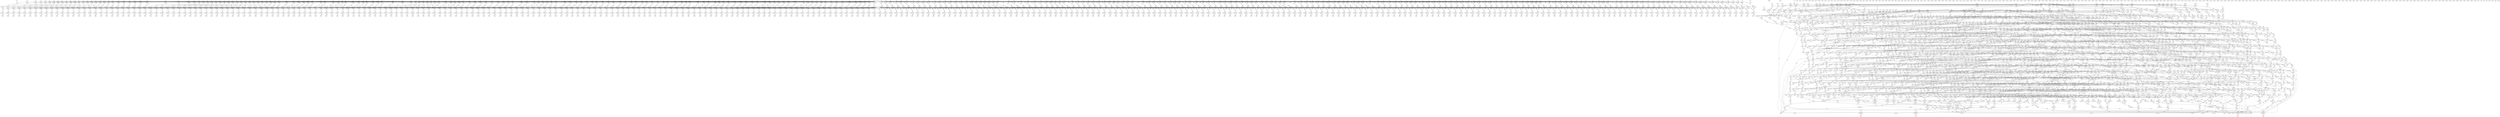 Digraph G {
"i_1" [label="i", att1=var, att2=loc, att3=int ];
"j_1" [label="j", att1=var, att2=loc, att3=int ];
"index_1" [label="index", att1=var, att2=loc, att3=int ];
"temp1_1" [label="temp", att1=var, att2=loc, att3=int ];
"Y[0]_1_l" [label="Y[0]", att1=var, att2=inte, att3=int ];
"Y[1]_1_l" [label="Y[1]", att1=var, att2=inte, att3=int ];
"Y[2]_1_l" [label="Y[2]", att1=var, att2=inte, att3=int ];
"Y[3]_1_l" [label="Y[3]", att1=var, att2=inte, att3=int ];
"Y[4]_1_l" [label="Y[4]", att1=var, att2=inte, att3=int ];
"Y[5]_1_l" [label="Y[5]", att1=var, att2=inte, att3=int ];
"Y[6]_1_l" [label="Y[6]", att1=var, att2=inte, att3=int ];
"Y[7]_1_l" [label="Y[7]", att1=var, att2=inte, att3=int ];
"Y[8]_1_l" [label="Y[8]", att1=var, att2=inte, att3=int ];
"Y[9]_1_l" [label="Y[9]", att1=var, att2=inte, att3=int ];
"Y[10]_1_l" [label="Y[10]", att1=var, att2=inte, att3=int ];
"Y[11]_1_l" [label="Y[11]", att1=var, att2=inte, att3=int ];
"Y[12]_1_l" [label="Y[12]", att1=var, att2=inte, att3=int ];
"Y[13]_1_l" [label="Y[13]", att1=var, att2=inte, att3=int ];
"Y[14]_1_l" [label="Y[14]", att1=var, att2=inte, att3=int ];
"Y[15]_1_l" [label="Y[15]", att1=var, att2=inte, att3=int ];
"A[0]_1_l" [label="A[0]", att1=var, att2=inte, att3=int ];
"A[1]_1_l" [label="A[1]", att1=var, att2=inte, att3=int ];
"A[2]_1_l" [label="A[2]", att1=var, att2=inte, att3=int ];
"A[3]_1_l" [label="A[3]", att1=var, att2=inte, att3=int ];
"A[4]_1_l" [label="A[4]", att1=var, att2=inte, att3=int ];
"A[5]_1_l" [label="A[5]", att1=var, att2=inte, att3=int ];
"A[6]_1_l" [label="A[6]", att1=var, att2=inte, att3=int ];
"A[7]_1_l" [label="A[7]", att1=var, att2=inte, att3=int ];
"A[8]_1_l" [label="A[8]", att1=var, att2=inte, att3=int ];
"A[9]_1_l" [label="A[9]", att1=var, att2=inte, att3=int ];
"A[10]_1_l" [label="A[10]", att1=var, att2=inte, att3=int ];
"A[11]_1_l" [label="A[11]", att1=var, att2=inte, att3=int ];
"A[12]_1_l" [label="A[12]", att1=var, att2=inte, att3=int ];
"A[13]_1_l" [label="A[13]", att1=var, att2=inte, att3=int ];
"A[14]_1_l" [label="A[14]", att1=var, att2=inte, att3=int ];
"A[15]_1_l" [label="A[15]", att1=var, att2=inte, att3=int ];
"A[16]_1_l" [label="A[16]", att1=var, att2=inte, att3=int ];
"A[17]_1_l" [label="A[17]", att1=var, att2=inte, att3=int ];
"A[18]_1_l" [label="A[18]", att1=var, att2=inte, att3=int ];
"A[19]_1_l" [label="A[19]", att1=var, att2=inte, att3=int ];
"A[20]_1_l" [label="A[20]", att1=var, att2=inte, att3=int ];
"A[21]_1_l" [label="A[21]", att1=var, att2=inte, att3=int ];
"A[22]_1_l" [label="A[22]", att1=var, att2=inte, att3=int ];
"A[23]_1_l" [label="A[23]", att1=var, att2=inte, att3=int ];
"A[24]_1_l" [label="A[24]", att1=var, att2=inte, att3=int ];
"A[25]_1_l" [label="A[25]", att1=var, att2=inte, att3=int ];
"A[26]_1_l" [label="A[26]", att1=var, att2=inte, att3=int ];
"A[27]_1_l" [label="A[27]", att1=var, att2=inte, att3=int ];
"A[28]_1_l" [label="A[28]", att1=var, att2=inte, att3=int ];
"A[29]_1_l" [label="A[29]", att1=var, att2=inte, att3=int ];
"A[30]_1_l" [label="A[30]", att1=var, att2=inte, att3=int ];
"A[31]_1_l" [label="A[31]", att1=var, att2=inte, att3=int ];
"A[32]_1_l" [label="A[32]", att1=var, att2=inte, att3=int ];
"A[33]_1_l" [label="A[33]", att1=var, att2=inte, att3=int ];
"A[34]_1_l" [label="A[34]", att1=var, att2=inte, att3=int ];
"A[35]_1_l" [label="A[35]", att1=var, att2=inte, att3=int ];
"A[36]_1_l" [label="A[36]", att1=var, att2=inte, att3=int ];
"A[37]_1_l" [label="A[37]", att1=var, att2=inte, att3=int ];
"A[38]_1_l" [label="A[38]", att1=var, att2=inte, att3=int ];
"A[39]_1_l" [label="A[39]", att1=var, att2=inte, att3=int ];
"A[40]_1_l" [label="A[40]", att1=var, att2=inte, att3=int ];
"A[41]_1_l" [label="A[41]", att1=var, att2=inte, att3=int ];
"A[42]_1_l" [label="A[42]", att1=var, att2=inte, att3=int ];
"A[43]_1_l" [label="A[43]", att1=var, att2=inte, att3=int ];
"A[44]_1_l" [label="A[44]", att1=var, att2=inte, att3=int ];
"A[45]_1_l" [label="A[45]", att1=var, att2=inte, att3=int ];
"A[46]_1_l" [label="A[46]", att1=var, att2=inte, att3=int ];
"A[47]_1_l" [label="A[47]", att1=var, att2=inte, att3=int ];
"A[48]_1_l" [label="A[48]", att1=var, att2=inte, att3=int ];
"A[49]_1_l" [label="A[49]", att1=var, att2=inte, att3=int ];
"A[50]_1_l" [label="A[50]", att1=var, att2=inte, att3=int ];
"A[51]_1_l" [label="A[51]", att1=var, att2=inte, att3=int ];
"A[52]_1_l" [label="A[52]", att1=var, att2=inte, att3=int ];
"A[53]_1_l" [label="A[53]", att1=var, att2=inte, att3=int ];
"A[54]_1_l" [label="A[54]", att1=var, att2=inte, att3=int ];
"A[55]_1_l" [label="A[55]", att1=var, att2=inte, att3=int ];
"A[56]_1_l" [label="A[56]", att1=var, att2=inte, att3=int ];
"A[57]_1_l" [label="A[57]", att1=var, att2=inte, att3=int ];
"A[58]_1_l" [label="A[58]", att1=var, att2=inte, att3=int ];
"A[59]_1_l" [label="A[59]", att1=var, att2=inte, att3=int ];
"A[60]_1_l" [label="A[60]", att1=var, att2=inte, att3=int ];
"A[61]_1_l" [label="A[61]", att1=var, att2=inte, att3=int ];
"A[62]_1_l" [label="A[62]", att1=var, att2=inte, att3=int ];
"A[63]_1_l" [label="A[63]", att1=var, att2=inte, att3=int ];
"A[64]_1_l" [label="A[64]", att1=var, att2=inte, att3=int ];
"A[65]_1_l" [label="A[65]", att1=var, att2=inte, att3=int ];
"A[66]_1_l" [label="A[66]", att1=var, att2=inte, att3=int ];
"A[67]_1_l" [label="A[67]", att1=var, att2=inte, att3=int ];
"A[68]_1_l" [label="A[68]", att1=var, att2=inte, att3=int ];
"A[69]_1_l" [label="A[69]", att1=var, att2=inte, att3=int ];
"A[70]_1_l" [label="A[70]", att1=var, att2=inte, att3=int ];
"A[71]_1_l" [label="A[71]", att1=var, att2=inte, att3=int ];
"A[72]_1_l" [label="A[72]", att1=var, att2=inte, att3=int ];
"A[73]_1_l" [label="A[73]", att1=var, att2=inte, att3=int ];
"A[74]_1_l" [label="A[74]", att1=var, att2=inte, att3=int ];
"A[75]_1_l" [label="A[75]", att1=var, att2=inte, att3=int ];
"A[76]_1_l" [label="A[76]", att1=var, att2=inte, att3=int ];
"A[77]_1_l" [label="A[77]", att1=var, att2=inte, att3=int ];
"A[78]_1_l" [label="A[78]", att1=var, att2=inte, att3=int ];
"A[79]_1_l" [label="A[79]", att1=var, att2=inte, att3=int ];
"A[80]_1_l" [label="A[80]", att1=var, att2=inte, att3=int ];
"A[81]_1_l" [label="A[81]", att1=var, att2=inte, att3=int ];
"A[82]_1_l" [label="A[82]", att1=var, att2=inte, att3=int ];
"A[83]_1_l" [label="A[83]", att1=var, att2=inte, att3=int ];
"A[84]_1_l" [label="A[84]", att1=var, att2=inte, att3=int ];
"A[85]_1_l" [label="A[85]", att1=var, att2=inte, att3=int ];
"A[86]_1_l" [label="A[86]", att1=var, att2=inte, att3=int ];
"A[87]_1_l" [label="A[87]", att1=var, att2=inte, att3=int ];
"A[88]_1_l" [label="A[88]", att1=var, att2=inte, att3=int ];
"A[89]_1_l" [label="A[89]", att1=var, att2=inte, att3=int ];
"A[90]_1_l" [label="A[90]", att1=var, att2=inte, att3=int ];
"A[91]_1_l" [label="A[91]", att1=var, att2=inte, att3=int ];
"A[92]_1_l" [label="A[92]", att1=var, att2=inte, att3=int ];
"A[93]_1_l" [label="A[93]", att1=var, att2=inte, att3=int ];
"A[94]_1_l" [label="A[94]", att1=var, att2=inte, att3=int ];
"A[95]_1_l" [label="A[95]", att1=var, att2=inte, att3=int ];
"A[96]_1_l" [label="A[96]", att1=var, att2=inte, att3=int ];
"A[97]_1_l" [label="A[97]", att1=var, att2=inte, att3=int ];
"A[98]_1_l" [label="A[98]", att1=var, att2=inte, att3=int ];
"A[99]_1_l" [label="A[99]", att1=var, att2=inte, att3=int ];
"A[100]_1_l" [label="A[100]", att1=var, att2=inte, att3=int ];
"A[101]_1_l" [label="A[101]", att1=var, att2=inte, att3=int ];
"A[102]_1_l" [label="A[102]", att1=var, att2=inte, att3=int ];
"A[103]_1_l" [label="A[103]", att1=var, att2=inte, att3=int ];
"A[104]_1_l" [label="A[104]", att1=var, att2=inte, att3=int ];
"A[105]_1_l" [label="A[105]", att1=var, att2=inte, att3=int ];
"A[106]_1_l" [label="A[106]", att1=var, att2=inte, att3=int ];
"A[107]_1_l" [label="A[107]", att1=var, att2=inte, att3=int ];
"A[108]_1_l" [label="A[108]", att1=var, att2=inte, att3=int ];
"A[109]_1_l" [label="A[109]", att1=var, att2=inte, att3=int ];
"A[110]_1_l" [label="A[110]", att1=var, att2=inte, att3=int ];
"A[111]_1_l" [label="A[111]", att1=var, att2=inte, att3=int ];
"A[112]_1_l" [label="A[112]", att1=var, att2=inte, att3=int ];
"A[113]_1_l" [label="A[113]", att1=var, att2=inte, att3=int ];
"A[114]_1_l" [label="A[114]", att1=var, att2=inte, att3=int ];
"A[115]_1_l" [label="A[115]", att1=var, att2=inte, att3=int ];
"A[116]_1_l" [label="A[116]", att1=var, att2=inte, att3=int ];
"A[117]_1_l" [label="A[117]", att1=var, att2=inte, att3=int ];
"A[118]_1_l" [label="A[118]", att1=var, att2=inte, att3=int ];
"A[119]_1_l" [label="A[119]", att1=var, att2=inte, att3=int ];
"A[120]_1_l" [label="A[120]", att1=var, att2=inte, att3=int ];
"A[121]_1_l" [label="A[121]", att1=var, att2=inte, att3=int ];
"A[122]_1_l" [label="A[122]", att1=var, att2=inte, att3=int ];
"A[123]_1_l" [label="A[123]", att1=var, att2=inte, att3=int ];
"A[124]_1_l" [label="A[124]", att1=var, att2=inte, att3=int ];
"A[125]_1_l" [label="A[125]", att1=var, att2=inte, att3=int ];
"A[126]_1_l" [label="A[126]", att1=var, att2=inte, att3=int ];
"A[127]_1_l" [label="A[127]", att1=var, att2=inte, att3=int ];
"A[128]_1_l" [label="A[128]", att1=var, att2=inte, att3=int ];
"A[129]_1_l" [label="A[129]", att1=var, att2=inte, att3=int ];
"A[130]_1_l" [label="A[130]", att1=var, att2=inte, att3=int ];
"A[131]_1_l" [label="A[131]", att1=var, att2=inte, att3=int ];
"A[132]_1_l" [label="A[132]", att1=var, att2=inte, att3=int ];
"A[133]_1_l" [label="A[133]", att1=var, att2=inte, att3=int ];
"A[134]_1_l" [label="A[134]", att1=var, att2=inte, att3=int ];
"A[135]_1_l" [label="A[135]", att1=var, att2=inte, att3=int ];
"A[136]_1_l" [label="A[136]", att1=var, att2=inte, att3=int ];
"A[137]_1_l" [label="A[137]", att1=var, att2=inte, att3=int ];
"A[138]_1_l" [label="A[138]", att1=var, att2=inte, att3=int ];
"A[139]_1_l" [label="A[139]", att1=var, att2=inte, att3=int ];
"A[140]_1_l" [label="A[140]", att1=var, att2=inte, att3=int ];
"A[141]_1_l" [label="A[141]", att1=var, att2=inte, att3=int ];
"A[142]_1_l" [label="A[142]", att1=var, att2=inte, att3=int ];
"A[143]_1_l" [label="A[143]", att1=var, att2=inte, att3=int ];
"A[144]_1_l" [label="A[144]", att1=var, att2=inte, att3=int ];
"A[145]_1_l" [label="A[145]", att1=var, att2=inte, att3=int ];
"A[146]_1_l" [label="A[146]", att1=var, att2=inte, att3=int ];
"A[147]_1_l" [label="A[147]", att1=var, att2=inte, att3=int ];
"A[148]_1_l" [label="A[148]", att1=var, att2=inte, att3=int ];
"A[149]_1_l" [label="A[149]", att1=var, att2=inte, att3=int ];
"A[150]_1_l" [label="A[150]", att1=var, att2=inte, att3=int ];
"A[151]_1_l" [label="A[151]", att1=var, att2=inte, att3=int ];
"A[152]_1_l" [label="A[152]", att1=var, att2=inte, att3=int ];
"A[153]_1_l" [label="A[153]", att1=var, att2=inte, att3=int ];
"A[154]_1_l" [label="A[154]", att1=var, att2=inte, att3=int ];
"A[155]_1_l" [label="A[155]", att1=var, att2=inte, att3=int ];
"A[156]_1_l" [label="A[156]", att1=var, att2=inte, att3=int ];
"A[157]_1_l" [label="A[157]", att1=var, att2=inte, att3=int ];
"A[158]_1_l" [label="A[158]", att1=var, att2=inte, att3=int ];
"A[159]_1_l" [label="A[159]", att1=var, att2=inte, att3=int ];
"A[160]_1_l" [label="A[160]", att1=var, att2=inte, att3=int ];
"A[161]_1_l" [label="A[161]", att1=var, att2=inte, att3=int ];
"A[162]_1_l" [label="A[162]", att1=var, att2=inte, att3=int ];
"A[163]_1_l" [label="A[163]", att1=var, att2=inte, att3=int ];
"A[164]_1_l" [label="A[164]", att1=var, att2=inte, att3=int ];
"A[165]_1_l" [label="A[165]", att1=var, att2=inte, att3=int ];
"A[166]_1_l" [label="A[166]", att1=var, att2=inte, att3=int ];
"A[167]_1_l" [label="A[167]", att1=var, att2=inte, att3=int ];
"A[168]_1_l" [label="A[168]", att1=var, att2=inte, att3=int ];
"A[169]_1_l" [label="A[169]", att1=var, att2=inte, att3=int ];
"A[170]_1_l" [label="A[170]", att1=var, att2=inte, att3=int ];
"A[171]_1_l" [label="A[171]", att1=var, att2=inte, att3=int ];
"A[172]_1_l" [label="A[172]", att1=var, att2=inte, att3=int ];
"A[173]_1_l" [label="A[173]", att1=var, att2=inte, att3=int ];
"A[174]_1_l" [label="A[174]", att1=var, att2=inte, att3=int ];
"A[175]_1_l" [label="A[175]", att1=var, att2=inte, att3=int ];
"A[176]_1_l" [label="A[176]", att1=var, att2=inte, att3=int ];
"A[177]_1_l" [label="A[177]", att1=var, att2=inte, att3=int ];
"A[178]_1_l" [label="A[178]", att1=var, att2=inte, att3=int ];
"A[179]_1_l" [label="A[179]", att1=var, att2=inte, att3=int ];
"A[180]_1_l" [label="A[180]", att1=var, att2=inte, att3=int ];
"A[181]_1_l" [label="A[181]", att1=var, att2=inte, att3=int ];
"A[182]_1_l" [label="A[182]", att1=var, att2=inte, att3=int ];
"A[183]_1_l" [label="A[183]", att1=var, att2=inte, att3=int ];
"A[184]_1_l" [label="A[184]", att1=var, att2=inte, att3=int ];
"A[185]_1_l" [label="A[185]", att1=var, att2=inte, att3=int ];
"A[186]_1_l" [label="A[186]", att1=var, att2=inte, att3=int ];
"A[187]_1_l" [label="A[187]", att1=var, att2=inte, att3=int ];
"A[188]_1_l" [label="A[188]", att1=var, att2=inte, att3=int ];
"A[189]_1_l" [label="A[189]", att1=var, att2=inte, att3=int ];
"A[190]_1_l" [label="A[190]", att1=var, att2=inte, att3=int ];
"A[191]_1_l" [label="A[191]", att1=var, att2=inte, att3=int ];
"A[192]_1_l" [label="A[192]", att1=var, att2=inte, att3=int ];
"A[193]_1_l" [label="A[193]", att1=var, att2=inte, att3=int ];
"A[194]_1_l" [label="A[194]", att1=var, att2=inte, att3=int ];
"A[195]_1_l" [label="A[195]", att1=var, att2=inte, att3=int ];
"A[196]_1_l" [label="A[196]", att1=var, att2=inte, att3=int ];
"A[197]_1_l" [label="A[197]", att1=var, att2=inte, att3=int ];
"A[198]_1_l" [label="A[198]", att1=var, att2=inte, att3=int ];
"A[199]_1_l" [label="A[199]", att1=var, att2=inte, att3=int ];
"A[200]_1_l" [label="A[200]", att1=var, att2=inte, att3=int ];
"A[201]_1_l" [label="A[201]", att1=var, att2=inte, att3=int ];
"A[202]_1_l" [label="A[202]", att1=var, att2=inte, att3=int ];
"A[203]_1_l" [label="A[203]", att1=var, att2=inte, att3=int ];
"A[204]_1_l" [label="A[204]", att1=var, att2=inte, att3=int ];
"A[205]_1_l" [label="A[205]", att1=var, att2=inte, att3=int ];
"A[206]_1_l" [label="A[206]", att1=var, att2=inte, att3=int ];
"A[207]_1_l" [label="A[207]", att1=var, att2=inte, att3=int ];
"A[208]_1_l" [label="A[208]", att1=var, att2=inte, att3=int ];
"A[209]_1_l" [label="A[209]", att1=var, att2=inte, att3=int ];
"A[210]_1_l" [label="A[210]", att1=var, att2=inte, att3=int ];
"A[211]_1_l" [label="A[211]", att1=var, att2=inte, att3=int ];
"A[212]_1_l" [label="A[212]", att1=var, att2=inte, att3=int ];
"A[213]_1_l" [label="A[213]", att1=var, att2=inte, att3=int ];
"A[214]_1_l" [label="A[214]", att1=var, att2=inte, att3=int ];
"A[215]_1_l" [label="A[215]", att1=var, att2=inte, att3=int ];
"A[216]_1_l" [label="A[216]", att1=var, att2=inte, att3=int ];
"A[217]_1_l" [label="A[217]", att1=var, att2=inte, att3=int ];
"A[218]_1_l" [label="A[218]", att1=var, att2=inte, att3=int ];
"A[219]_1_l" [label="A[219]", att1=var, att2=inte, att3=int ];
"A[220]_1_l" [label="A[220]", att1=var, att2=inte, att3=int ];
"A[221]_1_l" [label="A[221]", att1=var, att2=inte, att3=int ];
"A[222]_1_l" [label="A[222]", att1=var, att2=inte, att3=int ];
"A[223]_1_l" [label="A[223]", att1=var, att2=inte, att3=int ];
"A[224]_1_l" [label="A[224]", att1=var, att2=inte, att3=int ];
"A[225]_1_l" [label="A[225]", att1=var, att2=inte, att3=int ];
"A[226]_1_l" [label="A[226]", att1=var, att2=inte, att3=int ];
"A[227]_1_l" [label="A[227]", att1=var, att2=inte, att3=int ];
"A[228]_1_l" [label="A[228]", att1=var, att2=inte, att3=int ];
"A[229]_1_l" [label="A[229]", att1=var, att2=inte, att3=int ];
"A[230]_1_l" [label="A[230]", att1=var, att2=inte, att3=int ];
"A[231]_1_l" [label="A[231]", att1=var, att2=inte, att3=int ];
"A[232]_1_l" [label="A[232]", att1=var, att2=inte, att3=int ];
"A[233]_1_l" [label="A[233]", att1=var, att2=inte, att3=int ];
"A[234]_1_l" [label="A[234]", att1=var, att2=inte, att3=int ];
"A[235]_1_l" [label="A[235]", att1=var, att2=inte, att3=int ];
"A[236]_1_l" [label="A[236]", att1=var, att2=inte, att3=int ];
"A[237]_1_l" [label="A[237]", att1=var, att2=inte, att3=int ];
"A[238]_1_l" [label="A[238]", att1=var, att2=inte, att3=int ];
"A[239]_1_l" [label="A[239]", att1=var, att2=inte, att3=int ];
"A[240]_1_l" [label="A[240]", att1=var, att2=inte, att3=int ];
"A[241]_1_l" [label="A[241]", att1=var, att2=inte, att3=int ];
"A[242]_1_l" [label="A[242]", att1=var, att2=inte, att3=int ];
"A[243]_1_l" [label="A[243]", att1=var, att2=inte, att3=int ];
"A[244]_1_l" [label="A[244]", att1=var, att2=inte, att3=int ];
"A[245]_1_l" [label="A[245]", att1=var, att2=inte, att3=int ];
"A[246]_1_l" [label="A[246]", att1=var, att2=inte, att3=int ];
"A[247]_1_l" [label="A[247]", att1=var, att2=inte, att3=int ];
"A[248]_1_l" [label="A[248]", att1=var, att2=inte, att3=int ];
"A[249]_1_l" [label="A[249]", att1=var, att2=inte, att3=int ];
"A[250]_1_l" [label="A[250]", att1=var, att2=inte, att3=int ];
"A[251]_1_l" [label="A[251]", att1=var, att2=inte, att3=int ];
"A[252]_1_l" [label="A[252]", att1=var, att2=inte, att3=int ];
"A[253]_1_l" [label="A[253]", att1=var, att2=inte, att3=int ];
"A[254]_1_l" [label="A[254]", att1=var, att2=inte, att3=int ];
"A[255]_1_l" [label="A[255]", att1=var, att2=inte, att3=int ];
"K[0]_1_l" [label="K[0]", att1=var, att2=inte, att3=int ];
"K[1]_1_l" [label="K[1]", att1=var, att2=inte, att3=int ];
"K[2]_1_l" [label="K[2]", att1=var, att2=inte, att3=int ];
"K[3]_1_l" [label="K[3]", att1=var, att2=inte, att3=int ];
"K[4]_1_l" [label="K[4]", att1=var, att2=inte, att3=int ];
"K[5]_1_l" [label="K[5]", att1=var, att2=inte, att3=int ];
"K[6]_1_l" [label="K[6]", att1=var, att2=inte, att3=int ];
"K[7]_1_l" [label="K[7]", att1=var, att2=inte, att3=int ];
"K[8]_1_l" [label="K[8]", att1=var, att2=inte, att3=int ];
"K[9]_1_l" [label="K[9]", att1=var, att2=inte, att3=int ];
"K[10]_1_l" [label="K[10]", att1=var, att2=inte, att3=int ];
"K[11]_1_l" [label="K[11]", att1=var, att2=inte, att3=int ];
"K[12]_1_l" [label="K[12]", att1=var, att2=inte, att3=int ];
"K[13]_1_l" [label="K[13]", att1=var, att2=inte, att3=int ];
"K[14]_1_l" [label="K[14]", att1=var, att2=inte, att3=int ];
"K[15]_1_l" [label="K[15]", att1=var, att2=inte, att3=int ];
"K[16]_1_l" [label="K[16]", att1=var, att2=inte, att3=int ];
"K[17]_1_l" [label="K[17]", att1=var, att2=inte, att3=int ];
"K[18]_1_l" [label="K[18]", att1=var, att2=inte, att3=int ];
"K[19]_1_l" [label="K[19]", att1=var, att2=inte, att3=int ];
"K[20]_1_l" [label="K[20]", att1=var, att2=inte, att3=int ];
"K[21]_1_l" [label="K[21]", att1=var, att2=inte, att3=int ];
"K[22]_1_l" [label="K[22]", att1=var, att2=inte, att3=int ];
"K[23]_1_l" [label="K[23]", att1=var, att2=inte, att3=int ];
"K[24]_1_l" [label="K[24]", att1=var, att2=inte, att3=int ];
"K[25]_1_l" [label="K[25]", att1=var, att2=inte, att3=int ];
"K[26]_1_l" [label="K[26]", att1=var, att2=inte, att3=int ];
"K[27]_1_l" [label="K[27]", att1=var, att2=inte, att3=int ];
"K[28]_1_l" [label="K[28]", att1=var, att2=inte, att3=int ];
"K[29]_1_l" [label="K[29]", att1=var, att2=inte, att3=int ];
"K[30]_1_l" [label="K[30]", att1=var, att2=inte, att3=int ];
"K[31]_1_l" [label="K[31]", att1=var, att2=inte, att3=int ];
"K[32]_1_l" [label="K[32]", att1=var, att2=inte, att3=int ];
"K[33]_1_l" [label="K[33]", att1=var, att2=inte, att3=int ];
"K[34]_1_l" [label="K[34]", att1=var, att2=inte, att3=int ];
"K[35]_1_l" [label="K[35]", att1=var, att2=inte, att3=int ];
"K[36]_1_l" [label="K[36]", att1=var, att2=inte, att3=int ];
"K[37]_1_l" [label="K[37]", att1=var, att2=inte, att3=int ];
"K[38]_1_l" [label="K[38]", att1=var, att2=inte, att3=int ];
"K[39]_1_l" [label="K[39]", att1=var, att2=inte, att3=int ];
"K[40]_1_l" [label="K[40]", att1=var, att2=inte, att3=int ];
"K[41]_1_l" [label="K[41]", att1=var, att2=inte, att3=int ];
"K[42]_1_l" [label="K[42]", att1=var, att2=inte, att3=int ];
"K[43]_1_l" [label="K[43]", att1=var, att2=inte, att3=int ];
"K[44]_1_l" [label="K[44]", att1=var, att2=inte, att3=int ];
"K[45]_1_l" [label="K[45]", att1=var, att2=inte, att3=int ];
"K[46]_1_l" [label="K[46]", att1=var, att2=inte, att3=int ];
"K[47]_1_l" [label="K[47]", att1=var, att2=inte, att3=int ];
"K[48]_1_l" [label="K[48]", att1=var, att2=inte, att3=int ];
"K[49]_1_l" [label="K[49]", att1=var, att2=inte, att3=int ];
"K[50]_1_l" [label="K[50]", att1=var, att2=inte, att3=int ];
"K[51]_1_l" [label="K[51]", att1=var, att2=inte, att3=int ];
"K[52]_1_l" [label="K[52]", att1=var, att2=inte, att3=int ];
"K[53]_1_l" [label="K[53]", att1=var, att2=inte, att3=int ];
"K[54]_1_l" [label="K[54]", att1=var, att2=inte, att3=int ];
"K[55]_1_l" [label="K[55]", att1=var, att2=inte, att3=int ];
"K[56]_1_l" [label="K[56]", att1=var, att2=inte, att3=int ];
"K[57]_1_l" [label="K[57]", att1=var, att2=inte, att3=int ];
"K[58]_1_l" [label="K[58]", att1=var, att2=inte, att3=int ];
"K[59]_1_l" [label="K[59]", att1=var, att2=inte, att3=int ];
"K[60]_1_l" [label="K[60]", att1=var, att2=inte, att3=int ];
"K[61]_1_l" [label="K[61]", att1=var, att2=inte, att3=int ];
"K[62]_1_l" [label="K[62]", att1=var, att2=inte, att3=int ];
"K[63]_1_l" [label="K[63]", att1=var, att2=inte, att3=int ];
"K[64]_1_l" [label="K[64]", att1=var, att2=inte, att3=int ];
"K[65]_1_l" [label="K[65]", att1=var, att2=inte, att3=int ];
"K[66]_1_l" [label="K[66]", att1=var, att2=inte, att3=int ];
"K[67]_1_l" [label="K[67]", att1=var, att2=inte, att3=int ];
"K[68]_1_l" [label="K[68]", att1=var, att2=inte, att3=int ];
"K[69]_1_l" [label="K[69]", att1=var, att2=inte, att3=int ];
"K[70]_1_l" [label="K[70]", att1=var, att2=inte, att3=int ];
"K[71]_1_l" [label="K[71]", att1=var, att2=inte, att3=int ];
"K[72]_1_l" [label="K[72]", att1=var, att2=inte, att3=int ];
"K[73]_1_l" [label="K[73]", att1=var, att2=inte, att3=int ];
"K[74]_1_l" [label="K[74]", att1=var, att2=inte, att3=int ];
"K[75]_1_l" [label="K[75]", att1=var, att2=inte, att3=int ];
"K[76]_1_l" [label="K[76]", att1=var, att2=inte, att3=int ];
"K[77]_1_l" [label="K[77]", att1=var, att2=inte, att3=int ];
"K[78]_1_l" [label="K[78]", att1=var, att2=inte, att3=int ];
"K[79]_1_l" [label="K[79]", att1=var, att2=inte, att3=int ];
"K[80]_1_l" [label="K[80]", att1=var, att2=inte, att3=int ];
"K[81]_1_l" [label="K[81]", att1=var, att2=inte, att3=int ];
"K[82]_1_l" [label="K[82]", att1=var, att2=inte, att3=int ];
"K[83]_1_l" [label="K[83]", att1=var, att2=inte, att3=int ];
"K[84]_1_l" [label="K[84]", att1=var, att2=inte, att3=int ];
"K[85]_1_l" [label="K[85]", att1=var, att2=inte, att3=int ];
"K[86]_1_l" [label="K[86]", att1=var, att2=inte, att3=int ];
"K[87]_1_l" [label="K[87]", att1=var, att2=inte, att3=int ];
"K[88]_1_l" [label="K[88]", att1=var, att2=inte, att3=int ];
"K[89]_1_l" [label="K[89]", att1=var, att2=inte, att3=int ];
"K[90]_1_l" [label="K[90]", att1=var, att2=inte, att3=int ];
"K[91]_1_l" [label="K[91]", att1=var, att2=inte, att3=int ];
"K[92]_1_l" [label="K[92]", att1=var, att2=inte, att3=int ];
"K[93]_1_l" [label="K[93]", att1=var, att2=inte, att3=int ];
"K[94]_1_l" [label="K[94]", att1=var, att2=inte, att3=int ];
"K[95]_1_l" [label="K[95]", att1=var, att2=inte, att3=int ];
"K[96]_1_l" [label="K[96]", att1=var, att2=inte, att3=int ];
"K[97]_1_l" [label="K[97]", att1=var, att2=inte, att3=int ];
"K[98]_1_l" [label="K[98]", att1=var, att2=inte, att3=int ];
"K[99]_1_l" [label="K[99]", att1=var, att2=inte, att3=int ];
"K[100]_1_l" [label="K[100]", att1=var, att2=inte, att3=int ];
"K[101]_1_l" [label="K[101]", att1=var, att2=inte, att3=int ];
"K[102]_1_l" [label="K[102]", att1=var, att2=inte, att3=int ];
"K[103]_1_l" [label="K[103]", att1=var, att2=inte, att3=int ];
"K[104]_1_l" [label="K[104]", att1=var, att2=inte, att3=int ];
"K[105]_1_l" [label="K[105]", att1=var, att2=inte, att3=int ];
"K[106]_1_l" [label="K[106]", att1=var, att2=inte, att3=int ];
"K[107]_1_l" [label="K[107]", att1=var, att2=inte, att3=int ];
"K[108]_1_l" [label="K[108]", att1=var, att2=inte, att3=int ];
"K[109]_1_l" [label="K[109]", att1=var, att2=inte, att3=int ];
"K[110]_1_l" [label="K[110]", att1=var, att2=inte, att3=int ];
"K[111]_1_l" [label="K[111]", att1=var, att2=inte, att3=int ];
"K[112]_1_l" [label="K[112]", att1=var, att2=inte, att3=int ];
"K[113]_1_l" [label="K[113]", att1=var, att2=inte, att3=int ];
"K[114]_1_l" [label="K[114]", att1=var, att2=inte, att3=int ];
"K[115]_1_l" [label="K[115]", att1=var, att2=inte, att3=int ];
"K[116]_1_l" [label="K[116]", att1=var, att2=inte, att3=int ];
"K[117]_1_l" [label="K[117]", att1=var, att2=inte, att3=int ];
"K[118]_1_l" [label="K[118]", att1=var, att2=inte, att3=int ];
"K[119]_1_l" [label="K[119]", att1=var, att2=inte, att3=int ];
"K[120]_1_l" [label="K[120]", att1=var, att2=inte, att3=int ];
"K[121]_1_l" [label="K[121]", att1=var, att2=inte, att3=int ];
"K[122]_1_l" [label="K[122]", att1=var, att2=inte, att3=int ];
"K[123]_1_l" [label="K[123]", att1=var, att2=inte, att3=int ];
"K[124]_1_l" [label="K[124]", att1=var, att2=inte, att3=int ];
"K[125]_1_l" [label="K[125]", att1=var, att2=inte, att3=int ];
"K[126]_1_l" [label="K[126]", att1=var, att2=inte, att3=int ];
"K[127]_1_l" [label="K[127]", att1=var, att2=inte, att3=int ];
"K[128]_1_l" [label="K[128]", att1=var, att2=inte, att3=int ];
"K[129]_1_l" [label="K[129]", att1=var, att2=inte, att3=int ];
"K[130]_1_l" [label="K[130]", att1=var, att2=inte, att3=int ];
"K[131]_1_l" [label="K[131]", att1=var, att2=inte, att3=int ];
"K[132]_1_l" [label="K[132]", att1=var, att2=inte, att3=int ];
"K[133]_1_l" [label="K[133]", att1=var, att2=inte, att3=int ];
"K[134]_1_l" [label="K[134]", att1=var, att2=inte, att3=int ];
"K[135]_1_l" [label="K[135]", att1=var, att2=inte, att3=int ];
"K[136]_1_l" [label="K[136]", att1=var, att2=inte, att3=int ];
"K[137]_1_l" [label="K[137]", att1=var, att2=inte, att3=int ];
"K[138]_1_l" [label="K[138]", att1=var, att2=inte, att3=int ];
"K[139]_1_l" [label="K[139]", att1=var, att2=inte, att3=int ];
"K[140]_1_l" [label="K[140]", att1=var, att2=inte, att3=int ];
"K[141]_1_l" [label="K[141]", att1=var, att2=inte, att3=int ];
"K[142]_1_l" [label="K[142]", att1=var, att2=inte, att3=int ];
"K[143]_1_l" [label="K[143]", att1=var, att2=inte, att3=int ];
"K[144]_1_l" [label="K[144]", att1=var, att2=inte, att3=int ];
"K[145]_1_l" [label="K[145]", att1=var, att2=inte, att3=int ];
"K[146]_1_l" [label="K[146]", att1=var, att2=inte, att3=int ];
"K[147]_1_l" [label="K[147]", att1=var, att2=inte, att3=int ];
"K[148]_1_l" [label="K[148]", att1=var, att2=inte, att3=int ];
"K[149]_1_l" [label="K[149]", att1=var, att2=inte, att3=int ];
"K[150]_1_l" [label="K[150]", att1=var, att2=inte, att3=int ];
"K[151]_1_l" [label="K[151]", att1=var, att2=inte, att3=int ];
"K[152]_1_l" [label="K[152]", att1=var, att2=inte, att3=int ];
"K[153]_1_l" [label="K[153]", att1=var, att2=inte, att3=int ];
"K[154]_1_l" [label="K[154]", att1=var, att2=inte, att3=int ];
"K[155]_1_l" [label="K[155]", att1=var, att2=inte, att3=int ];
"K[156]_1_l" [label="K[156]", att1=var, att2=inte, att3=int ];
"K[157]_1_l" [label="K[157]", att1=var, att2=inte, att3=int ];
"K[158]_1_l" [label="K[158]", att1=var, att2=inte, att3=int ];
"K[159]_1_l" [label="K[159]", att1=var, att2=inte, att3=int ];
"K[160]_1_l" [label="K[160]", att1=var, att2=inte, att3=int ];
"K[161]_1_l" [label="K[161]", att1=var, att2=inte, att3=int ];
"K[162]_1_l" [label="K[162]", att1=var, att2=inte, att3=int ];
"K[163]_1_l" [label="K[163]", att1=var, att2=inte, att3=int ];
"K[164]_1_l" [label="K[164]", att1=var, att2=inte, att3=int ];
"K[165]_1_l" [label="K[165]", att1=var, att2=inte, att3=int ];
"K[166]_1_l" [label="K[166]", att1=var, att2=inte, att3=int ];
"K[167]_1_l" [label="K[167]", att1=var, att2=inte, att3=int ];
"K[168]_1_l" [label="K[168]", att1=var, att2=inte, att3=int ];
"K[169]_1_l" [label="K[169]", att1=var, att2=inte, att3=int ];
"K[170]_1_l" [label="K[170]", att1=var, att2=inte, att3=int ];
"K[171]_1_l" [label="K[171]", att1=var, att2=inte, att3=int ];
"K[172]_1_l" [label="K[172]", att1=var, att2=inte, att3=int ];
"K[173]_1_l" [label="K[173]", att1=var, att2=inte, att3=int ];
"K[174]_1_l" [label="K[174]", att1=var, att2=inte, att3=int ];
"K[175]_1_l" [label="K[175]", att1=var, att2=inte, att3=int ];
"K[176]_1_l" [label="K[176]", att1=var, att2=inte, att3=int ];
"K[177]_1_l" [label="K[177]", att1=var, att2=inte, att3=int ];
"K[178]_1_l" [label="K[178]", att1=var, att2=inte, att3=int ];
"K[179]_1_l" [label="K[179]", att1=var, att2=inte, att3=int ];
"K[180]_1_l" [label="K[180]", att1=var, att2=inte, att3=int ];
"K[181]_1_l" [label="K[181]", att1=var, att2=inte, att3=int ];
"K[182]_1_l" [label="K[182]", att1=var, att2=inte, att3=int ];
"K[183]_1_l" [label="K[183]", att1=var, att2=inte, att3=int ];
"K[184]_1_l" [label="K[184]", att1=var, att2=inte, att3=int ];
"K[185]_1_l" [label="K[185]", att1=var, att2=inte, att3=int ];
"K[186]_1_l" [label="K[186]", att1=var, att2=inte, att3=int ];
"K[187]_1_l" [label="K[187]", att1=var, att2=inte, att3=int ];
"K[188]_1_l" [label="K[188]", att1=var, att2=inte, att3=int ];
"K[189]_1_l" [label="K[189]", att1=var, att2=inte, att3=int ];
"K[190]_1_l" [label="K[190]", att1=var, att2=inte, att3=int ];
"K[191]_1_l" [label="K[191]", att1=var, att2=inte, att3=int ];
"K[192]_1_l" [label="K[192]", att1=var, att2=inte, att3=int ];
"K[193]_1_l" [label="K[193]", att1=var, att2=inte, att3=int ];
"K[194]_1_l" [label="K[194]", att1=var, att2=inte, att3=int ];
"K[195]_1_l" [label="K[195]", att1=var, att2=inte, att3=int ];
"K[196]_1_l" [label="K[196]", att1=var, att2=inte, att3=int ];
"K[197]_1_l" [label="K[197]", att1=var, att2=inte, att3=int ];
"K[198]_1_l" [label="K[198]", att1=var, att2=inte, att3=int ];
"K[199]_1_l" [label="K[199]", att1=var, att2=inte, att3=int ];
"K[200]_1_l" [label="K[200]", att1=var, att2=inte, att3=int ];
"K[201]_1_l" [label="K[201]", att1=var, att2=inte, att3=int ];
"K[202]_1_l" [label="K[202]", att1=var, att2=inte, att3=int ];
"K[203]_1_l" [label="K[203]", att1=var, att2=inte, att3=int ];
"K[204]_1_l" [label="K[204]", att1=var, att2=inte, att3=int ];
"K[205]_1_l" [label="K[205]", att1=var, att2=inte, att3=int ];
"K[206]_1_l" [label="K[206]", att1=var, att2=inte, att3=int ];
"K[207]_1_l" [label="K[207]", att1=var, att2=inte, att3=int ];
"K[208]_1_l" [label="K[208]", att1=var, att2=inte, att3=int ];
"K[209]_1_l" [label="K[209]", att1=var, att2=inte, att3=int ];
"K[210]_1_l" [label="K[210]", att1=var, att2=inte, att3=int ];
"K[211]_1_l" [label="K[211]", att1=var, att2=inte, att3=int ];
"K[212]_1_l" [label="K[212]", att1=var, att2=inte, att3=int ];
"K[213]_1_l" [label="K[213]", att1=var, att2=inte, att3=int ];
"K[214]_1_l" [label="K[214]", att1=var, att2=inte, att3=int ];
"K[215]_1_l" [label="K[215]", att1=var, att2=inte, att3=int ];
"K[216]_1_l" [label="K[216]", att1=var, att2=inte, att3=int ];
"K[217]_1_l" [label="K[217]", att1=var, att2=inte, att3=int ];
"K[218]_1_l" [label="K[218]", att1=var, att2=inte, att3=int ];
"K[219]_1_l" [label="K[219]", att1=var, att2=inte, att3=int ];
"K[220]_1_l" [label="K[220]", att1=var, att2=inte, att3=int ];
"K[221]_1_l" [label="K[221]", att1=var, att2=inte, att3=int ];
"K[222]_1_l" [label="K[222]", att1=var, att2=inte, att3=int ];
"K[223]_1_l" [label="K[223]", att1=var, att2=inte, att3=int ];
"K[224]_1_l" [label="K[224]", att1=var, att2=inte, att3=int ];
"K[225]_1_l" [label="K[225]", att1=var, att2=inte, att3=int ];
"K[226]_1_l" [label="K[226]", att1=var, att2=inte, att3=int ];
"K[227]_1_l" [label="K[227]", att1=var, att2=inte, att3=int ];
"K[228]_1_l" [label="K[228]", att1=var, att2=inte, att3=int ];
"K[229]_1_l" [label="K[229]", att1=var, att2=inte, att3=int ];
"K[230]_1_l" [label="K[230]", att1=var, att2=inte, att3=int ];
"K[231]_1_l" [label="K[231]", att1=var, att2=inte, att3=int ];
"K[232]_1_l" [label="K[232]", att1=var, att2=inte, att3=int ];
"K[233]_1_l" [label="K[233]", att1=var, att2=inte, att3=int ];
"K[234]_1_l" [label="K[234]", att1=var, att2=inte, att3=int ];
"K[235]_1_l" [label="K[235]", att1=var, att2=inte, att3=int ];
"K[236]_1_l" [label="K[236]", att1=var, att2=inte, att3=int ];
"K[237]_1_l" [label="K[237]", att1=var, att2=inte, att3=int ];
"K[238]_1_l" [label="K[238]", att1=var, att2=inte, att3=int ];
"K[239]_1_l" [label="K[239]", att1=var, att2=inte, att3=int ];
"K[240]_1_l" [label="K[240]", att1=var, att2=inte, att3=int ];
"K[241]_1_l" [label="K[241]", att1=var, att2=inte, att3=int ];
"K[242]_1_l" [label="K[242]", att1=var, att2=inte, att3=int ];
"K[243]_1_l" [label="K[243]", att1=var, att2=inte, att3=int ];
"K[244]_1_l" [label="K[244]", att1=var, att2=inte, att3=int ];
"K[245]_1_l" [label="K[245]", att1=var, att2=inte, att3=int ];
"K[246]_1_l" [label="K[246]", att1=var, att2=inte, att3=int ];
"K[247]_1_l" [label="K[247]", att1=var, att2=inte, att3=int ];
"K[248]_1_l" [label="K[248]", att1=var, att2=inte, att3=int ];
"K[249]_1_l" [label="K[249]", att1=var, att2=inte, att3=int ];
"K[250]_1_l" [label="K[250]", att1=var, att2=inte, att3=int ];
"K[251]_1_l" [label="K[251]", att1=var, att2=inte, att3=int ];
"K[252]_1_l" [label="K[252]", att1=var, att2=inte, att3=int ];
"K[253]_1_l" [label="K[253]", att1=var, att2=inte, att3=int ];
"K[254]_1_l" [label="K[254]", att1=var, att2=inte, att3=int ];
"K[255]_1_l" [label="K[255]", att1=var, att2=inte, att3=int ];
"G[0]_1_l" [label="G[0]", att1=var, att2=inte, att3=int ];
"G[1]_1_l" [label="G[1]", att1=var, att2=inte, att3=int ];
"G[2]_1_l" [label="G[2]", att1=var, att2=inte, att3=int ];
"G[3]_1_l" [label="G[3]", att1=var, att2=inte, att3=int ];
"G[4]_1_l" [label="G[4]", att1=var, att2=inte, att3=int ];
"G[5]_1_l" [label="G[5]", att1=var, att2=inte, att3=int ];
"G[6]_1_l" [label="G[6]", att1=var, att2=inte, att3=int ];
"G[7]_1_l" [label="G[7]", att1=var, att2=inte, att3=int ];
"G[8]_1_l" [label="G[8]", att1=var, att2=inte, att3=int ];
"G[9]_1_l" [label="G[9]", att1=var, att2=inte, att3=int ];
"G[10]_1_l" [label="G[10]", att1=var, att2=inte, att3=int ];
"G[11]_1_l" [label="G[11]", att1=var, att2=inte, att3=int ];
"G[12]_1_l" [label="G[12]", att1=var, att2=inte, att3=int ];
"G[13]_1_l" [label="G[13]", att1=var, att2=inte, att3=int ];
"G[14]_1_l" [label="G[14]", att1=var, att2=inte, att3=int ];
"G[15]_1_l" [label="G[15]", att1=var, att2=inte, att3=int ];
"G[16]_1_l" [label="G[16]", att1=var, att2=inte, att3=int ];
"G[17]_1_l" [label="G[17]", att1=var, att2=inte, att3=int ];
"G[18]_1_l" [label="G[18]", att1=var, att2=inte, att3=int ];
"G[19]_1_l" [label="G[19]", att1=var, att2=inte, att3=int ];
"G[20]_1_l" [label="G[20]", att1=var, att2=inte, att3=int ];
"G[21]_1_l" [label="G[21]", att1=var, att2=inte, att3=int ];
"G[22]_1_l" [label="G[22]", att1=var, att2=inte, att3=int ];
"G[23]_1_l" [label="G[23]", att1=var, att2=inte, att3=int ];
"G[24]_1_l" [label="G[24]", att1=var, att2=inte, att3=int ];
"G[25]_1_l" [label="G[25]", att1=var, att2=inte, att3=int ];
"G[26]_1_l" [label="G[26]", att1=var, att2=inte, att3=int ];
"G[27]_1_l" [label="G[27]", att1=var, att2=inte, att3=int ];
"G[28]_1_l" [label="G[28]", att1=var, att2=inte, att3=int ];
"G[29]_1_l" [label="G[29]", att1=var, att2=inte, att3=int ];
"G[30]_1_l" [label="G[30]", att1=var, att2=inte, att3=int ];
"G[31]_1_l" [label="G[31]", att1=var, att2=inte, att3=int ];
"G[32]_1_l" [label="G[32]", att1=var, att2=inte, att3=int ];
"G[33]_1_l" [label="G[33]", att1=var, att2=inte, att3=int ];
"G[34]_1_l" [label="G[34]", att1=var, att2=inte, att3=int ];
"G[35]_1_l" [label="G[35]", att1=var, att2=inte, att3=int ];
"G[36]_1_l" [label="G[36]", att1=var, att2=inte, att3=int ];
"G[37]_1_l" [label="G[37]", att1=var, att2=inte, att3=int ];
"G[38]_1_l" [label="G[38]", att1=var, att2=inte, att3=int ];
"G[39]_1_l" [label="G[39]", att1=var, att2=inte, att3=int ];
"G[40]_1_l" [label="G[40]", att1=var, att2=inte, att3=int ];
"G[41]_1_l" [label="G[41]", att1=var, att2=inte, att3=int ];
"G[42]_1_l" [label="G[42]", att1=var, att2=inte, att3=int ];
"G[43]_1_l" [label="G[43]", att1=var, att2=inte, att3=int ];
"G[44]_1_l" [label="G[44]", att1=var, att2=inte, att3=int ];
"G[45]_1_l" [label="G[45]", att1=var, att2=inte, att3=int ];
"G[46]_1_l" [label="G[46]", att1=var, att2=inte, att3=int ];
"G[47]_1_l" [label="G[47]", att1=var, att2=inte, att3=int ];
"G[48]_1_l" [label="G[48]", att1=var, att2=inte, att3=int ];
"G[49]_1_l" [label="G[49]", att1=var, att2=inte, att3=int ];
"G[50]_1_l" [label="G[50]", att1=var, att2=inte, att3=int ];
"G[51]_1_l" [label="G[51]", att1=var, att2=inte, att3=int ];
"G[52]_1_l" [label="G[52]", att1=var, att2=inte, att3=int ];
"G[53]_1_l" [label="G[53]", att1=var, att2=inte, att3=int ];
"G[54]_1_l" [label="G[54]", att1=var, att2=inte, att3=int ];
"G[55]_1_l" [label="G[55]", att1=var, att2=inte, att3=int ];
"G[56]_1_l" [label="G[56]", att1=var, att2=inte, att3=int ];
"G[57]_1_l" [label="G[57]", att1=var, att2=inte, att3=int ];
"G[58]_1_l" [label="G[58]", att1=var, att2=inte, att3=int ];
"G[59]_1_l" [label="G[59]", att1=var, att2=inte, att3=int ];
"G[60]_1_l" [label="G[60]", att1=var, att2=inte, att3=int ];
"G[61]_1_l" [label="G[61]", att1=var, att2=inte, att3=int ];
"G[62]_1_l" [label="G[62]", att1=var, att2=inte, att3=int ];
"G[63]_1_l" [label="G[63]", att1=var, att2=inte, att3=int ];
"G[64]_1_l" [label="G[64]", att1=var, att2=inte, att3=int ];
"G[65]_1_l" [label="G[65]", att1=var, att2=inte, att3=int ];
"G[66]_1_l" [label="G[66]", att1=var, att2=inte, att3=int ];
"G[67]_1_l" [label="G[67]", att1=var, att2=inte, att3=int ];
"G[68]_1_l" [label="G[68]", att1=var, att2=inte, att3=int ];
"G[69]_1_l" [label="G[69]", att1=var, att2=inte, att3=int ];
"G[70]_1_l" [label="G[70]", att1=var, att2=inte, att3=int ];
"G[71]_1_l" [label="G[71]", att1=var, att2=inte, att3=int ];
"G[72]_1_l" [label="G[72]", att1=var, att2=inte, att3=int ];
"G[73]_1_l" [label="G[73]", att1=var, att2=inte, att3=int ];
"G[74]_1_l" [label="G[74]", att1=var, att2=inte, att3=int ];
"G[75]_1_l" [label="G[75]", att1=var, att2=inte, att3=int ];
"G[76]_1_l" [label="G[76]", att1=var, att2=inte, att3=int ];
"G[77]_1_l" [label="G[77]", att1=var, att2=inte, att3=int ];
"G[78]_1_l" [label="G[78]", att1=var, att2=inte, att3=int ];
"G[79]_1_l" [label="G[79]", att1=var, att2=inte, att3=int ];
"G[80]_1_l" [label="G[80]", att1=var, att2=inte, att3=int ];
"G[81]_1_l" [label="G[81]", att1=var, att2=inte, att3=int ];
"G[82]_1_l" [label="G[82]", att1=var, att2=inte, att3=int ];
"G[83]_1_l" [label="G[83]", att1=var, att2=inte, att3=int ];
"G[84]_1_l" [label="G[84]", att1=var, att2=inte, att3=int ];
"G[85]_1_l" [label="G[85]", att1=var, att2=inte, att3=int ];
"G[86]_1_l" [label="G[86]", att1=var, att2=inte, att3=int ];
"G[87]_1_l" [label="G[87]", att1=var, att2=inte, att3=int ];
"G[88]_1_l" [label="G[88]", att1=var, att2=inte, att3=int ];
"G[89]_1_l" [label="G[89]", att1=var, att2=inte, att3=int ];
"G[90]_1_l" [label="G[90]", att1=var, att2=inte, att3=int ];
"G[91]_1_l" [label="G[91]", att1=var, att2=inte, att3=int ];
"G[92]_1_l" [label="G[92]", att1=var, att2=inte, att3=int ];
"G[93]_1_l" [label="G[93]", att1=var, att2=inte, att3=int ];
"G[94]_1_l" [label="G[94]", att1=var, att2=inte, att3=int ];
"G[95]_1_l" [label="G[95]", att1=var, att2=inte, att3=int ];
"G[96]_1_l" [label="G[96]", att1=var, att2=inte, att3=int ];
"G[97]_1_l" [label="G[97]", att1=var, att2=inte, att3=int ];
"G[98]_1_l" [label="G[98]", att1=var, att2=inte, att3=int ];
"G[99]_1_l" [label="G[99]", att1=var, att2=inte, att3=int ];
"G[100]_1_l" [label="G[100]", att1=var, att2=inte, att3=int ];
"G[101]_1_l" [label="G[101]", att1=var, att2=inte, att3=int ];
"G[102]_1_l" [label="G[102]", att1=var, att2=inte, att3=int ];
"G[103]_1_l" [label="G[103]", att1=var, att2=inte, att3=int ];
"G[104]_1_l" [label="G[104]", att1=var, att2=inte, att3=int ];
"G[105]_1_l" [label="G[105]", att1=var, att2=inte, att3=int ];
"G[106]_1_l" [label="G[106]", att1=var, att2=inte, att3=int ];
"G[107]_1_l" [label="G[107]", att1=var, att2=inte, att3=int ];
"G[108]_1_l" [label="G[108]", att1=var, att2=inte, att3=int ];
"G[109]_1_l" [label="G[109]", att1=var, att2=inte, att3=int ];
"G[110]_1_l" [label="G[110]", att1=var, att2=inte, att3=int ];
"G[111]_1_l" [label="G[111]", att1=var, att2=inte, att3=int ];
"G[112]_1_l" [label="G[112]", att1=var, att2=inte, att3=int ];
"G[113]_1_l" [label="G[113]", att1=var, att2=inte, att3=int ];
"G[114]_1_l" [label="G[114]", att1=var, att2=inte, att3=int ];
"G[115]_1_l" [label="G[115]", att1=var, att2=inte, att3=int ];
"G[116]_1_l" [label="G[116]", att1=var, att2=inte, att3=int ];
"G[117]_1_l" [label="G[117]", att1=var, att2=inte, att3=int ];
"G[118]_1_l" [label="G[118]", att1=var, att2=inte, att3=int ];
"G[119]_1_l" [label="G[119]", att1=var, att2=inte, att3=int ];
"G[120]_1_l" [label="G[120]", att1=var, att2=inte, att3=int ];
"G[121]_1_l" [label="G[121]", att1=var, att2=inte, att3=int ];
"G[122]_1_l" [label="G[122]", att1=var, att2=inte, att3=int ];
"G[123]_1_l" [label="G[123]", att1=var, att2=inte, att3=int ];
"G[124]_1_l" [label="G[124]", att1=var, att2=inte, att3=int ];
"G[125]_1_l" [label="G[125]", att1=var, att2=inte, att3=int ];
"G[126]_1_l" [label="G[126]", att1=var, att2=inte, att3=int ];
"G[127]_1_l" [label="G[127]", att1=var, att2=inte, att3=int ];
"G[128]_1_l" [label="G[128]", att1=var, att2=inte, att3=int ];
"G[129]_1_l" [label="G[129]", att1=var, att2=inte, att3=int ];
"G[130]_1_l" [label="G[130]", att1=var, att2=inte, att3=int ];
"G[131]_1_l" [label="G[131]", att1=var, att2=inte, att3=int ];
"G[132]_1_l" [label="G[132]", att1=var, att2=inte, att3=int ];
"G[133]_1_l" [label="G[133]", att1=var, att2=inte, att3=int ];
"G[134]_1_l" [label="G[134]", att1=var, att2=inte, att3=int ];
"G[135]_1_l" [label="G[135]", att1=var, att2=inte, att3=int ];
"G[136]_1_l" [label="G[136]", att1=var, att2=inte, att3=int ];
"G[137]_1_l" [label="G[137]", att1=var, att2=inte, att3=int ];
"G[138]_1_l" [label="G[138]", att1=var, att2=inte, att3=int ];
"G[139]_1_l" [label="G[139]", att1=var, att2=inte, att3=int ];
"G[140]_1_l" [label="G[140]", att1=var, att2=inte, att3=int ];
"G[141]_1_l" [label="G[141]", att1=var, att2=inte, att3=int ];
"G[142]_1_l" [label="G[142]", att1=var, att2=inte, att3=int ];
"G[143]_1_l" [label="G[143]", att1=var, att2=inte, att3=int ];
"G[144]_1_l" [label="G[144]", att1=var, att2=inte, att3=int ];
"G[145]_1_l" [label="G[145]", att1=var, att2=inte, att3=int ];
"G[146]_1_l" [label="G[146]", att1=var, att2=inte, att3=int ];
"G[147]_1_l" [label="G[147]", att1=var, att2=inte, att3=int ];
"G[148]_1_l" [label="G[148]", att1=var, att2=inte, att3=int ];
"G[149]_1_l" [label="G[149]", att1=var, att2=inte, att3=int ];
"G[150]_1_l" [label="G[150]", att1=var, att2=inte, att3=int ];
"G[151]_1_l" [label="G[151]", att1=var, att2=inte, att3=int ];
"G[152]_1_l" [label="G[152]", att1=var, att2=inte, att3=int ];
"G[153]_1_l" [label="G[153]", att1=var, att2=inte, att3=int ];
"G[154]_1_l" [label="G[154]", att1=var, att2=inte, att3=int ];
"G[155]_1_l" [label="G[155]", att1=var, att2=inte, att3=int ];
"G[156]_1_l" [label="G[156]", att1=var, att2=inte, att3=int ];
"G[157]_1_l" [label="G[157]", att1=var, att2=inte, att3=int ];
"G[158]_1_l" [label="G[158]", att1=var, att2=inte, att3=int ];
"G[159]_1_l" [label="G[159]", att1=var, att2=inte, att3=int ];
"G[160]_1_l" [label="G[160]", att1=var, att2=inte, att3=int ];
"G[161]_1_l" [label="G[161]", att1=var, att2=inte, att3=int ];
"G[162]_1_l" [label="G[162]", att1=var, att2=inte, att3=int ];
"G[163]_1_l" [label="G[163]", att1=var, att2=inte, att3=int ];
"G[164]_1_l" [label="G[164]", att1=var, att2=inte, att3=int ];
"G[165]_1_l" [label="G[165]", att1=var, att2=inte, att3=int ];
"G[166]_1_l" [label="G[166]", att1=var, att2=inte, att3=int ];
"G[167]_1_l" [label="G[167]", att1=var, att2=inte, att3=int ];
"G[168]_1_l" [label="G[168]", att1=var, att2=inte, att3=int ];
"G[169]_1_l" [label="G[169]", att1=var, att2=inte, att3=int ];
"G[170]_1_l" [label="G[170]", att1=var, att2=inte, att3=int ];
"G[171]_1_l" [label="G[171]", att1=var, att2=inte, att3=int ];
"G[172]_1_l" [label="G[172]", att1=var, att2=inte, att3=int ];
"G[173]_1_l" [label="G[173]", att1=var, att2=inte, att3=int ];
"G[174]_1_l" [label="G[174]", att1=var, att2=inte, att3=int ];
"G[175]_1_l" [label="G[175]", att1=var, att2=inte, att3=int ];
"G[176]_1_l" [label="G[176]", att1=var, att2=inte, att3=int ];
"G[177]_1_l" [label="G[177]", att1=var, att2=inte, att3=int ];
"G[178]_1_l" [label="G[178]", att1=var, att2=inte, att3=int ];
"G[179]_1_l" [label="G[179]", att1=var, att2=inte, att3=int ];
"G[180]_1_l" [label="G[180]", att1=var, att2=inte, att3=int ];
"G[181]_1_l" [label="G[181]", att1=var, att2=inte, att3=int ];
"G[182]_1_l" [label="G[182]", att1=var, att2=inte, att3=int ];
"G[183]_1_l" [label="G[183]", att1=var, att2=inte, att3=int ];
"G[184]_1_l" [label="G[184]", att1=var, att2=inte, att3=int ];
"G[185]_1_l" [label="G[185]", att1=var, att2=inte, att3=int ];
"G[186]_1_l" [label="G[186]", att1=var, att2=inte, att3=int ];
"G[187]_1_l" [label="G[187]", att1=var, att2=inte, att3=int ];
"G[188]_1_l" [label="G[188]", att1=var, att2=inte, att3=int ];
"G[189]_1_l" [label="G[189]", att1=var, att2=inte, att3=int ];
"G[190]_1_l" [label="G[190]", att1=var, att2=inte, att3=int ];
"G[191]_1_l" [label="G[191]", att1=var, att2=inte, att3=int ];
"G[192]_1_l" [label="G[192]", att1=var, att2=inte, att3=int ];
"G[193]_1_l" [label="G[193]", att1=var, att2=inte, att3=int ];
"G[194]_1_l" [label="G[194]", att1=var, att2=inte, att3=int ];
"G[195]_1_l" [label="G[195]", att1=var, att2=inte, att3=int ];
"G[196]_1_l" [label="G[196]", att1=var, att2=inte, att3=int ];
"G[197]_1_l" [label="G[197]", att1=var, att2=inte, att3=int ];
"G[198]_1_l" [label="G[198]", att1=var, att2=inte, att3=int ];
"G[199]_1_l" [label="G[199]", att1=var, att2=inte, att3=int ];
"G[200]_1_l" [label="G[200]", att1=var, att2=inte, att3=int ];
"G[201]_1_l" [label="G[201]", att1=var, att2=inte, att3=int ];
"G[202]_1_l" [label="G[202]", att1=var, att2=inte, att3=int ];
"G[203]_1_l" [label="G[203]", att1=var, att2=inte, att3=int ];
"G[204]_1_l" [label="G[204]", att1=var, att2=inte, att3=int ];
"G[205]_1_l" [label="G[205]", att1=var, att2=inte, att3=int ];
"G[206]_1_l" [label="G[206]", att1=var, att2=inte, att3=int ];
"G[207]_1_l" [label="G[207]", att1=var, att2=inte, att3=int ];
"G[208]_1_l" [label="G[208]", att1=var, att2=inte, att3=int ];
"G[209]_1_l" [label="G[209]", att1=var, att2=inte, att3=int ];
"G[210]_1_l" [label="G[210]", att1=var, att2=inte, att3=int ];
"G[211]_1_l" [label="G[211]", att1=var, att2=inte, att3=int ];
"G[212]_1_l" [label="G[212]", att1=var, att2=inte, att3=int ];
"G[213]_1_l" [label="G[213]", att1=var, att2=inte, att3=int ];
"G[214]_1_l" [label="G[214]", att1=var, att2=inte, att3=int ];
"G[215]_1_l" [label="G[215]", att1=var, att2=inte, att3=int ];
"G[216]_1_l" [label="G[216]", att1=var, att2=inte, att3=int ];
"G[217]_1_l" [label="G[217]", att1=var, att2=inte, att3=int ];
"G[218]_1_l" [label="G[218]", att1=var, att2=inte, att3=int ];
"G[219]_1_l" [label="G[219]", att1=var, att2=inte, att3=int ];
"G[220]_1_l" [label="G[220]", att1=var, att2=inte, att3=int ];
"G[221]_1_l" [label="G[221]", att1=var, att2=inte, att3=int ];
"G[222]_1_l" [label="G[222]", att1=var, att2=inte, att3=int ];
"G[223]_1_l" [label="G[223]", att1=var, att2=inte, att3=int ];
"G[224]_1_l" [label="G[224]", att1=var, att2=inte, att3=int ];
"G[225]_1_l" [label="G[225]", att1=var, att2=inte, att3=int ];
"G[226]_1_l" [label="G[226]", att1=var, att2=inte, att3=int ];
"G[227]_1_l" [label="G[227]", att1=var, att2=inte, att3=int ];
"G[228]_1_l" [label="G[228]", att1=var, att2=inte, att3=int ];
"G[229]_1_l" [label="G[229]", att1=var, att2=inte, att3=int ];
"G[230]_1_l" [label="G[230]", att1=var, att2=inte, att3=int ];
"G[231]_1_l" [label="G[231]", att1=var, att2=inte, att3=int ];
"G[232]_1_l" [label="G[232]", att1=var, att2=inte, att3=int ];
"G[233]_1_l" [label="G[233]", att1=var, att2=inte, att3=int ];
"G[234]_1_l" [label="G[234]", att1=var, att2=inte, att3=int ];
"G[235]_1_l" [label="G[235]", att1=var, att2=inte, att3=int ];
"G[236]_1_l" [label="G[236]", att1=var, att2=inte, att3=int ];
"G[237]_1_l" [label="G[237]", att1=var, att2=inte, att3=int ];
"G[238]_1_l" [label="G[238]", att1=var, att2=inte, att3=int ];
"G[239]_1_l" [label="G[239]", att1=var, att2=inte, att3=int ];
"G[240]_1_l" [label="G[240]", att1=var, att2=inte, att3=int ];
"G[241]_1_l" [label="G[241]", att1=var, att2=inte, att3=int ];
"G[242]_1_l" [label="G[242]", att1=var, att2=inte, att3=int ];
"G[243]_1_l" [label="G[243]", att1=var, att2=inte, att3=int ];
"G[244]_1_l" [label="G[244]", att1=var, att2=inte, att3=int ];
"G[245]_1_l" [label="G[245]", att1=var, att2=inte, att3=int ];
"G[246]_1_l" [label="G[246]", att1=var, att2=inte, att3=int ];
"G[247]_1_l" [label="G[247]", att1=var, att2=inte, att3=int ];
"G[248]_1_l" [label="G[248]", att1=var, att2=inte, att3=int ];
"G[249]_1_l" [label="G[249]", att1=var, att2=inte, att3=int ];
"G[250]_1_l" [label="G[250]", att1=var, att2=inte, att3=int ];
"G[251]_1_l" [label="G[251]", att1=var, att2=inte, att3=int ];
"G[252]_1_l" [label="G[252]", att1=var, att2=inte, att3=int ];
"G[253]_1_l" [label="G[253]", att1=var, att2=inte, att3=int ];
"G[254]_1_l" [label="G[254]", att1=var, att2=inte, att3=int ];
"G[255]_1_l" [label="G[255]", att1=var, att2=inte, att3=int ];
"V[0]_1_l" [label="V[0]", att1=var, att2=inte, att3=int ];
"V[1]_1_l" [label="V[1]", att1=var, att2=inte, att3=int ];
"V[2]_1_l" [label="V[2]", att1=var, att2=inte, att3=int ];
"V[3]_1_l" [label="V[3]", att1=var, att2=inte, att3=int ];
const1 [label="0", att1=const];
"X[0]_1_l" [label="X[0]", att1=var, att2=loc, att3=int ];
"const1"->"X[0]_1_l" [label="1", ord="1"];
const2 [label="0", att1=const];
"X[1]_1_l" [label="X[1]", att1=var, att2=loc, att3=int ];
"const2"->"X[1]_1_l" [label="2", ord="2"];
const3 [label="0", att1=const];
"X[2]_1_l" [label="X[2]", att1=var, att2=loc, att3=int ];
"const3"->"X[2]_1_l" [label="3", ord="3"];
const4 [label="0", att1=const];
"X[3]_1_l" [label="X[3]", att1=var, att2=loc, att3=int ];
"const4"->"X[3]_1_l" [label="4", ord="4"];
const5 [label="0", att1=const];
"X[4]_1_l" [label="X[4]", att1=var, att2=loc, att3=int ];
"const5"->"X[4]_1_l" [label="5", ord="5"];
const6 [label="0", att1=const];
"X[5]_1_l" [label="X[5]", att1=var, att2=loc, att3=int ];
"const6"->"X[5]_1_l" [label="6", ord="6"];
const7 [label="0", att1=const];
"X[6]_1_l" [label="X[6]", att1=var, att2=loc, att3=int ];
"const7"->"X[6]_1_l" [label="7", ord="7"];
const8 [label="0", att1=const];
"X[7]_1_l" [label="X[7]", att1=var, att2=loc, att3=int ];
"const8"->"X[7]_1_l" [label="8", ord="8"];
const9 [label="0", att1=const];
"X[8]_1_l" [label="X[8]", att1=var, att2=loc, att3=int ];
"const9"->"X[8]_1_l" [label="9", ord="9"];
const10 [label="0", att1=const];
"X[9]_1_l" [label="X[9]", att1=var, att2=loc, att3=int ];
"const10"->"X[9]_1_l" [label="10", ord="10"];
const11 [label="0", att1=const];
"X[10]_1_l" [label="X[10]", att1=var, att2=loc, att3=int ];
"const11"->"X[10]_1_l" [label="11", ord="11"];
const12 [label="0", att1=const];
"X[11]_1_l" [label="X[11]", att1=var, att2=loc, att3=int ];
"const12"->"X[11]_1_l" [label="12", ord="12"];
const13 [label="0", att1=const];
"X[12]_1_l" [label="X[12]", att1=var, att2=loc, att3=int ];
"const13"->"X[12]_1_l" [label="13", ord="13"];
const14 [label="0", att1=const];
"X[13]_1_l" [label="X[13]", att1=var, att2=loc, att3=int ];
"const14"->"X[13]_1_l" [label="14", ord="14"];
const15 [label="0", att1=const];
"X[14]_1_l" [label="X[14]", att1=var, att2=loc, att3=int ];
"const15"->"X[14]_1_l" [label="15", ord="15"];
const16 [label="0", att1=const];
"X[15]_1_l" [label="X[15]", att1=var, att2=loc, att3=int ];
"const16"->"X[15]_1_l" [label="16", ord="16"];
const17 [label="0", att1=const];
"Y[13]_2_l" [label="Y[13]", att1=var, att2=loc, att3=int ];
"const17"->"Y[13]_2_l" [label="17", ord="17"];
const18 [label="0", att1=const];
"Y[14]_2_l" [label="Y[14]", att1=var, att2=loc, att3=int ];
"const18"->"Y[14]_2_l" [label="18", ord="18"];
const19 [label="0", att1=const];
"Y[15]_2_l" [label="Y[15]", att1=var, att2=loc, att3=int ];
"const19"->"Y[15]_2_l" [label="19", ord="19"];
const20 [label="0", att1=const];
"temp_2" [label="temp", att1=var, att2=loc, att3=int ];
"const20"->"temp_2" [label="20", ord="20"];
"op1" [label="*", att1=op];
temp1 [label="temp_l41_i0", att1=var, att2=loc, att3=int ];
const21 [label="16", att1=const];
"i_1"->op1 [label="21", ord="21", pos="l"];
"const21"->op1 [label="22", ord="22", pos="r"];
"op1"->temp1 [label="23", ord="23"];
"op2" [label="+", att1=op];
temp2 [label="temp_l41_i0", att1=var, att2=loc, att3=int ];
"temp1"->op2 [label="24", ord="24", pos="l"];
"j_1"->op2 [label="25", ord="25", pos="r"];
"op2"->temp2 [label="26", ord="26"];
"index_2" [label="index", att1=var, att2=loc, att3=int ];
temp2->"index_2" [label="27", ord="27"];
"op3" [label="*", att1=op];
temp3 [label="temp_l42_i0", att1=var, att2=loc, att3=int ];
"A[0]_1_l"->op3 [label="28", ord="28", pos="l"];
"X[0]_1_l"->op3 [label="29", ord="29", pos="r"];
"op3"->temp3 [label="30", ord="30"];
"op4" [label="*", att1=op];
temp4 [label="temp_l42_i0", att1=var, att2=loc, att3=int ];
"K[0]_1_l"->op4 [label="31", ord="31", pos="l"];
"Y[0]_1_l"->op4 [label="32", ord="32", pos="r"];
"op4"->temp4 [label="33", ord="33"];
op5 [label="+", att1=op];
"temp4"->op5 [label="34", ord="34", pos="l"];
"temp3"->op5 [label="35", ord="35", pos="r"];
temp5 [label="temp_l42_i0", att1=var, att2=loc, att3=int ];
op5->temp5 [label="36", ord="36"];
op6 [label="+", att1=op];
temp5->op6 [label="37", ord="37", pos="l"];
temp_2->op6 [label="38", ord="38", pos="r"];
"temp_3" [label=temp, att1=var, att2=loc, att3=int ];
op6->temp_3 [label="39", ord="39"];
"op7" [label="*", att1=op];
temp6 [label="temp_l41_i1", att1=var, att2=loc, att3=int ];
const22 [label="16", att1=const];
"i_1"->op7 [label="40", ord="40", pos="l"];
"const22"->op7 [label="41", ord="41", pos="r"];
"op7"->temp6 [label="42", ord="42"];
"op8" [label="+", att1=op];
temp7 [label="temp_l41_i1", att1=var, att2=loc, att3=int ];
"temp6"->op8 [label="43", ord="43", pos="l"];
"j_1"->op8 [label="44", ord="44", pos="r"];
"op8"->temp7 [label="45", ord="45"];
"index_3" [label="index", att1=var, att2=loc, att3=int ];
temp7->"index_3" [label="46", ord="46"];
"op9" [label="*", att1=op];
temp8 [label="temp_l42_i1", att1=var, att2=loc, att3=int ];
"A[1]_1_l"->op9 [label="47", ord="47", pos="l"];
"X[1]_1_l"->op9 [label="48", ord="48", pos="r"];
"op9"->temp8 [label="49", ord="49"];
"op10" [label="*", att1=op];
temp9 [label="temp_l42_i1", att1=var, att2=loc, att3=int ];
"K[1]_1_l"->op10 [label="50", ord="50", pos="l"];
"Y[1]_1_l"->op10 [label="51", ord="51", pos="r"];
"op10"->temp9 [label="52", ord="52"];
op11 [label="+", att1=op];
"temp9"->op11 [label="53", ord="53", pos="l"];
"temp8"->op11 [label="54", ord="54", pos="r"];
temp10 [label="temp_l42_i1", att1=var, att2=loc, att3=int ];
op11->temp10 [label="55", ord="55"];
op12 [label="+", att1=op];
temp10->op12 [label="56", ord="56", pos="l"];
temp_3->op12 [label="57", ord="57", pos="r"];
"temp_4" [label=temp, att1=var, att2=loc, att3=int ];
op12->temp_4 [label="58", ord="58"];
"op13" [label="*", att1=op];
temp11 [label="temp_l41_i2", att1=var, att2=loc, att3=int ];
const23 [label="16", att1=const];
"i_1"->op13 [label="59", ord="59", pos="l"];
"const23"->op13 [label="60", ord="60", pos="r"];
"op13"->temp11 [label="61", ord="61"];
"op14" [label="+", att1=op];
temp12 [label="temp_l41_i2", att1=var, att2=loc, att3=int ];
"temp11"->op14 [label="62", ord="62", pos="l"];
"j_1"->op14 [label="63", ord="63", pos="r"];
"op14"->temp12 [label="64", ord="64"];
"index_4" [label="index", att1=var, att2=loc, att3=int ];
temp12->"index_4" [label="65", ord="65"];
"op15" [label="*", att1=op];
temp13 [label="temp_l42_i2", att1=var, att2=loc, att3=int ];
"A[2]_1_l"->op15 [label="66", ord="66", pos="l"];
"X[2]_1_l"->op15 [label="67", ord="67", pos="r"];
"op15"->temp13 [label="68", ord="68"];
"op16" [label="*", att1=op];
temp14 [label="temp_l42_i2", att1=var, att2=loc, att3=int ];
"K[2]_1_l"->op16 [label="69", ord="69", pos="l"];
"Y[2]_1_l"->op16 [label="70", ord="70", pos="r"];
"op16"->temp14 [label="71", ord="71"];
op17 [label="+", att1=op];
"temp14"->op17 [label="72", ord="72", pos="l"];
"temp13"->op17 [label="73", ord="73", pos="r"];
temp15 [label="temp_l42_i2", att1=var, att2=loc, att3=int ];
op17->temp15 [label="74", ord="74"];
op18 [label="+", att1=op];
temp15->op18 [label="75", ord="75", pos="l"];
temp_4->op18 [label="76", ord="76", pos="r"];
"temp_5" [label=temp, att1=var, att2=loc, att3=int ];
op18->temp_5 [label="77", ord="77"];
"op19" [label="*", att1=op];
temp16 [label="temp_l41_i3", att1=var, att2=loc, att3=int ];
const24 [label="16", att1=const];
"i_1"->op19 [label="78", ord="78", pos="l"];
"const24"->op19 [label="79", ord="79", pos="r"];
"op19"->temp16 [label="80", ord="80"];
"op20" [label="+", att1=op];
temp17 [label="temp_l41_i3", att1=var, att2=loc, att3=int ];
"temp16"->op20 [label="81", ord="81", pos="l"];
"j_1"->op20 [label="82", ord="82", pos="r"];
"op20"->temp17 [label="83", ord="83"];
"index_5" [label="index", att1=var, att2=loc, att3=int ];
temp17->"index_5" [label="84", ord="84"];
"op21" [label="*", att1=op];
temp18 [label="temp_l42_i3", att1=var, att2=loc, att3=int ];
"A[3]_1_l"->op21 [label="85", ord="85", pos="l"];
"X[3]_1_l"->op21 [label="86", ord="86", pos="r"];
"op21"->temp18 [label="87", ord="87"];
"op22" [label="*", att1=op];
temp19 [label="temp_l42_i3", att1=var, att2=loc, att3=int ];
"K[3]_1_l"->op22 [label="88", ord="88", pos="l"];
"Y[3]_1_l"->op22 [label="89", ord="89", pos="r"];
"op22"->temp19 [label="90", ord="90"];
op23 [label="+", att1=op];
"temp19"->op23 [label="91", ord="91", pos="l"];
"temp18"->op23 [label="92", ord="92", pos="r"];
temp20 [label="temp_l42_i3", att1=var, att2=loc, att3=int ];
op23->temp20 [label="93", ord="93"];
op24 [label="+", att1=op];
temp20->op24 [label="94", ord="94", pos="l"];
temp_5->op24 [label="95", ord="95", pos="r"];
"temp_6" [label=temp, att1=var, att2=loc, att3=int ];
op24->temp_6 [label="96", ord="96"];
"op25" [label="*", att1=op];
temp21 [label="temp_l41_i4", att1=var, att2=loc, att3=int ];
const25 [label="16", att1=const];
"i_1"->op25 [label="97", ord="97", pos="l"];
"const25"->op25 [label="98", ord="98", pos="r"];
"op25"->temp21 [label="99", ord="99"];
"op26" [label="+", att1=op];
temp22 [label="temp_l41_i4", att1=var, att2=loc, att3=int ];
"temp21"->op26 [label="100", ord="100", pos="l"];
"j_1"->op26 [label="101", ord="101", pos="r"];
"op26"->temp22 [label="102", ord="102"];
"index_6" [label="index", att1=var, att2=loc, att3=int ];
temp22->"index_6" [label="103", ord="103"];
"op27" [label="*", att1=op];
temp23 [label="temp_l42_i4", att1=var, att2=loc, att3=int ];
"A[4]_1_l"->op27 [label="104", ord="104", pos="l"];
"X[4]_1_l"->op27 [label="105", ord="105", pos="r"];
"op27"->temp23 [label="106", ord="106"];
"op28" [label="*", att1=op];
temp24 [label="temp_l42_i4", att1=var, att2=loc, att3=int ];
"K[4]_1_l"->op28 [label="107", ord="107", pos="l"];
"Y[4]_1_l"->op28 [label="108", ord="108", pos="r"];
"op28"->temp24 [label="109", ord="109"];
op29 [label="+", att1=op];
"temp24"->op29 [label="110", ord="110", pos="l"];
"temp23"->op29 [label="111", ord="111", pos="r"];
temp25 [label="temp_l42_i4", att1=var, att2=loc, att3=int ];
op29->temp25 [label="112", ord="112"];
op30 [label="+", att1=op];
temp25->op30 [label="113", ord="113", pos="l"];
temp_6->op30 [label="114", ord="114", pos="r"];
"temp_7" [label=temp, att1=var, att2=loc, att3=int ];
op30->temp_7 [label="115", ord="115"];
"op31" [label="*", att1=op];
temp26 [label="temp_l41_i5", att1=var, att2=loc, att3=int ];
const26 [label="16", att1=const];
"i_1"->op31 [label="116", ord="116", pos="l"];
"const26"->op31 [label="117", ord="117", pos="r"];
"op31"->temp26 [label="118", ord="118"];
"op32" [label="+", att1=op];
temp27 [label="temp_l41_i5", att1=var, att2=loc, att3=int ];
"temp26"->op32 [label="119", ord="119", pos="l"];
"j_1"->op32 [label="120", ord="120", pos="r"];
"op32"->temp27 [label="121", ord="121"];
"index_7" [label="index", att1=var, att2=loc, att3=int ];
temp27->"index_7" [label="122", ord="122"];
"op33" [label="*", att1=op];
temp28 [label="temp_l42_i5", att1=var, att2=loc, att3=int ];
"A[5]_1_l"->op33 [label="123", ord="123", pos="l"];
"X[5]_1_l"->op33 [label="124", ord="124", pos="r"];
"op33"->temp28 [label="125", ord="125"];
"op34" [label="*", att1=op];
temp29 [label="temp_l42_i5", att1=var, att2=loc, att3=int ];
"K[5]_1_l"->op34 [label="126", ord="126", pos="l"];
"Y[5]_1_l"->op34 [label="127", ord="127", pos="r"];
"op34"->temp29 [label="128", ord="128"];
op35 [label="+", att1=op];
"temp29"->op35 [label="129", ord="129", pos="l"];
"temp28"->op35 [label="130", ord="130", pos="r"];
temp30 [label="temp_l42_i5", att1=var, att2=loc, att3=int ];
op35->temp30 [label="131", ord="131"];
op36 [label="+", att1=op];
temp30->op36 [label="132", ord="132", pos="l"];
temp_7->op36 [label="133", ord="133", pos="r"];
"temp_8" [label=temp, att1=var, att2=loc, att3=int ];
op36->temp_8 [label="134", ord="134"];
"op37" [label="*", att1=op];
temp31 [label="temp_l41_i6", att1=var, att2=loc, att3=int ];
const27 [label="16", att1=const];
"i_1"->op37 [label="135", ord="135", pos="l"];
"const27"->op37 [label="136", ord="136", pos="r"];
"op37"->temp31 [label="137", ord="137"];
"op38" [label="+", att1=op];
temp32 [label="temp_l41_i6", att1=var, att2=loc, att3=int ];
"temp31"->op38 [label="138", ord="138", pos="l"];
"j_1"->op38 [label="139", ord="139", pos="r"];
"op38"->temp32 [label="140", ord="140"];
"index_8" [label="index", att1=var, att2=loc, att3=int ];
temp32->"index_8" [label="141", ord="141"];
"op39" [label="*", att1=op];
temp33 [label="temp_l42_i6", att1=var, att2=loc, att3=int ];
"A[6]_1_l"->op39 [label="142", ord="142", pos="l"];
"X[6]_1_l"->op39 [label="143", ord="143", pos="r"];
"op39"->temp33 [label="144", ord="144"];
"op40" [label="*", att1=op];
temp34 [label="temp_l42_i6", att1=var, att2=loc, att3=int ];
"K[6]_1_l"->op40 [label="145", ord="145", pos="l"];
"Y[6]_1_l"->op40 [label="146", ord="146", pos="r"];
"op40"->temp34 [label="147", ord="147"];
op41 [label="+", att1=op];
"temp34"->op41 [label="148", ord="148", pos="l"];
"temp33"->op41 [label="149", ord="149", pos="r"];
temp35 [label="temp_l42_i6", att1=var, att2=loc, att3=int ];
op41->temp35 [label="150", ord="150"];
op42 [label="+", att1=op];
temp35->op42 [label="151", ord="151", pos="l"];
temp_8->op42 [label="152", ord="152", pos="r"];
"temp_9" [label=temp, att1=var, att2=loc, att3=int ];
op42->temp_9 [label="153", ord="153"];
"op43" [label="*", att1=op];
temp36 [label="temp_l41_i7", att1=var, att2=loc, att3=int ];
const28 [label="16", att1=const];
"i_1"->op43 [label="154", ord="154", pos="l"];
"const28"->op43 [label="155", ord="155", pos="r"];
"op43"->temp36 [label="156", ord="156"];
"op44" [label="+", att1=op];
temp37 [label="temp_l41_i7", att1=var, att2=loc, att3=int ];
"temp36"->op44 [label="157", ord="157", pos="l"];
"j_1"->op44 [label="158", ord="158", pos="r"];
"op44"->temp37 [label="159", ord="159"];
"index_9" [label="index", att1=var, att2=loc, att3=int ];
temp37->"index_9" [label="160", ord="160"];
"op45" [label="*", att1=op];
temp38 [label="temp_l42_i7", att1=var, att2=loc, att3=int ];
"A[7]_1_l"->op45 [label="161", ord="161", pos="l"];
"X[7]_1_l"->op45 [label="162", ord="162", pos="r"];
"op45"->temp38 [label="163", ord="163"];
"op46" [label="*", att1=op];
temp39 [label="temp_l42_i7", att1=var, att2=loc, att3=int ];
"K[7]_1_l"->op46 [label="164", ord="164", pos="l"];
"Y[7]_1_l"->op46 [label="165", ord="165", pos="r"];
"op46"->temp39 [label="166", ord="166"];
op47 [label="+", att1=op];
"temp39"->op47 [label="167", ord="167", pos="l"];
"temp38"->op47 [label="168", ord="168", pos="r"];
temp40 [label="temp_l42_i7", att1=var, att2=loc, att3=int ];
op47->temp40 [label="169", ord="169"];
op48 [label="+", att1=op];
temp40->op48 [label="170", ord="170", pos="l"];
temp_9->op48 [label="171", ord="171", pos="r"];
"temp_10" [label=temp, att1=var, att2=loc, att3=int ];
op48->temp_10 [label="172", ord="172"];
"op49" [label="*", att1=op];
temp41 [label="temp_l41_i8", att1=var, att2=loc, att3=int ];
const29 [label="16", att1=const];
"i_1"->op49 [label="173", ord="173", pos="l"];
"const29"->op49 [label="174", ord="174", pos="r"];
"op49"->temp41 [label="175", ord="175"];
"op50" [label="+", att1=op];
temp42 [label="temp_l41_i8", att1=var, att2=loc, att3=int ];
"temp41"->op50 [label="176", ord="176", pos="l"];
"j_1"->op50 [label="177", ord="177", pos="r"];
"op50"->temp42 [label="178", ord="178"];
"index_10" [label="index", att1=var, att2=loc, att3=int ];
temp42->"index_10" [label="179", ord="179"];
"op51" [label="*", att1=op];
temp43 [label="temp_l42_i8", att1=var, att2=loc, att3=int ];
"A[8]_1_l"->op51 [label="180", ord="180", pos="l"];
"X[8]_1_l"->op51 [label="181", ord="181", pos="r"];
"op51"->temp43 [label="182", ord="182"];
"op52" [label="*", att1=op];
temp44 [label="temp_l42_i8", att1=var, att2=loc, att3=int ];
"K[8]_1_l"->op52 [label="183", ord="183", pos="l"];
"Y[8]_1_l"->op52 [label="184", ord="184", pos="r"];
"op52"->temp44 [label="185", ord="185"];
op53 [label="+", att1=op];
"temp44"->op53 [label="186", ord="186", pos="l"];
"temp43"->op53 [label="187", ord="187", pos="r"];
temp45 [label="temp_l42_i8", att1=var, att2=loc, att3=int ];
op53->temp45 [label="188", ord="188"];
op54 [label="+", att1=op];
temp45->op54 [label="189", ord="189", pos="l"];
temp_10->op54 [label="190", ord="190", pos="r"];
"temp_11" [label=temp, att1=var, att2=loc, att3=int ];
op54->temp_11 [label="191", ord="191"];
"op55" [label="*", att1=op];
temp46 [label="temp_l41_i9", att1=var, att2=loc, att3=int ];
const30 [label="16", att1=const];
"i_1"->op55 [label="192", ord="192", pos="l"];
"const30"->op55 [label="193", ord="193", pos="r"];
"op55"->temp46 [label="194", ord="194"];
"op56" [label="+", att1=op];
temp47 [label="temp_l41_i9", att1=var, att2=loc, att3=int ];
"temp46"->op56 [label="195", ord="195", pos="l"];
"j_1"->op56 [label="196", ord="196", pos="r"];
"op56"->temp47 [label="197", ord="197"];
"index_11" [label="index", att1=var, att2=loc, att3=int ];
temp47->"index_11" [label="198", ord="198"];
"op57" [label="*", att1=op];
temp48 [label="temp_l42_i9", att1=var, att2=loc, att3=int ];
"A[9]_1_l"->op57 [label="199", ord="199", pos="l"];
"X[9]_1_l"->op57 [label="200", ord="200", pos="r"];
"op57"->temp48 [label="201", ord="201"];
"op58" [label="*", att1=op];
temp49 [label="temp_l42_i9", att1=var, att2=loc, att3=int ];
"K[9]_1_l"->op58 [label="202", ord="202", pos="l"];
"Y[9]_1_l"->op58 [label="203", ord="203", pos="r"];
"op58"->temp49 [label="204", ord="204"];
op59 [label="+", att1=op];
"temp49"->op59 [label="205", ord="205", pos="l"];
"temp48"->op59 [label="206", ord="206", pos="r"];
temp50 [label="temp_l42_i9", att1=var, att2=loc, att3=int ];
op59->temp50 [label="207", ord="207"];
op60 [label="+", att1=op];
temp50->op60 [label="208", ord="208", pos="l"];
temp_11->op60 [label="209", ord="209", pos="r"];
"temp_12" [label=temp, att1=var, att2=loc, att3=int ];
op60->temp_12 [label="210", ord="210"];
"op61" [label="*", att1=op];
temp51 [label="temp_l41_i10", att1=var, att2=loc, att3=int ];
const31 [label="16", att1=const];
"i_1"->op61 [label="211", ord="211", pos="l"];
"const31"->op61 [label="212", ord="212", pos="r"];
"op61"->temp51 [label="213", ord="213"];
"op62" [label="+", att1=op];
temp52 [label="temp_l41_i10", att1=var, att2=loc, att3=int ];
"temp51"->op62 [label="214", ord="214", pos="l"];
"j_1"->op62 [label="215", ord="215", pos="r"];
"op62"->temp52 [label="216", ord="216"];
"index_12" [label="index", att1=var, att2=loc, att3=int ];
temp52->"index_12" [label="217", ord="217"];
"op63" [label="*", att1=op];
temp53 [label="temp_l42_i10", att1=var, att2=loc, att3=int ];
"A[10]_1_l"->op63 [label="218", ord="218", pos="l"];
"X[10]_1_l"->op63 [label="219", ord="219", pos="r"];
"op63"->temp53 [label="220", ord="220"];
"op64" [label="*", att1=op];
temp54 [label="temp_l42_i10", att1=var, att2=loc, att3=int ];
"K[10]_1_l"->op64 [label="221", ord="221", pos="l"];
"Y[10]_1_l"->op64 [label="222", ord="222", pos="r"];
"op64"->temp54 [label="223", ord="223"];
op65 [label="+", att1=op];
"temp54"->op65 [label="224", ord="224", pos="l"];
"temp53"->op65 [label="225", ord="225", pos="r"];
temp55 [label="temp_l42_i10", att1=var, att2=loc, att3=int ];
op65->temp55 [label="226", ord="226"];
op66 [label="+", att1=op];
temp55->op66 [label="227", ord="227", pos="l"];
temp_12->op66 [label="228", ord="228", pos="r"];
"temp_13" [label=temp, att1=var, att2=loc, att3=int ];
op66->temp_13 [label="229", ord="229"];
"op67" [label="*", att1=op];
temp56 [label="temp_l41_i11", att1=var, att2=loc, att3=int ];
const32 [label="16", att1=const];
"i_1"->op67 [label="230", ord="230", pos="l"];
"const32"->op67 [label="231", ord="231", pos="r"];
"op67"->temp56 [label="232", ord="232"];
"op68" [label="+", att1=op];
temp57 [label="temp_l41_i11", att1=var, att2=loc, att3=int ];
"temp56"->op68 [label="233", ord="233", pos="l"];
"j_1"->op68 [label="234", ord="234", pos="r"];
"op68"->temp57 [label="235", ord="235"];
"index_13" [label="index", att1=var, att2=loc, att3=int ];
temp57->"index_13" [label="236", ord="236"];
"op69" [label="*", att1=op];
temp58 [label="temp_l42_i11", att1=var, att2=loc, att3=int ];
"A[11]_1_l"->op69 [label="237", ord="237", pos="l"];
"X[11]_1_l"->op69 [label="238", ord="238", pos="r"];
"op69"->temp58 [label="239", ord="239"];
"op70" [label="*", att1=op];
temp59 [label="temp_l42_i11", att1=var, att2=loc, att3=int ];
"K[11]_1_l"->op70 [label="240", ord="240", pos="l"];
"Y[11]_1_l"->op70 [label="241", ord="241", pos="r"];
"op70"->temp59 [label="242", ord="242"];
op71 [label="+", att1=op];
"temp59"->op71 [label="243", ord="243", pos="l"];
"temp58"->op71 [label="244", ord="244", pos="r"];
temp60 [label="temp_l42_i11", att1=var, att2=loc, att3=int ];
op71->temp60 [label="245", ord="245"];
op72 [label="+", att1=op];
temp60->op72 [label="246", ord="246", pos="l"];
temp_13->op72 [label="247", ord="247", pos="r"];
"temp_14" [label=temp, att1=var, att2=loc, att3=int ];
op72->temp_14 [label="248", ord="248"];
"op73" [label="*", att1=op];
temp61 [label="temp_l41_i12", att1=var, att2=loc, att3=int ];
const33 [label="16", att1=const];
"i_1"->op73 [label="249", ord="249", pos="l"];
"const33"->op73 [label="250", ord="250", pos="r"];
"op73"->temp61 [label="251", ord="251"];
"op74" [label="+", att1=op];
temp62 [label="temp_l41_i12", att1=var, att2=loc, att3=int ];
"temp61"->op74 [label="252", ord="252", pos="l"];
"j_1"->op74 [label="253", ord="253", pos="r"];
"op74"->temp62 [label="254", ord="254"];
"index_14" [label="index", att1=var, att2=loc, att3=int ];
temp62->"index_14" [label="255", ord="255"];
"op75" [label="*", att1=op];
temp63 [label="temp_l42_i12", att1=var, att2=loc, att3=int ];
"A[12]_1_l"->op75 [label="256", ord="256", pos="l"];
"X[12]_1_l"->op75 [label="257", ord="257", pos="r"];
"op75"->temp63 [label="258", ord="258"];
"op76" [label="*", att1=op];
temp64 [label="temp_l42_i12", att1=var, att2=loc, att3=int ];
"K[12]_1_l"->op76 [label="259", ord="259", pos="l"];
"Y[12]_1_l"->op76 [label="260", ord="260", pos="r"];
"op76"->temp64 [label="261", ord="261"];
op77 [label="+", att1=op];
"temp64"->op77 [label="262", ord="262", pos="l"];
"temp63"->op77 [label="263", ord="263", pos="r"];
temp65 [label="temp_l42_i12", att1=var, att2=loc, att3=int ];
op77->temp65 [label="264", ord="264"];
op78 [label="+", att1=op];
temp65->op78 [label="265", ord="265", pos="l"];
temp_14->op78 [label="266", ord="266", pos="r"];
"temp_15" [label=temp, att1=var, att2=loc, att3=int ];
op78->temp_15 [label="267", ord="267"];
"op79" [label="*", att1=op];
temp66 [label="temp_l41_i13", att1=var, att2=loc, att3=int ];
const34 [label="16", att1=const];
"i_1"->op79 [label="268", ord="268", pos="l"];
"const34"->op79 [label="269", ord="269", pos="r"];
"op79"->temp66 [label="270", ord="270"];
"op80" [label="+", att1=op];
temp67 [label="temp_l41_i13", att1=var, att2=loc, att3=int ];
"temp66"->op80 [label="271", ord="271", pos="l"];
"j_1"->op80 [label="272", ord="272", pos="r"];
"op80"->temp67 [label="273", ord="273"];
"index_15" [label="index", att1=var, att2=loc, att3=int ];
temp67->"index_15" [label="274", ord="274"];
"op81" [label="*", att1=op];
temp68 [label="temp_l42_i13", att1=var, att2=loc, att3=int ];
"A[13]_1_l"->op81 [label="275", ord="275", pos="l"];
"X[13]_1_l"->op81 [label="276", ord="276", pos="r"];
"op81"->temp68 [label="277", ord="277"];
"op82" [label="*", att1=op];
temp69 [label="temp_l42_i13", att1=var, att2=loc, att3=int ];
"K[13]_1_l"->op82 [label="278", ord="278", pos="l"];
"Y[13]_2_l"->op82 [label="279", ord="279", pos="r"];
"op82"->temp69 [label="280", ord="280"];
op83 [label="+", att1=op];
"temp69"->op83 [label="281", ord="281", pos="l"];
"temp68"->op83 [label="282", ord="282", pos="r"];
temp70 [label="temp_l42_i13", att1=var, att2=loc, att3=int ];
op83->temp70 [label="283", ord="283"];
op84 [label="+", att1=op];
temp70->op84 [label="284", ord="284", pos="l"];
temp_15->op84 [label="285", ord="285", pos="r"];
"temp_16" [label=temp, att1=var, att2=loc, att3=int ];
op84->temp_16 [label="286", ord="286"];
"op85" [label="*", att1=op];
temp71 [label="temp_l41_i14", att1=var, att2=loc, att3=int ];
const35 [label="16", att1=const];
"i_1"->op85 [label="287", ord="287", pos="l"];
"const35"->op85 [label="288", ord="288", pos="r"];
"op85"->temp71 [label="289", ord="289"];
"op86" [label="+", att1=op];
temp72 [label="temp_l41_i14", att1=var, att2=loc, att3=int ];
"temp71"->op86 [label="290", ord="290", pos="l"];
"j_1"->op86 [label="291", ord="291", pos="r"];
"op86"->temp72 [label="292", ord="292"];
"index_16" [label="index", att1=var, att2=loc, att3=int ];
temp72->"index_16" [label="293", ord="293"];
"op87" [label="*", att1=op];
temp73 [label="temp_l42_i14", att1=var, att2=loc, att3=int ];
"A[14]_1_l"->op87 [label="294", ord="294", pos="l"];
"X[14]_1_l"->op87 [label="295", ord="295", pos="r"];
"op87"->temp73 [label="296", ord="296"];
"op88" [label="*", att1=op];
temp74 [label="temp_l42_i14", att1=var, att2=loc, att3=int ];
"K[14]_1_l"->op88 [label="297", ord="297", pos="l"];
"Y[14]_2_l"->op88 [label="298", ord="298", pos="r"];
"op88"->temp74 [label="299", ord="299"];
op89 [label="+", att1=op];
"temp74"->op89 [label="300", ord="300", pos="l"];
"temp73"->op89 [label="301", ord="301", pos="r"];
temp75 [label="temp_l42_i14", att1=var, att2=loc, att3=int ];
op89->temp75 [label="302", ord="302"];
op90 [label="+", att1=op];
temp75->op90 [label="303", ord="303", pos="l"];
temp_16->op90 [label="304", ord="304", pos="r"];
"temp_17" [label=temp, att1=var, att2=loc, att3=int ];
op90->temp_17 [label="305", ord="305"];
"op91" [label="*", att1=op];
temp76 [label="temp_l41_i15", att1=var, att2=loc, att3=int ];
const36 [label="16", att1=const];
"i_1"->op91 [label="306", ord="306", pos="l"];
"const36"->op91 [label="307", ord="307", pos="r"];
"op91"->temp76 [label="308", ord="308"];
"op92" [label="+", att1=op];
temp77 [label="temp_l41_i15", att1=var, att2=loc, att3=int ];
"temp76"->op92 [label="309", ord="309", pos="l"];
"j_1"->op92 [label="310", ord="310", pos="r"];
"op92"->temp77 [label="311", ord="311"];
"index_17" [label="index", att1=var, att2=loc, att3=int ];
temp77->"index_17" [label="312", ord="312"];
"op93" [label="*", att1=op];
temp78 [label="temp_l42_i15", att1=var, att2=loc, att3=int ];
"A[15]_1_l"->op93 [label="313", ord="313", pos="l"];
"X[15]_1_l"->op93 [label="314", ord="314", pos="r"];
"op93"->temp78 [label="315", ord="315"];
"op94" [label="*", att1=op];
temp79 [label="temp_l42_i15", att1=var, att2=loc, att3=int ];
"K[15]_1_l"->op94 [label="316", ord="316", pos="l"];
"Y[15]_2_l"->op94 [label="317", ord="317", pos="r"];
"op94"->temp79 [label="318", ord="318"];
op95 [label="+", att1=op];
"temp79"->op95 [label="319", ord="319", pos="l"];
"temp78"->op95 [label="320", ord="320", pos="r"];
temp80 [label="temp_l42_i15", att1=var, att2=loc, att3=int ];
op95->temp80 [label="321", ord="321"];
op96 [label="+", att1=op];
temp80->op96 [label="322", ord="322", pos="l"];
temp_17->op96 [label="323", ord="323", pos="r"];
"temp_18" [label=temp, att1=var, att2=loc, att3=int ];
op96->temp_18 [label="324", ord="324"];
"X[0]_2_l" [label="Y[0]", att1=var, att2=inte, att3=int ];
"X[0]_2_l"->"temp_18" [label="325", ord="325"];
const37 [label="0", att1=const];
"temp_19" [label="temp", att1=var, att2=loc, att3=int ];
"const37"->"temp_19" [label="326", ord="326"];
"op97" [label="*", att1=op];
temp81 [label="temp_l41_i0", att1=var, att2=loc, att3=int ];
const38 [label="16", att1=const];
"i_1"->op97 [label="327", ord="327", pos="l"];
"const38"->op97 [label="328", ord="328", pos="r"];
"op97"->temp81 [label="329", ord="329"];
"op98" [label="+", att1=op];
temp82 [label="temp_l41_i0", att1=var, att2=loc, att3=int ];
"temp81"->op98 [label="330", ord="330", pos="l"];
"j_1"->op98 [label="331", ord="331", pos="r"];
"op98"->temp82 [label="332", ord="332"];
"index_18" [label="index", att1=var, att2=loc, att3=int ];
temp82->"index_18" [label="333", ord="333"];
"op99" [label="*", att1=op];
temp83 [label="temp_l42_i0", att1=var, att2=loc, att3=int ];
"A[16]_1_l"->op99 [label="334", ord="334", pos="l"];
"X[0]_2_l"->op99 [label="335", ord="335", pos="r"];
"op99"->temp83 [label="336", ord="336"];
"op100" [label="*", att1=op];
temp84 [label="temp_l42_i0", att1=var, att2=loc, att3=int ];
"K[16]_1_l"->op100 [label="337", ord="337", pos="l"];
"Y[0]_1_l"->op100 [label="338", ord="338", pos="r"];
"op100"->temp84 [label="339", ord="339"];
op101 [label="+", att1=op];
"temp84"->op101 [label="340", ord="340", pos="l"];
"temp83"->op101 [label="341", ord="341", pos="r"];
temp85 [label="temp_l42_i0", att1=var, att2=loc, att3=int ];
op101->temp85 [label="342", ord="342"];
op102 [label="+", att1=op];
temp85->op102 [label="343", ord="343", pos="l"];
temp_19->op102 [label="344", ord="344", pos="r"];
"temp_20" [label=temp, att1=var, att2=loc, att3=int ];
op102->temp_20 [label="345", ord="345"];
"op103" [label="*", att1=op];
temp86 [label="temp_l41_i1", att1=var, att2=loc, att3=int ];
const39 [label="16", att1=const];
"i_1"->op103 [label="346", ord="346", pos="l"];
"const39"->op103 [label="347", ord="347", pos="r"];
"op103"->temp86 [label="348", ord="348"];
"op104" [label="+", att1=op];
temp87 [label="temp_l41_i1", att1=var, att2=loc, att3=int ];
"temp86"->op104 [label="349", ord="349", pos="l"];
"j_1"->op104 [label="350", ord="350", pos="r"];
"op104"->temp87 [label="351", ord="351"];
"index_19" [label="index", att1=var, att2=loc, att3=int ];
temp87->"index_19" [label="352", ord="352"];
"op105" [label="*", att1=op];
temp88 [label="temp_l42_i1", att1=var, att2=loc, att3=int ];
"A[17]_1_l"->op105 [label="353", ord="353", pos="l"];
"X[1]_1_l"->op105 [label="354", ord="354", pos="r"];
"op105"->temp88 [label="355", ord="355"];
"op106" [label="*", att1=op];
temp89 [label="temp_l42_i1", att1=var, att2=loc, att3=int ];
"K[17]_1_l"->op106 [label="356", ord="356", pos="l"];
"Y[1]_1_l"->op106 [label="357", ord="357", pos="r"];
"op106"->temp89 [label="358", ord="358"];
op107 [label="+", att1=op];
"temp89"->op107 [label="359", ord="359", pos="l"];
"temp88"->op107 [label="360", ord="360", pos="r"];
temp90 [label="temp_l42_i1", att1=var, att2=loc, att3=int ];
op107->temp90 [label="361", ord="361"];
op108 [label="+", att1=op];
temp90->op108 [label="362", ord="362", pos="l"];
temp_20->op108 [label="363", ord="363", pos="r"];
"temp_21" [label=temp, att1=var, att2=loc, att3=int ];
op108->temp_21 [label="364", ord="364"];
"op109" [label="*", att1=op];
temp91 [label="temp_l41_i2", att1=var, att2=loc, att3=int ];
const40 [label="16", att1=const];
"i_1"->op109 [label="365", ord="365", pos="l"];
"const40"->op109 [label="366", ord="366", pos="r"];
"op109"->temp91 [label="367", ord="367"];
"op110" [label="+", att1=op];
temp92 [label="temp_l41_i2", att1=var, att2=loc, att3=int ];
"temp91"->op110 [label="368", ord="368", pos="l"];
"j_1"->op110 [label="369", ord="369", pos="r"];
"op110"->temp92 [label="370", ord="370"];
"index_20" [label="index", att1=var, att2=loc, att3=int ];
temp92->"index_20" [label="371", ord="371"];
"op111" [label="*", att1=op];
temp93 [label="temp_l42_i2", att1=var, att2=loc, att3=int ];
"A[18]_1_l"->op111 [label="372", ord="372", pos="l"];
"X[2]_1_l"->op111 [label="373", ord="373", pos="r"];
"op111"->temp93 [label="374", ord="374"];
"op112" [label="*", att1=op];
temp94 [label="temp_l42_i2", att1=var, att2=loc, att3=int ];
"K[18]_1_l"->op112 [label="375", ord="375", pos="l"];
"Y[2]_1_l"->op112 [label="376", ord="376", pos="r"];
"op112"->temp94 [label="377", ord="377"];
op113 [label="+", att1=op];
"temp94"->op113 [label="378", ord="378", pos="l"];
"temp93"->op113 [label="379", ord="379", pos="r"];
temp95 [label="temp_l42_i2", att1=var, att2=loc, att3=int ];
op113->temp95 [label="380", ord="380"];
op114 [label="+", att1=op];
temp95->op114 [label="381", ord="381", pos="l"];
temp_21->op114 [label="382", ord="382", pos="r"];
"temp_22" [label=temp, att1=var, att2=loc, att3=int ];
op114->temp_22 [label="383", ord="383"];
"op115" [label="*", att1=op];
temp96 [label="temp_l41_i3", att1=var, att2=loc, att3=int ];
const41 [label="16", att1=const];
"i_1"->op115 [label="384", ord="384", pos="l"];
"const41"->op115 [label="385", ord="385", pos="r"];
"op115"->temp96 [label="386", ord="386"];
"op116" [label="+", att1=op];
temp97 [label="temp_l41_i3", att1=var, att2=loc, att3=int ];
"temp96"->op116 [label="387", ord="387", pos="l"];
"j_1"->op116 [label="388", ord="388", pos="r"];
"op116"->temp97 [label="389", ord="389"];
"index_21" [label="index", att1=var, att2=loc, att3=int ];
temp97->"index_21" [label="390", ord="390"];
"op117" [label="*", att1=op];
temp98 [label="temp_l42_i3", att1=var, att2=loc, att3=int ];
"A[19]_1_l"->op117 [label="391", ord="391", pos="l"];
"X[3]_1_l"->op117 [label="392", ord="392", pos="r"];
"op117"->temp98 [label="393", ord="393"];
"op118" [label="*", att1=op];
temp99 [label="temp_l42_i3", att1=var, att2=loc, att3=int ];
"K[19]_1_l"->op118 [label="394", ord="394", pos="l"];
"Y[3]_1_l"->op118 [label="395", ord="395", pos="r"];
"op118"->temp99 [label="396", ord="396"];
op119 [label="+", att1=op];
"temp99"->op119 [label="397", ord="397", pos="l"];
"temp98"->op119 [label="398", ord="398", pos="r"];
temp100 [label="temp_l42_i3", att1=var, att2=loc, att3=int ];
op119->temp100 [label="399", ord="399"];
op120 [label="+", att1=op];
temp100->op120 [label="400", ord="400", pos="l"];
temp_22->op120 [label="401", ord="401", pos="r"];
"temp_23" [label=temp, att1=var, att2=loc, att3=int ];
op120->temp_23 [label="402", ord="402"];
"op121" [label="*", att1=op];
temp101 [label="temp_l41_i4", att1=var, att2=loc, att3=int ];
const42 [label="16", att1=const];
"i_1"->op121 [label="403", ord="403", pos="l"];
"const42"->op121 [label="404", ord="404", pos="r"];
"op121"->temp101 [label="405", ord="405"];
"op122" [label="+", att1=op];
temp102 [label="temp_l41_i4", att1=var, att2=loc, att3=int ];
"temp101"->op122 [label="406", ord="406", pos="l"];
"j_1"->op122 [label="407", ord="407", pos="r"];
"op122"->temp102 [label="408", ord="408"];
"index_22" [label="index", att1=var, att2=loc, att3=int ];
temp102->"index_22" [label="409", ord="409"];
"op123" [label="*", att1=op];
temp103 [label="temp_l42_i4", att1=var, att2=loc, att3=int ];
"A[20]_1_l"->op123 [label="410", ord="410", pos="l"];
"X[4]_1_l"->op123 [label="411", ord="411", pos="r"];
"op123"->temp103 [label="412", ord="412"];
"op124" [label="*", att1=op];
temp104 [label="temp_l42_i4", att1=var, att2=loc, att3=int ];
"K[20]_1_l"->op124 [label="413", ord="413", pos="l"];
"Y[4]_1_l"->op124 [label="414", ord="414", pos="r"];
"op124"->temp104 [label="415", ord="415"];
op125 [label="+", att1=op];
"temp104"->op125 [label="416", ord="416", pos="l"];
"temp103"->op125 [label="417", ord="417", pos="r"];
temp105 [label="temp_l42_i4", att1=var, att2=loc, att3=int ];
op125->temp105 [label="418", ord="418"];
op126 [label="+", att1=op];
temp105->op126 [label="419", ord="419", pos="l"];
temp_23->op126 [label="420", ord="420", pos="r"];
"temp_24" [label=temp, att1=var, att2=loc, att3=int ];
op126->temp_24 [label="421", ord="421"];
"op127" [label="*", att1=op];
temp106 [label="temp_l41_i5", att1=var, att2=loc, att3=int ];
const43 [label="16", att1=const];
"i_1"->op127 [label="422", ord="422", pos="l"];
"const43"->op127 [label="423", ord="423", pos="r"];
"op127"->temp106 [label="424", ord="424"];
"op128" [label="+", att1=op];
temp107 [label="temp_l41_i5", att1=var, att2=loc, att3=int ];
"temp106"->op128 [label="425", ord="425", pos="l"];
"j_1"->op128 [label="426", ord="426", pos="r"];
"op128"->temp107 [label="427", ord="427"];
"index_23" [label="index", att1=var, att2=loc, att3=int ];
temp107->"index_23" [label="428", ord="428"];
"op129" [label="*", att1=op];
temp108 [label="temp_l42_i5", att1=var, att2=loc, att3=int ];
"A[21]_1_l"->op129 [label="429", ord="429", pos="l"];
"X[5]_1_l"->op129 [label="430", ord="430", pos="r"];
"op129"->temp108 [label="431", ord="431"];
"op130" [label="*", att1=op];
temp109 [label="temp_l42_i5", att1=var, att2=loc, att3=int ];
"K[21]_1_l"->op130 [label="432", ord="432", pos="l"];
"Y[5]_1_l"->op130 [label="433", ord="433", pos="r"];
"op130"->temp109 [label="434", ord="434"];
op131 [label="+", att1=op];
"temp109"->op131 [label="435", ord="435", pos="l"];
"temp108"->op131 [label="436", ord="436", pos="r"];
temp110 [label="temp_l42_i5", att1=var, att2=loc, att3=int ];
op131->temp110 [label="437", ord="437"];
op132 [label="+", att1=op];
temp110->op132 [label="438", ord="438", pos="l"];
temp_24->op132 [label="439", ord="439", pos="r"];
"temp_25" [label=temp, att1=var, att2=loc, att3=int ];
op132->temp_25 [label="440", ord="440"];
"op133" [label="*", att1=op];
temp111 [label="temp_l41_i6", att1=var, att2=loc, att3=int ];
const44 [label="16", att1=const];
"i_1"->op133 [label="441", ord="441", pos="l"];
"const44"->op133 [label="442", ord="442", pos="r"];
"op133"->temp111 [label="443", ord="443"];
"op134" [label="+", att1=op];
temp112 [label="temp_l41_i6", att1=var, att2=loc, att3=int ];
"temp111"->op134 [label="444", ord="444", pos="l"];
"j_1"->op134 [label="445", ord="445", pos="r"];
"op134"->temp112 [label="446", ord="446"];
"index_24" [label="index", att1=var, att2=loc, att3=int ];
temp112->"index_24" [label="447", ord="447"];
"op135" [label="*", att1=op];
temp113 [label="temp_l42_i6", att1=var, att2=loc, att3=int ];
"A[22]_1_l"->op135 [label="448", ord="448", pos="l"];
"X[6]_1_l"->op135 [label="449", ord="449", pos="r"];
"op135"->temp113 [label="450", ord="450"];
"op136" [label="*", att1=op];
temp114 [label="temp_l42_i6", att1=var, att2=loc, att3=int ];
"K[22]_1_l"->op136 [label="451", ord="451", pos="l"];
"Y[6]_1_l"->op136 [label="452", ord="452", pos="r"];
"op136"->temp114 [label="453", ord="453"];
op137 [label="+", att1=op];
"temp114"->op137 [label="454", ord="454", pos="l"];
"temp113"->op137 [label="455", ord="455", pos="r"];
temp115 [label="temp_l42_i6", att1=var, att2=loc, att3=int ];
op137->temp115 [label="456", ord="456"];
op138 [label="+", att1=op];
temp115->op138 [label="457", ord="457", pos="l"];
temp_25->op138 [label="458", ord="458", pos="r"];
"temp_26" [label=temp, att1=var, att2=loc, att3=int ];
op138->temp_26 [label="459", ord="459"];
"op139" [label="*", att1=op];
temp116 [label="temp_l41_i7", att1=var, att2=loc, att3=int ];
const45 [label="16", att1=const];
"i_1"->op139 [label="460", ord="460", pos="l"];
"const45"->op139 [label="461", ord="461", pos="r"];
"op139"->temp116 [label="462", ord="462"];
"op140" [label="+", att1=op];
temp117 [label="temp_l41_i7", att1=var, att2=loc, att3=int ];
"temp116"->op140 [label="463", ord="463", pos="l"];
"j_1"->op140 [label="464", ord="464", pos="r"];
"op140"->temp117 [label="465", ord="465"];
"index_25" [label="index", att1=var, att2=loc, att3=int ];
temp117->"index_25" [label="466", ord="466"];
"op141" [label="*", att1=op];
temp118 [label="temp_l42_i7", att1=var, att2=loc, att3=int ];
"A[23]_1_l"->op141 [label="467", ord="467", pos="l"];
"X[7]_1_l"->op141 [label="468", ord="468", pos="r"];
"op141"->temp118 [label="469", ord="469"];
"op142" [label="*", att1=op];
temp119 [label="temp_l42_i7", att1=var, att2=loc, att3=int ];
"K[23]_1_l"->op142 [label="470", ord="470", pos="l"];
"Y[7]_1_l"->op142 [label="471", ord="471", pos="r"];
"op142"->temp119 [label="472", ord="472"];
op143 [label="+", att1=op];
"temp119"->op143 [label="473", ord="473", pos="l"];
"temp118"->op143 [label="474", ord="474", pos="r"];
temp120 [label="temp_l42_i7", att1=var, att2=loc, att3=int ];
op143->temp120 [label="475", ord="475"];
op144 [label="+", att1=op];
temp120->op144 [label="476", ord="476", pos="l"];
temp_26->op144 [label="477", ord="477", pos="r"];
"temp_27" [label=temp, att1=var, att2=loc, att3=int ];
op144->temp_27 [label="478", ord="478"];
"op145" [label="*", att1=op];
temp121 [label="temp_l41_i8", att1=var, att2=loc, att3=int ];
const46 [label="16", att1=const];
"i_1"->op145 [label="479", ord="479", pos="l"];
"const46"->op145 [label="480", ord="480", pos="r"];
"op145"->temp121 [label="481", ord="481"];
"op146" [label="+", att1=op];
temp122 [label="temp_l41_i8", att1=var, att2=loc, att3=int ];
"temp121"->op146 [label="482", ord="482", pos="l"];
"j_1"->op146 [label="483", ord="483", pos="r"];
"op146"->temp122 [label="484", ord="484"];
"index_26" [label="index", att1=var, att2=loc, att3=int ];
temp122->"index_26" [label="485", ord="485"];
"op147" [label="*", att1=op];
temp123 [label="temp_l42_i8", att1=var, att2=loc, att3=int ];
"A[24]_1_l"->op147 [label="486", ord="486", pos="l"];
"X[8]_1_l"->op147 [label="487", ord="487", pos="r"];
"op147"->temp123 [label="488", ord="488"];
"op148" [label="*", att1=op];
temp124 [label="temp_l42_i8", att1=var, att2=loc, att3=int ];
"K[24]_1_l"->op148 [label="489", ord="489", pos="l"];
"Y[8]_1_l"->op148 [label="490", ord="490", pos="r"];
"op148"->temp124 [label="491", ord="491"];
op149 [label="+", att1=op];
"temp124"->op149 [label="492", ord="492", pos="l"];
"temp123"->op149 [label="493", ord="493", pos="r"];
temp125 [label="temp_l42_i8", att1=var, att2=loc, att3=int ];
op149->temp125 [label="494", ord="494"];
op150 [label="+", att1=op];
temp125->op150 [label="495", ord="495", pos="l"];
temp_27->op150 [label="496", ord="496", pos="r"];
"temp_28" [label=temp, att1=var, att2=loc, att3=int ];
op150->temp_28 [label="497", ord="497"];
"op151" [label="*", att1=op];
temp126 [label="temp_l41_i9", att1=var, att2=loc, att3=int ];
const47 [label="16", att1=const];
"i_1"->op151 [label="498", ord="498", pos="l"];
"const47"->op151 [label="499", ord="499", pos="r"];
"op151"->temp126 [label="500", ord="500"];
"op152" [label="+", att1=op];
temp127 [label="temp_l41_i9", att1=var, att2=loc, att3=int ];
"temp126"->op152 [label="501", ord="501", pos="l"];
"j_1"->op152 [label="502", ord="502", pos="r"];
"op152"->temp127 [label="503", ord="503"];
"index_27" [label="index", att1=var, att2=loc, att3=int ];
temp127->"index_27" [label="504", ord="504"];
"op153" [label="*", att1=op];
temp128 [label="temp_l42_i9", att1=var, att2=loc, att3=int ];
"A[25]_1_l"->op153 [label="505", ord="505", pos="l"];
"X[9]_1_l"->op153 [label="506", ord="506", pos="r"];
"op153"->temp128 [label="507", ord="507"];
"op154" [label="*", att1=op];
temp129 [label="temp_l42_i9", att1=var, att2=loc, att3=int ];
"K[25]_1_l"->op154 [label="508", ord="508", pos="l"];
"Y[9]_1_l"->op154 [label="509", ord="509", pos="r"];
"op154"->temp129 [label="510", ord="510"];
op155 [label="+", att1=op];
"temp129"->op155 [label="511", ord="511", pos="l"];
"temp128"->op155 [label="512", ord="512", pos="r"];
temp130 [label="temp_l42_i9", att1=var, att2=loc, att3=int ];
op155->temp130 [label="513", ord="513"];
op156 [label="+", att1=op];
temp130->op156 [label="514", ord="514", pos="l"];
temp_28->op156 [label="515", ord="515", pos="r"];
"temp_29" [label=temp, att1=var, att2=loc, att3=int ];
op156->temp_29 [label="516", ord="516"];
"op157" [label="*", att1=op];
temp131 [label="temp_l41_i10", att1=var, att2=loc, att3=int ];
const48 [label="16", att1=const];
"i_1"->op157 [label="517", ord="517", pos="l"];
"const48"->op157 [label="518", ord="518", pos="r"];
"op157"->temp131 [label="519", ord="519"];
"op158" [label="+", att1=op];
temp132 [label="temp_l41_i10", att1=var, att2=loc, att3=int ];
"temp131"->op158 [label="520", ord="520", pos="l"];
"j_1"->op158 [label="521", ord="521", pos="r"];
"op158"->temp132 [label="522", ord="522"];
"index_28" [label="index", att1=var, att2=loc, att3=int ];
temp132->"index_28" [label="523", ord="523"];
"op159" [label="*", att1=op];
temp133 [label="temp_l42_i10", att1=var, att2=loc, att3=int ];
"A[26]_1_l"->op159 [label="524", ord="524", pos="l"];
"X[10]_1_l"->op159 [label="525", ord="525", pos="r"];
"op159"->temp133 [label="526", ord="526"];
"op160" [label="*", att1=op];
temp134 [label="temp_l42_i10", att1=var, att2=loc, att3=int ];
"K[26]_1_l"->op160 [label="527", ord="527", pos="l"];
"Y[10]_1_l"->op160 [label="528", ord="528", pos="r"];
"op160"->temp134 [label="529", ord="529"];
op161 [label="+", att1=op];
"temp134"->op161 [label="530", ord="530", pos="l"];
"temp133"->op161 [label="531", ord="531", pos="r"];
temp135 [label="temp_l42_i10", att1=var, att2=loc, att3=int ];
op161->temp135 [label="532", ord="532"];
op162 [label="+", att1=op];
temp135->op162 [label="533", ord="533", pos="l"];
temp_29->op162 [label="534", ord="534", pos="r"];
"temp_30" [label=temp, att1=var, att2=loc, att3=int ];
op162->temp_30 [label="535", ord="535"];
"op163" [label="*", att1=op];
temp136 [label="temp_l41_i11", att1=var, att2=loc, att3=int ];
const49 [label="16", att1=const];
"i_1"->op163 [label="536", ord="536", pos="l"];
"const49"->op163 [label="537", ord="537", pos="r"];
"op163"->temp136 [label="538", ord="538"];
"op164" [label="+", att1=op];
temp137 [label="temp_l41_i11", att1=var, att2=loc, att3=int ];
"temp136"->op164 [label="539", ord="539", pos="l"];
"j_1"->op164 [label="540", ord="540", pos="r"];
"op164"->temp137 [label="541", ord="541"];
"index_29" [label="index", att1=var, att2=loc, att3=int ];
temp137->"index_29" [label="542", ord="542"];
"op165" [label="*", att1=op];
temp138 [label="temp_l42_i11", att1=var, att2=loc, att3=int ];
"A[27]_1_l"->op165 [label="543", ord="543", pos="l"];
"X[11]_1_l"->op165 [label="544", ord="544", pos="r"];
"op165"->temp138 [label="545", ord="545"];
"op166" [label="*", att1=op];
temp139 [label="temp_l42_i11", att1=var, att2=loc, att3=int ];
"K[27]_1_l"->op166 [label="546", ord="546", pos="l"];
"Y[11]_1_l"->op166 [label="547", ord="547", pos="r"];
"op166"->temp139 [label="548", ord="548"];
op167 [label="+", att1=op];
"temp139"->op167 [label="549", ord="549", pos="l"];
"temp138"->op167 [label="550", ord="550", pos="r"];
temp140 [label="temp_l42_i11", att1=var, att2=loc, att3=int ];
op167->temp140 [label="551", ord="551"];
op168 [label="+", att1=op];
temp140->op168 [label="552", ord="552", pos="l"];
temp_30->op168 [label="553", ord="553", pos="r"];
"temp_31" [label=temp, att1=var, att2=loc, att3=int ];
op168->temp_31 [label="554", ord="554"];
"op169" [label="*", att1=op];
temp141 [label="temp_l41_i12", att1=var, att2=loc, att3=int ];
const50 [label="16", att1=const];
"i_1"->op169 [label="555", ord="555", pos="l"];
"const50"->op169 [label="556", ord="556", pos="r"];
"op169"->temp141 [label="557", ord="557"];
"op170" [label="+", att1=op];
temp142 [label="temp_l41_i12", att1=var, att2=loc, att3=int ];
"temp141"->op170 [label="558", ord="558", pos="l"];
"j_1"->op170 [label="559", ord="559", pos="r"];
"op170"->temp142 [label="560", ord="560"];
"index_30" [label="index", att1=var, att2=loc, att3=int ];
temp142->"index_30" [label="561", ord="561"];
"op171" [label="*", att1=op];
temp143 [label="temp_l42_i12", att1=var, att2=loc, att3=int ];
"A[28]_1_l"->op171 [label="562", ord="562", pos="l"];
"X[12]_1_l"->op171 [label="563", ord="563", pos="r"];
"op171"->temp143 [label="564", ord="564"];
"op172" [label="*", att1=op];
temp144 [label="temp_l42_i12", att1=var, att2=loc, att3=int ];
"K[28]_1_l"->op172 [label="565", ord="565", pos="l"];
"Y[12]_1_l"->op172 [label="566", ord="566", pos="r"];
"op172"->temp144 [label="567", ord="567"];
op173 [label="+", att1=op];
"temp144"->op173 [label="568", ord="568", pos="l"];
"temp143"->op173 [label="569", ord="569", pos="r"];
temp145 [label="temp_l42_i12", att1=var, att2=loc, att3=int ];
op173->temp145 [label="570", ord="570"];
op174 [label="+", att1=op];
temp145->op174 [label="571", ord="571", pos="l"];
temp_31->op174 [label="572", ord="572", pos="r"];
"temp_32" [label=temp, att1=var, att2=loc, att3=int ];
op174->temp_32 [label="573", ord="573"];
"op175" [label="*", att1=op];
temp146 [label="temp_l41_i13", att1=var, att2=loc, att3=int ];
const51 [label="16", att1=const];
"i_1"->op175 [label="574", ord="574", pos="l"];
"const51"->op175 [label="575", ord="575", pos="r"];
"op175"->temp146 [label="576", ord="576"];
"op176" [label="+", att1=op];
temp147 [label="temp_l41_i13", att1=var, att2=loc, att3=int ];
"temp146"->op176 [label="577", ord="577", pos="l"];
"j_1"->op176 [label="578", ord="578", pos="r"];
"op176"->temp147 [label="579", ord="579"];
"index_31" [label="index", att1=var, att2=loc, att3=int ];
temp147->"index_31" [label="580", ord="580"];
"op177" [label="*", att1=op];
temp148 [label="temp_l42_i13", att1=var, att2=loc, att3=int ];
"A[29]_1_l"->op177 [label="581", ord="581", pos="l"];
"X[13]_1_l"->op177 [label="582", ord="582", pos="r"];
"op177"->temp148 [label="583", ord="583"];
"op178" [label="*", att1=op];
temp149 [label="temp_l42_i13", att1=var, att2=loc, att3=int ];
"K[29]_1_l"->op178 [label="584", ord="584", pos="l"];
"Y[13]_2_l"->op178 [label="585", ord="585", pos="r"];
"op178"->temp149 [label="586", ord="586"];
op179 [label="+", att1=op];
"temp149"->op179 [label="587", ord="587", pos="l"];
"temp148"->op179 [label="588", ord="588", pos="r"];
temp150 [label="temp_l42_i13", att1=var, att2=loc, att3=int ];
op179->temp150 [label="589", ord="589"];
op180 [label="+", att1=op];
temp150->op180 [label="590", ord="590", pos="l"];
temp_32->op180 [label="591", ord="591", pos="r"];
"temp_33" [label=temp, att1=var, att2=loc, att3=int ];
op180->temp_33 [label="592", ord="592"];
"op181" [label="*", att1=op];
temp151 [label="temp_l41_i14", att1=var, att2=loc, att3=int ];
const52 [label="16", att1=const];
"i_1"->op181 [label="593", ord="593", pos="l"];
"const52"->op181 [label="594", ord="594", pos="r"];
"op181"->temp151 [label="595", ord="595"];
"op182" [label="+", att1=op];
temp152 [label="temp_l41_i14", att1=var, att2=loc, att3=int ];
"temp151"->op182 [label="596", ord="596", pos="l"];
"j_1"->op182 [label="597", ord="597", pos="r"];
"op182"->temp152 [label="598", ord="598"];
"index_32" [label="index", att1=var, att2=loc, att3=int ];
temp152->"index_32" [label="599", ord="599"];
"op183" [label="*", att1=op];
temp153 [label="temp_l42_i14", att1=var, att2=loc, att3=int ];
"A[30]_1_l"->op183 [label="600", ord="600", pos="l"];
"X[14]_1_l"->op183 [label="601", ord="601", pos="r"];
"op183"->temp153 [label="602", ord="602"];
"op184" [label="*", att1=op];
temp154 [label="temp_l42_i14", att1=var, att2=loc, att3=int ];
"K[30]_1_l"->op184 [label="603", ord="603", pos="l"];
"Y[14]_2_l"->op184 [label="604", ord="604", pos="r"];
"op184"->temp154 [label="605", ord="605"];
op185 [label="+", att1=op];
"temp154"->op185 [label="606", ord="606", pos="l"];
"temp153"->op185 [label="607", ord="607", pos="r"];
temp155 [label="temp_l42_i14", att1=var, att2=loc, att3=int ];
op185->temp155 [label="608", ord="608"];
op186 [label="+", att1=op];
temp155->op186 [label="609", ord="609", pos="l"];
temp_33->op186 [label="610", ord="610", pos="r"];
"temp_34" [label=temp, att1=var, att2=loc, att3=int ];
op186->temp_34 [label="611", ord="611"];
"op187" [label="*", att1=op];
temp156 [label="temp_l41_i15", att1=var, att2=loc, att3=int ];
const53 [label="16", att1=const];
"i_1"->op187 [label="612", ord="612", pos="l"];
"const53"->op187 [label="613", ord="613", pos="r"];
"op187"->temp156 [label="614", ord="614"];
"op188" [label="+", att1=op];
temp157 [label="temp_l41_i15", att1=var, att2=loc, att3=int ];
"temp156"->op188 [label="615", ord="615", pos="l"];
"j_1"->op188 [label="616", ord="616", pos="r"];
"op188"->temp157 [label="617", ord="617"];
"index_33" [label="index", att1=var, att2=loc, att3=int ];
temp157->"index_33" [label="618", ord="618"];
"op189" [label="*", att1=op];
temp158 [label="temp_l42_i15", att1=var, att2=loc, att3=int ];
"A[31]_1_l"->op189 [label="619", ord="619", pos="l"];
"X[15]_1_l"->op189 [label="620", ord="620", pos="r"];
"op189"->temp158 [label="621", ord="621"];
"op190" [label="*", att1=op];
temp159 [label="temp_l42_i15", att1=var, att2=loc, att3=int ];
"K[31]_1_l"->op190 [label="622", ord="622", pos="l"];
"Y[15]_2_l"->op190 [label="623", ord="623", pos="r"];
"op190"->temp159 [label="624", ord="624"];
op191 [label="+", att1=op];
"temp159"->op191 [label="625", ord="625", pos="l"];
"temp158"->op191 [label="626", ord="626", pos="r"];
temp160 [label="temp_l42_i15", att1=var, att2=loc, att3=int ];
op191->temp160 [label="627", ord="627"];
op192 [label="+", att1=op];
temp160->op192 [label="628", ord="628", pos="l"];
temp_34->op192 [label="629", ord="629", pos="r"];
"temp_35" [label=temp, att1=var, att2=loc, att3=int ];
op192->temp_35 [label="630", ord="630"];
"X[1]_2_l" [label="Y[1]", att1=var, att2=inte, att3=int ];
"X[1]_2_l"->"temp_35" [label="631", ord="631"];
const54 [label="0", att1=const];
"temp_36" [label="temp", att1=var, att2=loc, att3=int ];
"const54"->"temp_36" [label="632", ord="632"];
"op193" [label="*", att1=op];
temp161 [label="temp_l41_i0", att1=var, att2=loc, att3=int ];
const55 [label="16", att1=const];
"i_1"->op193 [label="633", ord="633", pos="l"];
"const55"->op193 [label="634", ord="634", pos="r"];
"op193"->temp161 [label="635", ord="635"];
"op194" [label="+", att1=op];
temp162 [label="temp_l41_i0", att1=var, att2=loc, att3=int ];
"temp161"->op194 [label="636", ord="636", pos="l"];
"j_1"->op194 [label="637", ord="637", pos="r"];
"op194"->temp162 [label="638", ord="638"];
"index_34" [label="index", att1=var, att2=loc, att3=int ];
temp162->"index_34" [label="639", ord="639"];
"op195" [label="*", att1=op];
temp163 [label="temp_l42_i0", att1=var, att2=loc, att3=int ];
"A[32]_1_l"->op195 [label="640", ord="640", pos="l"];
"X[0]_2_l"->op195 [label="641", ord="641", pos="r"];
"op195"->temp163 [label="642", ord="642"];
"op196" [label="*", att1=op];
temp164 [label="temp_l42_i0", att1=var, att2=loc, att3=int ];
"K[32]_1_l"->op196 [label="643", ord="643", pos="l"];
"Y[0]_1_l"->op196 [label="644", ord="644", pos="r"];
"op196"->temp164 [label="645", ord="645"];
op197 [label="+", att1=op];
"temp164"->op197 [label="646", ord="646", pos="l"];
"temp163"->op197 [label="647", ord="647", pos="r"];
temp165 [label="temp_l42_i0", att1=var, att2=loc, att3=int ];
op197->temp165 [label="648", ord="648"];
op198 [label="+", att1=op];
temp165->op198 [label="649", ord="649", pos="l"];
temp_36->op198 [label="650", ord="650", pos="r"];
"temp_37" [label=temp, att1=var, att2=loc, att3=int ];
op198->temp_37 [label="651", ord="651"];
"op199" [label="*", att1=op];
temp166 [label="temp_l41_i1", att1=var, att2=loc, att3=int ];
const56 [label="16", att1=const];
"i_1"->op199 [label="652", ord="652", pos="l"];
"const56"->op199 [label="653", ord="653", pos="r"];
"op199"->temp166 [label="654", ord="654"];
"op200" [label="+", att1=op];
temp167 [label="temp_l41_i1", att1=var, att2=loc, att3=int ];
"temp166"->op200 [label="655", ord="655", pos="l"];
"j_1"->op200 [label="656", ord="656", pos="r"];
"op200"->temp167 [label="657", ord="657"];
"index_35" [label="index", att1=var, att2=loc, att3=int ];
temp167->"index_35" [label="658", ord="658"];
"op201" [label="*", att1=op];
temp168 [label="temp_l42_i1", att1=var, att2=loc, att3=int ];
"A[33]_1_l"->op201 [label="659", ord="659", pos="l"];
"X[1]_2_l"->op201 [label="660", ord="660", pos="r"];
"op201"->temp168 [label="661", ord="661"];
"op202" [label="*", att1=op];
temp169 [label="temp_l42_i1", att1=var, att2=loc, att3=int ];
"K[33]_1_l"->op202 [label="662", ord="662", pos="l"];
"Y[1]_1_l"->op202 [label="663", ord="663", pos="r"];
"op202"->temp169 [label="664", ord="664"];
op203 [label="+", att1=op];
"temp169"->op203 [label="665", ord="665", pos="l"];
"temp168"->op203 [label="666", ord="666", pos="r"];
temp170 [label="temp_l42_i1", att1=var, att2=loc, att3=int ];
op203->temp170 [label="667", ord="667"];
op204 [label="+", att1=op];
temp170->op204 [label="668", ord="668", pos="l"];
temp_37->op204 [label="669", ord="669", pos="r"];
"temp_38" [label=temp, att1=var, att2=loc, att3=int ];
op204->temp_38 [label="670", ord="670"];
"op205" [label="*", att1=op];
temp171 [label="temp_l41_i2", att1=var, att2=loc, att3=int ];
const57 [label="16", att1=const];
"i_1"->op205 [label="671", ord="671", pos="l"];
"const57"->op205 [label="672", ord="672", pos="r"];
"op205"->temp171 [label="673", ord="673"];
"op206" [label="+", att1=op];
temp172 [label="temp_l41_i2", att1=var, att2=loc, att3=int ];
"temp171"->op206 [label="674", ord="674", pos="l"];
"j_1"->op206 [label="675", ord="675", pos="r"];
"op206"->temp172 [label="676", ord="676"];
"index_36" [label="index", att1=var, att2=loc, att3=int ];
temp172->"index_36" [label="677", ord="677"];
"op207" [label="*", att1=op];
temp173 [label="temp_l42_i2", att1=var, att2=loc, att3=int ];
"A[34]_1_l"->op207 [label="678", ord="678", pos="l"];
"X[2]_1_l"->op207 [label="679", ord="679", pos="r"];
"op207"->temp173 [label="680", ord="680"];
"op208" [label="*", att1=op];
temp174 [label="temp_l42_i2", att1=var, att2=loc, att3=int ];
"K[34]_1_l"->op208 [label="681", ord="681", pos="l"];
"Y[2]_1_l"->op208 [label="682", ord="682", pos="r"];
"op208"->temp174 [label="683", ord="683"];
op209 [label="+", att1=op];
"temp174"->op209 [label="684", ord="684", pos="l"];
"temp173"->op209 [label="685", ord="685", pos="r"];
temp175 [label="temp_l42_i2", att1=var, att2=loc, att3=int ];
op209->temp175 [label="686", ord="686"];
op210 [label="+", att1=op];
temp175->op210 [label="687", ord="687", pos="l"];
temp_38->op210 [label="688", ord="688", pos="r"];
"temp_39" [label=temp, att1=var, att2=loc, att3=int ];
op210->temp_39 [label="689", ord="689"];
"op211" [label="*", att1=op];
temp176 [label="temp_l41_i3", att1=var, att2=loc, att3=int ];
const58 [label="16", att1=const];
"i_1"->op211 [label="690", ord="690", pos="l"];
"const58"->op211 [label="691", ord="691", pos="r"];
"op211"->temp176 [label="692", ord="692"];
"op212" [label="+", att1=op];
temp177 [label="temp_l41_i3", att1=var, att2=loc, att3=int ];
"temp176"->op212 [label="693", ord="693", pos="l"];
"j_1"->op212 [label="694", ord="694", pos="r"];
"op212"->temp177 [label="695", ord="695"];
"index_37" [label="index", att1=var, att2=loc, att3=int ];
temp177->"index_37" [label="696", ord="696"];
"op213" [label="*", att1=op];
temp178 [label="temp_l42_i3", att1=var, att2=loc, att3=int ];
"A[35]_1_l"->op213 [label="697", ord="697", pos="l"];
"X[3]_1_l"->op213 [label="698", ord="698", pos="r"];
"op213"->temp178 [label="699", ord="699"];
"op214" [label="*", att1=op];
temp179 [label="temp_l42_i3", att1=var, att2=loc, att3=int ];
"K[35]_1_l"->op214 [label="700", ord="700", pos="l"];
"Y[3]_1_l"->op214 [label="701", ord="701", pos="r"];
"op214"->temp179 [label="702", ord="702"];
op215 [label="+", att1=op];
"temp179"->op215 [label="703", ord="703", pos="l"];
"temp178"->op215 [label="704", ord="704", pos="r"];
temp180 [label="temp_l42_i3", att1=var, att2=loc, att3=int ];
op215->temp180 [label="705", ord="705"];
op216 [label="+", att1=op];
temp180->op216 [label="706", ord="706", pos="l"];
temp_39->op216 [label="707", ord="707", pos="r"];
"temp_40" [label=temp, att1=var, att2=loc, att3=int ];
op216->temp_40 [label="708", ord="708"];
"op217" [label="*", att1=op];
temp181 [label="temp_l41_i4", att1=var, att2=loc, att3=int ];
const59 [label="16", att1=const];
"i_1"->op217 [label="709", ord="709", pos="l"];
"const59"->op217 [label="710", ord="710", pos="r"];
"op217"->temp181 [label="711", ord="711"];
"op218" [label="+", att1=op];
temp182 [label="temp_l41_i4", att1=var, att2=loc, att3=int ];
"temp181"->op218 [label="712", ord="712", pos="l"];
"j_1"->op218 [label="713", ord="713", pos="r"];
"op218"->temp182 [label="714", ord="714"];
"index_38" [label="index", att1=var, att2=loc, att3=int ];
temp182->"index_38" [label="715", ord="715"];
"op219" [label="*", att1=op];
temp183 [label="temp_l42_i4", att1=var, att2=loc, att3=int ];
"A[36]_1_l"->op219 [label="716", ord="716", pos="l"];
"X[4]_1_l"->op219 [label="717", ord="717", pos="r"];
"op219"->temp183 [label="718", ord="718"];
"op220" [label="*", att1=op];
temp184 [label="temp_l42_i4", att1=var, att2=loc, att3=int ];
"K[36]_1_l"->op220 [label="719", ord="719", pos="l"];
"Y[4]_1_l"->op220 [label="720", ord="720", pos="r"];
"op220"->temp184 [label="721", ord="721"];
op221 [label="+", att1=op];
"temp184"->op221 [label="722", ord="722", pos="l"];
"temp183"->op221 [label="723", ord="723", pos="r"];
temp185 [label="temp_l42_i4", att1=var, att2=loc, att3=int ];
op221->temp185 [label="724", ord="724"];
op222 [label="+", att1=op];
temp185->op222 [label="725", ord="725", pos="l"];
temp_40->op222 [label="726", ord="726", pos="r"];
"temp_41" [label=temp, att1=var, att2=loc, att3=int ];
op222->temp_41 [label="727", ord="727"];
"op223" [label="*", att1=op];
temp186 [label="temp_l41_i5", att1=var, att2=loc, att3=int ];
const60 [label="16", att1=const];
"i_1"->op223 [label="728", ord="728", pos="l"];
"const60"->op223 [label="729", ord="729", pos="r"];
"op223"->temp186 [label="730", ord="730"];
"op224" [label="+", att1=op];
temp187 [label="temp_l41_i5", att1=var, att2=loc, att3=int ];
"temp186"->op224 [label="731", ord="731", pos="l"];
"j_1"->op224 [label="732", ord="732", pos="r"];
"op224"->temp187 [label="733", ord="733"];
"index_39" [label="index", att1=var, att2=loc, att3=int ];
temp187->"index_39" [label="734", ord="734"];
"op225" [label="*", att1=op];
temp188 [label="temp_l42_i5", att1=var, att2=loc, att3=int ];
"A[37]_1_l"->op225 [label="735", ord="735", pos="l"];
"X[5]_1_l"->op225 [label="736", ord="736", pos="r"];
"op225"->temp188 [label="737", ord="737"];
"op226" [label="*", att1=op];
temp189 [label="temp_l42_i5", att1=var, att2=loc, att3=int ];
"K[37]_1_l"->op226 [label="738", ord="738", pos="l"];
"Y[5]_1_l"->op226 [label="739", ord="739", pos="r"];
"op226"->temp189 [label="740", ord="740"];
op227 [label="+", att1=op];
"temp189"->op227 [label="741", ord="741", pos="l"];
"temp188"->op227 [label="742", ord="742", pos="r"];
temp190 [label="temp_l42_i5", att1=var, att2=loc, att3=int ];
op227->temp190 [label="743", ord="743"];
op228 [label="+", att1=op];
temp190->op228 [label="744", ord="744", pos="l"];
temp_41->op228 [label="745", ord="745", pos="r"];
"temp_42" [label=temp, att1=var, att2=loc, att3=int ];
op228->temp_42 [label="746", ord="746"];
"op229" [label="*", att1=op];
temp191 [label="temp_l41_i6", att1=var, att2=loc, att3=int ];
const61 [label="16", att1=const];
"i_1"->op229 [label="747", ord="747", pos="l"];
"const61"->op229 [label="748", ord="748", pos="r"];
"op229"->temp191 [label="749", ord="749"];
"op230" [label="+", att1=op];
temp192 [label="temp_l41_i6", att1=var, att2=loc, att3=int ];
"temp191"->op230 [label="750", ord="750", pos="l"];
"j_1"->op230 [label="751", ord="751", pos="r"];
"op230"->temp192 [label="752", ord="752"];
"index_40" [label="index", att1=var, att2=loc, att3=int ];
temp192->"index_40" [label="753", ord="753"];
"op231" [label="*", att1=op];
temp193 [label="temp_l42_i6", att1=var, att2=loc, att3=int ];
"A[38]_1_l"->op231 [label="754", ord="754", pos="l"];
"X[6]_1_l"->op231 [label="755", ord="755", pos="r"];
"op231"->temp193 [label="756", ord="756"];
"op232" [label="*", att1=op];
temp194 [label="temp_l42_i6", att1=var, att2=loc, att3=int ];
"K[38]_1_l"->op232 [label="757", ord="757", pos="l"];
"Y[6]_1_l"->op232 [label="758", ord="758", pos="r"];
"op232"->temp194 [label="759", ord="759"];
op233 [label="+", att1=op];
"temp194"->op233 [label="760", ord="760", pos="l"];
"temp193"->op233 [label="761", ord="761", pos="r"];
temp195 [label="temp_l42_i6", att1=var, att2=loc, att3=int ];
op233->temp195 [label="762", ord="762"];
op234 [label="+", att1=op];
temp195->op234 [label="763", ord="763", pos="l"];
temp_42->op234 [label="764", ord="764", pos="r"];
"temp_43" [label=temp, att1=var, att2=loc, att3=int ];
op234->temp_43 [label="765", ord="765"];
"op235" [label="*", att1=op];
temp196 [label="temp_l41_i7", att1=var, att2=loc, att3=int ];
const62 [label="16", att1=const];
"i_1"->op235 [label="766", ord="766", pos="l"];
"const62"->op235 [label="767", ord="767", pos="r"];
"op235"->temp196 [label="768", ord="768"];
"op236" [label="+", att1=op];
temp197 [label="temp_l41_i7", att1=var, att2=loc, att3=int ];
"temp196"->op236 [label="769", ord="769", pos="l"];
"j_1"->op236 [label="770", ord="770", pos="r"];
"op236"->temp197 [label="771", ord="771"];
"index_41" [label="index", att1=var, att2=loc, att3=int ];
temp197->"index_41" [label="772", ord="772"];
"op237" [label="*", att1=op];
temp198 [label="temp_l42_i7", att1=var, att2=loc, att3=int ];
"A[39]_1_l"->op237 [label="773", ord="773", pos="l"];
"X[7]_1_l"->op237 [label="774", ord="774", pos="r"];
"op237"->temp198 [label="775", ord="775"];
"op238" [label="*", att1=op];
temp199 [label="temp_l42_i7", att1=var, att2=loc, att3=int ];
"K[39]_1_l"->op238 [label="776", ord="776", pos="l"];
"Y[7]_1_l"->op238 [label="777", ord="777", pos="r"];
"op238"->temp199 [label="778", ord="778"];
op239 [label="+", att1=op];
"temp199"->op239 [label="779", ord="779", pos="l"];
"temp198"->op239 [label="780", ord="780", pos="r"];
temp200 [label="temp_l42_i7", att1=var, att2=loc, att3=int ];
op239->temp200 [label="781", ord="781"];
op240 [label="+", att1=op];
temp200->op240 [label="782", ord="782", pos="l"];
temp_43->op240 [label="783", ord="783", pos="r"];
"temp_44" [label=temp, att1=var, att2=loc, att3=int ];
op240->temp_44 [label="784", ord="784"];
"op241" [label="*", att1=op];
temp201 [label="temp_l41_i8", att1=var, att2=loc, att3=int ];
const63 [label="16", att1=const];
"i_1"->op241 [label="785", ord="785", pos="l"];
"const63"->op241 [label="786", ord="786", pos="r"];
"op241"->temp201 [label="787", ord="787"];
"op242" [label="+", att1=op];
temp202 [label="temp_l41_i8", att1=var, att2=loc, att3=int ];
"temp201"->op242 [label="788", ord="788", pos="l"];
"j_1"->op242 [label="789", ord="789", pos="r"];
"op242"->temp202 [label="790", ord="790"];
"index_42" [label="index", att1=var, att2=loc, att3=int ];
temp202->"index_42" [label="791", ord="791"];
"op243" [label="*", att1=op];
temp203 [label="temp_l42_i8", att1=var, att2=loc, att3=int ];
"A[40]_1_l"->op243 [label="792", ord="792", pos="l"];
"X[8]_1_l"->op243 [label="793", ord="793", pos="r"];
"op243"->temp203 [label="794", ord="794"];
"op244" [label="*", att1=op];
temp204 [label="temp_l42_i8", att1=var, att2=loc, att3=int ];
"K[40]_1_l"->op244 [label="795", ord="795", pos="l"];
"Y[8]_1_l"->op244 [label="796", ord="796", pos="r"];
"op244"->temp204 [label="797", ord="797"];
op245 [label="+", att1=op];
"temp204"->op245 [label="798", ord="798", pos="l"];
"temp203"->op245 [label="799", ord="799", pos="r"];
temp205 [label="temp_l42_i8", att1=var, att2=loc, att3=int ];
op245->temp205 [label="800", ord="800"];
op246 [label="+", att1=op];
temp205->op246 [label="801", ord="801", pos="l"];
temp_44->op246 [label="802", ord="802", pos="r"];
"temp_45" [label=temp, att1=var, att2=loc, att3=int ];
op246->temp_45 [label="803", ord="803"];
"op247" [label="*", att1=op];
temp206 [label="temp_l41_i9", att1=var, att2=loc, att3=int ];
const64 [label="16", att1=const];
"i_1"->op247 [label="804", ord="804", pos="l"];
"const64"->op247 [label="805", ord="805", pos="r"];
"op247"->temp206 [label="806", ord="806"];
"op248" [label="+", att1=op];
temp207 [label="temp_l41_i9", att1=var, att2=loc, att3=int ];
"temp206"->op248 [label="807", ord="807", pos="l"];
"j_1"->op248 [label="808", ord="808", pos="r"];
"op248"->temp207 [label="809", ord="809"];
"index_43" [label="index", att1=var, att2=loc, att3=int ];
temp207->"index_43" [label="810", ord="810"];
"op249" [label="*", att1=op];
temp208 [label="temp_l42_i9", att1=var, att2=loc, att3=int ];
"A[41]_1_l"->op249 [label="811", ord="811", pos="l"];
"X[9]_1_l"->op249 [label="812", ord="812", pos="r"];
"op249"->temp208 [label="813", ord="813"];
"op250" [label="*", att1=op];
temp209 [label="temp_l42_i9", att1=var, att2=loc, att3=int ];
"K[41]_1_l"->op250 [label="814", ord="814", pos="l"];
"Y[9]_1_l"->op250 [label="815", ord="815", pos="r"];
"op250"->temp209 [label="816", ord="816"];
op251 [label="+", att1=op];
"temp209"->op251 [label="817", ord="817", pos="l"];
"temp208"->op251 [label="818", ord="818", pos="r"];
temp210 [label="temp_l42_i9", att1=var, att2=loc, att3=int ];
op251->temp210 [label="819", ord="819"];
op252 [label="+", att1=op];
temp210->op252 [label="820", ord="820", pos="l"];
temp_45->op252 [label="821", ord="821", pos="r"];
"temp_46" [label=temp, att1=var, att2=loc, att3=int ];
op252->temp_46 [label="822", ord="822"];
"op253" [label="*", att1=op];
temp211 [label="temp_l41_i10", att1=var, att2=loc, att3=int ];
const65 [label="16", att1=const];
"i_1"->op253 [label="823", ord="823", pos="l"];
"const65"->op253 [label="824", ord="824", pos="r"];
"op253"->temp211 [label="825", ord="825"];
"op254" [label="+", att1=op];
temp212 [label="temp_l41_i10", att1=var, att2=loc, att3=int ];
"temp211"->op254 [label="826", ord="826", pos="l"];
"j_1"->op254 [label="827", ord="827", pos="r"];
"op254"->temp212 [label="828", ord="828"];
"index_44" [label="index", att1=var, att2=loc, att3=int ];
temp212->"index_44" [label="829", ord="829"];
"op255" [label="*", att1=op];
temp213 [label="temp_l42_i10", att1=var, att2=loc, att3=int ];
"A[42]_1_l"->op255 [label="830", ord="830", pos="l"];
"X[10]_1_l"->op255 [label="831", ord="831", pos="r"];
"op255"->temp213 [label="832", ord="832"];
"op256" [label="*", att1=op];
temp214 [label="temp_l42_i10", att1=var, att2=loc, att3=int ];
"K[42]_1_l"->op256 [label="833", ord="833", pos="l"];
"Y[10]_1_l"->op256 [label="834", ord="834", pos="r"];
"op256"->temp214 [label="835", ord="835"];
op257 [label="+", att1=op];
"temp214"->op257 [label="836", ord="836", pos="l"];
"temp213"->op257 [label="837", ord="837", pos="r"];
temp215 [label="temp_l42_i10", att1=var, att2=loc, att3=int ];
op257->temp215 [label="838", ord="838"];
op258 [label="+", att1=op];
temp215->op258 [label="839", ord="839", pos="l"];
temp_46->op258 [label="840", ord="840", pos="r"];
"temp_47" [label=temp, att1=var, att2=loc, att3=int ];
op258->temp_47 [label="841", ord="841"];
"op259" [label="*", att1=op];
temp216 [label="temp_l41_i11", att1=var, att2=loc, att3=int ];
const66 [label="16", att1=const];
"i_1"->op259 [label="842", ord="842", pos="l"];
"const66"->op259 [label="843", ord="843", pos="r"];
"op259"->temp216 [label="844", ord="844"];
"op260" [label="+", att1=op];
temp217 [label="temp_l41_i11", att1=var, att2=loc, att3=int ];
"temp216"->op260 [label="845", ord="845", pos="l"];
"j_1"->op260 [label="846", ord="846", pos="r"];
"op260"->temp217 [label="847", ord="847"];
"index_45" [label="index", att1=var, att2=loc, att3=int ];
temp217->"index_45" [label="848", ord="848"];
"op261" [label="*", att1=op];
temp218 [label="temp_l42_i11", att1=var, att2=loc, att3=int ];
"A[43]_1_l"->op261 [label="849", ord="849", pos="l"];
"X[11]_1_l"->op261 [label="850", ord="850", pos="r"];
"op261"->temp218 [label="851", ord="851"];
"op262" [label="*", att1=op];
temp219 [label="temp_l42_i11", att1=var, att2=loc, att3=int ];
"K[43]_1_l"->op262 [label="852", ord="852", pos="l"];
"Y[11]_1_l"->op262 [label="853", ord="853", pos="r"];
"op262"->temp219 [label="854", ord="854"];
op263 [label="+", att1=op];
"temp219"->op263 [label="855", ord="855", pos="l"];
"temp218"->op263 [label="856", ord="856", pos="r"];
temp220 [label="temp_l42_i11", att1=var, att2=loc, att3=int ];
op263->temp220 [label="857", ord="857"];
op264 [label="+", att1=op];
temp220->op264 [label="858", ord="858", pos="l"];
temp_47->op264 [label="859", ord="859", pos="r"];
"temp_48" [label=temp, att1=var, att2=loc, att3=int ];
op264->temp_48 [label="860", ord="860"];
"op265" [label="*", att1=op];
temp221 [label="temp_l41_i12", att1=var, att2=loc, att3=int ];
const67 [label="16", att1=const];
"i_1"->op265 [label="861", ord="861", pos="l"];
"const67"->op265 [label="862", ord="862", pos="r"];
"op265"->temp221 [label="863", ord="863"];
"op266" [label="+", att1=op];
temp222 [label="temp_l41_i12", att1=var, att2=loc, att3=int ];
"temp221"->op266 [label="864", ord="864", pos="l"];
"j_1"->op266 [label="865", ord="865", pos="r"];
"op266"->temp222 [label="866", ord="866"];
"index_46" [label="index", att1=var, att2=loc, att3=int ];
temp222->"index_46" [label="867", ord="867"];
"op267" [label="*", att1=op];
temp223 [label="temp_l42_i12", att1=var, att2=loc, att3=int ];
"A[44]_1_l"->op267 [label="868", ord="868", pos="l"];
"X[12]_1_l"->op267 [label="869", ord="869", pos="r"];
"op267"->temp223 [label="870", ord="870"];
"op268" [label="*", att1=op];
temp224 [label="temp_l42_i12", att1=var, att2=loc, att3=int ];
"K[44]_1_l"->op268 [label="871", ord="871", pos="l"];
"Y[12]_1_l"->op268 [label="872", ord="872", pos="r"];
"op268"->temp224 [label="873", ord="873"];
op269 [label="+", att1=op];
"temp224"->op269 [label="874", ord="874", pos="l"];
"temp223"->op269 [label="875", ord="875", pos="r"];
temp225 [label="temp_l42_i12", att1=var, att2=loc, att3=int ];
op269->temp225 [label="876", ord="876"];
op270 [label="+", att1=op];
temp225->op270 [label="877", ord="877", pos="l"];
temp_48->op270 [label="878", ord="878", pos="r"];
"temp_49" [label=temp, att1=var, att2=loc, att3=int ];
op270->temp_49 [label="879", ord="879"];
"op271" [label="*", att1=op];
temp226 [label="temp_l41_i13", att1=var, att2=loc, att3=int ];
const68 [label="16", att1=const];
"i_1"->op271 [label="880", ord="880", pos="l"];
"const68"->op271 [label="881", ord="881", pos="r"];
"op271"->temp226 [label="882", ord="882"];
"op272" [label="+", att1=op];
temp227 [label="temp_l41_i13", att1=var, att2=loc, att3=int ];
"temp226"->op272 [label="883", ord="883", pos="l"];
"j_1"->op272 [label="884", ord="884", pos="r"];
"op272"->temp227 [label="885", ord="885"];
"index_47" [label="index", att1=var, att2=loc, att3=int ];
temp227->"index_47" [label="886", ord="886"];
"op273" [label="*", att1=op];
temp228 [label="temp_l42_i13", att1=var, att2=loc, att3=int ];
"A[45]_1_l"->op273 [label="887", ord="887", pos="l"];
"X[13]_1_l"->op273 [label="888", ord="888", pos="r"];
"op273"->temp228 [label="889", ord="889"];
"op274" [label="*", att1=op];
temp229 [label="temp_l42_i13", att1=var, att2=loc, att3=int ];
"K[45]_1_l"->op274 [label="890", ord="890", pos="l"];
"Y[13]_2_l"->op274 [label="891", ord="891", pos="r"];
"op274"->temp229 [label="892", ord="892"];
op275 [label="+", att1=op];
"temp229"->op275 [label="893", ord="893", pos="l"];
"temp228"->op275 [label="894", ord="894", pos="r"];
temp230 [label="temp_l42_i13", att1=var, att2=loc, att3=int ];
op275->temp230 [label="895", ord="895"];
op276 [label="+", att1=op];
temp230->op276 [label="896", ord="896", pos="l"];
temp_49->op276 [label="897", ord="897", pos="r"];
"temp_50" [label=temp, att1=var, att2=loc, att3=int ];
op276->temp_50 [label="898", ord="898"];
"op277" [label="*", att1=op];
temp231 [label="temp_l41_i14", att1=var, att2=loc, att3=int ];
const69 [label="16", att1=const];
"i_1"->op277 [label="899", ord="899", pos="l"];
"const69"->op277 [label="900", ord="900", pos="r"];
"op277"->temp231 [label="901", ord="901"];
"op278" [label="+", att1=op];
temp232 [label="temp_l41_i14", att1=var, att2=loc, att3=int ];
"temp231"->op278 [label="902", ord="902", pos="l"];
"j_1"->op278 [label="903", ord="903", pos="r"];
"op278"->temp232 [label="904", ord="904"];
"index_48" [label="index", att1=var, att2=loc, att3=int ];
temp232->"index_48" [label="905", ord="905"];
"op279" [label="*", att1=op];
temp233 [label="temp_l42_i14", att1=var, att2=loc, att3=int ];
"A[46]_1_l"->op279 [label="906", ord="906", pos="l"];
"X[14]_1_l"->op279 [label="907", ord="907", pos="r"];
"op279"->temp233 [label="908", ord="908"];
"op280" [label="*", att1=op];
temp234 [label="temp_l42_i14", att1=var, att2=loc, att3=int ];
"K[46]_1_l"->op280 [label="909", ord="909", pos="l"];
"Y[14]_2_l"->op280 [label="910", ord="910", pos="r"];
"op280"->temp234 [label="911", ord="911"];
op281 [label="+", att1=op];
"temp234"->op281 [label="912", ord="912", pos="l"];
"temp233"->op281 [label="913", ord="913", pos="r"];
temp235 [label="temp_l42_i14", att1=var, att2=loc, att3=int ];
op281->temp235 [label="914", ord="914"];
op282 [label="+", att1=op];
temp235->op282 [label="915", ord="915", pos="l"];
temp_50->op282 [label="916", ord="916", pos="r"];
"temp_51" [label=temp, att1=var, att2=loc, att3=int ];
op282->temp_51 [label="917", ord="917"];
"op283" [label="*", att1=op];
temp236 [label="temp_l41_i15", att1=var, att2=loc, att3=int ];
const70 [label="16", att1=const];
"i_1"->op283 [label="918", ord="918", pos="l"];
"const70"->op283 [label="919", ord="919", pos="r"];
"op283"->temp236 [label="920", ord="920"];
"op284" [label="+", att1=op];
temp237 [label="temp_l41_i15", att1=var, att2=loc, att3=int ];
"temp236"->op284 [label="921", ord="921", pos="l"];
"j_1"->op284 [label="922", ord="922", pos="r"];
"op284"->temp237 [label="923", ord="923"];
"index_49" [label="index", att1=var, att2=loc, att3=int ];
temp237->"index_49" [label="924", ord="924"];
"op285" [label="*", att1=op];
temp238 [label="temp_l42_i15", att1=var, att2=loc, att3=int ];
"A[47]_1_l"->op285 [label="925", ord="925", pos="l"];
"X[15]_1_l"->op285 [label="926", ord="926", pos="r"];
"op285"->temp238 [label="927", ord="927"];
"op286" [label="*", att1=op];
temp239 [label="temp_l42_i15", att1=var, att2=loc, att3=int ];
"K[47]_1_l"->op286 [label="928", ord="928", pos="l"];
"Y[15]_2_l"->op286 [label="929", ord="929", pos="r"];
"op286"->temp239 [label="930", ord="930"];
op287 [label="+", att1=op];
"temp239"->op287 [label="931", ord="931", pos="l"];
"temp238"->op287 [label="932", ord="932", pos="r"];
temp240 [label="temp_l42_i15", att1=var, att2=loc, att3=int ];
op287->temp240 [label="933", ord="933"];
op288 [label="+", att1=op];
temp240->op288 [label="934", ord="934", pos="l"];
temp_51->op288 [label="935", ord="935", pos="r"];
"temp_52" [label=temp, att1=var, att2=loc, att3=int ];
op288->temp_52 [label="936", ord="936"];
"X[2]_2_l" [label="Y[2]", att1=var, att2=inte, att3=int ];
"X[2]_2_l"->"temp_52" [label="937", ord="937"];
const71 [label="0", att1=const];
"temp_53" [label="temp", att1=var, att2=loc, att3=int ];
"const71"->"temp_53" [label="938", ord="938"];
"op289" [label="*", att1=op];
temp241 [label="temp_l41_i0", att1=var, att2=loc, att3=int ];
const72 [label="16", att1=const];
"i_1"->op289 [label="939", ord="939", pos="l"];
"const72"->op289 [label="940", ord="940", pos="r"];
"op289"->temp241 [label="941", ord="941"];
"op290" [label="+", att1=op];
temp242 [label="temp_l41_i0", att1=var, att2=loc, att3=int ];
"temp241"->op290 [label="942", ord="942", pos="l"];
"j_1"->op290 [label="943", ord="943", pos="r"];
"op290"->temp242 [label="944", ord="944"];
"index_50" [label="index", att1=var, att2=loc, att3=int ];
temp242->"index_50" [label="945", ord="945"];
"op291" [label="*", att1=op];
temp243 [label="temp_l42_i0", att1=var, att2=loc, att3=int ];
"A[48]_1_l"->op291 [label="946", ord="946", pos="l"];
"X[0]_2_l"->op291 [label="947", ord="947", pos="r"];
"op291"->temp243 [label="948", ord="948"];
"op292" [label="*", att1=op];
temp244 [label="temp_l42_i0", att1=var, att2=loc, att3=int ];
"K[48]_1_l"->op292 [label="949", ord="949", pos="l"];
"Y[0]_1_l"->op292 [label="950", ord="950", pos="r"];
"op292"->temp244 [label="951", ord="951"];
op293 [label="+", att1=op];
"temp244"->op293 [label="952", ord="952", pos="l"];
"temp243"->op293 [label="953", ord="953", pos="r"];
temp245 [label="temp_l42_i0", att1=var, att2=loc, att3=int ];
op293->temp245 [label="954", ord="954"];
op294 [label="+", att1=op];
temp245->op294 [label="955", ord="955", pos="l"];
temp_53->op294 [label="956", ord="956", pos="r"];
"temp_54" [label=temp, att1=var, att2=loc, att3=int ];
op294->temp_54 [label="957", ord="957"];
"op295" [label="*", att1=op];
temp246 [label="temp_l41_i1", att1=var, att2=loc, att3=int ];
const73 [label="16", att1=const];
"i_1"->op295 [label="958", ord="958", pos="l"];
"const73"->op295 [label="959", ord="959", pos="r"];
"op295"->temp246 [label="960", ord="960"];
"op296" [label="+", att1=op];
temp247 [label="temp_l41_i1", att1=var, att2=loc, att3=int ];
"temp246"->op296 [label="961", ord="961", pos="l"];
"j_1"->op296 [label="962", ord="962", pos="r"];
"op296"->temp247 [label="963", ord="963"];
"index_51" [label="index", att1=var, att2=loc, att3=int ];
temp247->"index_51" [label="964", ord="964"];
"op297" [label="*", att1=op];
temp248 [label="temp_l42_i1", att1=var, att2=loc, att3=int ];
"A[49]_1_l"->op297 [label="965", ord="965", pos="l"];
"X[1]_2_l"->op297 [label="966", ord="966", pos="r"];
"op297"->temp248 [label="967", ord="967"];
"op298" [label="*", att1=op];
temp249 [label="temp_l42_i1", att1=var, att2=loc, att3=int ];
"K[49]_1_l"->op298 [label="968", ord="968", pos="l"];
"Y[1]_1_l"->op298 [label="969", ord="969", pos="r"];
"op298"->temp249 [label="970", ord="970"];
op299 [label="+", att1=op];
"temp249"->op299 [label="971", ord="971", pos="l"];
"temp248"->op299 [label="972", ord="972", pos="r"];
temp250 [label="temp_l42_i1", att1=var, att2=loc, att3=int ];
op299->temp250 [label="973", ord="973"];
op300 [label="+", att1=op];
temp250->op300 [label="974", ord="974", pos="l"];
temp_54->op300 [label="975", ord="975", pos="r"];
"temp_55" [label=temp, att1=var, att2=loc, att3=int ];
op300->temp_55 [label="976", ord="976"];
"op301" [label="*", att1=op];
temp251 [label="temp_l41_i2", att1=var, att2=loc, att3=int ];
const74 [label="16", att1=const];
"i_1"->op301 [label="977", ord="977", pos="l"];
"const74"->op301 [label="978", ord="978", pos="r"];
"op301"->temp251 [label="979", ord="979"];
"op302" [label="+", att1=op];
temp252 [label="temp_l41_i2", att1=var, att2=loc, att3=int ];
"temp251"->op302 [label="980", ord="980", pos="l"];
"j_1"->op302 [label="981", ord="981", pos="r"];
"op302"->temp252 [label="982", ord="982"];
"index_52" [label="index", att1=var, att2=loc, att3=int ];
temp252->"index_52" [label="983", ord="983"];
"op303" [label="*", att1=op];
temp253 [label="temp_l42_i2", att1=var, att2=loc, att3=int ];
"A[50]_1_l"->op303 [label="984", ord="984", pos="l"];
"X[2]_2_l"->op303 [label="985", ord="985", pos="r"];
"op303"->temp253 [label="986", ord="986"];
"op304" [label="*", att1=op];
temp254 [label="temp_l42_i2", att1=var, att2=loc, att3=int ];
"K[50]_1_l"->op304 [label="987", ord="987", pos="l"];
"Y[2]_1_l"->op304 [label="988", ord="988", pos="r"];
"op304"->temp254 [label="989", ord="989"];
op305 [label="+", att1=op];
"temp254"->op305 [label="990", ord="990", pos="l"];
"temp253"->op305 [label="991", ord="991", pos="r"];
temp255 [label="temp_l42_i2", att1=var, att2=loc, att3=int ];
op305->temp255 [label="992", ord="992"];
op306 [label="+", att1=op];
temp255->op306 [label="993", ord="993", pos="l"];
temp_55->op306 [label="994", ord="994", pos="r"];
"temp_56" [label=temp, att1=var, att2=loc, att3=int ];
op306->temp_56 [label="995", ord="995"];
"op307" [label="*", att1=op];
temp256 [label="temp_l41_i3", att1=var, att2=loc, att3=int ];
const75 [label="16", att1=const];
"i_1"->op307 [label="996", ord="996", pos="l"];
"const75"->op307 [label="997", ord="997", pos="r"];
"op307"->temp256 [label="998", ord="998"];
"op308" [label="+", att1=op];
temp257 [label="temp_l41_i3", att1=var, att2=loc, att3=int ];
"temp256"->op308 [label="999", ord="999", pos="l"];
"j_1"->op308 [label="1000", ord="1000", pos="r"];
"op308"->temp257 [label="1001", ord="1001"];
"index_53" [label="index", att1=var, att2=loc, att3=int ];
temp257->"index_53" [label="1002", ord="1002"];
"op309" [label="*", att1=op];
temp258 [label="temp_l42_i3", att1=var, att2=loc, att3=int ];
"A[51]_1_l"->op309 [label="1003", ord="1003", pos="l"];
"X[3]_1_l"->op309 [label="1004", ord="1004", pos="r"];
"op309"->temp258 [label="1005", ord="1005"];
"op310" [label="*", att1=op];
temp259 [label="temp_l42_i3", att1=var, att2=loc, att3=int ];
"K[51]_1_l"->op310 [label="1006", ord="1006", pos="l"];
"Y[3]_1_l"->op310 [label="1007", ord="1007", pos="r"];
"op310"->temp259 [label="1008", ord="1008"];
op311 [label="+", att1=op];
"temp259"->op311 [label="1009", ord="1009", pos="l"];
"temp258"->op311 [label="1010", ord="1010", pos="r"];
temp260 [label="temp_l42_i3", att1=var, att2=loc, att3=int ];
op311->temp260 [label="1011", ord="1011"];
op312 [label="+", att1=op];
temp260->op312 [label="1012", ord="1012", pos="l"];
temp_56->op312 [label="1013", ord="1013", pos="r"];
"temp_57" [label=temp, att1=var, att2=loc, att3=int ];
op312->temp_57 [label="1014", ord="1014"];
"op313" [label="*", att1=op];
temp261 [label="temp_l41_i4", att1=var, att2=loc, att3=int ];
const76 [label="16", att1=const];
"i_1"->op313 [label="1015", ord="1015", pos="l"];
"const76"->op313 [label="1016", ord="1016", pos="r"];
"op313"->temp261 [label="1017", ord="1017"];
"op314" [label="+", att1=op];
temp262 [label="temp_l41_i4", att1=var, att2=loc, att3=int ];
"temp261"->op314 [label="1018", ord="1018", pos="l"];
"j_1"->op314 [label="1019", ord="1019", pos="r"];
"op314"->temp262 [label="1020", ord="1020"];
"index_54" [label="index", att1=var, att2=loc, att3=int ];
temp262->"index_54" [label="1021", ord="1021"];
"op315" [label="*", att1=op];
temp263 [label="temp_l42_i4", att1=var, att2=loc, att3=int ];
"A[52]_1_l"->op315 [label="1022", ord="1022", pos="l"];
"X[4]_1_l"->op315 [label="1023", ord="1023", pos="r"];
"op315"->temp263 [label="1024", ord="1024"];
"op316" [label="*", att1=op];
temp264 [label="temp_l42_i4", att1=var, att2=loc, att3=int ];
"K[52]_1_l"->op316 [label="1025", ord="1025", pos="l"];
"Y[4]_1_l"->op316 [label="1026", ord="1026", pos="r"];
"op316"->temp264 [label="1027", ord="1027"];
op317 [label="+", att1=op];
"temp264"->op317 [label="1028", ord="1028", pos="l"];
"temp263"->op317 [label="1029", ord="1029", pos="r"];
temp265 [label="temp_l42_i4", att1=var, att2=loc, att3=int ];
op317->temp265 [label="1030", ord="1030"];
op318 [label="+", att1=op];
temp265->op318 [label="1031", ord="1031", pos="l"];
temp_57->op318 [label="1032", ord="1032", pos="r"];
"temp_58" [label=temp, att1=var, att2=loc, att3=int ];
op318->temp_58 [label="1033", ord="1033"];
"op319" [label="*", att1=op];
temp266 [label="temp_l41_i5", att1=var, att2=loc, att3=int ];
const77 [label="16", att1=const];
"i_1"->op319 [label="1034", ord="1034", pos="l"];
"const77"->op319 [label="1035", ord="1035", pos="r"];
"op319"->temp266 [label="1036", ord="1036"];
"op320" [label="+", att1=op];
temp267 [label="temp_l41_i5", att1=var, att2=loc, att3=int ];
"temp266"->op320 [label="1037", ord="1037", pos="l"];
"j_1"->op320 [label="1038", ord="1038", pos="r"];
"op320"->temp267 [label="1039", ord="1039"];
"index_55" [label="index", att1=var, att2=loc, att3=int ];
temp267->"index_55" [label="1040", ord="1040"];
"op321" [label="*", att1=op];
temp268 [label="temp_l42_i5", att1=var, att2=loc, att3=int ];
"A[53]_1_l"->op321 [label="1041", ord="1041", pos="l"];
"X[5]_1_l"->op321 [label="1042", ord="1042", pos="r"];
"op321"->temp268 [label="1043", ord="1043"];
"op322" [label="*", att1=op];
temp269 [label="temp_l42_i5", att1=var, att2=loc, att3=int ];
"K[53]_1_l"->op322 [label="1044", ord="1044", pos="l"];
"Y[5]_1_l"->op322 [label="1045", ord="1045", pos="r"];
"op322"->temp269 [label="1046", ord="1046"];
op323 [label="+", att1=op];
"temp269"->op323 [label="1047", ord="1047", pos="l"];
"temp268"->op323 [label="1048", ord="1048", pos="r"];
temp270 [label="temp_l42_i5", att1=var, att2=loc, att3=int ];
op323->temp270 [label="1049", ord="1049"];
op324 [label="+", att1=op];
temp270->op324 [label="1050", ord="1050", pos="l"];
temp_58->op324 [label="1051", ord="1051", pos="r"];
"temp_59" [label=temp, att1=var, att2=loc, att3=int ];
op324->temp_59 [label="1052", ord="1052"];
"op325" [label="*", att1=op];
temp271 [label="temp_l41_i6", att1=var, att2=loc, att3=int ];
const78 [label="16", att1=const];
"i_1"->op325 [label="1053", ord="1053", pos="l"];
"const78"->op325 [label="1054", ord="1054", pos="r"];
"op325"->temp271 [label="1055", ord="1055"];
"op326" [label="+", att1=op];
temp272 [label="temp_l41_i6", att1=var, att2=loc, att3=int ];
"temp271"->op326 [label="1056", ord="1056", pos="l"];
"j_1"->op326 [label="1057", ord="1057", pos="r"];
"op326"->temp272 [label="1058", ord="1058"];
"index_56" [label="index", att1=var, att2=loc, att3=int ];
temp272->"index_56" [label="1059", ord="1059"];
"op327" [label="*", att1=op];
temp273 [label="temp_l42_i6", att1=var, att2=loc, att3=int ];
"A[54]_1_l"->op327 [label="1060", ord="1060", pos="l"];
"X[6]_1_l"->op327 [label="1061", ord="1061", pos="r"];
"op327"->temp273 [label="1062", ord="1062"];
"op328" [label="*", att1=op];
temp274 [label="temp_l42_i6", att1=var, att2=loc, att3=int ];
"K[54]_1_l"->op328 [label="1063", ord="1063", pos="l"];
"Y[6]_1_l"->op328 [label="1064", ord="1064", pos="r"];
"op328"->temp274 [label="1065", ord="1065"];
op329 [label="+", att1=op];
"temp274"->op329 [label="1066", ord="1066", pos="l"];
"temp273"->op329 [label="1067", ord="1067", pos="r"];
temp275 [label="temp_l42_i6", att1=var, att2=loc, att3=int ];
op329->temp275 [label="1068", ord="1068"];
op330 [label="+", att1=op];
temp275->op330 [label="1069", ord="1069", pos="l"];
temp_59->op330 [label="1070", ord="1070", pos="r"];
"temp_60" [label=temp, att1=var, att2=loc, att3=int ];
op330->temp_60 [label="1071", ord="1071"];
"op331" [label="*", att1=op];
temp276 [label="temp_l41_i7", att1=var, att2=loc, att3=int ];
const79 [label="16", att1=const];
"i_1"->op331 [label="1072", ord="1072", pos="l"];
"const79"->op331 [label="1073", ord="1073", pos="r"];
"op331"->temp276 [label="1074", ord="1074"];
"op332" [label="+", att1=op];
temp277 [label="temp_l41_i7", att1=var, att2=loc, att3=int ];
"temp276"->op332 [label="1075", ord="1075", pos="l"];
"j_1"->op332 [label="1076", ord="1076", pos="r"];
"op332"->temp277 [label="1077", ord="1077"];
"index_57" [label="index", att1=var, att2=loc, att3=int ];
temp277->"index_57" [label="1078", ord="1078"];
"op333" [label="*", att1=op];
temp278 [label="temp_l42_i7", att1=var, att2=loc, att3=int ];
"A[55]_1_l"->op333 [label="1079", ord="1079", pos="l"];
"X[7]_1_l"->op333 [label="1080", ord="1080", pos="r"];
"op333"->temp278 [label="1081", ord="1081"];
"op334" [label="*", att1=op];
temp279 [label="temp_l42_i7", att1=var, att2=loc, att3=int ];
"K[55]_1_l"->op334 [label="1082", ord="1082", pos="l"];
"Y[7]_1_l"->op334 [label="1083", ord="1083", pos="r"];
"op334"->temp279 [label="1084", ord="1084"];
op335 [label="+", att1=op];
"temp279"->op335 [label="1085", ord="1085", pos="l"];
"temp278"->op335 [label="1086", ord="1086", pos="r"];
temp280 [label="temp_l42_i7", att1=var, att2=loc, att3=int ];
op335->temp280 [label="1087", ord="1087"];
op336 [label="+", att1=op];
temp280->op336 [label="1088", ord="1088", pos="l"];
temp_60->op336 [label="1089", ord="1089", pos="r"];
"temp_61" [label=temp, att1=var, att2=loc, att3=int ];
op336->temp_61 [label="1090", ord="1090"];
"op337" [label="*", att1=op];
temp281 [label="temp_l41_i8", att1=var, att2=loc, att3=int ];
const80 [label="16", att1=const];
"i_1"->op337 [label="1091", ord="1091", pos="l"];
"const80"->op337 [label="1092", ord="1092", pos="r"];
"op337"->temp281 [label="1093", ord="1093"];
"op338" [label="+", att1=op];
temp282 [label="temp_l41_i8", att1=var, att2=loc, att3=int ];
"temp281"->op338 [label="1094", ord="1094", pos="l"];
"j_1"->op338 [label="1095", ord="1095", pos="r"];
"op338"->temp282 [label="1096", ord="1096"];
"index_58" [label="index", att1=var, att2=loc, att3=int ];
temp282->"index_58" [label="1097", ord="1097"];
"op339" [label="*", att1=op];
temp283 [label="temp_l42_i8", att1=var, att2=loc, att3=int ];
"A[56]_1_l"->op339 [label="1098", ord="1098", pos="l"];
"X[8]_1_l"->op339 [label="1099", ord="1099", pos="r"];
"op339"->temp283 [label="1100", ord="1100"];
"op340" [label="*", att1=op];
temp284 [label="temp_l42_i8", att1=var, att2=loc, att3=int ];
"K[56]_1_l"->op340 [label="1101", ord="1101", pos="l"];
"Y[8]_1_l"->op340 [label="1102", ord="1102", pos="r"];
"op340"->temp284 [label="1103", ord="1103"];
op341 [label="+", att1=op];
"temp284"->op341 [label="1104", ord="1104", pos="l"];
"temp283"->op341 [label="1105", ord="1105", pos="r"];
temp285 [label="temp_l42_i8", att1=var, att2=loc, att3=int ];
op341->temp285 [label="1106", ord="1106"];
op342 [label="+", att1=op];
temp285->op342 [label="1107", ord="1107", pos="l"];
temp_61->op342 [label="1108", ord="1108", pos="r"];
"temp_62" [label=temp, att1=var, att2=loc, att3=int ];
op342->temp_62 [label="1109", ord="1109"];
"op343" [label="*", att1=op];
temp286 [label="temp_l41_i9", att1=var, att2=loc, att3=int ];
const81 [label="16", att1=const];
"i_1"->op343 [label="1110", ord="1110", pos="l"];
"const81"->op343 [label="1111", ord="1111", pos="r"];
"op343"->temp286 [label="1112", ord="1112"];
"op344" [label="+", att1=op];
temp287 [label="temp_l41_i9", att1=var, att2=loc, att3=int ];
"temp286"->op344 [label="1113", ord="1113", pos="l"];
"j_1"->op344 [label="1114", ord="1114", pos="r"];
"op344"->temp287 [label="1115", ord="1115"];
"index_59" [label="index", att1=var, att2=loc, att3=int ];
temp287->"index_59" [label="1116", ord="1116"];
"op345" [label="*", att1=op];
temp288 [label="temp_l42_i9", att1=var, att2=loc, att3=int ];
"A[57]_1_l"->op345 [label="1117", ord="1117", pos="l"];
"X[9]_1_l"->op345 [label="1118", ord="1118", pos="r"];
"op345"->temp288 [label="1119", ord="1119"];
"op346" [label="*", att1=op];
temp289 [label="temp_l42_i9", att1=var, att2=loc, att3=int ];
"K[57]_1_l"->op346 [label="1120", ord="1120", pos="l"];
"Y[9]_1_l"->op346 [label="1121", ord="1121", pos="r"];
"op346"->temp289 [label="1122", ord="1122"];
op347 [label="+", att1=op];
"temp289"->op347 [label="1123", ord="1123", pos="l"];
"temp288"->op347 [label="1124", ord="1124", pos="r"];
temp290 [label="temp_l42_i9", att1=var, att2=loc, att3=int ];
op347->temp290 [label="1125", ord="1125"];
op348 [label="+", att1=op];
temp290->op348 [label="1126", ord="1126", pos="l"];
temp_62->op348 [label="1127", ord="1127", pos="r"];
"temp_63" [label=temp, att1=var, att2=loc, att3=int ];
op348->temp_63 [label="1128", ord="1128"];
"op349" [label="*", att1=op];
temp291 [label="temp_l41_i10", att1=var, att2=loc, att3=int ];
const82 [label="16", att1=const];
"i_1"->op349 [label="1129", ord="1129", pos="l"];
"const82"->op349 [label="1130", ord="1130", pos="r"];
"op349"->temp291 [label="1131", ord="1131"];
"op350" [label="+", att1=op];
temp292 [label="temp_l41_i10", att1=var, att2=loc, att3=int ];
"temp291"->op350 [label="1132", ord="1132", pos="l"];
"j_1"->op350 [label="1133", ord="1133", pos="r"];
"op350"->temp292 [label="1134", ord="1134"];
"index_60" [label="index", att1=var, att2=loc, att3=int ];
temp292->"index_60" [label="1135", ord="1135"];
"op351" [label="*", att1=op];
temp293 [label="temp_l42_i10", att1=var, att2=loc, att3=int ];
"A[58]_1_l"->op351 [label="1136", ord="1136", pos="l"];
"X[10]_1_l"->op351 [label="1137", ord="1137", pos="r"];
"op351"->temp293 [label="1138", ord="1138"];
"op352" [label="*", att1=op];
temp294 [label="temp_l42_i10", att1=var, att2=loc, att3=int ];
"K[58]_1_l"->op352 [label="1139", ord="1139", pos="l"];
"Y[10]_1_l"->op352 [label="1140", ord="1140", pos="r"];
"op352"->temp294 [label="1141", ord="1141"];
op353 [label="+", att1=op];
"temp294"->op353 [label="1142", ord="1142", pos="l"];
"temp293"->op353 [label="1143", ord="1143", pos="r"];
temp295 [label="temp_l42_i10", att1=var, att2=loc, att3=int ];
op353->temp295 [label="1144", ord="1144"];
op354 [label="+", att1=op];
temp295->op354 [label="1145", ord="1145", pos="l"];
temp_63->op354 [label="1146", ord="1146", pos="r"];
"temp_64" [label=temp, att1=var, att2=loc, att3=int ];
op354->temp_64 [label="1147", ord="1147"];
"op355" [label="*", att1=op];
temp296 [label="temp_l41_i11", att1=var, att2=loc, att3=int ];
const83 [label="16", att1=const];
"i_1"->op355 [label="1148", ord="1148", pos="l"];
"const83"->op355 [label="1149", ord="1149", pos="r"];
"op355"->temp296 [label="1150", ord="1150"];
"op356" [label="+", att1=op];
temp297 [label="temp_l41_i11", att1=var, att2=loc, att3=int ];
"temp296"->op356 [label="1151", ord="1151", pos="l"];
"j_1"->op356 [label="1152", ord="1152", pos="r"];
"op356"->temp297 [label="1153", ord="1153"];
"index_61" [label="index", att1=var, att2=loc, att3=int ];
temp297->"index_61" [label="1154", ord="1154"];
"op357" [label="*", att1=op];
temp298 [label="temp_l42_i11", att1=var, att2=loc, att3=int ];
"A[59]_1_l"->op357 [label="1155", ord="1155", pos="l"];
"X[11]_1_l"->op357 [label="1156", ord="1156", pos="r"];
"op357"->temp298 [label="1157", ord="1157"];
"op358" [label="*", att1=op];
temp299 [label="temp_l42_i11", att1=var, att2=loc, att3=int ];
"K[59]_1_l"->op358 [label="1158", ord="1158", pos="l"];
"Y[11]_1_l"->op358 [label="1159", ord="1159", pos="r"];
"op358"->temp299 [label="1160", ord="1160"];
op359 [label="+", att1=op];
"temp299"->op359 [label="1161", ord="1161", pos="l"];
"temp298"->op359 [label="1162", ord="1162", pos="r"];
temp300 [label="temp_l42_i11", att1=var, att2=loc, att3=int ];
op359->temp300 [label="1163", ord="1163"];
op360 [label="+", att1=op];
temp300->op360 [label="1164", ord="1164", pos="l"];
temp_64->op360 [label="1165", ord="1165", pos="r"];
"temp_65" [label=temp, att1=var, att2=loc, att3=int ];
op360->temp_65 [label="1166", ord="1166"];
"op361" [label="*", att1=op];
temp301 [label="temp_l41_i12", att1=var, att2=loc, att3=int ];
const84 [label="16", att1=const];
"i_1"->op361 [label="1167", ord="1167", pos="l"];
"const84"->op361 [label="1168", ord="1168", pos="r"];
"op361"->temp301 [label="1169", ord="1169"];
"op362" [label="+", att1=op];
temp302 [label="temp_l41_i12", att1=var, att2=loc, att3=int ];
"temp301"->op362 [label="1170", ord="1170", pos="l"];
"j_1"->op362 [label="1171", ord="1171", pos="r"];
"op362"->temp302 [label="1172", ord="1172"];
"index_62" [label="index", att1=var, att2=loc, att3=int ];
temp302->"index_62" [label="1173", ord="1173"];
"op363" [label="*", att1=op];
temp303 [label="temp_l42_i12", att1=var, att2=loc, att3=int ];
"A[60]_1_l"->op363 [label="1174", ord="1174", pos="l"];
"X[12]_1_l"->op363 [label="1175", ord="1175", pos="r"];
"op363"->temp303 [label="1176", ord="1176"];
"op364" [label="*", att1=op];
temp304 [label="temp_l42_i12", att1=var, att2=loc, att3=int ];
"K[60]_1_l"->op364 [label="1177", ord="1177", pos="l"];
"Y[12]_1_l"->op364 [label="1178", ord="1178", pos="r"];
"op364"->temp304 [label="1179", ord="1179"];
op365 [label="+", att1=op];
"temp304"->op365 [label="1180", ord="1180", pos="l"];
"temp303"->op365 [label="1181", ord="1181", pos="r"];
temp305 [label="temp_l42_i12", att1=var, att2=loc, att3=int ];
op365->temp305 [label="1182", ord="1182"];
op366 [label="+", att1=op];
temp305->op366 [label="1183", ord="1183", pos="l"];
temp_65->op366 [label="1184", ord="1184", pos="r"];
"temp_66" [label=temp, att1=var, att2=loc, att3=int ];
op366->temp_66 [label="1185", ord="1185"];
"op367" [label="*", att1=op];
temp306 [label="temp_l41_i13", att1=var, att2=loc, att3=int ];
const85 [label="16", att1=const];
"i_1"->op367 [label="1186", ord="1186", pos="l"];
"const85"->op367 [label="1187", ord="1187", pos="r"];
"op367"->temp306 [label="1188", ord="1188"];
"op368" [label="+", att1=op];
temp307 [label="temp_l41_i13", att1=var, att2=loc, att3=int ];
"temp306"->op368 [label="1189", ord="1189", pos="l"];
"j_1"->op368 [label="1190", ord="1190", pos="r"];
"op368"->temp307 [label="1191", ord="1191"];
"index_63" [label="index", att1=var, att2=loc, att3=int ];
temp307->"index_63" [label="1192", ord="1192"];
"op369" [label="*", att1=op];
temp308 [label="temp_l42_i13", att1=var, att2=loc, att3=int ];
"A[61]_1_l"->op369 [label="1193", ord="1193", pos="l"];
"X[13]_1_l"->op369 [label="1194", ord="1194", pos="r"];
"op369"->temp308 [label="1195", ord="1195"];
"op370" [label="*", att1=op];
temp309 [label="temp_l42_i13", att1=var, att2=loc, att3=int ];
"K[61]_1_l"->op370 [label="1196", ord="1196", pos="l"];
"Y[13]_2_l"->op370 [label="1197", ord="1197", pos="r"];
"op370"->temp309 [label="1198", ord="1198"];
op371 [label="+", att1=op];
"temp309"->op371 [label="1199", ord="1199", pos="l"];
"temp308"->op371 [label="1200", ord="1200", pos="r"];
temp310 [label="temp_l42_i13", att1=var, att2=loc, att3=int ];
op371->temp310 [label="1201", ord="1201"];
op372 [label="+", att1=op];
temp310->op372 [label="1202", ord="1202", pos="l"];
temp_66->op372 [label="1203", ord="1203", pos="r"];
"temp_67" [label=temp, att1=var, att2=loc, att3=int ];
op372->temp_67 [label="1204", ord="1204"];
"op373" [label="*", att1=op];
temp311 [label="temp_l41_i14", att1=var, att2=loc, att3=int ];
const86 [label="16", att1=const];
"i_1"->op373 [label="1205", ord="1205", pos="l"];
"const86"->op373 [label="1206", ord="1206", pos="r"];
"op373"->temp311 [label="1207", ord="1207"];
"op374" [label="+", att1=op];
temp312 [label="temp_l41_i14", att1=var, att2=loc, att3=int ];
"temp311"->op374 [label="1208", ord="1208", pos="l"];
"j_1"->op374 [label="1209", ord="1209", pos="r"];
"op374"->temp312 [label="1210", ord="1210"];
"index_64" [label="index", att1=var, att2=loc, att3=int ];
temp312->"index_64" [label="1211", ord="1211"];
"op375" [label="*", att1=op];
temp313 [label="temp_l42_i14", att1=var, att2=loc, att3=int ];
"A[62]_1_l"->op375 [label="1212", ord="1212", pos="l"];
"X[14]_1_l"->op375 [label="1213", ord="1213", pos="r"];
"op375"->temp313 [label="1214", ord="1214"];
"op376" [label="*", att1=op];
temp314 [label="temp_l42_i14", att1=var, att2=loc, att3=int ];
"K[62]_1_l"->op376 [label="1215", ord="1215", pos="l"];
"Y[14]_2_l"->op376 [label="1216", ord="1216", pos="r"];
"op376"->temp314 [label="1217", ord="1217"];
op377 [label="+", att1=op];
"temp314"->op377 [label="1218", ord="1218", pos="l"];
"temp313"->op377 [label="1219", ord="1219", pos="r"];
temp315 [label="temp_l42_i14", att1=var, att2=loc, att3=int ];
op377->temp315 [label="1220", ord="1220"];
op378 [label="+", att1=op];
temp315->op378 [label="1221", ord="1221", pos="l"];
temp_67->op378 [label="1222", ord="1222", pos="r"];
"temp_68" [label=temp, att1=var, att2=loc, att3=int ];
op378->temp_68 [label="1223", ord="1223"];
"op379" [label="*", att1=op];
temp316 [label="temp_l41_i15", att1=var, att2=loc, att3=int ];
const87 [label="16", att1=const];
"i_1"->op379 [label="1224", ord="1224", pos="l"];
"const87"->op379 [label="1225", ord="1225", pos="r"];
"op379"->temp316 [label="1226", ord="1226"];
"op380" [label="+", att1=op];
temp317 [label="temp_l41_i15", att1=var, att2=loc, att3=int ];
"temp316"->op380 [label="1227", ord="1227", pos="l"];
"j_1"->op380 [label="1228", ord="1228", pos="r"];
"op380"->temp317 [label="1229", ord="1229"];
"index_65" [label="index", att1=var, att2=loc, att3=int ];
temp317->"index_65" [label="1230", ord="1230"];
"op381" [label="*", att1=op];
temp318 [label="temp_l42_i15", att1=var, att2=loc, att3=int ];
"A[63]_1_l"->op381 [label="1231", ord="1231", pos="l"];
"X[15]_1_l"->op381 [label="1232", ord="1232", pos="r"];
"op381"->temp318 [label="1233", ord="1233"];
"op382" [label="*", att1=op];
temp319 [label="temp_l42_i15", att1=var, att2=loc, att3=int ];
"K[63]_1_l"->op382 [label="1234", ord="1234", pos="l"];
"Y[15]_2_l"->op382 [label="1235", ord="1235", pos="r"];
"op382"->temp319 [label="1236", ord="1236"];
op383 [label="+", att1=op];
"temp319"->op383 [label="1237", ord="1237", pos="l"];
"temp318"->op383 [label="1238", ord="1238", pos="r"];
temp320 [label="temp_l42_i15", att1=var, att2=loc, att3=int ];
op383->temp320 [label="1239", ord="1239"];
op384 [label="+", att1=op];
temp320->op384 [label="1240", ord="1240", pos="l"];
temp_68->op384 [label="1241", ord="1241", pos="r"];
"temp_69" [label=temp, att1=var, att2=loc, att3=int ];
op384->temp_69 [label="1242", ord="1242"];
"X[3]_2_l" [label="Y[3]", att1=var, att2=inte, att3=int ];
"X[3]_2_l"->"temp_69" [label="1243", ord="1243"];
const88 [label="0", att1=const];
"temp_70" [label="temp", att1=var, att2=loc, att3=int ];
"const88"->"temp_70" [label="1244", ord="1244"];
"op385" [label="*", att1=op];
temp321 [label="temp_l41_i0", att1=var, att2=loc, att3=int ];
const89 [label="16", att1=const];
"i_1"->op385 [label="1245", ord="1245", pos="l"];
"const89"->op385 [label="1246", ord="1246", pos="r"];
"op385"->temp321 [label="1247", ord="1247"];
"op386" [label="+", att1=op];
temp322 [label="temp_l41_i0", att1=var, att2=loc, att3=int ];
"temp321"->op386 [label="1248", ord="1248", pos="l"];
"j_1"->op386 [label="1249", ord="1249", pos="r"];
"op386"->temp322 [label="1250", ord="1250"];
"index_66" [label="index", att1=var, att2=loc, att3=int ];
temp322->"index_66" [label="1251", ord="1251"];
"op387" [label="*", att1=op];
temp323 [label="temp_l42_i0", att1=var, att2=loc, att3=int ];
"A[64]_1_l"->op387 [label="1252", ord="1252", pos="l"];
"X[0]_2_l"->op387 [label="1253", ord="1253", pos="r"];
"op387"->temp323 [label="1254", ord="1254"];
"op388" [label="*", att1=op];
temp324 [label="temp_l42_i0", att1=var, att2=loc, att3=int ];
"K[64]_1_l"->op388 [label="1255", ord="1255", pos="l"];
"Y[0]_1_l"->op388 [label="1256", ord="1256", pos="r"];
"op388"->temp324 [label="1257", ord="1257"];
op389 [label="+", att1=op];
"temp324"->op389 [label="1258", ord="1258", pos="l"];
"temp323"->op389 [label="1259", ord="1259", pos="r"];
temp325 [label="temp_l42_i0", att1=var, att2=loc, att3=int ];
op389->temp325 [label="1260", ord="1260"];
op390 [label="+", att1=op];
temp325->op390 [label="1261", ord="1261", pos="l"];
temp_70->op390 [label="1262", ord="1262", pos="r"];
"temp_71" [label=temp, att1=var, att2=loc, att3=int ];
op390->temp_71 [label="1263", ord="1263"];
"op391" [label="*", att1=op];
temp326 [label="temp_l41_i1", att1=var, att2=loc, att3=int ];
const90 [label="16", att1=const];
"i_1"->op391 [label="1264", ord="1264", pos="l"];
"const90"->op391 [label="1265", ord="1265", pos="r"];
"op391"->temp326 [label="1266", ord="1266"];
"op392" [label="+", att1=op];
temp327 [label="temp_l41_i1", att1=var, att2=loc, att3=int ];
"temp326"->op392 [label="1267", ord="1267", pos="l"];
"j_1"->op392 [label="1268", ord="1268", pos="r"];
"op392"->temp327 [label="1269", ord="1269"];
"index_67" [label="index", att1=var, att2=loc, att3=int ];
temp327->"index_67" [label="1270", ord="1270"];
"op393" [label="*", att1=op];
temp328 [label="temp_l42_i1", att1=var, att2=loc, att3=int ];
"A[65]_1_l"->op393 [label="1271", ord="1271", pos="l"];
"X[1]_2_l"->op393 [label="1272", ord="1272", pos="r"];
"op393"->temp328 [label="1273", ord="1273"];
"op394" [label="*", att1=op];
temp329 [label="temp_l42_i1", att1=var, att2=loc, att3=int ];
"K[65]_1_l"->op394 [label="1274", ord="1274", pos="l"];
"Y[1]_1_l"->op394 [label="1275", ord="1275", pos="r"];
"op394"->temp329 [label="1276", ord="1276"];
op395 [label="+", att1=op];
"temp329"->op395 [label="1277", ord="1277", pos="l"];
"temp328"->op395 [label="1278", ord="1278", pos="r"];
temp330 [label="temp_l42_i1", att1=var, att2=loc, att3=int ];
op395->temp330 [label="1279", ord="1279"];
op396 [label="+", att1=op];
temp330->op396 [label="1280", ord="1280", pos="l"];
temp_71->op396 [label="1281", ord="1281", pos="r"];
"temp_72" [label=temp, att1=var, att2=loc, att3=int ];
op396->temp_72 [label="1282", ord="1282"];
"op397" [label="*", att1=op];
temp331 [label="temp_l41_i2", att1=var, att2=loc, att3=int ];
const91 [label="16", att1=const];
"i_1"->op397 [label="1283", ord="1283", pos="l"];
"const91"->op397 [label="1284", ord="1284", pos="r"];
"op397"->temp331 [label="1285", ord="1285"];
"op398" [label="+", att1=op];
temp332 [label="temp_l41_i2", att1=var, att2=loc, att3=int ];
"temp331"->op398 [label="1286", ord="1286", pos="l"];
"j_1"->op398 [label="1287", ord="1287", pos="r"];
"op398"->temp332 [label="1288", ord="1288"];
"index_68" [label="index", att1=var, att2=loc, att3=int ];
temp332->"index_68" [label="1289", ord="1289"];
"op399" [label="*", att1=op];
temp333 [label="temp_l42_i2", att1=var, att2=loc, att3=int ];
"A[66]_1_l"->op399 [label="1290", ord="1290", pos="l"];
"X[2]_2_l"->op399 [label="1291", ord="1291", pos="r"];
"op399"->temp333 [label="1292", ord="1292"];
"op400" [label="*", att1=op];
temp334 [label="temp_l42_i2", att1=var, att2=loc, att3=int ];
"K[66]_1_l"->op400 [label="1293", ord="1293", pos="l"];
"Y[2]_1_l"->op400 [label="1294", ord="1294", pos="r"];
"op400"->temp334 [label="1295", ord="1295"];
op401 [label="+", att1=op];
"temp334"->op401 [label="1296", ord="1296", pos="l"];
"temp333"->op401 [label="1297", ord="1297", pos="r"];
temp335 [label="temp_l42_i2", att1=var, att2=loc, att3=int ];
op401->temp335 [label="1298", ord="1298"];
op402 [label="+", att1=op];
temp335->op402 [label="1299", ord="1299", pos="l"];
temp_72->op402 [label="1300", ord="1300", pos="r"];
"temp_73" [label=temp, att1=var, att2=loc, att3=int ];
op402->temp_73 [label="1301", ord="1301"];
"op403" [label="*", att1=op];
temp336 [label="temp_l41_i3", att1=var, att2=loc, att3=int ];
const92 [label="16", att1=const];
"i_1"->op403 [label="1302", ord="1302", pos="l"];
"const92"->op403 [label="1303", ord="1303", pos="r"];
"op403"->temp336 [label="1304", ord="1304"];
"op404" [label="+", att1=op];
temp337 [label="temp_l41_i3", att1=var, att2=loc, att3=int ];
"temp336"->op404 [label="1305", ord="1305", pos="l"];
"j_1"->op404 [label="1306", ord="1306", pos="r"];
"op404"->temp337 [label="1307", ord="1307"];
"index_69" [label="index", att1=var, att2=loc, att3=int ];
temp337->"index_69" [label="1308", ord="1308"];
"op405" [label="*", att1=op];
temp338 [label="temp_l42_i3", att1=var, att2=loc, att3=int ];
"A[67]_1_l"->op405 [label="1309", ord="1309", pos="l"];
"X[3]_2_l"->op405 [label="1310", ord="1310", pos="r"];
"op405"->temp338 [label="1311", ord="1311"];
"op406" [label="*", att1=op];
temp339 [label="temp_l42_i3", att1=var, att2=loc, att3=int ];
"K[67]_1_l"->op406 [label="1312", ord="1312", pos="l"];
"Y[3]_1_l"->op406 [label="1313", ord="1313", pos="r"];
"op406"->temp339 [label="1314", ord="1314"];
op407 [label="+", att1=op];
"temp339"->op407 [label="1315", ord="1315", pos="l"];
"temp338"->op407 [label="1316", ord="1316", pos="r"];
temp340 [label="temp_l42_i3", att1=var, att2=loc, att3=int ];
op407->temp340 [label="1317", ord="1317"];
op408 [label="+", att1=op];
temp340->op408 [label="1318", ord="1318", pos="l"];
temp_73->op408 [label="1319", ord="1319", pos="r"];
"temp_74" [label=temp, att1=var, att2=loc, att3=int ];
op408->temp_74 [label="1320", ord="1320"];
"op409" [label="*", att1=op];
temp341 [label="temp_l41_i4", att1=var, att2=loc, att3=int ];
const93 [label="16", att1=const];
"i_1"->op409 [label="1321", ord="1321", pos="l"];
"const93"->op409 [label="1322", ord="1322", pos="r"];
"op409"->temp341 [label="1323", ord="1323"];
"op410" [label="+", att1=op];
temp342 [label="temp_l41_i4", att1=var, att2=loc, att3=int ];
"temp341"->op410 [label="1324", ord="1324", pos="l"];
"j_1"->op410 [label="1325", ord="1325", pos="r"];
"op410"->temp342 [label="1326", ord="1326"];
"index_70" [label="index", att1=var, att2=loc, att3=int ];
temp342->"index_70" [label="1327", ord="1327"];
"op411" [label="*", att1=op];
temp343 [label="temp_l42_i4", att1=var, att2=loc, att3=int ];
"A[68]_1_l"->op411 [label="1328", ord="1328", pos="l"];
"X[4]_1_l"->op411 [label="1329", ord="1329", pos="r"];
"op411"->temp343 [label="1330", ord="1330"];
"op412" [label="*", att1=op];
temp344 [label="temp_l42_i4", att1=var, att2=loc, att3=int ];
"K[68]_1_l"->op412 [label="1331", ord="1331", pos="l"];
"Y[4]_1_l"->op412 [label="1332", ord="1332", pos="r"];
"op412"->temp344 [label="1333", ord="1333"];
op413 [label="+", att1=op];
"temp344"->op413 [label="1334", ord="1334", pos="l"];
"temp343"->op413 [label="1335", ord="1335", pos="r"];
temp345 [label="temp_l42_i4", att1=var, att2=loc, att3=int ];
op413->temp345 [label="1336", ord="1336"];
op414 [label="+", att1=op];
temp345->op414 [label="1337", ord="1337", pos="l"];
temp_74->op414 [label="1338", ord="1338", pos="r"];
"temp_75" [label=temp, att1=var, att2=loc, att3=int ];
op414->temp_75 [label="1339", ord="1339"];
"op415" [label="*", att1=op];
temp346 [label="temp_l41_i5", att1=var, att2=loc, att3=int ];
const94 [label="16", att1=const];
"i_1"->op415 [label="1340", ord="1340", pos="l"];
"const94"->op415 [label="1341", ord="1341", pos="r"];
"op415"->temp346 [label="1342", ord="1342"];
"op416" [label="+", att1=op];
temp347 [label="temp_l41_i5", att1=var, att2=loc, att3=int ];
"temp346"->op416 [label="1343", ord="1343", pos="l"];
"j_1"->op416 [label="1344", ord="1344", pos="r"];
"op416"->temp347 [label="1345", ord="1345"];
"index_71" [label="index", att1=var, att2=loc, att3=int ];
temp347->"index_71" [label="1346", ord="1346"];
"op417" [label="*", att1=op];
temp348 [label="temp_l42_i5", att1=var, att2=loc, att3=int ];
"A[69]_1_l"->op417 [label="1347", ord="1347", pos="l"];
"X[5]_1_l"->op417 [label="1348", ord="1348", pos="r"];
"op417"->temp348 [label="1349", ord="1349"];
"op418" [label="*", att1=op];
temp349 [label="temp_l42_i5", att1=var, att2=loc, att3=int ];
"K[69]_1_l"->op418 [label="1350", ord="1350", pos="l"];
"Y[5]_1_l"->op418 [label="1351", ord="1351", pos="r"];
"op418"->temp349 [label="1352", ord="1352"];
op419 [label="+", att1=op];
"temp349"->op419 [label="1353", ord="1353", pos="l"];
"temp348"->op419 [label="1354", ord="1354", pos="r"];
temp350 [label="temp_l42_i5", att1=var, att2=loc, att3=int ];
op419->temp350 [label="1355", ord="1355"];
op420 [label="+", att1=op];
temp350->op420 [label="1356", ord="1356", pos="l"];
temp_75->op420 [label="1357", ord="1357", pos="r"];
"temp_76" [label=temp, att1=var, att2=loc, att3=int ];
op420->temp_76 [label="1358", ord="1358"];
"op421" [label="*", att1=op];
temp351 [label="temp_l41_i6", att1=var, att2=loc, att3=int ];
const95 [label="16", att1=const];
"i_1"->op421 [label="1359", ord="1359", pos="l"];
"const95"->op421 [label="1360", ord="1360", pos="r"];
"op421"->temp351 [label="1361", ord="1361"];
"op422" [label="+", att1=op];
temp352 [label="temp_l41_i6", att1=var, att2=loc, att3=int ];
"temp351"->op422 [label="1362", ord="1362", pos="l"];
"j_1"->op422 [label="1363", ord="1363", pos="r"];
"op422"->temp352 [label="1364", ord="1364"];
"index_72" [label="index", att1=var, att2=loc, att3=int ];
temp352->"index_72" [label="1365", ord="1365"];
"op423" [label="*", att1=op];
temp353 [label="temp_l42_i6", att1=var, att2=loc, att3=int ];
"A[70]_1_l"->op423 [label="1366", ord="1366", pos="l"];
"X[6]_1_l"->op423 [label="1367", ord="1367", pos="r"];
"op423"->temp353 [label="1368", ord="1368"];
"op424" [label="*", att1=op];
temp354 [label="temp_l42_i6", att1=var, att2=loc, att3=int ];
"K[70]_1_l"->op424 [label="1369", ord="1369", pos="l"];
"Y[6]_1_l"->op424 [label="1370", ord="1370", pos="r"];
"op424"->temp354 [label="1371", ord="1371"];
op425 [label="+", att1=op];
"temp354"->op425 [label="1372", ord="1372", pos="l"];
"temp353"->op425 [label="1373", ord="1373", pos="r"];
temp355 [label="temp_l42_i6", att1=var, att2=loc, att3=int ];
op425->temp355 [label="1374", ord="1374"];
op426 [label="+", att1=op];
temp355->op426 [label="1375", ord="1375", pos="l"];
temp_76->op426 [label="1376", ord="1376", pos="r"];
"temp_77" [label=temp, att1=var, att2=loc, att3=int ];
op426->temp_77 [label="1377", ord="1377"];
"op427" [label="*", att1=op];
temp356 [label="temp_l41_i7", att1=var, att2=loc, att3=int ];
const96 [label="16", att1=const];
"i_1"->op427 [label="1378", ord="1378", pos="l"];
"const96"->op427 [label="1379", ord="1379", pos="r"];
"op427"->temp356 [label="1380", ord="1380"];
"op428" [label="+", att1=op];
temp357 [label="temp_l41_i7", att1=var, att2=loc, att3=int ];
"temp356"->op428 [label="1381", ord="1381", pos="l"];
"j_1"->op428 [label="1382", ord="1382", pos="r"];
"op428"->temp357 [label="1383", ord="1383"];
"index_73" [label="index", att1=var, att2=loc, att3=int ];
temp357->"index_73" [label="1384", ord="1384"];
"op429" [label="*", att1=op];
temp358 [label="temp_l42_i7", att1=var, att2=loc, att3=int ];
"A[71]_1_l"->op429 [label="1385", ord="1385", pos="l"];
"X[7]_1_l"->op429 [label="1386", ord="1386", pos="r"];
"op429"->temp358 [label="1387", ord="1387"];
"op430" [label="*", att1=op];
temp359 [label="temp_l42_i7", att1=var, att2=loc, att3=int ];
"K[71]_1_l"->op430 [label="1388", ord="1388", pos="l"];
"Y[7]_1_l"->op430 [label="1389", ord="1389", pos="r"];
"op430"->temp359 [label="1390", ord="1390"];
op431 [label="+", att1=op];
"temp359"->op431 [label="1391", ord="1391", pos="l"];
"temp358"->op431 [label="1392", ord="1392", pos="r"];
temp360 [label="temp_l42_i7", att1=var, att2=loc, att3=int ];
op431->temp360 [label="1393", ord="1393"];
op432 [label="+", att1=op];
temp360->op432 [label="1394", ord="1394", pos="l"];
temp_77->op432 [label="1395", ord="1395", pos="r"];
"temp_78" [label=temp, att1=var, att2=loc, att3=int ];
op432->temp_78 [label="1396", ord="1396"];
"op433" [label="*", att1=op];
temp361 [label="temp_l41_i8", att1=var, att2=loc, att3=int ];
const97 [label="16", att1=const];
"i_1"->op433 [label="1397", ord="1397", pos="l"];
"const97"->op433 [label="1398", ord="1398", pos="r"];
"op433"->temp361 [label="1399", ord="1399"];
"op434" [label="+", att1=op];
temp362 [label="temp_l41_i8", att1=var, att2=loc, att3=int ];
"temp361"->op434 [label="1400", ord="1400", pos="l"];
"j_1"->op434 [label="1401", ord="1401", pos="r"];
"op434"->temp362 [label="1402", ord="1402"];
"index_74" [label="index", att1=var, att2=loc, att3=int ];
temp362->"index_74" [label="1403", ord="1403"];
"op435" [label="*", att1=op];
temp363 [label="temp_l42_i8", att1=var, att2=loc, att3=int ];
"A[72]_1_l"->op435 [label="1404", ord="1404", pos="l"];
"X[8]_1_l"->op435 [label="1405", ord="1405", pos="r"];
"op435"->temp363 [label="1406", ord="1406"];
"op436" [label="*", att1=op];
temp364 [label="temp_l42_i8", att1=var, att2=loc, att3=int ];
"K[72]_1_l"->op436 [label="1407", ord="1407", pos="l"];
"Y[8]_1_l"->op436 [label="1408", ord="1408", pos="r"];
"op436"->temp364 [label="1409", ord="1409"];
op437 [label="+", att1=op];
"temp364"->op437 [label="1410", ord="1410", pos="l"];
"temp363"->op437 [label="1411", ord="1411", pos="r"];
temp365 [label="temp_l42_i8", att1=var, att2=loc, att3=int ];
op437->temp365 [label="1412", ord="1412"];
op438 [label="+", att1=op];
temp365->op438 [label="1413", ord="1413", pos="l"];
temp_78->op438 [label="1414", ord="1414", pos="r"];
"temp_79" [label=temp, att1=var, att2=loc, att3=int ];
op438->temp_79 [label="1415", ord="1415"];
"op439" [label="*", att1=op];
temp366 [label="temp_l41_i9", att1=var, att2=loc, att3=int ];
const98 [label="16", att1=const];
"i_1"->op439 [label="1416", ord="1416", pos="l"];
"const98"->op439 [label="1417", ord="1417", pos="r"];
"op439"->temp366 [label="1418", ord="1418"];
"op440" [label="+", att1=op];
temp367 [label="temp_l41_i9", att1=var, att2=loc, att3=int ];
"temp366"->op440 [label="1419", ord="1419", pos="l"];
"j_1"->op440 [label="1420", ord="1420", pos="r"];
"op440"->temp367 [label="1421", ord="1421"];
"index_75" [label="index", att1=var, att2=loc, att3=int ];
temp367->"index_75" [label="1422", ord="1422"];
"op441" [label="*", att1=op];
temp368 [label="temp_l42_i9", att1=var, att2=loc, att3=int ];
"A[73]_1_l"->op441 [label="1423", ord="1423", pos="l"];
"X[9]_1_l"->op441 [label="1424", ord="1424", pos="r"];
"op441"->temp368 [label="1425", ord="1425"];
"op442" [label="*", att1=op];
temp369 [label="temp_l42_i9", att1=var, att2=loc, att3=int ];
"K[73]_1_l"->op442 [label="1426", ord="1426", pos="l"];
"Y[9]_1_l"->op442 [label="1427", ord="1427", pos="r"];
"op442"->temp369 [label="1428", ord="1428"];
op443 [label="+", att1=op];
"temp369"->op443 [label="1429", ord="1429", pos="l"];
"temp368"->op443 [label="1430", ord="1430", pos="r"];
temp370 [label="temp_l42_i9", att1=var, att2=loc, att3=int ];
op443->temp370 [label="1431", ord="1431"];
op444 [label="+", att1=op];
temp370->op444 [label="1432", ord="1432", pos="l"];
temp_79->op444 [label="1433", ord="1433", pos="r"];
"temp_80" [label=temp, att1=var, att2=loc, att3=int ];
op444->temp_80 [label="1434", ord="1434"];
"op445" [label="*", att1=op];
temp371 [label="temp_l41_i10", att1=var, att2=loc, att3=int ];
const99 [label="16", att1=const];
"i_1"->op445 [label="1435", ord="1435", pos="l"];
"const99"->op445 [label="1436", ord="1436", pos="r"];
"op445"->temp371 [label="1437", ord="1437"];
"op446" [label="+", att1=op];
temp372 [label="temp_l41_i10", att1=var, att2=loc, att3=int ];
"temp371"->op446 [label="1438", ord="1438", pos="l"];
"j_1"->op446 [label="1439", ord="1439", pos="r"];
"op446"->temp372 [label="1440", ord="1440"];
"index_76" [label="index", att1=var, att2=loc, att3=int ];
temp372->"index_76" [label="1441", ord="1441"];
"op447" [label="*", att1=op];
temp373 [label="temp_l42_i10", att1=var, att2=loc, att3=int ];
"A[74]_1_l"->op447 [label="1442", ord="1442", pos="l"];
"X[10]_1_l"->op447 [label="1443", ord="1443", pos="r"];
"op447"->temp373 [label="1444", ord="1444"];
"op448" [label="*", att1=op];
temp374 [label="temp_l42_i10", att1=var, att2=loc, att3=int ];
"K[74]_1_l"->op448 [label="1445", ord="1445", pos="l"];
"Y[10]_1_l"->op448 [label="1446", ord="1446", pos="r"];
"op448"->temp374 [label="1447", ord="1447"];
op449 [label="+", att1=op];
"temp374"->op449 [label="1448", ord="1448", pos="l"];
"temp373"->op449 [label="1449", ord="1449", pos="r"];
temp375 [label="temp_l42_i10", att1=var, att2=loc, att3=int ];
op449->temp375 [label="1450", ord="1450"];
op450 [label="+", att1=op];
temp375->op450 [label="1451", ord="1451", pos="l"];
temp_80->op450 [label="1452", ord="1452", pos="r"];
"temp_81" [label=temp, att1=var, att2=loc, att3=int ];
op450->temp_81 [label="1453", ord="1453"];
"op451" [label="*", att1=op];
temp376 [label="temp_l41_i11", att1=var, att2=loc, att3=int ];
const100 [label="16", att1=const];
"i_1"->op451 [label="1454", ord="1454", pos="l"];
"const100"->op451 [label="1455", ord="1455", pos="r"];
"op451"->temp376 [label="1456", ord="1456"];
"op452" [label="+", att1=op];
temp377 [label="temp_l41_i11", att1=var, att2=loc, att3=int ];
"temp376"->op452 [label="1457", ord="1457", pos="l"];
"j_1"->op452 [label="1458", ord="1458", pos="r"];
"op452"->temp377 [label="1459", ord="1459"];
"index_77" [label="index", att1=var, att2=loc, att3=int ];
temp377->"index_77" [label="1460", ord="1460"];
"op453" [label="*", att1=op];
temp378 [label="temp_l42_i11", att1=var, att2=loc, att3=int ];
"A[75]_1_l"->op453 [label="1461", ord="1461", pos="l"];
"X[11]_1_l"->op453 [label="1462", ord="1462", pos="r"];
"op453"->temp378 [label="1463", ord="1463"];
"op454" [label="*", att1=op];
temp379 [label="temp_l42_i11", att1=var, att2=loc, att3=int ];
"K[75]_1_l"->op454 [label="1464", ord="1464", pos="l"];
"Y[11]_1_l"->op454 [label="1465", ord="1465", pos="r"];
"op454"->temp379 [label="1466", ord="1466"];
op455 [label="+", att1=op];
"temp379"->op455 [label="1467", ord="1467", pos="l"];
"temp378"->op455 [label="1468", ord="1468", pos="r"];
temp380 [label="temp_l42_i11", att1=var, att2=loc, att3=int ];
op455->temp380 [label="1469", ord="1469"];
op456 [label="+", att1=op];
temp380->op456 [label="1470", ord="1470", pos="l"];
temp_81->op456 [label="1471", ord="1471", pos="r"];
"temp_82" [label=temp, att1=var, att2=loc, att3=int ];
op456->temp_82 [label="1472", ord="1472"];
"op457" [label="*", att1=op];
temp381 [label="temp_l41_i12", att1=var, att2=loc, att3=int ];
const101 [label="16", att1=const];
"i_1"->op457 [label="1473", ord="1473", pos="l"];
"const101"->op457 [label="1474", ord="1474", pos="r"];
"op457"->temp381 [label="1475", ord="1475"];
"op458" [label="+", att1=op];
temp382 [label="temp_l41_i12", att1=var, att2=loc, att3=int ];
"temp381"->op458 [label="1476", ord="1476", pos="l"];
"j_1"->op458 [label="1477", ord="1477", pos="r"];
"op458"->temp382 [label="1478", ord="1478"];
"index_78" [label="index", att1=var, att2=loc, att3=int ];
temp382->"index_78" [label="1479", ord="1479"];
"op459" [label="*", att1=op];
temp383 [label="temp_l42_i12", att1=var, att2=loc, att3=int ];
"A[76]_1_l"->op459 [label="1480", ord="1480", pos="l"];
"X[12]_1_l"->op459 [label="1481", ord="1481", pos="r"];
"op459"->temp383 [label="1482", ord="1482"];
"op460" [label="*", att1=op];
temp384 [label="temp_l42_i12", att1=var, att2=loc, att3=int ];
"K[76]_1_l"->op460 [label="1483", ord="1483", pos="l"];
"Y[12]_1_l"->op460 [label="1484", ord="1484", pos="r"];
"op460"->temp384 [label="1485", ord="1485"];
op461 [label="+", att1=op];
"temp384"->op461 [label="1486", ord="1486", pos="l"];
"temp383"->op461 [label="1487", ord="1487", pos="r"];
temp385 [label="temp_l42_i12", att1=var, att2=loc, att3=int ];
op461->temp385 [label="1488", ord="1488"];
op462 [label="+", att1=op];
temp385->op462 [label="1489", ord="1489", pos="l"];
temp_82->op462 [label="1490", ord="1490", pos="r"];
"temp_83" [label=temp, att1=var, att2=loc, att3=int ];
op462->temp_83 [label="1491", ord="1491"];
"op463" [label="*", att1=op];
temp386 [label="temp_l41_i13", att1=var, att2=loc, att3=int ];
const102 [label="16", att1=const];
"i_1"->op463 [label="1492", ord="1492", pos="l"];
"const102"->op463 [label="1493", ord="1493", pos="r"];
"op463"->temp386 [label="1494", ord="1494"];
"op464" [label="+", att1=op];
temp387 [label="temp_l41_i13", att1=var, att2=loc, att3=int ];
"temp386"->op464 [label="1495", ord="1495", pos="l"];
"j_1"->op464 [label="1496", ord="1496", pos="r"];
"op464"->temp387 [label="1497", ord="1497"];
"index_79" [label="index", att1=var, att2=loc, att3=int ];
temp387->"index_79" [label="1498", ord="1498"];
"op465" [label="*", att1=op];
temp388 [label="temp_l42_i13", att1=var, att2=loc, att3=int ];
"A[77]_1_l"->op465 [label="1499", ord="1499", pos="l"];
"X[13]_1_l"->op465 [label="1500", ord="1500", pos="r"];
"op465"->temp388 [label="1501", ord="1501"];
"op466" [label="*", att1=op];
temp389 [label="temp_l42_i13", att1=var, att2=loc, att3=int ];
"K[77]_1_l"->op466 [label="1502", ord="1502", pos="l"];
"Y[13]_2_l"->op466 [label="1503", ord="1503", pos="r"];
"op466"->temp389 [label="1504", ord="1504"];
op467 [label="+", att1=op];
"temp389"->op467 [label="1505", ord="1505", pos="l"];
"temp388"->op467 [label="1506", ord="1506", pos="r"];
temp390 [label="temp_l42_i13", att1=var, att2=loc, att3=int ];
op467->temp390 [label="1507", ord="1507"];
op468 [label="+", att1=op];
temp390->op468 [label="1508", ord="1508", pos="l"];
temp_83->op468 [label="1509", ord="1509", pos="r"];
"temp_84" [label=temp, att1=var, att2=loc, att3=int ];
op468->temp_84 [label="1510", ord="1510"];
"op469" [label="*", att1=op];
temp391 [label="temp_l41_i14", att1=var, att2=loc, att3=int ];
const103 [label="16", att1=const];
"i_1"->op469 [label="1511", ord="1511", pos="l"];
"const103"->op469 [label="1512", ord="1512", pos="r"];
"op469"->temp391 [label="1513", ord="1513"];
"op470" [label="+", att1=op];
temp392 [label="temp_l41_i14", att1=var, att2=loc, att3=int ];
"temp391"->op470 [label="1514", ord="1514", pos="l"];
"j_1"->op470 [label="1515", ord="1515", pos="r"];
"op470"->temp392 [label="1516", ord="1516"];
"index_80" [label="index", att1=var, att2=loc, att3=int ];
temp392->"index_80" [label="1517", ord="1517"];
"op471" [label="*", att1=op];
temp393 [label="temp_l42_i14", att1=var, att2=loc, att3=int ];
"A[78]_1_l"->op471 [label="1518", ord="1518", pos="l"];
"X[14]_1_l"->op471 [label="1519", ord="1519", pos="r"];
"op471"->temp393 [label="1520", ord="1520"];
"op472" [label="*", att1=op];
temp394 [label="temp_l42_i14", att1=var, att2=loc, att3=int ];
"K[78]_1_l"->op472 [label="1521", ord="1521", pos="l"];
"Y[14]_2_l"->op472 [label="1522", ord="1522", pos="r"];
"op472"->temp394 [label="1523", ord="1523"];
op473 [label="+", att1=op];
"temp394"->op473 [label="1524", ord="1524", pos="l"];
"temp393"->op473 [label="1525", ord="1525", pos="r"];
temp395 [label="temp_l42_i14", att1=var, att2=loc, att3=int ];
op473->temp395 [label="1526", ord="1526"];
op474 [label="+", att1=op];
temp395->op474 [label="1527", ord="1527", pos="l"];
temp_84->op474 [label="1528", ord="1528", pos="r"];
"temp_85" [label=temp, att1=var, att2=loc, att3=int ];
op474->temp_85 [label="1529", ord="1529"];
"op475" [label="*", att1=op];
temp396 [label="temp_l41_i15", att1=var, att2=loc, att3=int ];
const104 [label="16", att1=const];
"i_1"->op475 [label="1530", ord="1530", pos="l"];
"const104"->op475 [label="1531", ord="1531", pos="r"];
"op475"->temp396 [label="1532", ord="1532"];
"op476" [label="+", att1=op];
temp397 [label="temp_l41_i15", att1=var, att2=loc, att3=int ];
"temp396"->op476 [label="1533", ord="1533", pos="l"];
"j_1"->op476 [label="1534", ord="1534", pos="r"];
"op476"->temp397 [label="1535", ord="1535"];
"index_81" [label="index", att1=var, att2=loc, att3=int ];
temp397->"index_81" [label="1536", ord="1536"];
"op477" [label="*", att1=op];
temp398 [label="temp_l42_i15", att1=var, att2=loc, att3=int ];
"A[79]_1_l"->op477 [label="1537", ord="1537", pos="l"];
"X[15]_1_l"->op477 [label="1538", ord="1538", pos="r"];
"op477"->temp398 [label="1539", ord="1539"];
"op478" [label="*", att1=op];
temp399 [label="temp_l42_i15", att1=var, att2=loc, att3=int ];
"K[79]_1_l"->op478 [label="1540", ord="1540", pos="l"];
"Y[15]_2_l"->op478 [label="1541", ord="1541", pos="r"];
"op478"->temp399 [label="1542", ord="1542"];
op479 [label="+", att1=op];
"temp399"->op479 [label="1543", ord="1543", pos="l"];
"temp398"->op479 [label="1544", ord="1544", pos="r"];
temp400 [label="temp_l42_i15", att1=var, att2=loc, att3=int ];
op479->temp400 [label="1545", ord="1545"];
op480 [label="+", att1=op];
temp400->op480 [label="1546", ord="1546", pos="l"];
temp_85->op480 [label="1547", ord="1547", pos="r"];
"temp_86" [label=temp, att1=var, att2=loc, att3=int ];
op480->temp_86 [label="1548", ord="1548"];
"X[4]_2_l" [label="Y[4]", att1=var, att2=inte, att3=int ];
"X[4]_2_l"->"temp_86" [label="1549", ord="1549"];
const105 [label="0", att1=const];
"temp_87" [label="temp", att1=var, att2=loc, att3=int ];
"const105"->"temp_87" [label="1550", ord="1550"];
"op481" [label="*", att1=op];
temp401 [label="temp_l41_i0", att1=var, att2=loc, att3=int ];
const106 [label="16", att1=const];
"i_1"->op481 [label="1551", ord="1551", pos="l"];
"const106"->op481 [label="1552", ord="1552", pos="r"];
"op481"->temp401 [label="1553", ord="1553"];
"op482" [label="+", att1=op];
temp402 [label="temp_l41_i0", att1=var, att2=loc, att3=int ];
"temp401"->op482 [label="1554", ord="1554", pos="l"];
"j_1"->op482 [label="1555", ord="1555", pos="r"];
"op482"->temp402 [label="1556", ord="1556"];
"index_82" [label="index", att1=var, att2=loc, att3=int ];
temp402->"index_82" [label="1557", ord="1557"];
"op483" [label="*", att1=op];
temp403 [label="temp_l42_i0", att1=var, att2=loc, att3=int ];
"A[80]_1_l"->op483 [label="1558", ord="1558", pos="l"];
"X[0]_2_l"->op483 [label="1559", ord="1559", pos="r"];
"op483"->temp403 [label="1560", ord="1560"];
"op484" [label="*", att1=op];
temp404 [label="temp_l42_i0", att1=var, att2=loc, att3=int ];
"K[80]_1_l"->op484 [label="1561", ord="1561", pos="l"];
"Y[0]_1_l"->op484 [label="1562", ord="1562", pos="r"];
"op484"->temp404 [label="1563", ord="1563"];
op485 [label="+", att1=op];
"temp404"->op485 [label="1564", ord="1564", pos="l"];
"temp403"->op485 [label="1565", ord="1565", pos="r"];
temp405 [label="temp_l42_i0", att1=var, att2=loc, att3=int ];
op485->temp405 [label="1566", ord="1566"];
op486 [label="+", att1=op];
temp405->op486 [label="1567", ord="1567", pos="l"];
temp_87->op486 [label="1568", ord="1568", pos="r"];
"temp_88" [label=temp, att1=var, att2=loc, att3=int ];
op486->temp_88 [label="1569", ord="1569"];
"op487" [label="*", att1=op];
temp406 [label="temp_l41_i1", att1=var, att2=loc, att3=int ];
const107 [label="16", att1=const];
"i_1"->op487 [label="1570", ord="1570", pos="l"];
"const107"->op487 [label="1571", ord="1571", pos="r"];
"op487"->temp406 [label="1572", ord="1572"];
"op488" [label="+", att1=op];
temp407 [label="temp_l41_i1", att1=var, att2=loc, att3=int ];
"temp406"->op488 [label="1573", ord="1573", pos="l"];
"j_1"->op488 [label="1574", ord="1574", pos="r"];
"op488"->temp407 [label="1575", ord="1575"];
"index_83" [label="index", att1=var, att2=loc, att3=int ];
temp407->"index_83" [label="1576", ord="1576"];
"op489" [label="*", att1=op];
temp408 [label="temp_l42_i1", att1=var, att2=loc, att3=int ];
"A[81]_1_l"->op489 [label="1577", ord="1577", pos="l"];
"X[1]_2_l"->op489 [label="1578", ord="1578", pos="r"];
"op489"->temp408 [label="1579", ord="1579"];
"op490" [label="*", att1=op];
temp409 [label="temp_l42_i1", att1=var, att2=loc, att3=int ];
"K[81]_1_l"->op490 [label="1580", ord="1580", pos="l"];
"Y[1]_1_l"->op490 [label="1581", ord="1581", pos="r"];
"op490"->temp409 [label="1582", ord="1582"];
op491 [label="+", att1=op];
"temp409"->op491 [label="1583", ord="1583", pos="l"];
"temp408"->op491 [label="1584", ord="1584", pos="r"];
temp410 [label="temp_l42_i1", att1=var, att2=loc, att3=int ];
op491->temp410 [label="1585", ord="1585"];
op492 [label="+", att1=op];
temp410->op492 [label="1586", ord="1586", pos="l"];
temp_88->op492 [label="1587", ord="1587", pos="r"];
"temp_89" [label=temp, att1=var, att2=loc, att3=int ];
op492->temp_89 [label="1588", ord="1588"];
"op493" [label="*", att1=op];
temp411 [label="temp_l41_i2", att1=var, att2=loc, att3=int ];
const108 [label="16", att1=const];
"i_1"->op493 [label="1589", ord="1589", pos="l"];
"const108"->op493 [label="1590", ord="1590", pos="r"];
"op493"->temp411 [label="1591", ord="1591"];
"op494" [label="+", att1=op];
temp412 [label="temp_l41_i2", att1=var, att2=loc, att3=int ];
"temp411"->op494 [label="1592", ord="1592", pos="l"];
"j_1"->op494 [label="1593", ord="1593", pos="r"];
"op494"->temp412 [label="1594", ord="1594"];
"index_84" [label="index", att1=var, att2=loc, att3=int ];
temp412->"index_84" [label="1595", ord="1595"];
"op495" [label="*", att1=op];
temp413 [label="temp_l42_i2", att1=var, att2=loc, att3=int ];
"A[82]_1_l"->op495 [label="1596", ord="1596", pos="l"];
"X[2]_2_l"->op495 [label="1597", ord="1597", pos="r"];
"op495"->temp413 [label="1598", ord="1598"];
"op496" [label="*", att1=op];
temp414 [label="temp_l42_i2", att1=var, att2=loc, att3=int ];
"K[82]_1_l"->op496 [label="1599", ord="1599", pos="l"];
"Y[2]_1_l"->op496 [label="1600", ord="1600", pos="r"];
"op496"->temp414 [label="1601", ord="1601"];
op497 [label="+", att1=op];
"temp414"->op497 [label="1602", ord="1602", pos="l"];
"temp413"->op497 [label="1603", ord="1603", pos="r"];
temp415 [label="temp_l42_i2", att1=var, att2=loc, att3=int ];
op497->temp415 [label="1604", ord="1604"];
op498 [label="+", att1=op];
temp415->op498 [label="1605", ord="1605", pos="l"];
temp_89->op498 [label="1606", ord="1606", pos="r"];
"temp_90" [label=temp, att1=var, att2=loc, att3=int ];
op498->temp_90 [label="1607", ord="1607"];
"op499" [label="*", att1=op];
temp416 [label="temp_l41_i3", att1=var, att2=loc, att3=int ];
const109 [label="16", att1=const];
"i_1"->op499 [label="1608", ord="1608", pos="l"];
"const109"->op499 [label="1609", ord="1609", pos="r"];
"op499"->temp416 [label="1610", ord="1610"];
"op500" [label="+", att1=op];
temp417 [label="temp_l41_i3", att1=var, att2=loc, att3=int ];
"temp416"->op500 [label="1611", ord="1611", pos="l"];
"j_1"->op500 [label="1612", ord="1612", pos="r"];
"op500"->temp417 [label="1613", ord="1613"];
"index_85" [label="index", att1=var, att2=loc, att3=int ];
temp417->"index_85" [label="1614", ord="1614"];
"op501" [label="*", att1=op];
temp418 [label="temp_l42_i3", att1=var, att2=loc, att3=int ];
"A[83]_1_l"->op501 [label="1615", ord="1615", pos="l"];
"X[3]_2_l"->op501 [label="1616", ord="1616", pos="r"];
"op501"->temp418 [label="1617", ord="1617"];
"op502" [label="*", att1=op];
temp419 [label="temp_l42_i3", att1=var, att2=loc, att3=int ];
"K[83]_1_l"->op502 [label="1618", ord="1618", pos="l"];
"Y[3]_1_l"->op502 [label="1619", ord="1619", pos="r"];
"op502"->temp419 [label="1620", ord="1620"];
op503 [label="+", att1=op];
"temp419"->op503 [label="1621", ord="1621", pos="l"];
"temp418"->op503 [label="1622", ord="1622", pos="r"];
temp420 [label="temp_l42_i3", att1=var, att2=loc, att3=int ];
op503->temp420 [label="1623", ord="1623"];
op504 [label="+", att1=op];
temp420->op504 [label="1624", ord="1624", pos="l"];
temp_90->op504 [label="1625", ord="1625", pos="r"];
"temp_91" [label=temp, att1=var, att2=loc, att3=int ];
op504->temp_91 [label="1626", ord="1626"];
"op505" [label="*", att1=op];
temp421 [label="temp_l41_i4", att1=var, att2=loc, att3=int ];
const110 [label="16", att1=const];
"i_1"->op505 [label="1627", ord="1627", pos="l"];
"const110"->op505 [label="1628", ord="1628", pos="r"];
"op505"->temp421 [label="1629", ord="1629"];
"op506" [label="+", att1=op];
temp422 [label="temp_l41_i4", att1=var, att2=loc, att3=int ];
"temp421"->op506 [label="1630", ord="1630", pos="l"];
"j_1"->op506 [label="1631", ord="1631", pos="r"];
"op506"->temp422 [label="1632", ord="1632"];
"index_86" [label="index", att1=var, att2=loc, att3=int ];
temp422->"index_86" [label="1633", ord="1633"];
"op507" [label="*", att1=op];
temp423 [label="temp_l42_i4", att1=var, att2=loc, att3=int ];
"A[84]_1_l"->op507 [label="1634", ord="1634", pos="l"];
"X[4]_2_l"->op507 [label="1635", ord="1635", pos="r"];
"op507"->temp423 [label="1636", ord="1636"];
"op508" [label="*", att1=op];
temp424 [label="temp_l42_i4", att1=var, att2=loc, att3=int ];
"K[84]_1_l"->op508 [label="1637", ord="1637", pos="l"];
"Y[4]_1_l"->op508 [label="1638", ord="1638", pos="r"];
"op508"->temp424 [label="1639", ord="1639"];
op509 [label="+", att1=op];
"temp424"->op509 [label="1640", ord="1640", pos="l"];
"temp423"->op509 [label="1641", ord="1641", pos="r"];
temp425 [label="temp_l42_i4", att1=var, att2=loc, att3=int ];
op509->temp425 [label="1642", ord="1642"];
op510 [label="+", att1=op];
temp425->op510 [label="1643", ord="1643", pos="l"];
temp_91->op510 [label="1644", ord="1644", pos="r"];
"temp_92" [label=temp, att1=var, att2=loc, att3=int ];
op510->temp_92 [label="1645", ord="1645"];
"op511" [label="*", att1=op];
temp426 [label="temp_l41_i5", att1=var, att2=loc, att3=int ];
const111 [label="16", att1=const];
"i_1"->op511 [label="1646", ord="1646", pos="l"];
"const111"->op511 [label="1647", ord="1647", pos="r"];
"op511"->temp426 [label="1648", ord="1648"];
"op512" [label="+", att1=op];
temp427 [label="temp_l41_i5", att1=var, att2=loc, att3=int ];
"temp426"->op512 [label="1649", ord="1649", pos="l"];
"j_1"->op512 [label="1650", ord="1650", pos="r"];
"op512"->temp427 [label="1651", ord="1651"];
"index_87" [label="index", att1=var, att2=loc, att3=int ];
temp427->"index_87" [label="1652", ord="1652"];
"op513" [label="*", att1=op];
temp428 [label="temp_l42_i5", att1=var, att2=loc, att3=int ];
"A[85]_1_l"->op513 [label="1653", ord="1653", pos="l"];
"X[5]_1_l"->op513 [label="1654", ord="1654", pos="r"];
"op513"->temp428 [label="1655", ord="1655"];
"op514" [label="*", att1=op];
temp429 [label="temp_l42_i5", att1=var, att2=loc, att3=int ];
"K[85]_1_l"->op514 [label="1656", ord="1656", pos="l"];
"Y[5]_1_l"->op514 [label="1657", ord="1657", pos="r"];
"op514"->temp429 [label="1658", ord="1658"];
op515 [label="+", att1=op];
"temp429"->op515 [label="1659", ord="1659", pos="l"];
"temp428"->op515 [label="1660", ord="1660", pos="r"];
temp430 [label="temp_l42_i5", att1=var, att2=loc, att3=int ];
op515->temp430 [label="1661", ord="1661"];
op516 [label="+", att1=op];
temp430->op516 [label="1662", ord="1662", pos="l"];
temp_92->op516 [label="1663", ord="1663", pos="r"];
"temp_93" [label=temp, att1=var, att2=loc, att3=int ];
op516->temp_93 [label="1664", ord="1664"];
"op517" [label="*", att1=op];
temp431 [label="temp_l41_i6", att1=var, att2=loc, att3=int ];
const112 [label="16", att1=const];
"i_1"->op517 [label="1665", ord="1665", pos="l"];
"const112"->op517 [label="1666", ord="1666", pos="r"];
"op517"->temp431 [label="1667", ord="1667"];
"op518" [label="+", att1=op];
temp432 [label="temp_l41_i6", att1=var, att2=loc, att3=int ];
"temp431"->op518 [label="1668", ord="1668", pos="l"];
"j_1"->op518 [label="1669", ord="1669", pos="r"];
"op518"->temp432 [label="1670", ord="1670"];
"index_88" [label="index", att1=var, att2=loc, att3=int ];
temp432->"index_88" [label="1671", ord="1671"];
"op519" [label="*", att1=op];
temp433 [label="temp_l42_i6", att1=var, att2=loc, att3=int ];
"A[86]_1_l"->op519 [label="1672", ord="1672", pos="l"];
"X[6]_1_l"->op519 [label="1673", ord="1673", pos="r"];
"op519"->temp433 [label="1674", ord="1674"];
"op520" [label="*", att1=op];
temp434 [label="temp_l42_i6", att1=var, att2=loc, att3=int ];
"K[86]_1_l"->op520 [label="1675", ord="1675", pos="l"];
"Y[6]_1_l"->op520 [label="1676", ord="1676", pos="r"];
"op520"->temp434 [label="1677", ord="1677"];
op521 [label="+", att1=op];
"temp434"->op521 [label="1678", ord="1678", pos="l"];
"temp433"->op521 [label="1679", ord="1679", pos="r"];
temp435 [label="temp_l42_i6", att1=var, att2=loc, att3=int ];
op521->temp435 [label="1680", ord="1680"];
op522 [label="+", att1=op];
temp435->op522 [label="1681", ord="1681", pos="l"];
temp_93->op522 [label="1682", ord="1682", pos="r"];
"temp_94" [label=temp, att1=var, att2=loc, att3=int ];
op522->temp_94 [label="1683", ord="1683"];
"op523" [label="*", att1=op];
temp436 [label="temp_l41_i7", att1=var, att2=loc, att3=int ];
const113 [label="16", att1=const];
"i_1"->op523 [label="1684", ord="1684", pos="l"];
"const113"->op523 [label="1685", ord="1685", pos="r"];
"op523"->temp436 [label="1686", ord="1686"];
"op524" [label="+", att1=op];
temp437 [label="temp_l41_i7", att1=var, att2=loc, att3=int ];
"temp436"->op524 [label="1687", ord="1687", pos="l"];
"j_1"->op524 [label="1688", ord="1688", pos="r"];
"op524"->temp437 [label="1689", ord="1689"];
"index_89" [label="index", att1=var, att2=loc, att3=int ];
temp437->"index_89" [label="1690", ord="1690"];
"op525" [label="*", att1=op];
temp438 [label="temp_l42_i7", att1=var, att2=loc, att3=int ];
"A[87]_1_l"->op525 [label="1691", ord="1691", pos="l"];
"X[7]_1_l"->op525 [label="1692", ord="1692", pos="r"];
"op525"->temp438 [label="1693", ord="1693"];
"op526" [label="*", att1=op];
temp439 [label="temp_l42_i7", att1=var, att2=loc, att3=int ];
"K[87]_1_l"->op526 [label="1694", ord="1694", pos="l"];
"Y[7]_1_l"->op526 [label="1695", ord="1695", pos="r"];
"op526"->temp439 [label="1696", ord="1696"];
op527 [label="+", att1=op];
"temp439"->op527 [label="1697", ord="1697", pos="l"];
"temp438"->op527 [label="1698", ord="1698", pos="r"];
temp440 [label="temp_l42_i7", att1=var, att2=loc, att3=int ];
op527->temp440 [label="1699", ord="1699"];
op528 [label="+", att1=op];
temp440->op528 [label="1700", ord="1700", pos="l"];
temp_94->op528 [label="1701", ord="1701", pos="r"];
"temp_95" [label=temp, att1=var, att2=loc, att3=int ];
op528->temp_95 [label="1702", ord="1702"];
"op529" [label="*", att1=op];
temp441 [label="temp_l41_i8", att1=var, att2=loc, att3=int ];
const114 [label="16", att1=const];
"i_1"->op529 [label="1703", ord="1703", pos="l"];
"const114"->op529 [label="1704", ord="1704", pos="r"];
"op529"->temp441 [label="1705", ord="1705"];
"op530" [label="+", att1=op];
temp442 [label="temp_l41_i8", att1=var, att2=loc, att3=int ];
"temp441"->op530 [label="1706", ord="1706", pos="l"];
"j_1"->op530 [label="1707", ord="1707", pos="r"];
"op530"->temp442 [label="1708", ord="1708"];
"index_90" [label="index", att1=var, att2=loc, att3=int ];
temp442->"index_90" [label="1709", ord="1709"];
"op531" [label="*", att1=op];
temp443 [label="temp_l42_i8", att1=var, att2=loc, att3=int ];
"A[88]_1_l"->op531 [label="1710", ord="1710", pos="l"];
"X[8]_1_l"->op531 [label="1711", ord="1711", pos="r"];
"op531"->temp443 [label="1712", ord="1712"];
"op532" [label="*", att1=op];
temp444 [label="temp_l42_i8", att1=var, att2=loc, att3=int ];
"K[88]_1_l"->op532 [label="1713", ord="1713", pos="l"];
"Y[8]_1_l"->op532 [label="1714", ord="1714", pos="r"];
"op532"->temp444 [label="1715", ord="1715"];
op533 [label="+", att1=op];
"temp444"->op533 [label="1716", ord="1716", pos="l"];
"temp443"->op533 [label="1717", ord="1717", pos="r"];
temp445 [label="temp_l42_i8", att1=var, att2=loc, att3=int ];
op533->temp445 [label="1718", ord="1718"];
op534 [label="+", att1=op];
temp445->op534 [label="1719", ord="1719", pos="l"];
temp_95->op534 [label="1720", ord="1720", pos="r"];
"temp_96" [label=temp, att1=var, att2=loc, att3=int ];
op534->temp_96 [label="1721", ord="1721"];
"op535" [label="*", att1=op];
temp446 [label="temp_l41_i9", att1=var, att2=loc, att3=int ];
const115 [label="16", att1=const];
"i_1"->op535 [label="1722", ord="1722", pos="l"];
"const115"->op535 [label="1723", ord="1723", pos="r"];
"op535"->temp446 [label="1724", ord="1724"];
"op536" [label="+", att1=op];
temp447 [label="temp_l41_i9", att1=var, att2=loc, att3=int ];
"temp446"->op536 [label="1725", ord="1725", pos="l"];
"j_1"->op536 [label="1726", ord="1726", pos="r"];
"op536"->temp447 [label="1727", ord="1727"];
"index_91" [label="index", att1=var, att2=loc, att3=int ];
temp447->"index_91" [label="1728", ord="1728"];
"op537" [label="*", att1=op];
temp448 [label="temp_l42_i9", att1=var, att2=loc, att3=int ];
"A[89]_1_l"->op537 [label="1729", ord="1729", pos="l"];
"X[9]_1_l"->op537 [label="1730", ord="1730", pos="r"];
"op537"->temp448 [label="1731", ord="1731"];
"op538" [label="*", att1=op];
temp449 [label="temp_l42_i9", att1=var, att2=loc, att3=int ];
"K[89]_1_l"->op538 [label="1732", ord="1732", pos="l"];
"Y[9]_1_l"->op538 [label="1733", ord="1733", pos="r"];
"op538"->temp449 [label="1734", ord="1734"];
op539 [label="+", att1=op];
"temp449"->op539 [label="1735", ord="1735", pos="l"];
"temp448"->op539 [label="1736", ord="1736", pos="r"];
temp450 [label="temp_l42_i9", att1=var, att2=loc, att3=int ];
op539->temp450 [label="1737", ord="1737"];
op540 [label="+", att1=op];
temp450->op540 [label="1738", ord="1738", pos="l"];
temp_96->op540 [label="1739", ord="1739", pos="r"];
"temp_97" [label=temp, att1=var, att2=loc, att3=int ];
op540->temp_97 [label="1740", ord="1740"];
"op541" [label="*", att1=op];
temp451 [label="temp_l41_i10", att1=var, att2=loc, att3=int ];
const116 [label="16", att1=const];
"i_1"->op541 [label="1741", ord="1741", pos="l"];
"const116"->op541 [label="1742", ord="1742", pos="r"];
"op541"->temp451 [label="1743", ord="1743"];
"op542" [label="+", att1=op];
temp452 [label="temp_l41_i10", att1=var, att2=loc, att3=int ];
"temp451"->op542 [label="1744", ord="1744", pos="l"];
"j_1"->op542 [label="1745", ord="1745", pos="r"];
"op542"->temp452 [label="1746", ord="1746"];
"index_92" [label="index", att1=var, att2=loc, att3=int ];
temp452->"index_92" [label="1747", ord="1747"];
"op543" [label="*", att1=op];
temp453 [label="temp_l42_i10", att1=var, att2=loc, att3=int ];
"A[90]_1_l"->op543 [label="1748", ord="1748", pos="l"];
"X[10]_1_l"->op543 [label="1749", ord="1749", pos="r"];
"op543"->temp453 [label="1750", ord="1750"];
"op544" [label="*", att1=op];
temp454 [label="temp_l42_i10", att1=var, att2=loc, att3=int ];
"K[90]_1_l"->op544 [label="1751", ord="1751", pos="l"];
"Y[10]_1_l"->op544 [label="1752", ord="1752", pos="r"];
"op544"->temp454 [label="1753", ord="1753"];
op545 [label="+", att1=op];
"temp454"->op545 [label="1754", ord="1754", pos="l"];
"temp453"->op545 [label="1755", ord="1755", pos="r"];
temp455 [label="temp_l42_i10", att1=var, att2=loc, att3=int ];
op545->temp455 [label="1756", ord="1756"];
op546 [label="+", att1=op];
temp455->op546 [label="1757", ord="1757", pos="l"];
temp_97->op546 [label="1758", ord="1758", pos="r"];
"temp_98" [label=temp, att1=var, att2=loc, att3=int ];
op546->temp_98 [label="1759", ord="1759"];
"op547" [label="*", att1=op];
temp456 [label="temp_l41_i11", att1=var, att2=loc, att3=int ];
const117 [label="16", att1=const];
"i_1"->op547 [label="1760", ord="1760", pos="l"];
"const117"->op547 [label="1761", ord="1761", pos="r"];
"op547"->temp456 [label="1762", ord="1762"];
"op548" [label="+", att1=op];
temp457 [label="temp_l41_i11", att1=var, att2=loc, att3=int ];
"temp456"->op548 [label="1763", ord="1763", pos="l"];
"j_1"->op548 [label="1764", ord="1764", pos="r"];
"op548"->temp457 [label="1765", ord="1765"];
"index_93" [label="index", att1=var, att2=loc, att3=int ];
temp457->"index_93" [label="1766", ord="1766"];
"op549" [label="*", att1=op];
temp458 [label="temp_l42_i11", att1=var, att2=loc, att3=int ];
"A[91]_1_l"->op549 [label="1767", ord="1767", pos="l"];
"X[11]_1_l"->op549 [label="1768", ord="1768", pos="r"];
"op549"->temp458 [label="1769", ord="1769"];
"op550" [label="*", att1=op];
temp459 [label="temp_l42_i11", att1=var, att2=loc, att3=int ];
"K[91]_1_l"->op550 [label="1770", ord="1770", pos="l"];
"Y[11]_1_l"->op550 [label="1771", ord="1771", pos="r"];
"op550"->temp459 [label="1772", ord="1772"];
op551 [label="+", att1=op];
"temp459"->op551 [label="1773", ord="1773", pos="l"];
"temp458"->op551 [label="1774", ord="1774", pos="r"];
temp460 [label="temp_l42_i11", att1=var, att2=loc, att3=int ];
op551->temp460 [label="1775", ord="1775"];
op552 [label="+", att1=op];
temp460->op552 [label="1776", ord="1776", pos="l"];
temp_98->op552 [label="1777", ord="1777", pos="r"];
"temp_99" [label=temp, att1=var, att2=loc, att3=int ];
op552->temp_99 [label="1778", ord="1778"];
"op553" [label="*", att1=op];
temp461 [label="temp_l41_i12", att1=var, att2=loc, att3=int ];
const118 [label="16", att1=const];
"i_1"->op553 [label="1779", ord="1779", pos="l"];
"const118"->op553 [label="1780", ord="1780", pos="r"];
"op553"->temp461 [label="1781", ord="1781"];
"op554" [label="+", att1=op];
temp462 [label="temp_l41_i12", att1=var, att2=loc, att3=int ];
"temp461"->op554 [label="1782", ord="1782", pos="l"];
"j_1"->op554 [label="1783", ord="1783", pos="r"];
"op554"->temp462 [label="1784", ord="1784"];
"index_94" [label="index", att1=var, att2=loc, att3=int ];
temp462->"index_94" [label="1785", ord="1785"];
"op555" [label="*", att1=op];
temp463 [label="temp_l42_i12", att1=var, att2=loc, att3=int ];
"A[92]_1_l"->op555 [label="1786", ord="1786", pos="l"];
"X[12]_1_l"->op555 [label="1787", ord="1787", pos="r"];
"op555"->temp463 [label="1788", ord="1788"];
"op556" [label="*", att1=op];
temp464 [label="temp_l42_i12", att1=var, att2=loc, att3=int ];
"K[92]_1_l"->op556 [label="1789", ord="1789", pos="l"];
"Y[12]_1_l"->op556 [label="1790", ord="1790", pos="r"];
"op556"->temp464 [label="1791", ord="1791"];
op557 [label="+", att1=op];
"temp464"->op557 [label="1792", ord="1792", pos="l"];
"temp463"->op557 [label="1793", ord="1793", pos="r"];
temp465 [label="temp_l42_i12", att1=var, att2=loc, att3=int ];
op557->temp465 [label="1794", ord="1794"];
op558 [label="+", att1=op];
temp465->op558 [label="1795", ord="1795", pos="l"];
temp_99->op558 [label="1796", ord="1796", pos="r"];
"temp_100" [label=temp, att1=var, att2=loc, att3=int ];
op558->temp_100 [label="1797", ord="1797"];
"op559" [label="*", att1=op];
temp466 [label="temp_l41_i13", att1=var, att2=loc, att3=int ];
const119 [label="16", att1=const];
"i_1"->op559 [label="1798", ord="1798", pos="l"];
"const119"->op559 [label="1799", ord="1799", pos="r"];
"op559"->temp466 [label="1800", ord="1800"];
"op560" [label="+", att1=op];
temp467 [label="temp_l41_i13", att1=var, att2=loc, att3=int ];
"temp466"->op560 [label="1801", ord="1801", pos="l"];
"j_1"->op560 [label="1802", ord="1802", pos="r"];
"op560"->temp467 [label="1803", ord="1803"];
"index_95" [label="index", att1=var, att2=loc, att3=int ];
temp467->"index_95" [label="1804", ord="1804"];
"op561" [label="*", att1=op];
temp468 [label="temp_l42_i13", att1=var, att2=loc, att3=int ];
"A[93]_1_l"->op561 [label="1805", ord="1805", pos="l"];
"X[13]_1_l"->op561 [label="1806", ord="1806", pos="r"];
"op561"->temp468 [label="1807", ord="1807"];
"op562" [label="*", att1=op];
temp469 [label="temp_l42_i13", att1=var, att2=loc, att3=int ];
"K[93]_1_l"->op562 [label="1808", ord="1808", pos="l"];
"Y[13]_2_l"->op562 [label="1809", ord="1809", pos="r"];
"op562"->temp469 [label="1810", ord="1810"];
op563 [label="+", att1=op];
"temp469"->op563 [label="1811", ord="1811", pos="l"];
"temp468"->op563 [label="1812", ord="1812", pos="r"];
temp470 [label="temp_l42_i13", att1=var, att2=loc, att3=int ];
op563->temp470 [label="1813", ord="1813"];
op564 [label="+", att1=op];
temp470->op564 [label="1814", ord="1814", pos="l"];
temp_100->op564 [label="1815", ord="1815", pos="r"];
"temp_101" [label=temp, att1=var, att2=loc, att3=int ];
op564->temp_101 [label="1816", ord="1816"];
"op565" [label="*", att1=op];
temp471 [label="temp_l41_i14", att1=var, att2=loc, att3=int ];
const120 [label="16", att1=const];
"i_1"->op565 [label="1817", ord="1817", pos="l"];
"const120"->op565 [label="1818", ord="1818", pos="r"];
"op565"->temp471 [label="1819", ord="1819"];
"op566" [label="+", att1=op];
temp472 [label="temp_l41_i14", att1=var, att2=loc, att3=int ];
"temp471"->op566 [label="1820", ord="1820", pos="l"];
"j_1"->op566 [label="1821", ord="1821", pos="r"];
"op566"->temp472 [label="1822", ord="1822"];
"index_96" [label="index", att1=var, att2=loc, att3=int ];
temp472->"index_96" [label="1823", ord="1823"];
"op567" [label="*", att1=op];
temp473 [label="temp_l42_i14", att1=var, att2=loc, att3=int ];
"A[94]_1_l"->op567 [label="1824", ord="1824", pos="l"];
"X[14]_1_l"->op567 [label="1825", ord="1825", pos="r"];
"op567"->temp473 [label="1826", ord="1826"];
"op568" [label="*", att1=op];
temp474 [label="temp_l42_i14", att1=var, att2=loc, att3=int ];
"K[94]_1_l"->op568 [label="1827", ord="1827", pos="l"];
"Y[14]_2_l"->op568 [label="1828", ord="1828", pos="r"];
"op568"->temp474 [label="1829", ord="1829"];
op569 [label="+", att1=op];
"temp474"->op569 [label="1830", ord="1830", pos="l"];
"temp473"->op569 [label="1831", ord="1831", pos="r"];
temp475 [label="temp_l42_i14", att1=var, att2=loc, att3=int ];
op569->temp475 [label="1832", ord="1832"];
op570 [label="+", att1=op];
temp475->op570 [label="1833", ord="1833", pos="l"];
temp_101->op570 [label="1834", ord="1834", pos="r"];
"temp_102" [label=temp, att1=var, att2=loc, att3=int ];
op570->temp_102 [label="1835", ord="1835"];
"op571" [label="*", att1=op];
temp476 [label="temp_l41_i15", att1=var, att2=loc, att3=int ];
const121 [label="16", att1=const];
"i_1"->op571 [label="1836", ord="1836", pos="l"];
"const121"->op571 [label="1837", ord="1837", pos="r"];
"op571"->temp476 [label="1838", ord="1838"];
"op572" [label="+", att1=op];
temp477 [label="temp_l41_i15", att1=var, att2=loc, att3=int ];
"temp476"->op572 [label="1839", ord="1839", pos="l"];
"j_1"->op572 [label="1840", ord="1840", pos="r"];
"op572"->temp477 [label="1841", ord="1841"];
"index_97" [label="index", att1=var, att2=loc, att3=int ];
temp477->"index_97" [label="1842", ord="1842"];
"op573" [label="*", att1=op];
temp478 [label="temp_l42_i15", att1=var, att2=loc, att3=int ];
"A[95]_1_l"->op573 [label="1843", ord="1843", pos="l"];
"X[15]_1_l"->op573 [label="1844", ord="1844", pos="r"];
"op573"->temp478 [label="1845", ord="1845"];
"op574" [label="*", att1=op];
temp479 [label="temp_l42_i15", att1=var, att2=loc, att3=int ];
"K[95]_1_l"->op574 [label="1846", ord="1846", pos="l"];
"Y[15]_2_l"->op574 [label="1847", ord="1847", pos="r"];
"op574"->temp479 [label="1848", ord="1848"];
op575 [label="+", att1=op];
"temp479"->op575 [label="1849", ord="1849", pos="l"];
"temp478"->op575 [label="1850", ord="1850", pos="r"];
temp480 [label="temp_l42_i15", att1=var, att2=loc, att3=int ];
op575->temp480 [label="1851", ord="1851"];
op576 [label="+", att1=op];
temp480->op576 [label="1852", ord="1852", pos="l"];
temp_102->op576 [label="1853", ord="1853", pos="r"];
"temp_103" [label=temp, att1=var, att2=loc, att3=int ];
op576->temp_103 [label="1854", ord="1854"];
"X[5]_2_l" [label="Y[5]", att1=var, att2=inte, att3=int ];
"X[5]_2_l"->"temp_103" [label="1855", ord="1855"];
const122 [label="0", att1=const];
"temp_104" [label="temp", att1=var, att2=loc, att3=int ];
"const122"->"temp_104" [label="1856", ord="1856"];
"op577" [label="*", att1=op];
temp481 [label="temp_l41_i0", att1=var, att2=loc, att3=int ];
const123 [label="16", att1=const];
"i_1"->op577 [label="1857", ord="1857", pos="l"];
"const123"->op577 [label="1858", ord="1858", pos="r"];
"op577"->temp481 [label="1859", ord="1859"];
"op578" [label="+", att1=op];
temp482 [label="temp_l41_i0", att1=var, att2=loc, att3=int ];
"temp481"->op578 [label="1860", ord="1860", pos="l"];
"j_1"->op578 [label="1861", ord="1861", pos="r"];
"op578"->temp482 [label="1862", ord="1862"];
"index_98" [label="index", att1=var, att2=loc, att3=int ];
temp482->"index_98" [label="1863", ord="1863"];
"op579" [label="*", att1=op];
temp483 [label="temp_l42_i0", att1=var, att2=loc, att3=int ];
"A[96]_1_l"->op579 [label="1864", ord="1864", pos="l"];
"X[0]_2_l"->op579 [label="1865", ord="1865", pos="r"];
"op579"->temp483 [label="1866", ord="1866"];
"op580" [label="*", att1=op];
temp484 [label="temp_l42_i0", att1=var, att2=loc, att3=int ];
"K[96]_1_l"->op580 [label="1867", ord="1867", pos="l"];
"Y[0]_1_l"->op580 [label="1868", ord="1868", pos="r"];
"op580"->temp484 [label="1869", ord="1869"];
op581 [label="+", att1=op];
"temp484"->op581 [label="1870", ord="1870", pos="l"];
"temp483"->op581 [label="1871", ord="1871", pos="r"];
temp485 [label="temp_l42_i0", att1=var, att2=loc, att3=int ];
op581->temp485 [label="1872", ord="1872"];
op582 [label="+", att1=op];
temp485->op582 [label="1873", ord="1873", pos="l"];
temp_104->op582 [label="1874", ord="1874", pos="r"];
"temp_105" [label=temp, att1=var, att2=loc, att3=int ];
op582->temp_105 [label="1875", ord="1875"];
"op583" [label="*", att1=op];
temp486 [label="temp_l41_i1", att1=var, att2=loc, att3=int ];
const124 [label="16", att1=const];
"i_1"->op583 [label="1876", ord="1876", pos="l"];
"const124"->op583 [label="1877", ord="1877", pos="r"];
"op583"->temp486 [label="1878", ord="1878"];
"op584" [label="+", att1=op];
temp487 [label="temp_l41_i1", att1=var, att2=loc, att3=int ];
"temp486"->op584 [label="1879", ord="1879", pos="l"];
"j_1"->op584 [label="1880", ord="1880", pos="r"];
"op584"->temp487 [label="1881", ord="1881"];
"index_99" [label="index", att1=var, att2=loc, att3=int ];
temp487->"index_99" [label="1882", ord="1882"];
"op585" [label="*", att1=op];
temp488 [label="temp_l42_i1", att1=var, att2=loc, att3=int ];
"A[97]_1_l"->op585 [label="1883", ord="1883", pos="l"];
"X[1]_2_l"->op585 [label="1884", ord="1884", pos="r"];
"op585"->temp488 [label="1885", ord="1885"];
"op586" [label="*", att1=op];
temp489 [label="temp_l42_i1", att1=var, att2=loc, att3=int ];
"K[97]_1_l"->op586 [label="1886", ord="1886", pos="l"];
"Y[1]_1_l"->op586 [label="1887", ord="1887", pos="r"];
"op586"->temp489 [label="1888", ord="1888"];
op587 [label="+", att1=op];
"temp489"->op587 [label="1889", ord="1889", pos="l"];
"temp488"->op587 [label="1890", ord="1890", pos="r"];
temp490 [label="temp_l42_i1", att1=var, att2=loc, att3=int ];
op587->temp490 [label="1891", ord="1891"];
op588 [label="+", att1=op];
temp490->op588 [label="1892", ord="1892", pos="l"];
temp_105->op588 [label="1893", ord="1893", pos="r"];
"temp_106" [label=temp, att1=var, att2=loc, att3=int ];
op588->temp_106 [label="1894", ord="1894"];
"op589" [label="*", att1=op];
temp491 [label="temp_l41_i2", att1=var, att2=loc, att3=int ];
const125 [label="16", att1=const];
"i_1"->op589 [label="1895", ord="1895", pos="l"];
"const125"->op589 [label="1896", ord="1896", pos="r"];
"op589"->temp491 [label="1897", ord="1897"];
"op590" [label="+", att1=op];
temp492 [label="temp_l41_i2", att1=var, att2=loc, att3=int ];
"temp491"->op590 [label="1898", ord="1898", pos="l"];
"j_1"->op590 [label="1899", ord="1899", pos="r"];
"op590"->temp492 [label="1900", ord="1900"];
"index_100" [label="index", att1=var, att2=loc, att3=int ];
temp492->"index_100" [label="1901", ord="1901"];
"op591" [label="*", att1=op];
temp493 [label="temp_l42_i2", att1=var, att2=loc, att3=int ];
"A[98]_1_l"->op591 [label="1902", ord="1902", pos="l"];
"X[2]_2_l"->op591 [label="1903", ord="1903", pos="r"];
"op591"->temp493 [label="1904", ord="1904"];
"op592" [label="*", att1=op];
temp494 [label="temp_l42_i2", att1=var, att2=loc, att3=int ];
"K[98]_1_l"->op592 [label="1905", ord="1905", pos="l"];
"Y[2]_1_l"->op592 [label="1906", ord="1906", pos="r"];
"op592"->temp494 [label="1907", ord="1907"];
op593 [label="+", att1=op];
"temp494"->op593 [label="1908", ord="1908", pos="l"];
"temp493"->op593 [label="1909", ord="1909", pos="r"];
temp495 [label="temp_l42_i2", att1=var, att2=loc, att3=int ];
op593->temp495 [label="1910", ord="1910"];
op594 [label="+", att1=op];
temp495->op594 [label="1911", ord="1911", pos="l"];
temp_106->op594 [label="1912", ord="1912", pos="r"];
"temp_107" [label=temp, att1=var, att2=loc, att3=int ];
op594->temp_107 [label="1913", ord="1913"];
"op595" [label="*", att1=op];
temp496 [label="temp_l41_i3", att1=var, att2=loc, att3=int ];
const126 [label="16", att1=const];
"i_1"->op595 [label="1914", ord="1914", pos="l"];
"const126"->op595 [label="1915", ord="1915", pos="r"];
"op595"->temp496 [label="1916", ord="1916"];
"op596" [label="+", att1=op];
temp497 [label="temp_l41_i3", att1=var, att2=loc, att3=int ];
"temp496"->op596 [label="1917", ord="1917", pos="l"];
"j_1"->op596 [label="1918", ord="1918", pos="r"];
"op596"->temp497 [label="1919", ord="1919"];
"index_101" [label="index", att1=var, att2=loc, att3=int ];
temp497->"index_101" [label="1920", ord="1920"];
"op597" [label="*", att1=op];
temp498 [label="temp_l42_i3", att1=var, att2=loc, att3=int ];
"A[99]_1_l"->op597 [label="1921", ord="1921", pos="l"];
"X[3]_2_l"->op597 [label="1922", ord="1922", pos="r"];
"op597"->temp498 [label="1923", ord="1923"];
"op598" [label="*", att1=op];
temp499 [label="temp_l42_i3", att1=var, att2=loc, att3=int ];
"K[99]_1_l"->op598 [label="1924", ord="1924", pos="l"];
"Y[3]_1_l"->op598 [label="1925", ord="1925", pos="r"];
"op598"->temp499 [label="1926", ord="1926"];
op599 [label="+", att1=op];
"temp499"->op599 [label="1927", ord="1927", pos="l"];
"temp498"->op599 [label="1928", ord="1928", pos="r"];
temp500 [label="temp_l42_i3", att1=var, att2=loc, att3=int ];
op599->temp500 [label="1929", ord="1929"];
op600 [label="+", att1=op];
temp500->op600 [label="1930", ord="1930", pos="l"];
temp_107->op600 [label="1931", ord="1931", pos="r"];
"temp_108" [label=temp, att1=var, att2=loc, att3=int ];
op600->temp_108 [label="1932", ord="1932"];
"op601" [label="*", att1=op];
temp501 [label="temp_l41_i4", att1=var, att2=loc, att3=int ];
const127 [label="16", att1=const];
"i_1"->op601 [label="1933", ord="1933", pos="l"];
"const127"->op601 [label="1934", ord="1934", pos="r"];
"op601"->temp501 [label="1935", ord="1935"];
"op602" [label="+", att1=op];
temp502 [label="temp_l41_i4", att1=var, att2=loc, att3=int ];
"temp501"->op602 [label="1936", ord="1936", pos="l"];
"j_1"->op602 [label="1937", ord="1937", pos="r"];
"op602"->temp502 [label="1938", ord="1938"];
"index_102" [label="index", att1=var, att2=loc, att3=int ];
temp502->"index_102" [label="1939", ord="1939"];
"op603" [label="*", att1=op];
temp503 [label="temp_l42_i4", att1=var, att2=loc, att3=int ];
"A[100]_1_l"->op603 [label="1940", ord="1940", pos="l"];
"X[4]_2_l"->op603 [label="1941", ord="1941", pos="r"];
"op603"->temp503 [label="1942", ord="1942"];
"op604" [label="*", att1=op];
temp504 [label="temp_l42_i4", att1=var, att2=loc, att3=int ];
"K[100]_1_l"->op604 [label="1943", ord="1943", pos="l"];
"Y[4]_1_l"->op604 [label="1944", ord="1944", pos="r"];
"op604"->temp504 [label="1945", ord="1945"];
op605 [label="+", att1=op];
"temp504"->op605 [label="1946", ord="1946", pos="l"];
"temp503"->op605 [label="1947", ord="1947", pos="r"];
temp505 [label="temp_l42_i4", att1=var, att2=loc, att3=int ];
op605->temp505 [label="1948", ord="1948"];
op606 [label="+", att1=op];
temp505->op606 [label="1949", ord="1949", pos="l"];
temp_108->op606 [label="1950", ord="1950", pos="r"];
"temp_109" [label=temp, att1=var, att2=loc, att3=int ];
op606->temp_109 [label="1951", ord="1951"];
"op607" [label="*", att1=op];
temp506 [label="temp_l41_i5", att1=var, att2=loc, att3=int ];
const128 [label="16", att1=const];
"i_1"->op607 [label="1952", ord="1952", pos="l"];
"const128"->op607 [label="1953", ord="1953", pos="r"];
"op607"->temp506 [label="1954", ord="1954"];
"op608" [label="+", att1=op];
temp507 [label="temp_l41_i5", att1=var, att2=loc, att3=int ];
"temp506"->op608 [label="1955", ord="1955", pos="l"];
"j_1"->op608 [label="1956", ord="1956", pos="r"];
"op608"->temp507 [label="1957", ord="1957"];
"index_103" [label="index", att1=var, att2=loc, att3=int ];
temp507->"index_103" [label="1958", ord="1958"];
"op609" [label="*", att1=op];
temp508 [label="temp_l42_i5", att1=var, att2=loc, att3=int ];
"A[101]_1_l"->op609 [label="1959", ord="1959", pos="l"];
"X[5]_2_l"->op609 [label="1960", ord="1960", pos="r"];
"op609"->temp508 [label="1961", ord="1961"];
"op610" [label="*", att1=op];
temp509 [label="temp_l42_i5", att1=var, att2=loc, att3=int ];
"K[101]_1_l"->op610 [label="1962", ord="1962", pos="l"];
"Y[5]_1_l"->op610 [label="1963", ord="1963", pos="r"];
"op610"->temp509 [label="1964", ord="1964"];
op611 [label="+", att1=op];
"temp509"->op611 [label="1965", ord="1965", pos="l"];
"temp508"->op611 [label="1966", ord="1966", pos="r"];
temp510 [label="temp_l42_i5", att1=var, att2=loc, att3=int ];
op611->temp510 [label="1967", ord="1967"];
op612 [label="+", att1=op];
temp510->op612 [label="1968", ord="1968", pos="l"];
temp_109->op612 [label="1969", ord="1969", pos="r"];
"temp_110" [label=temp, att1=var, att2=loc, att3=int ];
op612->temp_110 [label="1970", ord="1970"];
"op613" [label="*", att1=op];
temp511 [label="temp_l41_i6", att1=var, att2=loc, att3=int ];
const129 [label="16", att1=const];
"i_1"->op613 [label="1971", ord="1971", pos="l"];
"const129"->op613 [label="1972", ord="1972", pos="r"];
"op613"->temp511 [label="1973", ord="1973"];
"op614" [label="+", att1=op];
temp512 [label="temp_l41_i6", att1=var, att2=loc, att3=int ];
"temp511"->op614 [label="1974", ord="1974", pos="l"];
"j_1"->op614 [label="1975", ord="1975", pos="r"];
"op614"->temp512 [label="1976", ord="1976"];
"index_104" [label="index", att1=var, att2=loc, att3=int ];
temp512->"index_104" [label="1977", ord="1977"];
"op615" [label="*", att1=op];
temp513 [label="temp_l42_i6", att1=var, att2=loc, att3=int ];
"A[102]_1_l"->op615 [label="1978", ord="1978", pos="l"];
"X[6]_1_l"->op615 [label="1979", ord="1979", pos="r"];
"op615"->temp513 [label="1980", ord="1980"];
"op616" [label="*", att1=op];
temp514 [label="temp_l42_i6", att1=var, att2=loc, att3=int ];
"K[102]_1_l"->op616 [label="1981", ord="1981", pos="l"];
"Y[6]_1_l"->op616 [label="1982", ord="1982", pos="r"];
"op616"->temp514 [label="1983", ord="1983"];
op617 [label="+", att1=op];
"temp514"->op617 [label="1984", ord="1984", pos="l"];
"temp513"->op617 [label="1985", ord="1985", pos="r"];
temp515 [label="temp_l42_i6", att1=var, att2=loc, att3=int ];
op617->temp515 [label="1986", ord="1986"];
op618 [label="+", att1=op];
temp515->op618 [label="1987", ord="1987", pos="l"];
temp_110->op618 [label="1988", ord="1988", pos="r"];
"temp_111" [label=temp, att1=var, att2=loc, att3=int ];
op618->temp_111 [label="1989", ord="1989"];
"op619" [label="*", att1=op];
temp516 [label="temp_l41_i7", att1=var, att2=loc, att3=int ];
const130 [label="16", att1=const];
"i_1"->op619 [label="1990", ord="1990", pos="l"];
"const130"->op619 [label="1991", ord="1991", pos="r"];
"op619"->temp516 [label="1992", ord="1992"];
"op620" [label="+", att1=op];
temp517 [label="temp_l41_i7", att1=var, att2=loc, att3=int ];
"temp516"->op620 [label="1993", ord="1993", pos="l"];
"j_1"->op620 [label="1994", ord="1994", pos="r"];
"op620"->temp517 [label="1995", ord="1995"];
"index_105" [label="index", att1=var, att2=loc, att3=int ];
temp517->"index_105" [label="1996", ord="1996"];
"op621" [label="*", att1=op];
temp518 [label="temp_l42_i7", att1=var, att2=loc, att3=int ];
"A[103]_1_l"->op621 [label="1997", ord="1997", pos="l"];
"X[7]_1_l"->op621 [label="1998", ord="1998", pos="r"];
"op621"->temp518 [label="1999", ord="1999"];
"op622" [label="*", att1=op];
temp519 [label="temp_l42_i7", att1=var, att2=loc, att3=int ];
"K[103]_1_l"->op622 [label="2000", ord="2000", pos="l"];
"Y[7]_1_l"->op622 [label="2001", ord="2001", pos="r"];
"op622"->temp519 [label="2002", ord="2002"];
op623 [label="+", att1=op];
"temp519"->op623 [label="2003", ord="2003", pos="l"];
"temp518"->op623 [label="2004", ord="2004", pos="r"];
temp520 [label="temp_l42_i7", att1=var, att2=loc, att3=int ];
op623->temp520 [label="2005", ord="2005"];
op624 [label="+", att1=op];
temp520->op624 [label="2006", ord="2006", pos="l"];
temp_111->op624 [label="2007", ord="2007", pos="r"];
"temp_112" [label=temp, att1=var, att2=loc, att3=int ];
op624->temp_112 [label="2008", ord="2008"];
"op625" [label="*", att1=op];
temp521 [label="temp_l41_i8", att1=var, att2=loc, att3=int ];
const131 [label="16", att1=const];
"i_1"->op625 [label="2009", ord="2009", pos="l"];
"const131"->op625 [label="2010", ord="2010", pos="r"];
"op625"->temp521 [label="2011", ord="2011"];
"op626" [label="+", att1=op];
temp522 [label="temp_l41_i8", att1=var, att2=loc, att3=int ];
"temp521"->op626 [label="2012", ord="2012", pos="l"];
"j_1"->op626 [label="2013", ord="2013", pos="r"];
"op626"->temp522 [label="2014", ord="2014"];
"index_106" [label="index", att1=var, att2=loc, att3=int ];
temp522->"index_106" [label="2015", ord="2015"];
"op627" [label="*", att1=op];
temp523 [label="temp_l42_i8", att1=var, att2=loc, att3=int ];
"A[104]_1_l"->op627 [label="2016", ord="2016", pos="l"];
"X[8]_1_l"->op627 [label="2017", ord="2017", pos="r"];
"op627"->temp523 [label="2018", ord="2018"];
"op628" [label="*", att1=op];
temp524 [label="temp_l42_i8", att1=var, att2=loc, att3=int ];
"K[104]_1_l"->op628 [label="2019", ord="2019", pos="l"];
"Y[8]_1_l"->op628 [label="2020", ord="2020", pos="r"];
"op628"->temp524 [label="2021", ord="2021"];
op629 [label="+", att1=op];
"temp524"->op629 [label="2022", ord="2022", pos="l"];
"temp523"->op629 [label="2023", ord="2023", pos="r"];
temp525 [label="temp_l42_i8", att1=var, att2=loc, att3=int ];
op629->temp525 [label="2024", ord="2024"];
op630 [label="+", att1=op];
temp525->op630 [label="2025", ord="2025", pos="l"];
temp_112->op630 [label="2026", ord="2026", pos="r"];
"temp_113" [label=temp, att1=var, att2=loc, att3=int ];
op630->temp_113 [label="2027", ord="2027"];
"op631" [label="*", att1=op];
temp526 [label="temp_l41_i9", att1=var, att2=loc, att3=int ];
const132 [label="16", att1=const];
"i_1"->op631 [label="2028", ord="2028", pos="l"];
"const132"->op631 [label="2029", ord="2029", pos="r"];
"op631"->temp526 [label="2030", ord="2030"];
"op632" [label="+", att1=op];
temp527 [label="temp_l41_i9", att1=var, att2=loc, att3=int ];
"temp526"->op632 [label="2031", ord="2031", pos="l"];
"j_1"->op632 [label="2032", ord="2032", pos="r"];
"op632"->temp527 [label="2033", ord="2033"];
"index_107" [label="index", att1=var, att2=loc, att3=int ];
temp527->"index_107" [label="2034", ord="2034"];
"op633" [label="*", att1=op];
temp528 [label="temp_l42_i9", att1=var, att2=loc, att3=int ];
"A[105]_1_l"->op633 [label="2035", ord="2035", pos="l"];
"X[9]_1_l"->op633 [label="2036", ord="2036", pos="r"];
"op633"->temp528 [label="2037", ord="2037"];
"op634" [label="*", att1=op];
temp529 [label="temp_l42_i9", att1=var, att2=loc, att3=int ];
"K[105]_1_l"->op634 [label="2038", ord="2038", pos="l"];
"Y[9]_1_l"->op634 [label="2039", ord="2039", pos="r"];
"op634"->temp529 [label="2040", ord="2040"];
op635 [label="+", att1=op];
"temp529"->op635 [label="2041", ord="2041", pos="l"];
"temp528"->op635 [label="2042", ord="2042", pos="r"];
temp530 [label="temp_l42_i9", att1=var, att2=loc, att3=int ];
op635->temp530 [label="2043", ord="2043"];
op636 [label="+", att1=op];
temp530->op636 [label="2044", ord="2044", pos="l"];
temp_113->op636 [label="2045", ord="2045", pos="r"];
"temp_114" [label=temp, att1=var, att2=loc, att3=int ];
op636->temp_114 [label="2046", ord="2046"];
"op637" [label="*", att1=op];
temp531 [label="temp_l41_i10", att1=var, att2=loc, att3=int ];
const133 [label="16", att1=const];
"i_1"->op637 [label="2047", ord="2047", pos="l"];
"const133"->op637 [label="2048", ord="2048", pos="r"];
"op637"->temp531 [label="2049", ord="2049"];
"op638" [label="+", att1=op];
temp532 [label="temp_l41_i10", att1=var, att2=loc, att3=int ];
"temp531"->op638 [label="2050", ord="2050", pos="l"];
"j_1"->op638 [label="2051", ord="2051", pos="r"];
"op638"->temp532 [label="2052", ord="2052"];
"index_108" [label="index", att1=var, att2=loc, att3=int ];
temp532->"index_108" [label="2053", ord="2053"];
"op639" [label="*", att1=op];
temp533 [label="temp_l42_i10", att1=var, att2=loc, att3=int ];
"A[106]_1_l"->op639 [label="2054", ord="2054", pos="l"];
"X[10]_1_l"->op639 [label="2055", ord="2055", pos="r"];
"op639"->temp533 [label="2056", ord="2056"];
"op640" [label="*", att1=op];
temp534 [label="temp_l42_i10", att1=var, att2=loc, att3=int ];
"K[106]_1_l"->op640 [label="2057", ord="2057", pos="l"];
"Y[10]_1_l"->op640 [label="2058", ord="2058", pos="r"];
"op640"->temp534 [label="2059", ord="2059"];
op641 [label="+", att1=op];
"temp534"->op641 [label="2060", ord="2060", pos="l"];
"temp533"->op641 [label="2061", ord="2061", pos="r"];
temp535 [label="temp_l42_i10", att1=var, att2=loc, att3=int ];
op641->temp535 [label="2062", ord="2062"];
op642 [label="+", att1=op];
temp535->op642 [label="2063", ord="2063", pos="l"];
temp_114->op642 [label="2064", ord="2064", pos="r"];
"temp_115" [label=temp, att1=var, att2=loc, att3=int ];
op642->temp_115 [label="2065", ord="2065"];
"op643" [label="*", att1=op];
temp536 [label="temp_l41_i11", att1=var, att2=loc, att3=int ];
const134 [label="16", att1=const];
"i_1"->op643 [label="2066", ord="2066", pos="l"];
"const134"->op643 [label="2067", ord="2067", pos="r"];
"op643"->temp536 [label="2068", ord="2068"];
"op644" [label="+", att1=op];
temp537 [label="temp_l41_i11", att1=var, att2=loc, att3=int ];
"temp536"->op644 [label="2069", ord="2069", pos="l"];
"j_1"->op644 [label="2070", ord="2070", pos="r"];
"op644"->temp537 [label="2071", ord="2071"];
"index_109" [label="index", att1=var, att2=loc, att3=int ];
temp537->"index_109" [label="2072", ord="2072"];
"op645" [label="*", att1=op];
temp538 [label="temp_l42_i11", att1=var, att2=loc, att3=int ];
"A[107]_1_l"->op645 [label="2073", ord="2073", pos="l"];
"X[11]_1_l"->op645 [label="2074", ord="2074", pos="r"];
"op645"->temp538 [label="2075", ord="2075"];
"op646" [label="*", att1=op];
temp539 [label="temp_l42_i11", att1=var, att2=loc, att3=int ];
"K[107]_1_l"->op646 [label="2076", ord="2076", pos="l"];
"Y[11]_1_l"->op646 [label="2077", ord="2077", pos="r"];
"op646"->temp539 [label="2078", ord="2078"];
op647 [label="+", att1=op];
"temp539"->op647 [label="2079", ord="2079", pos="l"];
"temp538"->op647 [label="2080", ord="2080", pos="r"];
temp540 [label="temp_l42_i11", att1=var, att2=loc, att3=int ];
op647->temp540 [label="2081", ord="2081"];
op648 [label="+", att1=op];
temp540->op648 [label="2082", ord="2082", pos="l"];
temp_115->op648 [label="2083", ord="2083", pos="r"];
"temp_116" [label=temp, att1=var, att2=loc, att3=int ];
op648->temp_116 [label="2084", ord="2084"];
"op649" [label="*", att1=op];
temp541 [label="temp_l41_i12", att1=var, att2=loc, att3=int ];
const135 [label="16", att1=const];
"i_1"->op649 [label="2085", ord="2085", pos="l"];
"const135"->op649 [label="2086", ord="2086", pos="r"];
"op649"->temp541 [label="2087", ord="2087"];
"op650" [label="+", att1=op];
temp542 [label="temp_l41_i12", att1=var, att2=loc, att3=int ];
"temp541"->op650 [label="2088", ord="2088", pos="l"];
"j_1"->op650 [label="2089", ord="2089", pos="r"];
"op650"->temp542 [label="2090", ord="2090"];
"index_110" [label="index", att1=var, att2=loc, att3=int ];
temp542->"index_110" [label="2091", ord="2091"];
"op651" [label="*", att1=op];
temp543 [label="temp_l42_i12", att1=var, att2=loc, att3=int ];
"A[108]_1_l"->op651 [label="2092", ord="2092", pos="l"];
"X[12]_1_l"->op651 [label="2093", ord="2093", pos="r"];
"op651"->temp543 [label="2094", ord="2094"];
"op652" [label="*", att1=op];
temp544 [label="temp_l42_i12", att1=var, att2=loc, att3=int ];
"K[108]_1_l"->op652 [label="2095", ord="2095", pos="l"];
"Y[12]_1_l"->op652 [label="2096", ord="2096", pos="r"];
"op652"->temp544 [label="2097", ord="2097"];
op653 [label="+", att1=op];
"temp544"->op653 [label="2098", ord="2098", pos="l"];
"temp543"->op653 [label="2099", ord="2099", pos="r"];
temp545 [label="temp_l42_i12", att1=var, att2=loc, att3=int ];
op653->temp545 [label="2100", ord="2100"];
op654 [label="+", att1=op];
temp545->op654 [label="2101", ord="2101", pos="l"];
temp_116->op654 [label="2102", ord="2102", pos="r"];
"temp_117" [label=temp, att1=var, att2=loc, att3=int ];
op654->temp_117 [label="2103", ord="2103"];
"op655" [label="*", att1=op];
temp546 [label="temp_l41_i13", att1=var, att2=loc, att3=int ];
const136 [label="16", att1=const];
"i_1"->op655 [label="2104", ord="2104", pos="l"];
"const136"->op655 [label="2105", ord="2105", pos="r"];
"op655"->temp546 [label="2106", ord="2106"];
"op656" [label="+", att1=op];
temp547 [label="temp_l41_i13", att1=var, att2=loc, att3=int ];
"temp546"->op656 [label="2107", ord="2107", pos="l"];
"j_1"->op656 [label="2108", ord="2108", pos="r"];
"op656"->temp547 [label="2109", ord="2109"];
"index_111" [label="index", att1=var, att2=loc, att3=int ];
temp547->"index_111" [label="2110", ord="2110"];
"op657" [label="*", att1=op];
temp548 [label="temp_l42_i13", att1=var, att2=loc, att3=int ];
"A[109]_1_l"->op657 [label="2111", ord="2111", pos="l"];
"X[13]_1_l"->op657 [label="2112", ord="2112", pos="r"];
"op657"->temp548 [label="2113", ord="2113"];
"op658" [label="*", att1=op];
temp549 [label="temp_l42_i13", att1=var, att2=loc, att3=int ];
"K[109]_1_l"->op658 [label="2114", ord="2114", pos="l"];
"Y[13]_2_l"->op658 [label="2115", ord="2115", pos="r"];
"op658"->temp549 [label="2116", ord="2116"];
op659 [label="+", att1=op];
"temp549"->op659 [label="2117", ord="2117", pos="l"];
"temp548"->op659 [label="2118", ord="2118", pos="r"];
temp550 [label="temp_l42_i13", att1=var, att2=loc, att3=int ];
op659->temp550 [label="2119", ord="2119"];
op660 [label="+", att1=op];
temp550->op660 [label="2120", ord="2120", pos="l"];
temp_117->op660 [label="2121", ord="2121", pos="r"];
"temp_118" [label=temp, att1=var, att2=loc, att3=int ];
op660->temp_118 [label="2122", ord="2122"];
"op661" [label="*", att1=op];
temp551 [label="temp_l41_i14", att1=var, att2=loc, att3=int ];
const137 [label="16", att1=const];
"i_1"->op661 [label="2123", ord="2123", pos="l"];
"const137"->op661 [label="2124", ord="2124", pos="r"];
"op661"->temp551 [label="2125", ord="2125"];
"op662" [label="+", att1=op];
temp552 [label="temp_l41_i14", att1=var, att2=loc, att3=int ];
"temp551"->op662 [label="2126", ord="2126", pos="l"];
"j_1"->op662 [label="2127", ord="2127", pos="r"];
"op662"->temp552 [label="2128", ord="2128"];
"index_112" [label="index", att1=var, att2=loc, att3=int ];
temp552->"index_112" [label="2129", ord="2129"];
"op663" [label="*", att1=op];
temp553 [label="temp_l42_i14", att1=var, att2=loc, att3=int ];
"A[110]_1_l"->op663 [label="2130", ord="2130", pos="l"];
"X[14]_1_l"->op663 [label="2131", ord="2131", pos="r"];
"op663"->temp553 [label="2132", ord="2132"];
"op664" [label="*", att1=op];
temp554 [label="temp_l42_i14", att1=var, att2=loc, att3=int ];
"K[110]_1_l"->op664 [label="2133", ord="2133", pos="l"];
"Y[14]_2_l"->op664 [label="2134", ord="2134", pos="r"];
"op664"->temp554 [label="2135", ord="2135"];
op665 [label="+", att1=op];
"temp554"->op665 [label="2136", ord="2136", pos="l"];
"temp553"->op665 [label="2137", ord="2137", pos="r"];
temp555 [label="temp_l42_i14", att1=var, att2=loc, att3=int ];
op665->temp555 [label="2138", ord="2138"];
op666 [label="+", att1=op];
temp555->op666 [label="2139", ord="2139", pos="l"];
temp_118->op666 [label="2140", ord="2140", pos="r"];
"temp_119" [label=temp, att1=var, att2=loc, att3=int ];
op666->temp_119 [label="2141", ord="2141"];
"op667" [label="*", att1=op];
temp556 [label="temp_l41_i15", att1=var, att2=loc, att3=int ];
const138 [label="16", att1=const];
"i_1"->op667 [label="2142", ord="2142", pos="l"];
"const138"->op667 [label="2143", ord="2143", pos="r"];
"op667"->temp556 [label="2144", ord="2144"];
"op668" [label="+", att1=op];
temp557 [label="temp_l41_i15", att1=var, att2=loc, att3=int ];
"temp556"->op668 [label="2145", ord="2145", pos="l"];
"j_1"->op668 [label="2146", ord="2146", pos="r"];
"op668"->temp557 [label="2147", ord="2147"];
"index_113" [label="index", att1=var, att2=loc, att3=int ];
temp557->"index_113" [label="2148", ord="2148"];
"op669" [label="*", att1=op];
temp558 [label="temp_l42_i15", att1=var, att2=loc, att3=int ];
"A[111]_1_l"->op669 [label="2149", ord="2149", pos="l"];
"X[15]_1_l"->op669 [label="2150", ord="2150", pos="r"];
"op669"->temp558 [label="2151", ord="2151"];
"op670" [label="*", att1=op];
temp559 [label="temp_l42_i15", att1=var, att2=loc, att3=int ];
"K[111]_1_l"->op670 [label="2152", ord="2152", pos="l"];
"Y[15]_2_l"->op670 [label="2153", ord="2153", pos="r"];
"op670"->temp559 [label="2154", ord="2154"];
op671 [label="+", att1=op];
"temp559"->op671 [label="2155", ord="2155", pos="l"];
"temp558"->op671 [label="2156", ord="2156", pos="r"];
temp560 [label="temp_l42_i15", att1=var, att2=loc, att3=int ];
op671->temp560 [label="2157", ord="2157"];
op672 [label="+", att1=op];
temp560->op672 [label="2158", ord="2158", pos="l"];
temp_119->op672 [label="2159", ord="2159", pos="r"];
"temp_120" [label=temp, att1=var, att2=loc, att3=int ];
op672->temp_120 [label="2160", ord="2160"];
"X[6]_2_l" [label="Y[6]", att1=var, att2=inte, att3=int ];
"X[6]_2_l"->"temp_120" [label="2161", ord="2161"];
const139 [label="0", att1=const];
"temp_121" [label="temp", att1=var, att2=loc, att3=int ];
"const139"->"temp_121" [label="2162", ord="2162"];
"op673" [label="*", att1=op];
temp561 [label="temp_l41_i0", att1=var, att2=loc, att3=int ];
const140 [label="16", att1=const];
"i_1"->op673 [label="2163", ord="2163", pos="l"];
"const140"->op673 [label="2164", ord="2164", pos="r"];
"op673"->temp561 [label="2165", ord="2165"];
"op674" [label="+", att1=op];
temp562 [label="temp_l41_i0", att1=var, att2=loc, att3=int ];
"temp561"->op674 [label="2166", ord="2166", pos="l"];
"j_1"->op674 [label="2167", ord="2167", pos="r"];
"op674"->temp562 [label="2168", ord="2168"];
"index_114" [label="index", att1=var, att2=loc, att3=int ];
temp562->"index_114" [label="2169", ord="2169"];
"op675" [label="*", att1=op];
temp563 [label="temp_l42_i0", att1=var, att2=loc, att3=int ];
"A[112]_1_l"->op675 [label="2170", ord="2170", pos="l"];
"X[0]_2_l"->op675 [label="2171", ord="2171", pos="r"];
"op675"->temp563 [label="2172", ord="2172"];
"op676" [label="*", att1=op];
temp564 [label="temp_l42_i0", att1=var, att2=loc, att3=int ];
"K[112]_1_l"->op676 [label="2173", ord="2173", pos="l"];
"Y[0]_1_l"->op676 [label="2174", ord="2174", pos="r"];
"op676"->temp564 [label="2175", ord="2175"];
op677 [label="+", att1=op];
"temp564"->op677 [label="2176", ord="2176", pos="l"];
"temp563"->op677 [label="2177", ord="2177", pos="r"];
temp565 [label="temp_l42_i0", att1=var, att2=loc, att3=int ];
op677->temp565 [label="2178", ord="2178"];
op678 [label="+", att1=op];
temp565->op678 [label="2179", ord="2179", pos="l"];
temp_121->op678 [label="2180", ord="2180", pos="r"];
"temp_122" [label=temp, att1=var, att2=loc, att3=int ];
op678->temp_122 [label="2181", ord="2181"];
"op679" [label="*", att1=op];
temp566 [label="temp_l41_i1", att1=var, att2=loc, att3=int ];
const141 [label="16", att1=const];
"i_1"->op679 [label="2182", ord="2182", pos="l"];
"const141"->op679 [label="2183", ord="2183", pos="r"];
"op679"->temp566 [label="2184", ord="2184"];
"op680" [label="+", att1=op];
temp567 [label="temp_l41_i1", att1=var, att2=loc, att3=int ];
"temp566"->op680 [label="2185", ord="2185", pos="l"];
"j_1"->op680 [label="2186", ord="2186", pos="r"];
"op680"->temp567 [label="2187", ord="2187"];
"index_115" [label="index", att1=var, att2=loc, att3=int ];
temp567->"index_115" [label="2188", ord="2188"];
"op681" [label="*", att1=op];
temp568 [label="temp_l42_i1", att1=var, att2=loc, att3=int ];
"A[113]_1_l"->op681 [label="2189", ord="2189", pos="l"];
"X[1]_2_l"->op681 [label="2190", ord="2190", pos="r"];
"op681"->temp568 [label="2191", ord="2191"];
"op682" [label="*", att1=op];
temp569 [label="temp_l42_i1", att1=var, att2=loc, att3=int ];
"K[113]_1_l"->op682 [label="2192", ord="2192", pos="l"];
"Y[1]_1_l"->op682 [label="2193", ord="2193", pos="r"];
"op682"->temp569 [label="2194", ord="2194"];
op683 [label="+", att1=op];
"temp569"->op683 [label="2195", ord="2195", pos="l"];
"temp568"->op683 [label="2196", ord="2196", pos="r"];
temp570 [label="temp_l42_i1", att1=var, att2=loc, att3=int ];
op683->temp570 [label="2197", ord="2197"];
op684 [label="+", att1=op];
temp570->op684 [label="2198", ord="2198", pos="l"];
temp_122->op684 [label="2199", ord="2199", pos="r"];
"temp_123" [label=temp, att1=var, att2=loc, att3=int ];
op684->temp_123 [label="2200", ord="2200"];
"op685" [label="*", att1=op];
temp571 [label="temp_l41_i2", att1=var, att2=loc, att3=int ];
const142 [label="16", att1=const];
"i_1"->op685 [label="2201", ord="2201", pos="l"];
"const142"->op685 [label="2202", ord="2202", pos="r"];
"op685"->temp571 [label="2203", ord="2203"];
"op686" [label="+", att1=op];
temp572 [label="temp_l41_i2", att1=var, att2=loc, att3=int ];
"temp571"->op686 [label="2204", ord="2204", pos="l"];
"j_1"->op686 [label="2205", ord="2205", pos="r"];
"op686"->temp572 [label="2206", ord="2206"];
"index_116" [label="index", att1=var, att2=loc, att3=int ];
temp572->"index_116" [label="2207", ord="2207"];
"op687" [label="*", att1=op];
temp573 [label="temp_l42_i2", att1=var, att2=loc, att3=int ];
"A[114]_1_l"->op687 [label="2208", ord="2208", pos="l"];
"X[2]_2_l"->op687 [label="2209", ord="2209", pos="r"];
"op687"->temp573 [label="2210", ord="2210"];
"op688" [label="*", att1=op];
temp574 [label="temp_l42_i2", att1=var, att2=loc, att3=int ];
"K[114]_1_l"->op688 [label="2211", ord="2211", pos="l"];
"Y[2]_1_l"->op688 [label="2212", ord="2212", pos="r"];
"op688"->temp574 [label="2213", ord="2213"];
op689 [label="+", att1=op];
"temp574"->op689 [label="2214", ord="2214", pos="l"];
"temp573"->op689 [label="2215", ord="2215", pos="r"];
temp575 [label="temp_l42_i2", att1=var, att2=loc, att3=int ];
op689->temp575 [label="2216", ord="2216"];
op690 [label="+", att1=op];
temp575->op690 [label="2217", ord="2217", pos="l"];
temp_123->op690 [label="2218", ord="2218", pos="r"];
"temp_124" [label=temp, att1=var, att2=loc, att3=int ];
op690->temp_124 [label="2219", ord="2219"];
"op691" [label="*", att1=op];
temp576 [label="temp_l41_i3", att1=var, att2=loc, att3=int ];
const143 [label="16", att1=const];
"i_1"->op691 [label="2220", ord="2220", pos="l"];
"const143"->op691 [label="2221", ord="2221", pos="r"];
"op691"->temp576 [label="2222", ord="2222"];
"op692" [label="+", att1=op];
temp577 [label="temp_l41_i3", att1=var, att2=loc, att3=int ];
"temp576"->op692 [label="2223", ord="2223", pos="l"];
"j_1"->op692 [label="2224", ord="2224", pos="r"];
"op692"->temp577 [label="2225", ord="2225"];
"index_117" [label="index", att1=var, att2=loc, att3=int ];
temp577->"index_117" [label="2226", ord="2226"];
"op693" [label="*", att1=op];
temp578 [label="temp_l42_i3", att1=var, att2=loc, att3=int ];
"A[115]_1_l"->op693 [label="2227", ord="2227", pos="l"];
"X[3]_2_l"->op693 [label="2228", ord="2228", pos="r"];
"op693"->temp578 [label="2229", ord="2229"];
"op694" [label="*", att1=op];
temp579 [label="temp_l42_i3", att1=var, att2=loc, att3=int ];
"K[115]_1_l"->op694 [label="2230", ord="2230", pos="l"];
"Y[3]_1_l"->op694 [label="2231", ord="2231", pos="r"];
"op694"->temp579 [label="2232", ord="2232"];
op695 [label="+", att1=op];
"temp579"->op695 [label="2233", ord="2233", pos="l"];
"temp578"->op695 [label="2234", ord="2234", pos="r"];
temp580 [label="temp_l42_i3", att1=var, att2=loc, att3=int ];
op695->temp580 [label="2235", ord="2235"];
op696 [label="+", att1=op];
temp580->op696 [label="2236", ord="2236", pos="l"];
temp_124->op696 [label="2237", ord="2237", pos="r"];
"temp_125" [label=temp, att1=var, att2=loc, att3=int ];
op696->temp_125 [label="2238", ord="2238"];
"op697" [label="*", att1=op];
temp581 [label="temp_l41_i4", att1=var, att2=loc, att3=int ];
const144 [label="16", att1=const];
"i_1"->op697 [label="2239", ord="2239", pos="l"];
"const144"->op697 [label="2240", ord="2240", pos="r"];
"op697"->temp581 [label="2241", ord="2241"];
"op698" [label="+", att1=op];
temp582 [label="temp_l41_i4", att1=var, att2=loc, att3=int ];
"temp581"->op698 [label="2242", ord="2242", pos="l"];
"j_1"->op698 [label="2243", ord="2243", pos="r"];
"op698"->temp582 [label="2244", ord="2244"];
"index_118" [label="index", att1=var, att2=loc, att3=int ];
temp582->"index_118" [label="2245", ord="2245"];
"op699" [label="*", att1=op];
temp583 [label="temp_l42_i4", att1=var, att2=loc, att3=int ];
"A[116]_1_l"->op699 [label="2246", ord="2246", pos="l"];
"X[4]_2_l"->op699 [label="2247", ord="2247", pos="r"];
"op699"->temp583 [label="2248", ord="2248"];
"op700" [label="*", att1=op];
temp584 [label="temp_l42_i4", att1=var, att2=loc, att3=int ];
"K[116]_1_l"->op700 [label="2249", ord="2249", pos="l"];
"Y[4]_1_l"->op700 [label="2250", ord="2250", pos="r"];
"op700"->temp584 [label="2251", ord="2251"];
op701 [label="+", att1=op];
"temp584"->op701 [label="2252", ord="2252", pos="l"];
"temp583"->op701 [label="2253", ord="2253", pos="r"];
temp585 [label="temp_l42_i4", att1=var, att2=loc, att3=int ];
op701->temp585 [label="2254", ord="2254"];
op702 [label="+", att1=op];
temp585->op702 [label="2255", ord="2255", pos="l"];
temp_125->op702 [label="2256", ord="2256", pos="r"];
"temp_126" [label=temp, att1=var, att2=loc, att3=int ];
op702->temp_126 [label="2257", ord="2257"];
"op703" [label="*", att1=op];
temp586 [label="temp_l41_i5", att1=var, att2=loc, att3=int ];
const145 [label="16", att1=const];
"i_1"->op703 [label="2258", ord="2258", pos="l"];
"const145"->op703 [label="2259", ord="2259", pos="r"];
"op703"->temp586 [label="2260", ord="2260"];
"op704" [label="+", att1=op];
temp587 [label="temp_l41_i5", att1=var, att2=loc, att3=int ];
"temp586"->op704 [label="2261", ord="2261", pos="l"];
"j_1"->op704 [label="2262", ord="2262", pos="r"];
"op704"->temp587 [label="2263", ord="2263"];
"index_119" [label="index", att1=var, att2=loc, att3=int ];
temp587->"index_119" [label="2264", ord="2264"];
"op705" [label="*", att1=op];
temp588 [label="temp_l42_i5", att1=var, att2=loc, att3=int ];
"A[117]_1_l"->op705 [label="2265", ord="2265", pos="l"];
"X[5]_2_l"->op705 [label="2266", ord="2266", pos="r"];
"op705"->temp588 [label="2267", ord="2267"];
"op706" [label="*", att1=op];
temp589 [label="temp_l42_i5", att1=var, att2=loc, att3=int ];
"K[117]_1_l"->op706 [label="2268", ord="2268", pos="l"];
"Y[5]_1_l"->op706 [label="2269", ord="2269", pos="r"];
"op706"->temp589 [label="2270", ord="2270"];
op707 [label="+", att1=op];
"temp589"->op707 [label="2271", ord="2271", pos="l"];
"temp588"->op707 [label="2272", ord="2272", pos="r"];
temp590 [label="temp_l42_i5", att1=var, att2=loc, att3=int ];
op707->temp590 [label="2273", ord="2273"];
op708 [label="+", att1=op];
temp590->op708 [label="2274", ord="2274", pos="l"];
temp_126->op708 [label="2275", ord="2275", pos="r"];
"temp_127" [label=temp, att1=var, att2=loc, att3=int ];
op708->temp_127 [label="2276", ord="2276"];
"op709" [label="*", att1=op];
temp591 [label="temp_l41_i6", att1=var, att2=loc, att3=int ];
const146 [label="16", att1=const];
"i_1"->op709 [label="2277", ord="2277", pos="l"];
"const146"->op709 [label="2278", ord="2278", pos="r"];
"op709"->temp591 [label="2279", ord="2279"];
"op710" [label="+", att1=op];
temp592 [label="temp_l41_i6", att1=var, att2=loc, att3=int ];
"temp591"->op710 [label="2280", ord="2280", pos="l"];
"j_1"->op710 [label="2281", ord="2281", pos="r"];
"op710"->temp592 [label="2282", ord="2282"];
"index_120" [label="index", att1=var, att2=loc, att3=int ];
temp592->"index_120" [label="2283", ord="2283"];
"op711" [label="*", att1=op];
temp593 [label="temp_l42_i6", att1=var, att2=loc, att3=int ];
"A[118]_1_l"->op711 [label="2284", ord="2284", pos="l"];
"X[6]_2_l"->op711 [label="2285", ord="2285", pos="r"];
"op711"->temp593 [label="2286", ord="2286"];
"op712" [label="*", att1=op];
temp594 [label="temp_l42_i6", att1=var, att2=loc, att3=int ];
"K[118]_1_l"->op712 [label="2287", ord="2287", pos="l"];
"Y[6]_1_l"->op712 [label="2288", ord="2288", pos="r"];
"op712"->temp594 [label="2289", ord="2289"];
op713 [label="+", att1=op];
"temp594"->op713 [label="2290", ord="2290", pos="l"];
"temp593"->op713 [label="2291", ord="2291", pos="r"];
temp595 [label="temp_l42_i6", att1=var, att2=loc, att3=int ];
op713->temp595 [label="2292", ord="2292"];
op714 [label="+", att1=op];
temp595->op714 [label="2293", ord="2293", pos="l"];
temp_127->op714 [label="2294", ord="2294", pos="r"];
"temp_128" [label=temp, att1=var, att2=loc, att3=int ];
op714->temp_128 [label="2295", ord="2295"];
"op715" [label="*", att1=op];
temp596 [label="temp_l41_i7", att1=var, att2=loc, att3=int ];
const147 [label="16", att1=const];
"i_1"->op715 [label="2296", ord="2296", pos="l"];
"const147"->op715 [label="2297", ord="2297", pos="r"];
"op715"->temp596 [label="2298", ord="2298"];
"op716" [label="+", att1=op];
temp597 [label="temp_l41_i7", att1=var, att2=loc, att3=int ];
"temp596"->op716 [label="2299", ord="2299", pos="l"];
"j_1"->op716 [label="2300", ord="2300", pos="r"];
"op716"->temp597 [label="2301", ord="2301"];
"index_121" [label="index", att1=var, att2=loc, att3=int ];
temp597->"index_121" [label="2302", ord="2302"];
"op717" [label="*", att1=op];
temp598 [label="temp_l42_i7", att1=var, att2=loc, att3=int ];
"A[119]_1_l"->op717 [label="2303", ord="2303", pos="l"];
"X[7]_1_l"->op717 [label="2304", ord="2304", pos="r"];
"op717"->temp598 [label="2305", ord="2305"];
"op718" [label="*", att1=op];
temp599 [label="temp_l42_i7", att1=var, att2=loc, att3=int ];
"K[119]_1_l"->op718 [label="2306", ord="2306", pos="l"];
"Y[7]_1_l"->op718 [label="2307", ord="2307", pos="r"];
"op718"->temp599 [label="2308", ord="2308"];
op719 [label="+", att1=op];
"temp599"->op719 [label="2309", ord="2309", pos="l"];
"temp598"->op719 [label="2310", ord="2310", pos="r"];
temp600 [label="temp_l42_i7", att1=var, att2=loc, att3=int ];
op719->temp600 [label="2311", ord="2311"];
op720 [label="+", att1=op];
temp600->op720 [label="2312", ord="2312", pos="l"];
temp_128->op720 [label="2313", ord="2313", pos="r"];
"temp_129" [label=temp, att1=var, att2=loc, att3=int ];
op720->temp_129 [label="2314", ord="2314"];
"op721" [label="*", att1=op];
temp601 [label="temp_l41_i8", att1=var, att2=loc, att3=int ];
const148 [label="16", att1=const];
"i_1"->op721 [label="2315", ord="2315", pos="l"];
"const148"->op721 [label="2316", ord="2316", pos="r"];
"op721"->temp601 [label="2317", ord="2317"];
"op722" [label="+", att1=op];
temp602 [label="temp_l41_i8", att1=var, att2=loc, att3=int ];
"temp601"->op722 [label="2318", ord="2318", pos="l"];
"j_1"->op722 [label="2319", ord="2319", pos="r"];
"op722"->temp602 [label="2320", ord="2320"];
"index_122" [label="index", att1=var, att2=loc, att3=int ];
temp602->"index_122" [label="2321", ord="2321"];
"op723" [label="*", att1=op];
temp603 [label="temp_l42_i8", att1=var, att2=loc, att3=int ];
"A[120]_1_l"->op723 [label="2322", ord="2322", pos="l"];
"X[8]_1_l"->op723 [label="2323", ord="2323", pos="r"];
"op723"->temp603 [label="2324", ord="2324"];
"op724" [label="*", att1=op];
temp604 [label="temp_l42_i8", att1=var, att2=loc, att3=int ];
"K[120]_1_l"->op724 [label="2325", ord="2325", pos="l"];
"Y[8]_1_l"->op724 [label="2326", ord="2326", pos="r"];
"op724"->temp604 [label="2327", ord="2327"];
op725 [label="+", att1=op];
"temp604"->op725 [label="2328", ord="2328", pos="l"];
"temp603"->op725 [label="2329", ord="2329", pos="r"];
temp605 [label="temp_l42_i8", att1=var, att2=loc, att3=int ];
op725->temp605 [label="2330", ord="2330"];
op726 [label="+", att1=op];
temp605->op726 [label="2331", ord="2331", pos="l"];
temp_129->op726 [label="2332", ord="2332", pos="r"];
"temp_130" [label=temp, att1=var, att2=loc, att3=int ];
op726->temp_130 [label="2333", ord="2333"];
"op727" [label="*", att1=op];
temp606 [label="temp_l41_i9", att1=var, att2=loc, att3=int ];
const149 [label="16", att1=const];
"i_1"->op727 [label="2334", ord="2334", pos="l"];
"const149"->op727 [label="2335", ord="2335", pos="r"];
"op727"->temp606 [label="2336", ord="2336"];
"op728" [label="+", att1=op];
temp607 [label="temp_l41_i9", att1=var, att2=loc, att3=int ];
"temp606"->op728 [label="2337", ord="2337", pos="l"];
"j_1"->op728 [label="2338", ord="2338", pos="r"];
"op728"->temp607 [label="2339", ord="2339"];
"index_123" [label="index", att1=var, att2=loc, att3=int ];
temp607->"index_123" [label="2340", ord="2340"];
"op729" [label="*", att1=op];
temp608 [label="temp_l42_i9", att1=var, att2=loc, att3=int ];
"A[121]_1_l"->op729 [label="2341", ord="2341", pos="l"];
"X[9]_1_l"->op729 [label="2342", ord="2342", pos="r"];
"op729"->temp608 [label="2343", ord="2343"];
"op730" [label="*", att1=op];
temp609 [label="temp_l42_i9", att1=var, att2=loc, att3=int ];
"K[121]_1_l"->op730 [label="2344", ord="2344", pos="l"];
"Y[9]_1_l"->op730 [label="2345", ord="2345", pos="r"];
"op730"->temp609 [label="2346", ord="2346"];
op731 [label="+", att1=op];
"temp609"->op731 [label="2347", ord="2347", pos="l"];
"temp608"->op731 [label="2348", ord="2348", pos="r"];
temp610 [label="temp_l42_i9", att1=var, att2=loc, att3=int ];
op731->temp610 [label="2349", ord="2349"];
op732 [label="+", att1=op];
temp610->op732 [label="2350", ord="2350", pos="l"];
temp_130->op732 [label="2351", ord="2351", pos="r"];
"temp_131" [label=temp, att1=var, att2=loc, att3=int ];
op732->temp_131 [label="2352", ord="2352"];
"op733" [label="*", att1=op];
temp611 [label="temp_l41_i10", att1=var, att2=loc, att3=int ];
const150 [label="16", att1=const];
"i_1"->op733 [label="2353", ord="2353", pos="l"];
"const150"->op733 [label="2354", ord="2354", pos="r"];
"op733"->temp611 [label="2355", ord="2355"];
"op734" [label="+", att1=op];
temp612 [label="temp_l41_i10", att1=var, att2=loc, att3=int ];
"temp611"->op734 [label="2356", ord="2356", pos="l"];
"j_1"->op734 [label="2357", ord="2357", pos="r"];
"op734"->temp612 [label="2358", ord="2358"];
"index_124" [label="index", att1=var, att2=loc, att3=int ];
temp612->"index_124" [label="2359", ord="2359"];
"op735" [label="*", att1=op];
temp613 [label="temp_l42_i10", att1=var, att2=loc, att3=int ];
"A[122]_1_l"->op735 [label="2360", ord="2360", pos="l"];
"X[10]_1_l"->op735 [label="2361", ord="2361", pos="r"];
"op735"->temp613 [label="2362", ord="2362"];
"op736" [label="*", att1=op];
temp614 [label="temp_l42_i10", att1=var, att2=loc, att3=int ];
"K[122]_1_l"->op736 [label="2363", ord="2363", pos="l"];
"Y[10]_1_l"->op736 [label="2364", ord="2364", pos="r"];
"op736"->temp614 [label="2365", ord="2365"];
op737 [label="+", att1=op];
"temp614"->op737 [label="2366", ord="2366", pos="l"];
"temp613"->op737 [label="2367", ord="2367", pos="r"];
temp615 [label="temp_l42_i10", att1=var, att2=loc, att3=int ];
op737->temp615 [label="2368", ord="2368"];
op738 [label="+", att1=op];
temp615->op738 [label="2369", ord="2369", pos="l"];
temp_131->op738 [label="2370", ord="2370", pos="r"];
"temp_132" [label=temp, att1=var, att2=loc, att3=int ];
op738->temp_132 [label="2371", ord="2371"];
"op739" [label="*", att1=op];
temp616 [label="temp_l41_i11", att1=var, att2=loc, att3=int ];
const151 [label="16", att1=const];
"i_1"->op739 [label="2372", ord="2372", pos="l"];
"const151"->op739 [label="2373", ord="2373", pos="r"];
"op739"->temp616 [label="2374", ord="2374"];
"op740" [label="+", att1=op];
temp617 [label="temp_l41_i11", att1=var, att2=loc, att3=int ];
"temp616"->op740 [label="2375", ord="2375", pos="l"];
"j_1"->op740 [label="2376", ord="2376", pos="r"];
"op740"->temp617 [label="2377", ord="2377"];
"index_125" [label="index", att1=var, att2=loc, att3=int ];
temp617->"index_125" [label="2378", ord="2378"];
"op741" [label="*", att1=op];
temp618 [label="temp_l42_i11", att1=var, att2=loc, att3=int ];
"A[123]_1_l"->op741 [label="2379", ord="2379", pos="l"];
"X[11]_1_l"->op741 [label="2380", ord="2380", pos="r"];
"op741"->temp618 [label="2381", ord="2381"];
"op742" [label="*", att1=op];
temp619 [label="temp_l42_i11", att1=var, att2=loc, att3=int ];
"K[123]_1_l"->op742 [label="2382", ord="2382", pos="l"];
"Y[11]_1_l"->op742 [label="2383", ord="2383", pos="r"];
"op742"->temp619 [label="2384", ord="2384"];
op743 [label="+", att1=op];
"temp619"->op743 [label="2385", ord="2385", pos="l"];
"temp618"->op743 [label="2386", ord="2386", pos="r"];
temp620 [label="temp_l42_i11", att1=var, att2=loc, att3=int ];
op743->temp620 [label="2387", ord="2387"];
op744 [label="+", att1=op];
temp620->op744 [label="2388", ord="2388", pos="l"];
temp_132->op744 [label="2389", ord="2389", pos="r"];
"temp_133" [label=temp, att1=var, att2=loc, att3=int ];
op744->temp_133 [label="2390", ord="2390"];
"op745" [label="*", att1=op];
temp621 [label="temp_l41_i12", att1=var, att2=loc, att3=int ];
const152 [label="16", att1=const];
"i_1"->op745 [label="2391", ord="2391", pos="l"];
"const152"->op745 [label="2392", ord="2392", pos="r"];
"op745"->temp621 [label="2393", ord="2393"];
"op746" [label="+", att1=op];
temp622 [label="temp_l41_i12", att1=var, att2=loc, att3=int ];
"temp621"->op746 [label="2394", ord="2394", pos="l"];
"j_1"->op746 [label="2395", ord="2395", pos="r"];
"op746"->temp622 [label="2396", ord="2396"];
"index_126" [label="index", att1=var, att2=loc, att3=int ];
temp622->"index_126" [label="2397", ord="2397"];
"op747" [label="*", att1=op];
temp623 [label="temp_l42_i12", att1=var, att2=loc, att3=int ];
"A[124]_1_l"->op747 [label="2398", ord="2398", pos="l"];
"X[12]_1_l"->op747 [label="2399", ord="2399", pos="r"];
"op747"->temp623 [label="2400", ord="2400"];
"op748" [label="*", att1=op];
temp624 [label="temp_l42_i12", att1=var, att2=loc, att3=int ];
"K[124]_1_l"->op748 [label="2401", ord="2401", pos="l"];
"Y[12]_1_l"->op748 [label="2402", ord="2402", pos="r"];
"op748"->temp624 [label="2403", ord="2403"];
op749 [label="+", att1=op];
"temp624"->op749 [label="2404", ord="2404", pos="l"];
"temp623"->op749 [label="2405", ord="2405", pos="r"];
temp625 [label="temp_l42_i12", att1=var, att2=loc, att3=int ];
op749->temp625 [label="2406", ord="2406"];
op750 [label="+", att1=op];
temp625->op750 [label="2407", ord="2407", pos="l"];
temp_133->op750 [label="2408", ord="2408", pos="r"];
"temp_134" [label=temp, att1=var, att2=loc, att3=int ];
op750->temp_134 [label="2409", ord="2409"];
"op751" [label="*", att1=op];
temp626 [label="temp_l41_i13", att1=var, att2=loc, att3=int ];
const153 [label="16", att1=const];
"i_1"->op751 [label="2410", ord="2410", pos="l"];
"const153"->op751 [label="2411", ord="2411", pos="r"];
"op751"->temp626 [label="2412", ord="2412"];
"op752" [label="+", att1=op];
temp627 [label="temp_l41_i13", att1=var, att2=loc, att3=int ];
"temp626"->op752 [label="2413", ord="2413", pos="l"];
"j_1"->op752 [label="2414", ord="2414", pos="r"];
"op752"->temp627 [label="2415", ord="2415"];
"index_127" [label="index", att1=var, att2=loc, att3=int ];
temp627->"index_127" [label="2416", ord="2416"];
"op753" [label="*", att1=op];
temp628 [label="temp_l42_i13", att1=var, att2=loc, att3=int ];
"A[125]_1_l"->op753 [label="2417", ord="2417", pos="l"];
"X[13]_1_l"->op753 [label="2418", ord="2418", pos="r"];
"op753"->temp628 [label="2419", ord="2419"];
"op754" [label="*", att1=op];
temp629 [label="temp_l42_i13", att1=var, att2=loc, att3=int ];
"K[125]_1_l"->op754 [label="2420", ord="2420", pos="l"];
"Y[13]_2_l"->op754 [label="2421", ord="2421", pos="r"];
"op754"->temp629 [label="2422", ord="2422"];
op755 [label="+", att1=op];
"temp629"->op755 [label="2423", ord="2423", pos="l"];
"temp628"->op755 [label="2424", ord="2424", pos="r"];
temp630 [label="temp_l42_i13", att1=var, att2=loc, att3=int ];
op755->temp630 [label="2425", ord="2425"];
op756 [label="+", att1=op];
temp630->op756 [label="2426", ord="2426", pos="l"];
temp_134->op756 [label="2427", ord="2427", pos="r"];
"temp_135" [label=temp, att1=var, att2=loc, att3=int ];
op756->temp_135 [label="2428", ord="2428"];
"op757" [label="*", att1=op];
temp631 [label="temp_l41_i14", att1=var, att2=loc, att3=int ];
const154 [label="16", att1=const];
"i_1"->op757 [label="2429", ord="2429", pos="l"];
"const154"->op757 [label="2430", ord="2430", pos="r"];
"op757"->temp631 [label="2431", ord="2431"];
"op758" [label="+", att1=op];
temp632 [label="temp_l41_i14", att1=var, att2=loc, att3=int ];
"temp631"->op758 [label="2432", ord="2432", pos="l"];
"j_1"->op758 [label="2433", ord="2433", pos="r"];
"op758"->temp632 [label="2434", ord="2434"];
"index_128" [label="index", att1=var, att2=loc, att3=int ];
temp632->"index_128" [label="2435", ord="2435"];
"op759" [label="*", att1=op];
temp633 [label="temp_l42_i14", att1=var, att2=loc, att3=int ];
"A[126]_1_l"->op759 [label="2436", ord="2436", pos="l"];
"X[14]_1_l"->op759 [label="2437", ord="2437", pos="r"];
"op759"->temp633 [label="2438", ord="2438"];
"op760" [label="*", att1=op];
temp634 [label="temp_l42_i14", att1=var, att2=loc, att3=int ];
"K[126]_1_l"->op760 [label="2439", ord="2439", pos="l"];
"Y[14]_2_l"->op760 [label="2440", ord="2440", pos="r"];
"op760"->temp634 [label="2441", ord="2441"];
op761 [label="+", att1=op];
"temp634"->op761 [label="2442", ord="2442", pos="l"];
"temp633"->op761 [label="2443", ord="2443", pos="r"];
temp635 [label="temp_l42_i14", att1=var, att2=loc, att3=int ];
op761->temp635 [label="2444", ord="2444"];
op762 [label="+", att1=op];
temp635->op762 [label="2445", ord="2445", pos="l"];
temp_135->op762 [label="2446", ord="2446", pos="r"];
"temp_136" [label=temp, att1=var, att2=loc, att3=int ];
op762->temp_136 [label="2447", ord="2447"];
"op763" [label="*", att1=op];
temp636 [label="temp_l41_i15", att1=var, att2=loc, att3=int ];
const155 [label="16", att1=const];
"i_1"->op763 [label="2448", ord="2448", pos="l"];
"const155"->op763 [label="2449", ord="2449", pos="r"];
"op763"->temp636 [label="2450", ord="2450"];
"op764" [label="+", att1=op];
temp637 [label="temp_l41_i15", att1=var, att2=loc, att3=int ];
"temp636"->op764 [label="2451", ord="2451", pos="l"];
"j_1"->op764 [label="2452", ord="2452", pos="r"];
"op764"->temp637 [label="2453", ord="2453"];
"index_129" [label="index", att1=var, att2=loc, att3=int ];
temp637->"index_129" [label="2454", ord="2454"];
"op765" [label="*", att1=op];
temp638 [label="temp_l42_i15", att1=var, att2=loc, att3=int ];
"A[127]_1_l"->op765 [label="2455", ord="2455", pos="l"];
"X[15]_1_l"->op765 [label="2456", ord="2456", pos="r"];
"op765"->temp638 [label="2457", ord="2457"];
"op766" [label="*", att1=op];
temp639 [label="temp_l42_i15", att1=var, att2=loc, att3=int ];
"K[127]_1_l"->op766 [label="2458", ord="2458", pos="l"];
"Y[15]_2_l"->op766 [label="2459", ord="2459", pos="r"];
"op766"->temp639 [label="2460", ord="2460"];
op767 [label="+", att1=op];
"temp639"->op767 [label="2461", ord="2461", pos="l"];
"temp638"->op767 [label="2462", ord="2462", pos="r"];
temp640 [label="temp_l42_i15", att1=var, att2=loc, att3=int ];
op767->temp640 [label="2463", ord="2463"];
op768 [label="+", att1=op];
temp640->op768 [label="2464", ord="2464", pos="l"];
temp_136->op768 [label="2465", ord="2465", pos="r"];
"temp_137" [label=temp, att1=var, att2=loc, att3=int ];
op768->temp_137 [label="2466", ord="2466"];
"X[7]_2_l" [label="Y[7]", att1=var, att2=inte, att3=int ];
"X[7]_2_l"->"temp_137" [label="2467", ord="2467"];
const156 [label="0", att1=const];
"temp_138" [label="temp", att1=var, att2=loc, att3=int ];
"const156"->"temp_138" [label="2468", ord="2468"];
"op769" [label="*", att1=op];
temp641 [label="temp_l41_i0", att1=var, att2=loc, att3=int ];
const157 [label="16", att1=const];
"i_1"->op769 [label="2469", ord="2469", pos="l"];
"const157"->op769 [label="2470", ord="2470", pos="r"];
"op769"->temp641 [label="2471", ord="2471"];
"op770" [label="+", att1=op];
temp642 [label="temp_l41_i0", att1=var, att2=loc, att3=int ];
"temp641"->op770 [label="2472", ord="2472", pos="l"];
"j_1"->op770 [label="2473", ord="2473", pos="r"];
"op770"->temp642 [label="2474", ord="2474"];
"index_130" [label="index", att1=var, att2=loc, att3=int ];
temp642->"index_130" [label="2475", ord="2475"];
"op771" [label="*", att1=op];
temp643 [label="temp_l42_i0", att1=var, att2=loc, att3=int ];
"A[128]_1_l"->op771 [label="2476", ord="2476", pos="l"];
"X[0]_2_l"->op771 [label="2477", ord="2477", pos="r"];
"op771"->temp643 [label="2478", ord="2478"];
"op772" [label="*", att1=op];
temp644 [label="temp_l42_i0", att1=var, att2=loc, att3=int ];
"K[128]_1_l"->op772 [label="2479", ord="2479", pos="l"];
"Y[0]_1_l"->op772 [label="2480", ord="2480", pos="r"];
"op772"->temp644 [label="2481", ord="2481"];
op773 [label="+", att1=op];
"temp644"->op773 [label="2482", ord="2482", pos="l"];
"temp643"->op773 [label="2483", ord="2483", pos="r"];
temp645 [label="temp_l42_i0", att1=var, att2=loc, att3=int ];
op773->temp645 [label="2484", ord="2484"];
op774 [label="+", att1=op];
temp645->op774 [label="2485", ord="2485", pos="l"];
temp_138->op774 [label="2486", ord="2486", pos="r"];
"temp_139" [label=temp, att1=var, att2=loc, att3=int ];
op774->temp_139 [label="2487", ord="2487"];
"op775" [label="*", att1=op];
temp646 [label="temp_l41_i1", att1=var, att2=loc, att3=int ];
const158 [label="16", att1=const];
"i_1"->op775 [label="2488", ord="2488", pos="l"];
"const158"->op775 [label="2489", ord="2489", pos="r"];
"op775"->temp646 [label="2490", ord="2490"];
"op776" [label="+", att1=op];
temp647 [label="temp_l41_i1", att1=var, att2=loc, att3=int ];
"temp646"->op776 [label="2491", ord="2491", pos="l"];
"j_1"->op776 [label="2492", ord="2492", pos="r"];
"op776"->temp647 [label="2493", ord="2493"];
"index_131" [label="index", att1=var, att2=loc, att3=int ];
temp647->"index_131" [label="2494", ord="2494"];
"op777" [label="*", att1=op];
temp648 [label="temp_l42_i1", att1=var, att2=loc, att3=int ];
"A[129]_1_l"->op777 [label="2495", ord="2495", pos="l"];
"X[1]_2_l"->op777 [label="2496", ord="2496", pos="r"];
"op777"->temp648 [label="2497", ord="2497"];
"op778" [label="*", att1=op];
temp649 [label="temp_l42_i1", att1=var, att2=loc, att3=int ];
"K[129]_1_l"->op778 [label="2498", ord="2498", pos="l"];
"Y[1]_1_l"->op778 [label="2499", ord="2499", pos="r"];
"op778"->temp649 [label="2500", ord="2500"];
op779 [label="+", att1=op];
"temp649"->op779 [label="2501", ord="2501", pos="l"];
"temp648"->op779 [label="2502", ord="2502", pos="r"];
temp650 [label="temp_l42_i1", att1=var, att2=loc, att3=int ];
op779->temp650 [label="2503", ord="2503"];
op780 [label="+", att1=op];
temp650->op780 [label="2504", ord="2504", pos="l"];
temp_139->op780 [label="2505", ord="2505", pos="r"];
"temp_140" [label=temp, att1=var, att2=loc, att3=int ];
op780->temp_140 [label="2506", ord="2506"];
"op781" [label="*", att1=op];
temp651 [label="temp_l41_i2", att1=var, att2=loc, att3=int ];
const159 [label="16", att1=const];
"i_1"->op781 [label="2507", ord="2507", pos="l"];
"const159"->op781 [label="2508", ord="2508", pos="r"];
"op781"->temp651 [label="2509", ord="2509"];
"op782" [label="+", att1=op];
temp652 [label="temp_l41_i2", att1=var, att2=loc, att3=int ];
"temp651"->op782 [label="2510", ord="2510", pos="l"];
"j_1"->op782 [label="2511", ord="2511", pos="r"];
"op782"->temp652 [label="2512", ord="2512"];
"index_132" [label="index", att1=var, att2=loc, att3=int ];
temp652->"index_132" [label="2513", ord="2513"];
"op783" [label="*", att1=op];
temp653 [label="temp_l42_i2", att1=var, att2=loc, att3=int ];
"A[130]_1_l"->op783 [label="2514", ord="2514", pos="l"];
"X[2]_2_l"->op783 [label="2515", ord="2515", pos="r"];
"op783"->temp653 [label="2516", ord="2516"];
"op784" [label="*", att1=op];
temp654 [label="temp_l42_i2", att1=var, att2=loc, att3=int ];
"K[130]_1_l"->op784 [label="2517", ord="2517", pos="l"];
"Y[2]_1_l"->op784 [label="2518", ord="2518", pos="r"];
"op784"->temp654 [label="2519", ord="2519"];
op785 [label="+", att1=op];
"temp654"->op785 [label="2520", ord="2520", pos="l"];
"temp653"->op785 [label="2521", ord="2521", pos="r"];
temp655 [label="temp_l42_i2", att1=var, att2=loc, att3=int ];
op785->temp655 [label="2522", ord="2522"];
op786 [label="+", att1=op];
temp655->op786 [label="2523", ord="2523", pos="l"];
temp_140->op786 [label="2524", ord="2524", pos="r"];
"temp_141" [label=temp, att1=var, att2=loc, att3=int ];
op786->temp_141 [label="2525", ord="2525"];
"op787" [label="*", att1=op];
temp656 [label="temp_l41_i3", att1=var, att2=loc, att3=int ];
const160 [label="16", att1=const];
"i_1"->op787 [label="2526", ord="2526", pos="l"];
"const160"->op787 [label="2527", ord="2527", pos="r"];
"op787"->temp656 [label="2528", ord="2528"];
"op788" [label="+", att1=op];
temp657 [label="temp_l41_i3", att1=var, att2=loc, att3=int ];
"temp656"->op788 [label="2529", ord="2529", pos="l"];
"j_1"->op788 [label="2530", ord="2530", pos="r"];
"op788"->temp657 [label="2531", ord="2531"];
"index_133" [label="index", att1=var, att2=loc, att3=int ];
temp657->"index_133" [label="2532", ord="2532"];
"op789" [label="*", att1=op];
temp658 [label="temp_l42_i3", att1=var, att2=loc, att3=int ];
"A[131]_1_l"->op789 [label="2533", ord="2533", pos="l"];
"X[3]_2_l"->op789 [label="2534", ord="2534", pos="r"];
"op789"->temp658 [label="2535", ord="2535"];
"op790" [label="*", att1=op];
temp659 [label="temp_l42_i3", att1=var, att2=loc, att3=int ];
"K[131]_1_l"->op790 [label="2536", ord="2536", pos="l"];
"Y[3]_1_l"->op790 [label="2537", ord="2537", pos="r"];
"op790"->temp659 [label="2538", ord="2538"];
op791 [label="+", att1=op];
"temp659"->op791 [label="2539", ord="2539", pos="l"];
"temp658"->op791 [label="2540", ord="2540", pos="r"];
temp660 [label="temp_l42_i3", att1=var, att2=loc, att3=int ];
op791->temp660 [label="2541", ord="2541"];
op792 [label="+", att1=op];
temp660->op792 [label="2542", ord="2542", pos="l"];
temp_141->op792 [label="2543", ord="2543", pos="r"];
"temp_142" [label=temp, att1=var, att2=loc, att3=int ];
op792->temp_142 [label="2544", ord="2544"];
"op793" [label="*", att1=op];
temp661 [label="temp_l41_i4", att1=var, att2=loc, att3=int ];
const161 [label="16", att1=const];
"i_1"->op793 [label="2545", ord="2545", pos="l"];
"const161"->op793 [label="2546", ord="2546", pos="r"];
"op793"->temp661 [label="2547", ord="2547"];
"op794" [label="+", att1=op];
temp662 [label="temp_l41_i4", att1=var, att2=loc, att3=int ];
"temp661"->op794 [label="2548", ord="2548", pos="l"];
"j_1"->op794 [label="2549", ord="2549", pos="r"];
"op794"->temp662 [label="2550", ord="2550"];
"index_134" [label="index", att1=var, att2=loc, att3=int ];
temp662->"index_134" [label="2551", ord="2551"];
"op795" [label="*", att1=op];
temp663 [label="temp_l42_i4", att1=var, att2=loc, att3=int ];
"A[132]_1_l"->op795 [label="2552", ord="2552", pos="l"];
"X[4]_2_l"->op795 [label="2553", ord="2553", pos="r"];
"op795"->temp663 [label="2554", ord="2554"];
"op796" [label="*", att1=op];
temp664 [label="temp_l42_i4", att1=var, att2=loc, att3=int ];
"K[132]_1_l"->op796 [label="2555", ord="2555", pos="l"];
"Y[4]_1_l"->op796 [label="2556", ord="2556", pos="r"];
"op796"->temp664 [label="2557", ord="2557"];
op797 [label="+", att1=op];
"temp664"->op797 [label="2558", ord="2558", pos="l"];
"temp663"->op797 [label="2559", ord="2559", pos="r"];
temp665 [label="temp_l42_i4", att1=var, att2=loc, att3=int ];
op797->temp665 [label="2560", ord="2560"];
op798 [label="+", att1=op];
temp665->op798 [label="2561", ord="2561", pos="l"];
temp_142->op798 [label="2562", ord="2562", pos="r"];
"temp_143" [label=temp, att1=var, att2=loc, att3=int ];
op798->temp_143 [label="2563", ord="2563"];
"op799" [label="*", att1=op];
temp666 [label="temp_l41_i5", att1=var, att2=loc, att3=int ];
const162 [label="16", att1=const];
"i_1"->op799 [label="2564", ord="2564", pos="l"];
"const162"->op799 [label="2565", ord="2565", pos="r"];
"op799"->temp666 [label="2566", ord="2566"];
"op800" [label="+", att1=op];
temp667 [label="temp_l41_i5", att1=var, att2=loc, att3=int ];
"temp666"->op800 [label="2567", ord="2567", pos="l"];
"j_1"->op800 [label="2568", ord="2568", pos="r"];
"op800"->temp667 [label="2569", ord="2569"];
"index_135" [label="index", att1=var, att2=loc, att3=int ];
temp667->"index_135" [label="2570", ord="2570"];
"op801" [label="*", att1=op];
temp668 [label="temp_l42_i5", att1=var, att2=loc, att3=int ];
"A[133]_1_l"->op801 [label="2571", ord="2571", pos="l"];
"X[5]_2_l"->op801 [label="2572", ord="2572", pos="r"];
"op801"->temp668 [label="2573", ord="2573"];
"op802" [label="*", att1=op];
temp669 [label="temp_l42_i5", att1=var, att2=loc, att3=int ];
"K[133]_1_l"->op802 [label="2574", ord="2574", pos="l"];
"Y[5]_1_l"->op802 [label="2575", ord="2575", pos="r"];
"op802"->temp669 [label="2576", ord="2576"];
op803 [label="+", att1=op];
"temp669"->op803 [label="2577", ord="2577", pos="l"];
"temp668"->op803 [label="2578", ord="2578", pos="r"];
temp670 [label="temp_l42_i5", att1=var, att2=loc, att3=int ];
op803->temp670 [label="2579", ord="2579"];
op804 [label="+", att1=op];
temp670->op804 [label="2580", ord="2580", pos="l"];
temp_143->op804 [label="2581", ord="2581", pos="r"];
"temp_144" [label=temp, att1=var, att2=loc, att3=int ];
op804->temp_144 [label="2582", ord="2582"];
"op805" [label="*", att1=op];
temp671 [label="temp_l41_i6", att1=var, att2=loc, att3=int ];
const163 [label="16", att1=const];
"i_1"->op805 [label="2583", ord="2583", pos="l"];
"const163"->op805 [label="2584", ord="2584", pos="r"];
"op805"->temp671 [label="2585", ord="2585"];
"op806" [label="+", att1=op];
temp672 [label="temp_l41_i6", att1=var, att2=loc, att3=int ];
"temp671"->op806 [label="2586", ord="2586", pos="l"];
"j_1"->op806 [label="2587", ord="2587", pos="r"];
"op806"->temp672 [label="2588", ord="2588"];
"index_136" [label="index", att1=var, att2=loc, att3=int ];
temp672->"index_136" [label="2589", ord="2589"];
"op807" [label="*", att1=op];
temp673 [label="temp_l42_i6", att1=var, att2=loc, att3=int ];
"A[134]_1_l"->op807 [label="2590", ord="2590", pos="l"];
"X[6]_2_l"->op807 [label="2591", ord="2591", pos="r"];
"op807"->temp673 [label="2592", ord="2592"];
"op808" [label="*", att1=op];
temp674 [label="temp_l42_i6", att1=var, att2=loc, att3=int ];
"K[134]_1_l"->op808 [label="2593", ord="2593", pos="l"];
"Y[6]_1_l"->op808 [label="2594", ord="2594", pos="r"];
"op808"->temp674 [label="2595", ord="2595"];
op809 [label="+", att1=op];
"temp674"->op809 [label="2596", ord="2596", pos="l"];
"temp673"->op809 [label="2597", ord="2597", pos="r"];
temp675 [label="temp_l42_i6", att1=var, att2=loc, att3=int ];
op809->temp675 [label="2598", ord="2598"];
op810 [label="+", att1=op];
temp675->op810 [label="2599", ord="2599", pos="l"];
temp_144->op810 [label="2600", ord="2600", pos="r"];
"temp_145" [label=temp, att1=var, att2=loc, att3=int ];
op810->temp_145 [label="2601", ord="2601"];
"op811" [label="*", att1=op];
temp676 [label="temp_l41_i7", att1=var, att2=loc, att3=int ];
const164 [label="16", att1=const];
"i_1"->op811 [label="2602", ord="2602", pos="l"];
"const164"->op811 [label="2603", ord="2603", pos="r"];
"op811"->temp676 [label="2604", ord="2604"];
"op812" [label="+", att1=op];
temp677 [label="temp_l41_i7", att1=var, att2=loc, att3=int ];
"temp676"->op812 [label="2605", ord="2605", pos="l"];
"j_1"->op812 [label="2606", ord="2606", pos="r"];
"op812"->temp677 [label="2607", ord="2607"];
"index_137" [label="index", att1=var, att2=loc, att3=int ];
temp677->"index_137" [label="2608", ord="2608"];
"op813" [label="*", att1=op];
temp678 [label="temp_l42_i7", att1=var, att2=loc, att3=int ];
"A[135]_1_l"->op813 [label="2609", ord="2609", pos="l"];
"X[7]_2_l"->op813 [label="2610", ord="2610", pos="r"];
"op813"->temp678 [label="2611", ord="2611"];
"op814" [label="*", att1=op];
temp679 [label="temp_l42_i7", att1=var, att2=loc, att3=int ];
"K[135]_1_l"->op814 [label="2612", ord="2612", pos="l"];
"Y[7]_1_l"->op814 [label="2613", ord="2613", pos="r"];
"op814"->temp679 [label="2614", ord="2614"];
op815 [label="+", att1=op];
"temp679"->op815 [label="2615", ord="2615", pos="l"];
"temp678"->op815 [label="2616", ord="2616", pos="r"];
temp680 [label="temp_l42_i7", att1=var, att2=loc, att3=int ];
op815->temp680 [label="2617", ord="2617"];
op816 [label="+", att1=op];
temp680->op816 [label="2618", ord="2618", pos="l"];
temp_145->op816 [label="2619", ord="2619", pos="r"];
"temp_146" [label=temp, att1=var, att2=loc, att3=int ];
op816->temp_146 [label="2620", ord="2620"];
"op817" [label="*", att1=op];
temp681 [label="temp_l41_i8", att1=var, att2=loc, att3=int ];
const165 [label="16", att1=const];
"i_1"->op817 [label="2621", ord="2621", pos="l"];
"const165"->op817 [label="2622", ord="2622", pos="r"];
"op817"->temp681 [label="2623", ord="2623"];
"op818" [label="+", att1=op];
temp682 [label="temp_l41_i8", att1=var, att2=loc, att3=int ];
"temp681"->op818 [label="2624", ord="2624", pos="l"];
"j_1"->op818 [label="2625", ord="2625", pos="r"];
"op818"->temp682 [label="2626", ord="2626"];
"index_138" [label="index", att1=var, att2=loc, att3=int ];
temp682->"index_138" [label="2627", ord="2627"];
"op819" [label="*", att1=op];
temp683 [label="temp_l42_i8", att1=var, att2=loc, att3=int ];
"A[136]_1_l"->op819 [label="2628", ord="2628", pos="l"];
"X[8]_1_l"->op819 [label="2629", ord="2629", pos="r"];
"op819"->temp683 [label="2630", ord="2630"];
"op820" [label="*", att1=op];
temp684 [label="temp_l42_i8", att1=var, att2=loc, att3=int ];
"K[136]_1_l"->op820 [label="2631", ord="2631", pos="l"];
"Y[8]_1_l"->op820 [label="2632", ord="2632", pos="r"];
"op820"->temp684 [label="2633", ord="2633"];
op821 [label="+", att1=op];
"temp684"->op821 [label="2634", ord="2634", pos="l"];
"temp683"->op821 [label="2635", ord="2635", pos="r"];
temp685 [label="temp_l42_i8", att1=var, att2=loc, att3=int ];
op821->temp685 [label="2636", ord="2636"];
op822 [label="+", att1=op];
temp685->op822 [label="2637", ord="2637", pos="l"];
temp_146->op822 [label="2638", ord="2638", pos="r"];
"temp_147" [label=temp, att1=var, att2=loc, att3=int ];
op822->temp_147 [label="2639", ord="2639"];
"op823" [label="*", att1=op];
temp686 [label="temp_l41_i9", att1=var, att2=loc, att3=int ];
const166 [label="16", att1=const];
"i_1"->op823 [label="2640", ord="2640", pos="l"];
"const166"->op823 [label="2641", ord="2641", pos="r"];
"op823"->temp686 [label="2642", ord="2642"];
"op824" [label="+", att1=op];
temp687 [label="temp_l41_i9", att1=var, att2=loc, att3=int ];
"temp686"->op824 [label="2643", ord="2643", pos="l"];
"j_1"->op824 [label="2644", ord="2644", pos="r"];
"op824"->temp687 [label="2645", ord="2645"];
"index_139" [label="index", att1=var, att2=loc, att3=int ];
temp687->"index_139" [label="2646", ord="2646"];
"op825" [label="*", att1=op];
temp688 [label="temp_l42_i9", att1=var, att2=loc, att3=int ];
"A[137]_1_l"->op825 [label="2647", ord="2647", pos="l"];
"X[9]_1_l"->op825 [label="2648", ord="2648", pos="r"];
"op825"->temp688 [label="2649", ord="2649"];
"op826" [label="*", att1=op];
temp689 [label="temp_l42_i9", att1=var, att2=loc, att3=int ];
"K[137]_1_l"->op826 [label="2650", ord="2650", pos="l"];
"Y[9]_1_l"->op826 [label="2651", ord="2651", pos="r"];
"op826"->temp689 [label="2652", ord="2652"];
op827 [label="+", att1=op];
"temp689"->op827 [label="2653", ord="2653", pos="l"];
"temp688"->op827 [label="2654", ord="2654", pos="r"];
temp690 [label="temp_l42_i9", att1=var, att2=loc, att3=int ];
op827->temp690 [label="2655", ord="2655"];
op828 [label="+", att1=op];
temp690->op828 [label="2656", ord="2656", pos="l"];
temp_147->op828 [label="2657", ord="2657", pos="r"];
"temp_148" [label=temp, att1=var, att2=loc, att3=int ];
op828->temp_148 [label="2658", ord="2658"];
"op829" [label="*", att1=op];
temp691 [label="temp_l41_i10", att1=var, att2=loc, att3=int ];
const167 [label="16", att1=const];
"i_1"->op829 [label="2659", ord="2659", pos="l"];
"const167"->op829 [label="2660", ord="2660", pos="r"];
"op829"->temp691 [label="2661", ord="2661"];
"op830" [label="+", att1=op];
temp692 [label="temp_l41_i10", att1=var, att2=loc, att3=int ];
"temp691"->op830 [label="2662", ord="2662", pos="l"];
"j_1"->op830 [label="2663", ord="2663", pos="r"];
"op830"->temp692 [label="2664", ord="2664"];
"index_140" [label="index", att1=var, att2=loc, att3=int ];
temp692->"index_140" [label="2665", ord="2665"];
"op831" [label="*", att1=op];
temp693 [label="temp_l42_i10", att1=var, att2=loc, att3=int ];
"A[138]_1_l"->op831 [label="2666", ord="2666", pos="l"];
"X[10]_1_l"->op831 [label="2667", ord="2667", pos="r"];
"op831"->temp693 [label="2668", ord="2668"];
"op832" [label="*", att1=op];
temp694 [label="temp_l42_i10", att1=var, att2=loc, att3=int ];
"K[138]_1_l"->op832 [label="2669", ord="2669", pos="l"];
"Y[10]_1_l"->op832 [label="2670", ord="2670", pos="r"];
"op832"->temp694 [label="2671", ord="2671"];
op833 [label="+", att1=op];
"temp694"->op833 [label="2672", ord="2672", pos="l"];
"temp693"->op833 [label="2673", ord="2673", pos="r"];
temp695 [label="temp_l42_i10", att1=var, att2=loc, att3=int ];
op833->temp695 [label="2674", ord="2674"];
op834 [label="+", att1=op];
temp695->op834 [label="2675", ord="2675", pos="l"];
temp_148->op834 [label="2676", ord="2676", pos="r"];
"temp_149" [label=temp, att1=var, att2=loc, att3=int ];
op834->temp_149 [label="2677", ord="2677"];
"op835" [label="*", att1=op];
temp696 [label="temp_l41_i11", att1=var, att2=loc, att3=int ];
const168 [label="16", att1=const];
"i_1"->op835 [label="2678", ord="2678", pos="l"];
"const168"->op835 [label="2679", ord="2679", pos="r"];
"op835"->temp696 [label="2680", ord="2680"];
"op836" [label="+", att1=op];
temp697 [label="temp_l41_i11", att1=var, att2=loc, att3=int ];
"temp696"->op836 [label="2681", ord="2681", pos="l"];
"j_1"->op836 [label="2682", ord="2682", pos="r"];
"op836"->temp697 [label="2683", ord="2683"];
"index_141" [label="index", att1=var, att2=loc, att3=int ];
temp697->"index_141" [label="2684", ord="2684"];
"op837" [label="*", att1=op];
temp698 [label="temp_l42_i11", att1=var, att2=loc, att3=int ];
"A[139]_1_l"->op837 [label="2685", ord="2685", pos="l"];
"X[11]_1_l"->op837 [label="2686", ord="2686", pos="r"];
"op837"->temp698 [label="2687", ord="2687"];
"op838" [label="*", att1=op];
temp699 [label="temp_l42_i11", att1=var, att2=loc, att3=int ];
"K[139]_1_l"->op838 [label="2688", ord="2688", pos="l"];
"Y[11]_1_l"->op838 [label="2689", ord="2689", pos="r"];
"op838"->temp699 [label="2690", ord="2690"];
op839 [label="+", att1=op];
"temp699"->op839 [label="2691", ord="2691", pos="l"];
"temp698"->op839 [label="2692", ord="2692", pos="r"];
temp700 [label="temp_l42_i11", att1=var, att2=loc, att3=int ];
op839->temp700 [label="2693", ord="2693"];
op840 [label="+", att1=op];
temp700->op840 [label="2694", ord="2694", pos="l"];
temp_149->op840 [label="2695", ord="2695", pos="r"];
"temp_150" [label=temp, att1=var, att2=loc, att3=int ];
op840->temp_150 [label="2696", ord="2696"];
"op841" [label="*", att1=op];
temp701 [label="temp_l41_i12", att1=var, att2=loc, att3=int ];
const169 [label="16", att1=const];
"i_1"->op841 [label="2697", ord="2697", pos="l"];
"const169"->op841 [label="2698", ord="2698", pos="r"];
"op841"->temp701 [label="2699", ord="2699"];
"op842" [label="+", att1=op];
temp702 [label="temp_l41_i12", att1=var, att2=loc, att3=int ];
"temp701"->op842 [label="2700", ord="2700", pos="l"];
"j_1"->op842 [label="2701", ord="2701", pos="r"];
"op842"->temp702 [label="2702", ord="2702"];
"index_142" [label="index", att1=var, att2=loc, att3=int ];
temp702->"index_142" [label="2703", ord="2703"];
"op843" [label="*", att1=op];
temp703 [label="temp_l42_i12", att1=var, att2=loc, att3=int ];
"A[140]_1_l"->op843 [label="2704", ord="2704", pos="l"];
"X[12]_1_l"->op843 [label="2705", ord="2705", pos="r"];
"op843"->temp703 [label="2706", ord="2706"];
"op844" [label="*", att1=op];
temp704 [label="temp_l42_i12", att1=var, att2=loc, att3=int ];
"K[140]_1_l"->op844 [label="2707", ord="2707", pos="l"];
"Y[12]_1_l"->op844 [label="2708", ord="2708", pos="r"];
"op844"->temp704 [label="2709", ord="2709"];
op845 [label="+", att1=op];
"temp704"->op845 [label="2710", ord="2710", pos="l"];
"temp703"->op845 [label="2711", ord="2711", pos="r"];
temp705 [label="temp_l42_i12", att1=var, att2=loc, att3=int ];
op845->temp705 [label="2712", ord="2712"];
op846 [label="+", att1=op];
temp705->op846 [label="2713", ord="2713", pos="l"];
temp_150->op846 [label="2714", ord="2714", pos="r"];
"temp_151" [label=temp, att1=var, att2=loc, att3=int ];
op846->temp_151 [label="2715", ord="2715"];
"op847" [label="*", att1=op];
temp706 [label="temp_l41_i13", att1=var, att2=loc, att3=int ];
const170 [label="16", att1=const];
"i_1"->op847 [label="2716", ord="2716", pos="l"];
"const170"->op847 [label="2717", ord="2717", pos="r"];
"op847"->temp706 [label="2718", ord="2718"];
"op848" [label="+", att1=op];
temp707 [label="temp_l41_i13", att1=var, att2=loc, att3=int ];
"temp706"->op848 [label="2719", ord="2719", pos="l"];
"j_1"->op848 [label="2720", ord="2720", pos="r"];
"op848"->temp707 [label="2721", ord="2721"];
"index_143" [label="index", att1=var, att2=loc, att3=int ];
temp707->"index_143" [label="2722", ord="2722"];
"op849" [label="*", att1=op];
temp708 [label="temp_l42_i13", att1=var, att2=loc, att3=int ];
"A[141]_1_l"->op849 [label="2723", ord="2723", pos="l"];
"X[13]_1_l"->op849 [label="2724", ord="2724", pos="r"];
"op849"->temp708 [label="2725", ord="2725"];
"op850" [label="*", att1=op];
temp709 [label="temp_l42_i13", att1=var, att2=loc, att3=int ];
"K[141]_1_l"->op850 [label="2726", ord="2726", pos="l"];
"Y[13]_2_l"->op850 [label="2727", ord="2727", pos="r"];
"op850"->temp709 [label="2728", ord="2728"];
op851 [label="+", att1=op];
"temp709"->op851 [label="2729", ord="2729", pos="l"];
"temp708"->op851 [label="2730", ord="2730", pos="r"];
temp710 [label="temp_l42_i13", att1=var, att2=loc, att3=int ];
op851->temp710 [label="2731", ord="2731"];
op852 [label="+", att1=op];
temp710->op852 [label="2732", ord="2732", pos="l"];
temp_151->op852 [label="2733", ord="2733", pos="r"];
"temp_152" [label=temp, att1=var, att2=loc, att3=int ];
op852->temp_152 [label="2734", ord="2734"];
"op853" [label="*", att1=op];
temp711 [label="temp_l41_i14", att1=var, att2=loc, att3=int ];
const171 [label="16", att1=const];
"i_1"->op853 [label="2735", ord="2735", pos="l"];
"const171"->op853 [label="2736", ord="2736", pos="r"];
"op853"->temp711 [label="2737", ord="2737"];
"op854" [label="+", att1=op];
temp712 [label="temp_l41_i14", att1=var, att2=loc, att3=int ];
"temp711"->op854 [label="2738", ord="2738", pos="l"];
"j_1"->op854 [label="2739", ord="2739", pos="r"];
"op854"->temp712 [label="2740", ord="2740"];
"index_144" [label="index", att1=var, att2=loc, att3=int ];
temp712->"index_144" [label="2741", ord="2741"];
"op855" [label="*", att1=op];
temp713 [label="temp_l42_i14", att1=var, att2=loc, att3=int ];
"A[142]_1_l"->op855 [label="2742", ord="2742", pos="l"];
"X[14]_1_l"->op855 [label="2743", ord="2743", pos="r"];
"op855"->temp713 [label="2744", ord="2744"];
"op856" [label="*", att1=op];
temp714 [label="temp_l42_i14", att1=var, att2=loc, att3=int ];
"K[142]_1_l"->op856 [label="2745", ord="2745", pos="l"];
"Y[14]_2_l"->op856 [label="2746", ord="2746", pos="r"];
"op856"->temp714 [label="2747", ord="2747"];
op857 [label="+", att1=op];
"temp714"->op857 [label="2748", ord="2748", pos="l"];
"temp713"->op857 [label="2749", ord="2749", pos="r"];
temp715 [label="temp_l42_i14", att1=var, att2=loc, att3=int ];
op857->temp715 [label="2750", ord="2750"];
op858 [label="+", att1=op];
temp715->op858 [label="2751", ord="2751", pos="l"];
temp_152->op858 [label="2752", ord="2752", pos="r"];
"temp_153" [label=temp, att1=var, att2=loc, att3=int ];
op858->temp_153 [label="2753", ord="2753"];
"op859" [label="*", att1=op];
temp716 [label="temp_l41_i15", att1=var, att2=loc, att3=int ];
const172 [label="16", att1=const];
"i_1"->op859 [label="2754", ord="2754", pos="l"];
"const172"->op859 [label="2755", ord="2755", pos="r"];
"op859"->temp716 [label="2756", ord="2756"];
"op860" [label="+", att1=op];
temp717 [label="temp_l41_i15", att1=var, att2=loc, att3=int ];
"temp716"->op860 [label="2757", ord="2757", pos="l"];
"j_1"->op860 [label="2758", ord="2758", pos="r"];
"op860"->temp717 [label="2759", ord="2759"];
"index_145" [label="index", att1=var, att2=loc, att3=int ];
temp717->"index_145" [label="2760", ord="2760"];
"op861" [label="*", att1=op];
temp718 [label="temp_l42_i15", att1=var, att2=loc, att3=int ];
"A[143]_1_l"->op861 [label="2761", ord="2761", pos="l"];
"X[15]_1_l"->op861 [label="2762", ord="2762", pos="r"];
"op861"->temp718 [label="2763", ord="2763"];
"op862" [label="*", att1=op];
temp719 [label="temp_l42_i15", att1=var, att2=loc, att3=int ];
"K[143]_1_l"->op862 [label="2764", ord="2764", pos="l"];
"Y[15]_2_l"->op862 [label="2765", ord="2765", pos="r"];
"op862"->temp719 [label="2766", ord="2766"];
op863 [label="+", att1=op];
"temp719"->op863 [label="2767", ord="2767", pos="l"];
"temp718"->op863 [label="2768", ord="2768", pos="r"];
temp720 [label="temp_l42_i15", att1=var, att2=loc, att3=int ];
op863->temp720 [label="2769", ord="2769"];
op864 [label="+", att1=op];
temp720->op864 [label="2770", ord="2770", pos="l"];
temp_153->op864 [label="2771", ord="2771", pos="r"];
"temp_154" [label=temp, att1=var, att2=loc, att3=int ];
op864->temp_154 [label="2772", ord="2772"];
"X[8]_2_l" [label="Y[8]", att1=var, att2=inte, att3=int ];
"X[8]_2_l"->"temp_154" [label="2773", ord="2773"];
const173 [label="0", att1=const];
"temp_155" [label="temp", att1=var, att2=loc, att3=int ];
"const173"->"temp_155" [label="2774", ord="2774"];
"op865" [label="*", att1=op];
temp721 [label="temp_l41_i0", att1=var, att2=loc, att3=int ];
const174 [label="16", att1=const];
"i_1"->op865 [label="2775", ord="2775", pos="l"];
"const174"->op865 [label="2776", ord="2776", pos="r"];
"op865"->temp721 [label="2777", ord="2777"];
"op866" [label="+", att1=op];
temp722 [label="temp_l41_i0", att1=var, att2=loc, att3=int ];
"temp721"->op866 [label="2778", ord="2778", pos="l"];
"j_1"->op866 [label="2779", ord="2779", pos="r"];
"op866"->temp722 [label="2780", ord="2780"];
"index_146" [label="index", att1=var, att2=loc, att3=int ];
temp722->"index_146" [label="2781", ord="2781"];
"op867" [label="*", att1=op];
temp723 [label="temp_l42_i0", att1=var, att2=loc, att3=int ];
"A[144]_1_l"->op867 [label="2782", ord="2782", pos="l"];
"X[0]_2_l"->op867 [label="2783", ord="2783", pos="r"];
"op867"->temp723 [label="2784", ord="2784"];
"op868" [label="*", att1=op];
temp724 [label="temp_l42_i0", att1=var, att2=loc, att3=int ];
"K[144]_1_l"->op868 [label="2785", ord="2785", pos="l"];
"Y[0]_1_l"->op868 [label="2786", ord="2786", pos="r"];
"op868"->temp724 [label="2787", ord="2787"];
op869 [label="+", att1=op];
"temp724"->op869 [label="2788", ord="2788", pos="l"];
"temp723"->op869 [label="2789", ord="2789", pos="r"];
temp725 [label="temp_l42_i0", att1=var, att2=loc, att3=int ];
op869->temp725 [label="2790", ord="2790"];
op870 [label="+", att1=op];
temp725->op870 [label="2791", ord="2791", pos="l"];
temp_155->op870 [label="2792", ord="2792", pos="r"];
"temp_156" [label=temp, att1=var, att2=loc, att3=int ];
op870->temp_156 [label="2793", ord="2793"];
"op871" [label="*", att1=op];
temp726 [label="temp_l41_i1", att1=var, att2=loc, att3=int ];
const175 [label="16", att1=const];
"i_1"->op871 [label="2794", ord="2794", pos="l"];
"const175"->op871 [label="2795", ord="2795", pos="r"];
"op871"->temp726 [label="2796", ord="2796"];
"op872" [label="+", att1=op];
temp727 [label="temp_l41_i1", att1=var, att2=loc, att3=int ];
"temp726"->op872 [label="2797", ord="2797", pos="l"];
"j_1"->op872 [label="2798", ord="2798", pos="r"];
"op872"->temp727 [label="2799", ord="2799"];
"index_147" [label="index", att1=var, att2=loc, att3=int ];
temp727->"index_147" [label="2800", ord="2800"];
"op873" [label="*", att1=op];
temp728 [label="temp_l42_i1", att1=var, att2=loc, att3=int ];
"A[145]_1_l"->op873 [label="2801", ord="2801", pos="l"];
"X[1]_2_l"->op873 [label="2802", ord="2802", pos="r"];
"op873"->temp728 [label="2803", ord="2803"];
"op874" [label="*", att1=op];
temp729 [label="temp_l42_i1", att1=var, att2=loc, att3=int ];
"K[145]_1_l"->op874 [label="2804", ord="2804", pos="l"];
"Y[1]_1_l"->op874 [label="2805", ord="2805", pos="r"];
"op874"->temp729 [label="2806", ord="2806"];
op875 [label="+", att1=op];
"temp729"->op875 [label="2807", ord="2807", pos="l"];
"temp728"->op875 [label="2808", ord="2808", pos="r"];
temp730 [label="temp_l42_i1", att1=var, att2=loc, att3=int ];
op875->temp730 [label="2809", ord="2809"];
op876 [label="+", att1=op];
temp730->op876 [label="2810", ord="2810", pos="l"];
temp_156->op876 [label="2811", ord="2811", pos="r"];
"temp_157" [label=temp, att1=var, att2=loc, att3=int ];
op876->temp_157 [label="2812", ord="2812"];
"op877" [label="*", att1=op];
temp731 [label="temp_l41_i2", att1=var, att2=loc, att3=int ];
const176 [label="16", att1=const];
"i_1"->op877 [label="2813", ord="2813", pos="l"];
"const176"->op877 [label="2814", ord="2814", pos="r"];
"op877"->temp731 [label="2815", ord="2815"];
"op878" [label="+", att1=op];
temp732 [label="temp_l41_i2", att1=var, att2=loc, att3=int ];
"temp731"->op878 [label="2816", ord="2816", pos="l"];
"j_1"->op878 [label="2817", ord="2817", pos="r"];
"op878"->temp732 [label="2818", ord="2818"];
"index_148" [label="index", att1=var, att2=loc, att3=int ];
temp732->"index_148" [label="2819", ord="2819"];
"op879" [label="*", att1=op];
temp733 [label="temp_l42_i2", att1=var, att2=loc, att3=int ];
"A[146]_1_l"->op879 [label="2820", ord="2820", pos="l"];
"X[2]_2_l"->op879 [label="2821", ord="2821", pos="r"];
"op879"->temp733 [label="2822", ord="2822"];
"op880" [label="*", att1=op];
temp734 [label="temp_l42_i2", att1=var, att2=loc, att3=int ];
"K[146]_1_l"->op880 [label="2823", ord="2823", pos="l"];
"Y[2]_1_l"->op880 [label="2824", ord="2824", pos="r"];
"op880"->temp734 [label="2825", ord="2825"];
op881 [label="+", att1=op];
"temp734"->op881 [label="2826", ord="2826", pos="l"];
"temp733"->op881 [label="2827", ord="2827", pos="r"];
temp735 [label="temp_l42_i2", att1=var, att2=loc, att3=int ];
op881->temp735 [label="2828", ord="2828"];
op882 [label="+", att1=op];
temp735->op882 [label="2829", ord="2829", pos="l"];
temp_157->op882 [label="2830", ord="2830", pos="r"];
"temp_158" [label=temp, att1=var, att2=loc, att3=int ];
op882->temp_158 [label="2831", ord="2831"];
"op883" [label="*", att1=op];
temp736 [label="temp_l41_i3", att1=var, att2=loc, att3=int ];
const177 [label="16", att1=const];
"i_1"->op883 [label="2832", ord="2832", pos="l"];
"const177"->op883 [label="2833", ord="2833", pos="r"];
"op883"->temp736 [label="2834", ord="2834"];
"op884" [label="+", att1=op];
temp737 [label="temp_l41_i3", att1=var, att2=loc, att3=int ];
"temp736"->op884 [label="2835", ord="2835", pos="l"];
"j_1"->op884 [label="2836", ord="2836", pos="r"];
"op884"->temp737 [label="2837", ord="2837"];
"index_149" [label="index", att1=var, att2=loc, att3=int ];
temp737->"index_149" [label="2838", ord="2838"];
"op885" [label="*", att1=op];
temp738 [label="temp_l42_i3", att1=var, att2=loc, att3=int ];
"A[147]_1_l"->op885 [label="2839", ord="2839", pos="l"];
"X[3]_2_l"->op885 [label="2840", ord="2840", pos="r"];
"op885"->temp738 [label="2841", ord="2841"];
"op886" [label="*", att1=op];
temp739 [label="temp_l42_i3", att1=var, att2=loc, att3=int ];
"K[147]_1_l"->op886 [label="2842", ord="2842", pos="l"];
"Y[3]_1_l"->op886 [label="2843", ord="2843", pos="r"];
"op886"->temp739 [label="2844", ord="2844"];
op887 [label="+", att1=op];
"temp739"->op887 [label="2845", ord="2845", pos="l"];
"temp738"->op887 [label="2846", ord="2846", pos="r"];
temp740 [label="temp_l42_i3", att1=var, att2=loc, att3=int ];
op887->temp740 [label="2847", ord="2847"];
op888 [label="+", att1=op];
temp740->op888 [label="2848", ord="2848", pos="l"];
temp_158->op888 [label="2849", ord="2849", pos="r"];
"temp_159" [label=temp, att1=var, att2=loc, att3=int ];
op888->temp_159 [label="2850", ord="2850"];
"op889" [label="*", att1=op];
temp741 [label="temp_l41_i4", att1=var, att2=loc, att3=int ];
const178 [label="16", att1=const];
"i_1"->op889 [label="2851", ord="2851", pos="l"];
"const178"->op889 [label="2852", ord="2852", pos="r"];
"op889"->temp741 [label="2853", ord="2853"];
"op890" [label="+", att1=op];
temp742 [label="temp_l41_i4", att1=var, att2=loc, att3=int ];
"temp741"->op890 [label="2854", ord="2854", pos="l"];
"j_1"->op890 [label="2855", ord="2855", pos="r"];
"op890"->temp742 [label="2856", ord="2856"];
"index_150" [label="index", att1=var, att2=loc, att3=int ];
temp742->"index_150" [label="2857", ord="2857"];
"op891" [label="*", att1=op];
temp743 [label="temp_l42_i4", att1=var, att2=loc, att3=int ];
"A[148]_1_l"->op891 [label="2858", ord="2858", pos="l"];
"X[4]_2_l"->op891 [label="2859", ord="2859", pos="r"];
"op891"->temp743 [label="2860", ord="2860"];
"op892" [label="*", att1=op];
temp744 [label="temp_l42_i4", att1=var, att2=loc, att3=int ];
"K[148]_1_l"->op892 [label="2861", ord="2861", pos="l"];
"Y[4]_1_l"->op892 [label="2862", ord="2862", pos="r"];
"op892"->temp744 [label="2863", ord="2863"];
op893 [label="+", att1=op];
"temp744"->op893 [label="2864", ord="2864", pos="l"];
"temp743"->op893 [label="2865", ord="2865", pos="r"];
temp745 [label="temp_l42_i4", att1=var, att2=loc, att3=int ];
op893->temp745 [label="2866", ord="2866"];
op894 [label="+", att1=op];
temp745->op894 [label="2867", ord="2867", pos="l"];
temp_159->op894 [label="2868", ord="2868", pos="r"];
"temp_160" [label=temp, att1=var, att2=loc, att3=int ];
op894->temp_160 [label="2869", ord="2869"];
"op895" [label="*", att1=op];
temp746 [label="temp_l41_i5", att1=var, att2=loc, att3=int ];
const179 [label="16", att1=const];
"i_1"->op895 [label="2870", ord="2870", pos="l"];
"const179"->op895 [label="2871", ord="2871", pos="r"];
"op895"->temp746 [label="2872", ord="2872"];
"op896" [label="+", att1=op];
temp747 [label="temp_l41_i5", att1=var, att2=loc, att3=int ];
"temp746"->op896 [label="2873", ord="2873", pos="l"];
"j_1"->op896 [label="2874", ord="2874", pos="r"];
"op896"->temp747 [label="2875", ord="2875"];
"index_151" [label="index", att1=var, att2=loc, att3=int ];
temp747->"index_151" [label="2876", ord="2876"];
"op897" [label="*", att1=op];
temp748 [label="temp_l42_i5", att1=var, att2=loc, att3=int ];
"A[149]_1_l"->op897 [label="2877", ord="2877", pos="l"];
"X[5]_2_l"->op897 [label="2878", ord="2878", pos="r"];
"op897"->temp748 [label="2879", ord="2879"];
"op898" [label="*", att1=op];
temp749 [label="temp_l42_i5", att1=var, att2=loc, att3=int ];
"K[149]_1_l"->op898 [label="2880", ord="2880", pos="l"];
"Y[5]_1_l"->op898 [label="2881", ord="2881", pos="r"];
"op898"->temp749 [label="2882", ord="2882"];
op899 [label="+", att1=op];
"temp749"->op899 [label="2883", ord="2883", pos="l"];
"temp748"->op899 [label="2884", ord="2884", pos="r"];
temp750 [label="temp_l42_i5", att1=var, att2=loc, att3=int ];
op899->temp750 [label="2885", ord="2885"];
op900 [label="+", att1=op];
temp750->op900 [label="2886", ord="2886", pos="l"];
temp_160->op900 [label="2887", ord="2887", pos="r"];
"temp_161" [label=temp, att1=var, att2=loc, att3=int ];
op900->temp_161 [label="2888", ord="2888"];
"op901" [label="*", att1=op];
temp751 [label="temp_l41_i6", att1=var, att2=loc, att3=int ];
const180 [label="16", att1=const];
"i_1"->op901 [label="2889", ord="2889", pos="l"];
"const180"->op901 [label="2890", ord="2890", pos="r"];
"op901"->temp751 [label="2891", ord="2891"];
"op902" [label="+", att1=op];
temp752 [label="temp_l41_i6", att1=var, att2=loc, att3=int ];
"temp751"->op902 [label="2892", ord="2892", pos="l"];
"j_1"->op902 [label="2893", ord="2893", pos="r"];
"op902"->temp752 [label="2894", ord="2894"];
"index_152" [label="index", att1=var, att2=loc, att3=int ];
temp752->"index_152" [label="2895", ord="2895"];
"op903" [label="*", att1=op];
temp753 [label="temp_l42_i6", att1=var, att2=loc, att3=int ];
"A[150]_1_l"->op903 [label="2896", ord="2896", pos="l"];
"X[6]_2_l"->op903 [label="2897", ord="2897", pos="r"];
"op903"->temp753 [label="2898", ord="2898"];
"op904" [label="*", att1=op];
temp754 [label="temp_l42_i6", att1=var, att2=loc, att3=int ];
"K[150]_1_l"->op904 [label="2899", ord="2899", pos="l"];
"Y[6]_1_l"->op904 [label="2900", ord="2900", pos="r"];
"op904"->temp754 [label="2901", ord="2901"];
op905 [label="+", att1=op];
"temp754"->op905 [label="2902", ord="2902", pos="l"];
"temp753"->op905 [label="2903", ord="2903", pos="r"];
temp755 [label="temp_l42_i6", att1=var, att2=loc, att3=int ];
op905->temp755 [label="2904", ord="2904"];
op906 [label="+", att1=op];
temp755->op906 [label="2905", ord="2905", pos="l"];
temp_161->op906 [label="2906", ord="2906", pos="r"];
"temp_162" [label=temp, att1=var, att2=loc, att3=int ];
op906->temp_162 [label="2907", ord="2907"];
"op907" [label="*", att1=op];
temp756 [label="temp_l41_i7", att1=var, att2=loc, att3=int ];
const181 [label="16", att1=const];
"i_1"->op907 [label="2908", ord="2908", pos="l"];
"const181"->op907 [label="2909", ord="2909", pos="r"];
"op907"->temp756 [label="2910", ord="2910"];
"op908" [label="+", att1=op];
temp757 [label="temp_l41_i7", att1=var, att2=loc, att3=int ];
"temp756"->op908 [label="2911", ord="2911", pos="l"];
"j_1"->op908 [label="2912", ord="2912", pos="r"];
"op908"->temp757 [label="2913", ord="2913"];
"index_153" [label="index", att1=var, att2=loc, att3=int ];
temp757->"index_153" [label="2914", ord="2914"];
"op909" [label="*", att1=op];
temp758 [label="temp_l42_i7", att1=var, att2=loc, att3=int ];
"A[151]_1_l"->op909 [label="2915", ord="2915", pos="l"];
"X[7]_2_l"->op909 [label="2916", ord="2916", pos="r"];
"op909"->temp758 [label="2917", ord="2917"];
"op910" [label="*", att1=op];
temp759 [label="temp_l42_i7", att1=var, att2=loc, att3=int ];
"K[151]_1_l"->op910 [label="2918", ord="2918", pos="l"];
"Y[7]_1_l"->op910 [label="2919", ord="2919", pos="r"];
"op910"->temp759 [label="2920", ord="2920"];
op911 [label="+", att1=op];
"temp759"->op911 [label="2921", ord="2921", pos="l"];
"temp758"->op911 [label="2922", ord="2922", pos="r"];
temp760 [label="temp_l42_i7", att1=var, att2=loc, att3=int ];
op911->temp760 [label="2923", ord="2923"];
op912 [label="+", att1=op];
temp760->op912 [label="2924", ord="2924", pos="l"];
temp_162->op912 [label="2925", ord="2925", pos="r"];
"temp_163" [label=temp, att1=var, att2=loc, att3=int ];
op912->temp_163 [label="2926", ord="2926"];
"op913" [label="*", att1=op];
temp761 [label="temp_l41_i8", att1=var, att2=loc, att3=int ];
const182 [label="16", att1=const];
"i_1"->op913 [label="2927", ord="2927", pos="l"];
"const182"->op913 [label="2928", ord="2928", pos="r"];
"op913"->temp761 [label="2929", ord="2929"];
"op914" [label="+", att1=op];
temp762 [label="temp_l41_i8", att1=var, att2=loc, att3=int ];
"temp761"->op914 [label="2930", ord="2930", pos="l"];
"j_1"->op914 [label="2931", ord="2931", pos="r"];
"op914"->temp762 [label="2932", ord="2932"];
"index_154" [label="index", att1=var, att2=loc, att3=int ];
temp762->"index_154" [label="2933", ord="2933"];
"op915" [label="*", att1=op];
temp763 [label="temp_l42_i8", att1=var, att2=loc, att3=int ];
"A[152]_1_l"->op915 [label="2934", ord="2934", pos="l"];
"X[8]_2_l"->op915 [label="2935", ord="2935", pos="r"];
"op915"->temp763 [label="2936", ord="2936"];
"op916" [label="*", att1=op];
temp764 [label="temp_l42_i8", att1=var, att2=loc, att3=int ];
"K[152]_1_l"->op916 [label="2937", ord="2937", pos="l"];
"Y[8]_1_l"->op916 [label="2938", ord="2938", pos="r"];
"op916"->temp764 [label="2939", ord="2939"];
op917 [label="+", att1=op];
"temp764"->op917 [label="2940", ord="2940", pos="l"];
"temp763"->op917 [label="2941", ord="2941", pos="r"];
temp765 [label="temp_l42_i8", att1=var, att2=loc, att3=int ];
op917->temp765 [label="2942", ord="2942"];
op918 [label="+", att1=op];
temp765->op918 [label="2943", ord="2943", pos="l"];
temp_163->op918 [label="2944", ord="2944", pos="r"];
"temp_164" [label=temp, att1=var, att2=loc, att3=int ];
op918->temp_164 [label="2945", ord="2945"];
"op919" [label="*", att1=op];
temp766 [label="temp_l41_i9", att1=var, att2=loc, att3=int ];
const183 [label="16", att1=const];
"i_1"->op919 [label="2946", ord="2946", pos="l"];
"const183"->op919 [label="2947", ord="2947", pos="r"];
"op919"->temp766 [label="2948", ord="2948"];
"op920" [label="+", att1=op];
temp767 [label="temp_l41_i9", att1=var, att2=loc, att3=int ];
"temp766"->op920 [label="2949", ord="2949", pos="l"];
"j_1"->op920 [label="2950", ord="2950", pos="r"];
"op920"->temp767 [label="2951", ord="2951"];
"index_155" [label="index", att1=var, att2=loc, att3=int ];
temp767->"index_155" [label="2952", ord="2952"];
"op921" [label="*", att1=op];
temp768 [label="temp_l42_i9", att1=var, att2=loc, att3=int ];
"A[153]_1_l"->op921 [label="2953", ord="2953", pos="l"];
"X[9]_1_l"->op921 [label="2954", ord="2954", pos="r"];
"op921"->temp768 [label="2955", ord="2955"];
"op922" [label="*", att1=op];
temp769 [label="temp_l42_i9", att1=var, att2=loc, att3=int ];
"K[153]_1_l"->op922 [label="2956", ord="2956", pos="l"];
"Y[9]_1_l"->op922 [label="2957", ord="2957", pos="r"];
"op922"->temp769 [label="2958", ord="2958"];
op923 [label="+", att1=op];
"temp769"->op923 [label="2959", ord="2959", pos="l"];
"temp768"->op923 [label="2960", ord="2960", pos="r"];
temp770 [label="temp_l42_i9", att1=var, att2=loc, att3=int ];
op923->temp770 [label="2961", ord="2961"];
op924 [label="+", att1=op];
temp770->op924 [label="2962", ord="2962", pos="l"];
temp_164->op924 [label="2963", ord="2963", pos="r"];
"temp_165" [label=temp, att1=var, att2=loc, att3=int ];
op924->temp_165 [label="2964", ord="2964"];
"op925" [label="*", att1=op];
temp771 [label="temp_l41_i10", att1=var, att2=loc, att3=int ];
const184 [label="16", att1=const];
"i_1"->op925 [label="2965", ord="2965", pos="l"];
"const184"->op925 [label="2966", ord="2966", pos="r"];
"op925"->temp771 [label="2967", ord="2967"];
"op926" [label="+", att1=op];
temp772 [label="temp_l41_i10", att1=var, att2=loc, att3=int ];
"temp771"->op926 [label="2968", ord="2968", pos="l"];
"j_1"->op926 [label="2969", ord="2969", pos="r"];
"op926"->temp772 [label="2970", ord="2970"];
"index_156" [label="index", att1=var, att2=loc, att3=int ];
temp772->"index_156" [label="2971", ord="2971"];
"op927" [label="*", att1=op];
temp773 [label="temp_l42_i10", att1=var, att2=loc, att3=int ];
"A[154]_1_l"->op927 [label="2972", ord="2972", pos="l"];
"X[10]_1_l"->op927 [label="2973", ord="2973", pos="r"];
"op927"->temp773 [label="2974", ord="2974"];
"op928" [label="*", att1=op];
temp774 [label="temp_l42_i10", att1=var, att2=loc, att3=int ];
"K[154]_1_l"->op928 [label="2975", ord="2975", pos="l"];
"Y[10]_1_l"->op928 [label="2976", ord="2976", pos="r"];
"op928"->temp774 [label="2977", ord="2977"];
op929 [label="+", att1=op];
"temp774"->op929 [label="2978", ord="2978", pos="l"];
"temp773"->op929 [label="2979", ord="2979", pos="r"];
temp775 [label="temp_l42_i10", att1=var, att2=loc, att3=int ];
op929->temp775 [label="2980", ord="2980"];
op930 [label="+", att1=op];
temp775->op930 [label="2981", ord="2981", pos="l"];
temp_165->op930 [label="2982", ord="2982", pos="r"];
"temp_166" [label=temp, att1=var, att2=loc, att3=int ];
op930->temp_166 [label="2983", ord="2983"];
"op931" [label="*", att1=op];
temp776 [label="temp_l41_i11", att1=var, att2=loc, att3=int ];
const185 [label="16", att1=const];
"i_1"->op931 [label="2984", ord="2984", pos="l"];
"const185"->op931 [label="2985", ord="2985", pos="r"];
"op931"->temp776 [label="2986", ord="2986"];
"op932" [label="+", att1=op];
temp777 [label="temp_l41_i11", att1=var, att2=loc, att3=int ];
"temp776"->op932 [label="2987", ord="2987", pos="l"];
"j_1"->op932 [label="2988", ord="2988", pos="r"];
"op932"->temp777 [label="2989", ord="2989"];
"index_157" [label="index", att1=var, att2=loc, att3=int ];
temp777->"index_157" [label="2990", ord="2990"];
"op933" [label="*", att1=op];
temp778 [label="temp_l42_i11", att1=var, att2=loc, att3=int ];
"A[155]_1_l"->op933 [label="2991", ord="2991", pos="l"];
"X[11]_1_l"->op933 [label="2992", ord="2992", pos="r"];
"op933"->temp778 [label="2993", ord="2993"];
"op934" [label="*", att1=op];
temp779 [label="temp_l42_i11", att1=var, att2=loc, att3=int ];
"K[155]_1_l"->op934 [label="2994", ord="2994", pos="l"];
"Y[11]_1_l"->op934 [label="2995", ord="2995", pos="r"];
"op934"->temp779 [label="2996", ord="2996"];
op935 [label="+", att1=op];
"temp779"->op935 [label="2997", ord="2997", pos="l"];
"temp778"->op935 [label="2998", ord="2998", pos="r"];
temp780 [label="temp_l42_i11", att1=var, att2=loc, att3=int ];
op935->temp780 [label="2999", ord="2999"];
op936 [label="+", att1=op];
temp780->op936 [label="3000", ord="3000", pos="l"];
temp_166->op936 [label="3001", ord="3001", pos="r"];
"temp_167" [label=temp, att1=var, att2=loc, att3=int ];
op936->temp_167 [label="3002", ord="3002"];
"op937" [label="*", att1=op];
temp781 [label="temp_l41_i12", att1=var, att2=loc, att3=int ];
const186 [label="16", att1=const];
"i_1"->op937 [label="3003", ord="3003", pos="l"];
"const186"->op937 [label="3004", ord="3004", pos="r"];
"op937"->temp781 [label="3005", ord="3005"];
"op938" [label="+", att1=op];
temp782 [label="temp_l41_i12", att1=var, att2=loc, att3=int ];
"temp781"->op938 [label="3006", ord="3006", pos="l"];
"j_1"->op938 [label="3007", ord="3007", pos="r"];
"op938"->temp782 [label="3008", ord="3008"];
"index_158" [label="index", att1=var, att2=loc, att3=int ];
temp782->"index_158" [label="3009", ord="3009"];
"op939" [label="*", att1=op];
temp783 [label="temp_l42_i12", att1=var, att2=loc, att3=int ];
"A[156]_1_l"->op939 [label="3010", ord="3010", pos="l"];
"X[12]_1_l"->op939 [label="3011", ord="3011", pos="r"];
"op939"->temp783 [label="3012", ord="3012"];
"op940" [label="*", att1=op];
temp784 [label="temp_l42_i12", att1=var, att2=loc, att3=int ];
"K[156]_1_l"->op940 [label="3013", ord="3013", pos="l"];
"Y[12]_1_l"->op940 [label="3014", ord="3014", pos="r"];
"op940"->temp784 [label="3015", ord="3015"];
op941 [label="+", att1=op];
"temp784"->op941 [label="3016", ord="3016", pos="l"];
"temp783"->op941 [label="3017", ord="3017", pos="r"];
temp785 [label="temp_l42_i12", att1=var, att2=loc, att3=int ];
op941->temp785 [label="3018", ord="3018"];
op942 [label="+", att1=op];
temp785->op942 [label="3019", ord="3019", pos="l"];
temp_167->op942 [label="3020", ord="3020", pos="r"];
"temp_168" [label=temp, att1=var, att2=loc, att3=int ];
op942->temp_168 [label="3021", ord="3021"];
"op943" [label="*", att1=op];
temp786 [label="temp_l41_i13", att1=var, att2=loc, att3=int ];
const187 [label="16", att1=const];
"i_1"->op943 [label="3022", ord="3022", pos="l"];
"const187"->op943 [label="3023", ord="3023", pos="r"];
"op943"->temp786 [label="3024", ord="3024"];
"op944" [label="+", att1=op];
temp787 [label="temp_l41_i13", att1=var, att2=loc, att3=int ];
"temp786"->op944 [label="3025", ord="3025", pos="l"];
"j_1"->op944 [label="3026", ord="3026", pos="r"];
"op944"->temp787 [label="3027", ord="3027"];
"index_159" [label="index", att1=var, att2=loc, att3=int ];
temp787->"index_159" [label="3028", ord="3028"];
"op945" [label="*", att1=op];
temp788 [label="temp_l42_i13", att1=var, att2=loc, att3=int ];
"A[157]_1_l"->op945 [label="3029", ord="3029", pos="l"];
"X[13]_1_l"->op945 [label="3030", ord="3030", pos="r"];
"op945"->temp788 [label="3031", ord="3031"];
"op946" [label="*", att1=op];
temp789 [label="temp_l42_i13", att1=var, att2=loc, att3=int ];
"K[157]_1_l"->op946 [label="3032", ord="3032", pos="l"];
"Y[13]_2_l"->op946 [label="3033", ord="3033", pos="r"];
"op946"->temp789 [label="3034", ord="3034"];
op947 [label="+", att1=op];
"temp789"->op947 [label="3035", ord="3035", pos="l"];
"temp788"->op947 [label="3036", ord="3036", pos="r"];
temp790 [label="temp_l42_i13", att1=var, att2=loc, att3=int ];
op947->temp790 [label="3037", ord="3037"];
op948 [label="+", att1=op];
temp790->op948 [label="3038", ord="3038", pos="l"];
temp_168->op948 [label="3039", ord="3039", pos="r"];
"temp_169" [label=temp, att1=var, att2=loc, att3=int ];
op948->temp_169 [label="3040", ord="3040"];
"op949" [label="*", att1=op];
temp791 [label="temp_l41_i14", att1=var, att2=loc, att3=int ];
const188 [label="16", att1=const];
"i_1"->op949 [label="3041", ord="3041", pos="l"];
"const188"->op949 [label="3042", ord="3042", pos="r"];
"op949"->temp791 [label="3043", ord="3043"];
"op950" [label="+", att1=op];
temp792 [label="temp_l41_i14", att1=var, att2=loc, att3=int ];
"temp791"->op950 [label="3044", ord="3044", pos="l"];
"j_1"->op950 [label="3045", ord="3045", pos="r"];
"op950"->temp792 [label="3046", ord="3046"];
"index_160" [label="index", att1=var, att2=loc, att3=int ];
temp792->"index_160" [label="3047", ord="3047"];
"op951" [label="*", att1=op];
temp793 [label="temp_l42_i14", att1=var, att2=loc, att3=int ];
"A[158]_1_l"->op951 [label="3048", ord="3048", pos="l"];
"X[14]_1_l"->op951 [label="3049", ord="3049", pos="r"];
"op951"->temp793 [label="3050", ord="3050"];
"op952" [label="*", att1=op];
temp794 [label="temp_l42_i14", att1=var, att2=loc, att3=int ];
"K[158]_1_l"->op952 [label="3051", ord="3051", pos="l"];
"Y[14]_2_l"->op952 [label="3052", ord="3052", pos="r"];
"op952"->temp794 [label="3053", ord="3053"];
op953 [label="+", att1=op];
"temp794"->op953 [label="3054", ord="3054", pos="l"];
"temp793"->op953 [label="3055", ord="3055", pos="r"];
temp795 [label="temp_l42_i14", att1=var, att2=loc, att3=int ];
op953->temp795 [label="3056", ord="3056"];
op954 [label="+", att1=op];
temp795->op954 [label="3057", ord="3057", pos="l"];
temp_169->op954 [label="3058", ord="3058", pos="r"];
"temp_170" [label=temp, att1=var, att2=loc, att3=int ];
op954->temp_170 [label="3059", ord="3059"];
"op955" [label="*", att1=op];
temp796 [label="temp_l41_i15", att1=var, att2=loc, att3=int ];
const189 [label="16", att1=const];
"i_1"->op955 [label="3060", ord="3060", pos="l"];
"const189"->op955 [label="3061", ord="3061", pos="r"];
"op955"->temp796 [label="3062", ord="3062"];
"op956" [label="+", att1=op];
temp797 [label="temp_l41_i15", att1=var, att2=loc, att3=int ];
"temp796"->op956 [label="3063", ord="3063", pos="l"];
"j_1"->op956 [label="3064", ord="3064", pos="r"];
"op956"->temp797 [label="3065", ord="3065"];
"index_161" [label="index", att1=var, att2=loc, att3=int ];
temp797->"index_161" [label="3066", ord="3066"];
"op957" [label="*", att1=op];
temp798 [label="temp_l42_i15", att1=var, att2=loc, att3=int ];
"A[159]_1_l"->op957 [label="3067", ord="3067", pos="l"];
"X[15]_1_l"->op957 [label="3068", ord="3068", pos="r"];
"op957"->temp798 [label="3069", ord="3069"];
"op958" [label="*", att1=op];
temp799 [label="temp_l42_i15", att1=var, att2=loc, att3=int ];
"K[159]_1_l"->op958 [label="3070", ord="3070", pos="l"];
"Y[15]_2_l"->op958 [label="3071", ord="3071", pos="r"];
"op958"->temp799 [label="3072", ord="3072"];
op959 [label="+", att1=op];
"temp799"->op959 [label="3073", ord="3073", pos="l"];
"temp798"->op959 [label="3074", ord="3074", pos="r"];
temp800 [label="temp_l42_i15", att1=var, att2=loc, att3=int ];
op959->temp800 [label="3075", ord="3075"];
op960 [label="+", att1=op];
temp800->op960 [label="3076", ord="3076", pos="l"];
temp_170->op960 [label="3077", ord="3077", pos="r"];
"temp_171" [label=temp, att1=var, att2=loc, att3=int ];
op960->temp_171 [label="3078", ord="3078"];
"X[9]_2_l" [label="Y[9]", att1=var, att2=inte, att3=int ];
"X[9]_2_l"->"temp_171" [label="3079", ord="3079"];
const190 [label="0", att1=const];
"temp_172" [label="temp", att1=var, att2=loc, att3=int ];
"const190"->"temp_172" [label="3080", ord="3080"];
"op961" [label="*", att1=op];
temp801 [label="temp_l41_i0", att1=var, att2=loc, att3=int ];
const191 [label="16", att1=const];
"i_1"->op961 [label="3081", ord="3081", pos="l"];
"const191"->op961 [label="3082", ord="3082", pos="r"];
"op961"->temp801 [label="3083", ord="3083"];
"op962" [label="+", att1=op];
temp802 [label="temp_l41_i0", att1=var, att2=loc, att3=int ];
"temp801"->op962 [label="3084", ord="3084", pos="l"];
"j_1"->op962 [label="3085", ord="3085", pos="r"];
"op962"->temp802 [label="3086", ord="3086"];
"index_162" [label="index", att1=var, att2=loc, att3=int ];
temp802->"index_162" [label="3087", ord="3087"];
"op963" [label="*", att1=op];
temp803 [label="temp_l42_i0", att1=var, att2=loc, att3=int ];
"A[160]_1_l"->op963 [label="3088", ord="3088", pos="l"];
"X[0]_2_l"->op963 [label="3089", ord="3089", pos="r"];
"op963"->temp803 [label="3090", ord="3090"];
"op964" [label="*", att1=op];
temp804 [label="temp_l42_i0", att1=var, att2=loc, att3=int ];
"K[160]_1_l"->op964 [label="3091", ord="3091", pos="l"];
"Y[0]_1_l"->op964 [label="3092", ord="3092", pos="r"];
"op964"->temp804 [label="3093", ord="3093"];
op965 [label="+", att1=op];
"temp804"->op965 [label="3094", ord="3094", pos="l"];
"temp803"->op965 [label="3095", ord="3095", pos="r"];
temp805 [label="temp_l42_i0", att1=var, att2=loc, att3=int ];
op965->temp805 [label="3096", ord="3096"];
op966 [label="+", att1=op];
temp805->op966 [label="3097", ord="3097", pos="l"];
temp_172->op966 [label="3098", ord="3098", pos="r"];
"temp_173" [label=temp, att1=var, att2=loc, att3=int ];
op966->temp_173 [label="3099", ord="3099"];
"op967" [label="*", att1=op];
temp806 [label="temp_l41_i1", att1=var, att2=loc, att3=int ];
const192 [label="16", att1=const];
"i_1"->op967 [label="3100", ord="3100", pos="l"];
"const192"->op967 [label="3101", ord="3101", pos="r"];
"op967"->temp806 [label="3102", ord="3102"];
"op968" [label="+", att1=op];
temp807 [label="temp_l41_i1", att1=var, att2=loc, att3=int ];
"temp806"->op968 [label="3103", ord="3103", pos="l"];
"j_1"->op968 [label="3104", ord="3104", pos="r"];
"op968"->temp807 [label="3105", ord="3105"];
"index_163" [label="index", att1=var, att2=loc, att3=int ];
temp807->"index_163" [label="3106", ord="3106"];
"op969" [label="*", att1=op];
temp808 [label="temp_l42_i1", att1=var, att2=loc, att3=int ];
"A[161]_1_l"->op969 [label="3107", ord="3107", pos="l"];
"X[1]_2_l"->op969 [label="3108", ord="3108", pos="r"];
"op969"->temp808 [label="3109", ord="3109"];
"op970" [label="*", att1=op];
temp809 [label="temp_l42_i1", att1=var, att2=loc, att3=int ];
"K[161]_1_l"->op970 [label="3110", ord="3110", pos="l"];
"Y[1]_1_l"->op970 [label="3111", ord="3111", pos="r"];
"op970"->temp809 [label="3112", ord="3112"];
op971 [label="+", att1=op];
"temp809"->op971 [label="3113", ord="3113", pos="l"];
"temp808"->op971 [label="3114", ord="3114", pos="r"];
temp810 [label="temp_l42_i1", att1=var, att2=loc, att3=int ];
op971->temp810 [label="3115", ord="3115"];
op972 [label="+", att1=op];
temp810->op972 [label="3116", ord="3116", pos="l"];
temp_173->op972 [label="3117", ord="3117", pos="r"];
"temp_174" [label=temp, att1=var, att2=loc, att3=int ];
op972->temp_174 [label="3118", ord="3118"];
"op973" [label="*", att1=op];
temp811 [label="temp_l41_i2", att1=var, att2=loc, att3=int ];
const193 [label="16", att1=const];
"i_1"->op973 [label="3119", ord="3119", pos="l"];
"const193"->op973 [label="3120", ord="3120", pos="r"];
"op973"->temp811 [label="3121", ord="3121"];
"op974" [label="+", att1=op];
temp812 [label="temp_l41_i2", att1=var, att2=loc, att3=int ];
"temp811"->op974 [label="3122", ord="3122", pos="l"];
"j_1"->op974 [label="3123", ord="3123", pos="r"];
"op974"->temp812 [label="3124", ord="3124"];
"index_164" [label="index", att1=var, att2=loc, att3=int ];
temp812->"index_164" [label="3125", ord="3125"];
"op975" [label="*", att1=op];
temp813 [label="temp_l42_i2", att1=var, att2=loc, att3=int ];
"A[162]_1_l"->op975 [label="3126", ord="3126", pos="l"];
"X[2]_2_l"->op975 [label="3127", ord="3127", pos="r"];
"op975"->temp813 [label="3128", ord="3128"];
"op976" [label="*", att1=op];
temp814 [label="temp_l42_i2", att1=var, att2=loc, att3=int ];
"K[162]_1_l"->op976 [label="3129", ord="3129", pos="l"];
"Y[2]_1_l"->op976 [label="3130", ord="3130", pos="r"];
"op976"->temp814 [label="3131", ord="3131"];
op977 [label="+", att1=op];
"temp814"->op977 [label="3132", ord="3132", pos="l"];
"temp813"->op977 [label="3133", ord="3133", pos="r"];
temp815 [label="temp_l42_i2", att1=var, att2=loc, att3=int ];
op977->temp815 [label="3134", ord="3134"];
op978 [label="+", att1=op];
temp815->op978 [label="3135", ord="3135", pos="l"];
temp_174->op978 [label="3136", ord="3136", pos="r"];
"temp_175" [label=temp, att1=var, att2=loc, att3=int ];
op978->temp_175 [label="3137", ord="3137"];
"op979" [label="*", att1=op];
temp816 [label="temp_l41_i3", att1=var, att2=loc, att3=int ];
const194 [label="16", att1=const];
"i_1"->op979 [label="3138", ord="3138", pos="l"];
"const194"->op979 [label="3139", ord="3139", pos="r"];
"op979"->temp816 [label="3140", ord="3140"];
"op980" [label="+", att1=op];
temp817 [label="temp_l41_i3", att1=var, att2=loc, att3=int ];
"temp816"->op980 [label="3141", ord="3141", pos="l"];
"j_1"->op980 [label="3142", ord="3142", pos="r"];
"op980"->temp817 [label="3143", ord="3143"];
"index_165" [label="index", att1=var, att2=loc, att3=int ];
temp817->"index_165" [label="3144", ord="3144"];
"op981" [label="*", att1=op];
temp818 [label="temp_l42_i3", att1=var, att2=loc, att3=int ];
"A[163]_1_l"->op981 [label="3145", ord="3145", pos="l"];
"X[3]_2_l"->op981 [label="3146", ord="3146", pos="r"];
"op981"->temp818 [label="3147", ord="3147"];
"op982" [label="*", att1=op];
temp819 [label="temp_l42_i3", att1=var, att2=loc, att3=int ];
"K[163]_1_l"->op982 [label="3148", ord="3148", pos="l"];
"Y[3]_1_l"->op982 [label="3149", ord="3149", pos="r"];
"op982"->temp819 [label="3150", ord="3150"];
op983 [label="+", att1=op];
"temp819"->op983 [label="3151", ord="3151", pos="l"];
"temp818"->op983 [label="3152", ord="3152", pos="r"];
temp820 [label="temp_l42_i3", att1=var, att2=loc, att3=int ];
op983->temp820 [label="3153", ord="3153"];
op984 [label="+", att1=op];
temp820->op984 [label="3154", ord="3154", pos="l"];
temp_175->op984 [label="3155", ord="3155", pos="r"];
"temp_176" [label=temp, att1=var, att2=loc, att3=int ];
op984->temp_176 [label="3156", ord="3156"];
"op985" [label="*", att1=op];
temp821 [label="temp_l41_i4", att1=var, att2=loc, att3=int ];
const195 [label="16", att1=const];
"i_1"->op985 [label="3157", ord="3157", pos="l"];
"const195"->op985 [label="3158", ord="3158", pos="r"];
"op985"->temp821 [label="3159", ord="3159"];
"op986" [label="+", att1=op];
temp822 [label="temp_l41_i4", att1=var, att2=loc, att3=int ];
"temp821"->op986 [label="3160", ord="3160", pos="l"];
"j_1"->op986 [label="3161", ord="3161", pos="r"];
"op986"->temp822 [label="3162", ord="3162"];
"index_166" [label="index", att1=var, att2=loc, att3=int ];
temp822->"index_166" [label="3163", ord="3163"];
"op987" [label="*", att1=op];
temp823 [label="temp_l42_i4", att1=var, att2=loc, att3=int ];
"A[164]_1_l"->op987 [label="3164", ord="3164", pos="l"];
"X[4]_2_l"->op987 [label="3165", ord="3165", pos="r"];
"op987"->temp823 [label="3166", ord="3166"];
"op988" [label="*", att1=op];
temp824 [label="temp_l42_i4", att1=var, att2=loc, att3=int ];
"K[164]_1_l"->op988 [label="3167", ord="3167", pos="l"];
"Y[4]_1_l"->op988 [label="3168", ord="3168", pos="r"];
"op988"->temp824 [label="3169", ord="3169"];
op989 [label="+", att1=op];
"temp824"->op989 [label="3170", ord="3170", pos="l"];
"temp823"->op989 [label="3171", ord="3171", pos="r"];
temp825 [label="temp_l42_i4", att1=var, att2=loc, att3=int ];
op989->temp825 [label="3172", ord="3172"];
op990 [label="+", att1=op];
temp825->op990 [label="3173", ord="3173", pos="l"];
temp_176->op990 [label="3174", ord="3174", pos="r"];
"temp_177" [label=temp, att1=var, att2=loc, att3=int ];
op990->temp_177 [label="3175", ord="3175"];
"op991" [label="*", att1=op];
temp826 [label="temp_l41_i5", att1=var, att2=loc, att3=int ];
const196 [label="16", att1=const];
"i_1"->op991 [label="3176", ord="3176", pos="l"];
"const196"->op991 [label="3177", ord="3177", pos="r"];
"op991"->temp826 [label="3178", ord="3178"];
"op992" [label="+", att1=op];
temp827 [label="temp_l41_i5", att1=var, att2=loc, att3=int ];
"temp826"->op992 [label="3179", ord="3179", pos="l"];
"j_1"->op992 [label="3180", ord="3180", pos="r"];
"op992"->temp827 [label="3181", ord="3181"];
"index_167" [label="index", att1=var, att2=loc, att3=int ];
temp827->"index_167" [label="3182", ord="3182"];
"op993" [label="*", att1=op];
temp828 [label="temp_l42_i5", att1=var, att2=loc, att3=int ];
"A[165]_1_l"->op993 [label="3183", ord="3183", pos="l"];
"X[5]_2_l"->op993 [label="3184", ord="3184", pos="r"];
"op993"->temp828 [label="3185", ord="3185"];
"op994" [label="*", att1=op];
temp829 [label="temp_l42_i5", att1=var, att2=loc, att3=int ];
"K[165]_1_l"->op994 [label="3186", ord="3186", pos="l"];
"Y[5]_1_l"->op994 [label="3187", ord="3187", pos="r"];
"op994"->temp829 [label="3188", ord="3188"];
op995 [label="+", att1=op];
"temp829"->op995 [label="3189", ord="3189", pos="l"];
"temp828"->op995 [label="3190", ord="3190", pos="r"];
temp830 [label="temp_l42_i5", att1=var, att2=loc, att3=int ];
op995->temp830 [label="3191", ord="3191"];
op996 [label="+", att1=op];
temp830->op996 [label="3192", ord="3192", pos="l"];
temp_177->op996 [label="3193", ord="3193", pos="r"];
"temp_178" [label=temp, att1=var, att2=loc, att3=int ];
op996->temp_178 [label="3194", ord="3194"];
"op997" [label="*", att1=op];
temp831 [label="temp_l41_i6", att1=var, att2=loc, att3=int ];
const197 [label="16", att1=const];
"i_1"->op997 [label="3195", ord="3195", pos="l"];
"const197"->op997 [label="3196", ord="3196", pos="r"];
"op997"->temp831 [label="3197", ord="3197"];
"op998" [label="+", att1=op];
temp832 [label="temp_l41_i6", att1=var, att2=loc, att3=int ];
"temp831"->op998 [label="3198", ord="3198", pos="l"];
"j_1"->op998 [label="3199", ord="3199", pos="r"];
"op998"->temp832 [label="3200", ord="3200"];
"index_168" [label="index", att1=var, att2=loc, att3=int ];
temp832->"index_168" [label="3201", ord="3201"];
"op999" [label="*", att1=op];
temp833 [label="temp_l42_i6", att1=var, att2=loc, att3=int ];
"A[166]_1_l"->op999 [label="3202", ord="3202", pos="l"];
"X[6]_2_l"->op999 [label="3203", ord="3203", pos="r"];
"op999"->temp833 [label="3204", ord="3204"];
"op1000" [label="*", att1=op];
temp834 [label="temp_l42_i6", att1=var, att2=loc, att3=int ];
"K[166]_1_l"->op1000 [label="3205", ord="3205", pos="l"];
"Y[6]_1_l"->op1000 [label="3206", ord="3206", pos="r"];
"op1000"->temp834 [label="3207", ord="3207"];
op1001 [label="+", att1=op];
"temp834"->op1001 [label="3208", ord="3208", pos="l"];
"temp833"->op1001 [label="3209", ord="3209", pos="r"];
temp835 [label="temp_l42_i6", att1=var, att2=loc, att3=int ];
op1001->temp835 [label="3210", ord="3210"];
op1002 [label="+", att1=op];
temp835->op1002 [label="3211", ord="3211", pos="l"];
temp_178->op1002 [label="3212", ord="3212", pos="r"];
"temp_179" [label=temp, att1=var, att2=loc, att3=int ];
op1002->temp_179 [label="3213", ord="3213"];
"op1003" [label="*", att1=op];
temp836 [label="temp_l41_i7", att1=var, att2=loc, att3=int ];
const198 [label="16", att1=const];
"i_1"->op1003 [label="3214", ord="3214", pos="l"];
"const198"->op1003 [label="3215", ord="3215", pos="r"];
"op1003"->temp836 [label="3216", ord="3216"];
"op1004" [label="+", att1=op];
temp837 [label="temp_l41_i7", att1=var, att2=loc, att3=int ];
"temp836"->op1004 [label="3217", ord="3217", pos="l"];
"j_1"->op1004 [label="3218", ord="3218", pos="r"];
"op1004"->temp837 [label="3219", ord="3219"];
"index_169" [label="index", att1=var, att2=loc, att3=int ];
temp837->"index_169" [label="3220", ord="3220"];
"op1005" [label="*", att1=op];
temp838 [label="temp_l42_i7", att1=var, att2=loc, att3=int ];
"A[167]_1_l"->op1005 [label="3221", ord="3221", pos="l"];
"X[7]_2_l"->op1005 [label="3222", ord="3222", pos="r"];
"op1005"->temp838 [label="3223", ord="3223"];
"op1006" [label="*", att1=op];
temp839 [label="temp_l42_i7", att1=var, att2=loc, att3=int ];
"K[167]_1_l"->op1006 [label="3224", ord="3224", pos="l"];
"Y[7]_1_l"->op1006 [label="3225", ord="3225", pos="r"];
"op1006"->temp839 [label="3226", ord="3226"];
op1007 [label="+", att1=op];
"temp839"->op1007 [label="3227", ord="3227", pos="l"];
"temp838"->op1007 [label="3228", ord="3228", pos="r"];
temp840 [label="temp_l42_i7", att1=var, att2=loc, att3=int ];
op1007->temp840 [label="3229", ord="3229"];
op1008 [label="+", att1=op];
temp840->op1008 [label="3230", ord="3230", pos="l"];
temp_179->op1008 [label="3231", ord="3231", pos="r"];
"temp_180" [label=temp, att1=var, att2=loc, att3=int ];
op1008->temp_180 [label="3232", ord="3232"];
"op1009" [label="*", att1=op];
temp841 [label="temp_l41_i8", att1=var, att2=loc, att3=int ];
const199 [label="16", att1=const];
"i_1"->op1009 [label="3233", ord="3233", pos="l"];
"const199"->op1009 [label="3234", ord="3234", pos="r"];
"op1009"->temp841 [label="3235", ord="3235"];
"op1010" [label="+", att1=op];
temp842 [label="temp_l41_i8", att1=var, att2=loc, att3=int ];
"temp841"->op1010 [label="3236", ord="3236", pos="l"];
"j_1"->op1010 [label="3237", ord="3237", pos="r"];
"op1010"->temp842 [label="3238", ord="3238"];
"index_170" [label="index", att1=var, att2=loc, att3=int ];
temp842->"index_170" [label="3239", ord="3239"];
"op1011" [label="*", att1=op];
temp843 [label="temp_l42_i8", att1=var, att2=loc, att3=int ];
"A[168]_1_l"->op1011 [label="3240", ord="3240", pos="l"];
"X[8]_2_l"->op1011 [label="3241", ord="3241", pos="r"];
"op1011"->temp843 [label="3242", ord="3242"];
"op1012" [label="*", att1=op];
temp844 [label="temp_l42_i8", att1=var, att2=loc, att3=int ];
"K[168]_1_l"->op1012 [label="3243", ord="3243", pos="l"];
"Y[8]_1_l"->op1012 [label="3244", ord="3244", pos="r"];
"op1012"->temp844 [label="3245", ord="3245"];
op1013 [label="+", att1=op];
"temp844"->op1013 [label="3246", ord="3246", pos="l"];
"temp843"->op1013 [label="3247", ord="3247", pos="r"];
temp845 [label="temp_l42_i8", att1=var, att2=loc, att3=int ];
op1013->temp845 [label="3248", ord="3248"];
op1014 [label="+", att1=op];
temp845->op1014 [label="3249", ord="3249", pos="l"];
temp_180->op1014 [label="3250", ord="3250", pos="r"];
"temp_181" [label=temp, att1=var, att2=loc, att3=int ];
op1014->temp_181 [label="3251", ord="3251"];
"op1015" [label="*", att1=op];
temp846 [label="temp_l41_i9", att1=var, att2=loc, att3=int ];
const200 [label="16", att1=const];
"i_1"->op1015 [label="3252", ord="3252", pos="l"];
"const200"->op1015 [label="3253", ord="3253", pos="r"];
"op1015"->temp846 [label="3254", ord="3254"];
"op1016" [label="+", att1=op];
temp847 [label="temp_l41_i9", att1=var, att2=loc, att3=int ];
"temp846"->op1016 [label="3255", ord="3255", pos="l"];
"j_1"->op1016 [label="3256", ord="3256", pos="r"];
"op1016"->temp847 [label="3257", ord="3257"];
"index_171" [label="index", att1=var, att2=loc, att3=int ];
temp847->"index_171" [label="3258", ord="3258"];
"op1017" [label="*", att1=op];
temp848 [label="temp_l42_i9", att1=var, att2=loc, att3=int ];
"A[169]_1_l"->op1017 [label="3259", ord="3259", pos="l"];
"X[9]_2_l"->op1017 [label="3260", ord="3260", pos="r"];
"op1017"->temp848 [label="3261", ord="3261"];
"op1018" [label="*", att1=op];
temp849 [label="temp_l42_i9", att1=var, att2=loc, att3=int ];
"K[169]_1_l"->op1018 [label="3262", ord="3262", pos="l"];
"Y[9]_1_l"->op1018 [label="3263", ord="3263", pos="r"];
"op1018"->temp849 [label="3264", ord="3264"];
op1019 [label="+", att1=op];
"temp849"->op1019 [label="3265", ord="3265", pos="l"];
"temp848"->op1019 [label="3266", ord="3266", pos="r"];
temp850 [label="temp_l42_i9", att1=var, att2=loc, att3=int ];
op1019->temp850 [label="3267", ord="3267"];
op1020 [label="+", att1=op];
temp850->op1020 [label="3268", ord="3268", pos="l"];
temp_181->op1020 [label="3269", ord="3269", pos="r"];
"temp_182" [label=temp, att1=var, att2=loc, att3=int ];
op1020->temp_182 [label="3270", ord="3270"];
"op1021" [label="*", att1=op];
temp851 [label="temp_l41_i10", att1=var, att2=loc, att3=int ];
const201 [label="16", att1=const];
"i_1"->op1021 [label="3271", ord="3271", pos="l"];
"const201"->op1021 [label="3272", ord="3272", pos="r"];
"op1021"->temp851 [label="3273", ord="3273"];
"op1022" [label="+", att1=op];
temp852 [label="temp_l41_i10", att1=var, att2=loc, att3=int ];
"temp851"->op1022 [label="3274", ord="3274", pos="l"];
"j_1"->op1022 [label="3275", ord="3275", pos="r"];
"op1022"->temp852 [label="3276", ord="3276"];
"index_172" [label="index", att1=var, att2=loc, att3=int ];
temp852->"index_172" [label="3277", ord="3277"];
"op1023" [label="*", att1=op];
temp853 [label="temp_l42_i10", att1=var, att2=loc, att3=int ];
"A[170]_1_l"->op1023 [label="3278", ord="3278", pos="l"];
"X[10]_1_l"->op1023 [label="3279", ord="3279", pos="r"];
"op1023"->temp853 [label="3280", ord="3280"];
"op1024" [label="*", att1=op];
temp854 [label="temp_l42_i10", att1=var, att2=loc, att3=int ];
"K[170]_1_l"->op1024 [label="3281", ord="3281", pos="l"];
"Y[10]_1_l"->op1024 [label="3282", ord="3282", pos="r"];
"op1024"->temp854 [label="3283", ord="3283"];
op1025 [label="+", att1=op];
"temp854"->op1025 [label="3284", ord="3284", pos="l"];
"temp853"->op1025 [label="3285", ord="3285", pos="r"];
temp855 [label="temp_l42_i10", att1=var, att2=loc, att3=int ];
op1025->temp855 [label="3286", ord="3286"];
op1026 [label="+", att1=op];
temp855->op1026 [label="3287", ord="3287", pos="l"];
temp_182->op1026 [label="3288", ord="3288", pos="r"];
"temp_183" [label=temp, att1=var, att2=loc, att3=int ];
op1026->temp_183 [label="3289", ord="3289"];
"op1027" [label="*", att1=op];
temp856 [label="temp_l41_i11", att1=var, att2=loc, att3=int ];
const202 [label="16", att1=const];
"i_1"->op1027 [label="3290", ord="3290", pos="l"];
"const202"->op1027 [label="3291", ord="3291", pos="r"];
"op1027"->temp856 [label="3292", ord="3292"];
"op1028" [label="+", att1=op];
temp857 [label="temp_l41_i11", att1=var, att2=loc, att3=int ];
"temp856"->op1028 [label="3293", ord="3293", pos="l"];
"j_1"->op1028 [label="3294", ord="3294", pos="r"];
"op1028"->temp857 [label="3295", ord="3295"];
"index_173" [label="index", att1=var, att2=loc, att3=int ];
temp857->"index_173" [label="3296", ord="3296"];
"op1029" [label="*", att1=op];
temp858 [label="temp_l42_i11", att1=var, att2=loc, att3=int ];
"A[171]_1_l"->op1029 [label="3297", ord="3297", pos="l"];
"X[11]_1_l"->op1029 [label="3298", ord="3298", pos="r"];
"op1029"->temp858 [label="3299", ord="3299"];
"op1030" [label="*", att1=op];
temp859 [label="temp_l42_i11", att1=var, att2=loc, att3=int ];
"K[171]_1_l"->op1030 [label="3300", ord="3300", pos="l"];
"Y[11]_1_l"->op1030 [label="3301", ord="3301", pos="r"];
"op1030"->temp859 [label="3302", ord="3302"];
op1031 [label="+", att1=op];
"temp859"->op1031 [label="3303", ord="3303", pos="l"];
"temp858"->op1031 [label="3304", ord="3304", pos="r"];
temp860 [label="temp_l42_i11", att1=var, att2=loc, att3=int ];
op1031->temp860 [label="3305", ord="3305"];
op1032 [label="+", att1=op];
temp860->op1032 [label="3306", ord="3306", pos="l"];
temp_183->op1032 [label="3307", ord="3307", pos="r"];
"temp_184" [label=temp, att1=var, att2=loc, att3=int ];
op1032->temp_184 [label="3308", ord="3308"];
"op1033" [label="*", att1=op];
temp861 [label="temp_l41_i12", att1=var, att2=loc, att3=int ];
const203 [label="16", att1=const];
"i_1"->op1033 [label="3309", ord="3309", pos="l"];
"const203"->op1033 [label="3310", ord="3310", pos="r"];
"op1033"->temp861 [label="3311", ord="3311"];
"op1034" [label="+", att1=op];
temp862 [label="temp_l41_i12", att1=var, att2=loc, att3=int ];
"temp861"->op1034 [label="3312", ord="3312", pos="l"];
"j_1"->op1034 [label="3313", ord="3313", pos="r"];
"op1034"->temp862 [label="3314", ord="3314"];
"index_174" [label="index", att1=var, att2=loc, att3=int ];
temp862->"index_174" [label="3315", ord="3315"];
"op1035" [label="*", att1=op];
temp863 [label="temp_l42_i12", att1=var, att2=loc, att3=int ];
"A[172]_1_l"->op1035 [label="3316", ord="3316", pos="l"];
"X[12]_1_l"->op1035 [label="3317", ord="3317", pos="r"];
"op1035"->temp863 [label="3318", ord="3318"];
"op1036" [label="*", att1=op];
temp864 [label="temp_l42_i12", att1=var, att2=loc, att3=int ];
"K[172]_1_l"->op1036 [label="3319", ord="3319", pos="l"];
"Y[12]_1_l"->op1036 [label="3320", ord="3320", pos="r"];
"op1036"->temp864 [label="3321", ord="3321"];
op1037 [label="+", att1=op];
"temp864"->op1037 [label="3322", ord="3322", pos="l"];
"temp863"->op1037 [label="3323", ord="3323", pos="r"];
temp865 [label="temp_l42_i12", att1=var, att2=loc, att3=int ];
op1037->temp865 [label="3324", ord="3324"];
op1038 [label="+", att1=op];
temp865->op1038 [label="3325", ord="3325", pos="l"];
temp_184->op1038 [label="3326", ord="3326", pos="r"];
"temp_185" [label=temp, att1=var, att2=loc, att3=int ];
op1038->temp_185 [label="3327", ord="3327"];
"op1039" [label="*", att1=op];
temp866 [label="temp_l41_i13", att1=var, att2=loc, att3=int ];
const204 [label="16", att1=const];
"i_1"->op1039 [label="3328", ord="3328", pos="l"];
"const204"->op1039 [label="3329", ord="3329", pos="r"];
"op1039"->temp866 [label="3330", ord="3330"];
"op1040" [label="+", att1=op];
temp867 [label="temp_l41_i13", att1=var, att2=loc, att3=int ];
"temp866"->op1040 [label="3331", ord="3331", pos="l"];
"j_1"->op1040 [label="3332", ord="3332", pos="r"];
"op1040"->temp867 [label="3333", ord="3333"];
"index_175" [label="index", att1=var, att2=loc, att3=int ];
temp867->"index_175" [label="3334", ord="3334"];
"op1041" [label="*", att1=op];
temp868 [label="temp_l42_i13", att1=var, att2=loc, att3=int ];
"A[173]_1_l"->op1041 [label="3335", ord="3335", pos="l"];
"X[13]_1_l"->op1041 [label="3336", ord="3336", pos="r"];
"op1041"->temp868 [label="3337", ord="3337"];
"op1042" [label="*", att1=op];
temp869 [label="temp_l42_i13", att1=var, att2=loc, att3=int ];
"K[173]_1_l"->op1042 [label="3338", ord="3338", pos="l"];
"Y[13]_2_l"->op1042 [label="3339", ord="3339", pos="r"];
"op1042"->temp869 [label="3340", ord="3340"];
op1043 [label="+", att1=op];
"temp869"->op1043 [label="3341", ord="3341", pos="l"];
"temp868"->op1043 [label="3342", ord="3342", pos="r"];
temp870 [label="temp_l42_i13", att1=var, att2=loc, att3=int ];
op1043->temp870 [label="3343", ord="3343"];
op1044 [label="+", att1=op];
temp870->op1044 [label="3344", ord="3344", pos="l"];
temp_185->op1044 [label="3345", ord="3345", pos="r"];
"temp_186" [label=temp, att1=var, att2=loc, att3=int ];
op1044->temp_186 [label="3346", ord="3346"];
"op1045" [label="*", att1=op];
temp871 [label="temp_l41_i14", att1=var, att2=loc, att3=int ];
const205 [label="16", att1=const];
"i_1"->op1045 [label="3347", ord="3347", pos="l"];
"const205"->op1045 [label="3348", ord="3348", pos="r"];
"op1045"->temp871 [label="3349", ord="3349"];
"op1046" [label="+", att1=op];
temp872 [label="temp_l41_i14", att1=var, att2=loc, att3=int ];
"temp871"->op1046 [label="3350", ord="3350", pos="l"];
"j_1"->op1046 [label="3351", ord="3351", pos="r"];
"op1046"->temp872 [label="3352", ord="3352"];
"index_176" [label="index", att1=var, att2=loc, att3=int ];
temp872->"index_176" [label="3353", ord="3353"];
"op1047" [label="*", att1=op];
temp873 [label="temp_l42_i14", att1=var, att2=loc, att3=int ];
"A[174]_1_l"->op1047 [label="3354", ord="3354", pos="l"];
"X[14]_1_l"->op1047 [label="3355", ord="3355", pos="r"];
"op1047"->temp873 [label="3356", ord="3356"];
"op1048" [label="*", att1=op];
temp874 [label="temp_l42_i14", att1=var, att2=loc, att3=int ];
"K[174]_1_l"->op1048 [label="3357", ord="3357", pos="l"];
"Y[14]_2_l"->op1048 [label="3358", ord="3358", pos="r"];
"op1048"->temp874 [label="3359", ord="3359"];
op1049 [label="+", att1=op];
"temp874"->op1049 [label="3360", ord="3360", pos="l"];
"temp873"->op1049 [label="3361", ord="3361", pos="r"];
temp875 [label="temp_l42_i14", att1=var, att2=loc, att3=int ];
op1049->temp875 [label="3362", ord="3362"];
op1050 [label="+", att1=op];
temp875->op1050 [label="3363", ord="3363", pos="l"];
temp_186->op1050 [label="3364", ord="3364", pos="r"];
"temp_187" [label=temp, att1=var, att2=loc, att3=int ];
op1050->temp_187 [label="3365", ord="3365"];
"op1051" [label="*", att1=op];
temp876 [label="temp_l41_i15", att1=var, att2=loc, att3=int ];
const206 [label="16", att1=const];
"i_1"->op1051 [label="3366", ord="3366", pos="l"];
"const206"->op1051 [label="3367", ord="3367", pos="r"];
"op1051"->temp876 [label="3368", ord="3368"];
"op1052" [label="+", att1=op];
temp877 [label="temp_l41_i15", att1=var, att2=loc, att3=int ];
"temp876"->op1052 [label="3369", ord="3369", pos="l"];
"j_1"->op1052 [label="3370", ord="3370", pos="r"];
"op1052"->temp877 [label="3371", ord="3371"];
"index_177" [label="index", att1=var, att2=loc, att3=int ];
temp877->"index_177" [label="3372", ord="3372"];
"op1053" [label="*", att1=op];
temp878 [label="temp_l42_i15", att1=var, att2=loc, att3=int ];
"A[175]_1_l"->op1053 [label="3373", ord="3373", pos="l"];
"X[15]_1_l"->op1053 [label="3374", ord="3374", pos="r"];
"op1053"->temp878 [label="3375", ord="3375"];
"op1054" [label="*", att1=op];
temp879 [label="temp_l42_i15", att1=var, att2=loc, att3=int ];
"K[175]_1_l"->op1054 [label="3376", ord="3376", pos="l"];
"Y[15]_2_l"->op1054 [label="3377", ord="3377", pos="r"];
"op1054"->temp879 [label="3378", ord="3378"];
op1055 [label="+", att1=op];
"temp879"->op1055 [label="3379", ord="3379", pos="l"];
"temp878"->op1055 [label="3380", ord="3380", pos="r"];
temp880 [label="temp_l42_i15", att1=var, att2=loc, att3=int ];
op1055->temp880 [label="3381", ord="3381"];
op1056 [label="+", att1=op];
temp880->op1056 [label="3382", ord="3382", pos="l"];
temp_187->op1056 [label="3383", ord="3383", pos="r"];
"temp_188" [label=temp, att1=var, att2=loc, att3=int ];
op1056->temp_188 [label="3384", ord="3384"];
"X[10]_2_l" [label="Y[10]", att1=var, att2=inte, att3=int ];
"X[10]_2_l"->"temp_188" [label="3385", ord="3385"];
const207 [label="0", att1=const];
"temp_189" [label="temp", att1=var, att2=loc, att3=int ];
"const207"->"temp_189" [label="3386", ord="3386"];
"op1057" [label="*", att1=op];
temp881 [label="temp_l41_i0", att1=var, att2=loc, att3=int ];
const208 [label="16", att1=const];
"i_1"->op1057 [label="3387", ord="3387", pos="l"];
"const208"->op1057 [label="3388", ord="3388", pos="r"];
"op1057"->temp881 [label="3389", ord="3389"];
"op1058" [label="+", att1=op];
temp882 [label="temp_l41_i0", att1=var, att2=loc, att3=int ];
"temp881"->op1058 [label="3390", ord="3390", pos="l"];
"j_1"->op1058 [label="3391", ord="3391", pos="r"];
"op1058"->temp882 [label="3392", ord="3392"];
"index_178" [label="index", att1=var, att2=loc, att3=int ];
temp882->"index_178" [label="3393", ord="3393"];
"op1059" [label="*", att1=op];
temp883 [label="temp_l42_i0", att1=var, att2=loc, att3=int ];
"A[176]_1_l"->op1059 [label="3394", ord="3394", pos="l"];
"X[0]_2_l"->op1059 [label="3395", ord="3395", pos="r"];
"op1059"->temp883 [label="3396", ord="3396"];
"op1060" [label="*", att1=op];
temp884 [label="temp_l42_i0", att1=var, att2=loc, att3=int ];
"K[176]_1_l"->op1060 [label="3397", ord="3397", pos="l"];
"Y[0]_1_l"->op1060 [label="3398", ord="3398", pos="r"];
"op1060"->temp884 [label="3399", ord="3399"];
op1061 [label="+", att1=op];
"temp884"->op1061 [label="3400", ord="3400", pos="l"];
"temp883"->op1061 [label="3401", ord="3401", pos="r"];
temp885 [label="temp_l42_i0", att1=var, att2=loc, att3=int ];
op1061->temp885 [label="3402", ord="3402"];
op1062 [label="+", att1=op];
temp885->op1062 [label="3403", ord="3403", pos="l"];
temp_189->op1062 [label="3404", ord="3404", pos="r"];
"temp_190" [label=temp, att1=var, att2=loc, att3=int ];
op1062->temp_190 [label="3405", ord="3405"];
"op1063" [label="*", att1=op];
temp886 [label="temp_l41_i1", att1=var, att2=loc, att3=int ];
const209 [label="16", att1=const];
"i_1"->op1063 [label="3406", ord="3406", pos="l"];
"const209"->op1063 [label="3407", ord="3407", pos="r"];
"op1063"->temp886 [label="3408", ord="3408"];
"op1064" [label="+", att1=op];
temp887 [label="temp_l41_i1", att1=var, att2=loc, att3=int ];
"temp886"->op1064 [label="3409", ord="3409", pos="l"];
"j_1"->op1064 [label="3410", ord="3410", pos="r"];
"op1064"->temp887 [label="3411", ord="3411"];
"index_179" [label="index", att1=var, att2=loc, att3=int ];
temp887->"index_179" [label="3412", ord="3412"];
"op1065" [label="*", att1=op];
temp888 [label="temp_l42_i1", att1=var, att2=loc, att3=int ];
"A[177]_1_l"->op1065 [label="3413", ord="3413", pos="l"];
"X[1]_2_l"->op1065 [label="3414", ord="3414", pos="r"];
"op1065"->temp888 [label="3415", ord="3415"];
"op1066" [label="*", att1=op];
temp889 [label="temp_l42_i1", att1=var, att2=loc, att3=int ];
"K[177]_1_l"->op1066 [label="3416", ord="3416", pos="l"];
"Y[1]_1_l"->op1066 [label="3417", ord="3417", pos="r"];
"op1066"->temp889 [label="3418", ord="3418"];
op1067 [label="+", att1=op];
"temp889"->op1067 [label="3419", ord="3419", pos="l"];
"temp888"->op1067 [label="3420", ord="3420", pos="r"];
temp890 [label="temp_l42_i1", att1=var, att2=loc, att3=int ];
op1067->temp890 [label="3421", ord="3421"];
op1068 [label="+", att1=op];
temp890->op1068 [label="3422", ord="3422", pos="l"];
temp_190->op1068 [label="3423", ord="3423", pos="r"];
"temp_191" [label=temp, att1=var, att2=loc, att3=int ];
op1068->temp_191 [label="3424", ord="3424"];
"op1069" [label="*", att1=op];
temp891 [label="temp_l41_i2", att1=var, att2=loc, att3=int ];
const210 [label="16", att1=const];
"i_1"->op1069 [label="3425", ord="3425", pos="l"];
"const210"->op1069 [label="3426", ord="3426", pos="r"];
"op1069"->temp891 [label="3427", ord="3427"];
"op1070" [label="+", att1=op];
temp892 [label="temp_l41_i2", att1=var, att2=loc, att3=int ];
"temp891"->op1070 [label="3428", ord="3428", pos="l"];
"j_1"->op1070 [label="3429", ord="3429", pos="r"];
"op1070"->temp892 [label="3430", ord="3430"];
"index_180" [label="index", att1=var, att2=loc, att3=int ];
temp892->"index_180" [label="3431", ord="3431"];
"op1071" [label="*", att1=op];
temp893 [label="temp_l42_i2", att1=var, att2=loc, att3=int ];
"A[178]_1_l"->op1071 [label="3432", ord="3432", pos="l"];
"X[2]_2_l"->op1071 [label="3433", ord="3433", pos="r"];
"op1071"->temp893 [label="3434", ord="3434"];
"op1072" [label="*", att1=op];
temp894 [label="temp_l42_i2", att1=var, att2=loc, att3=int ];
"K[178]_1_l"->op1072 [label="3435", ord="3435", pos="l"];
"Y[2]_1_l"->op1072 [label="3436", ord="3436", pos="r"];
"op1072"->temp894 [label="3437", ord="3437"];
op1073 [label="+", att1=op];
"temp894"->op1073 [label="3438", ord="3438", pos="l"];
"temp893"->op1073 [label="3439", ord="3439", pos="r"];
temp895 [label="temp_l42_i2", att1=var, att2=loc, att3=int ];
op1073->temp895 [label="3440", ord="3440"];
op1074 [label="+", att1=op];
temp895->op1074 [label="3441", ord="3441", pos="l"];
temp_191->op1074 [label="3442", ord="3442", pos="r"];
"temp_192" [label=temp, att1=var, att2=loc, att3=int ];
op1074->temp_192 [label="3443", ord="3443"];
"op1075" [label="*", att1=op];
temp896 [label="temp_l41_i3", att1=var, att2=loc, att3=int ];
const211 [label="16", att1=const];
"i_1"->op1075 [label="3444", ord="3444", pos="l"];
"const211"->op1075 [label="3445", ord="3445", pos="r"];
"op1075"->temp896 [label="3446", ord="3446"];
"op1076" [label="+", att1=op];
temp897 [label="temp_l41_i3", att1=var, att2=loc, att3=int ];
"temp896"->op1076 [label="3447", ord="3447", pos="l"];
"j_1"->op1076 [label="3448", ord="3448", pos="r"];
"op1076"->temp897 [label="3449", ord="3449"];
"index_181" [label="index", att1=var, att2=loc, att3=int ];
temp897->"index_181" [label="3450", ord="3450"];
"op1077" [label="*", att1=op];
temp898 [label="temp_l42_i3", att1=var, att2=loc, att3=int ];
"A[179]_1_l"->op1077 [label="3451", ord="3451", pos="l"];
"X[3]_2_l"->op1077 [label="3452", ord="3452", pos="r"];
"op1077"->temp898 [label="3453", ord="3453"];
"op1078" [label="*", att1=op];
temp899 [label="temp_l42_i3", att1=var, att2=loc, att3=int ];
"K[179]_1_l"->op1078 [label="3454", ord="3454", pos="l"];
"Y[3]_1_l"->op1078 [label="3455", ord="3455", pos="r"];
"op1078"->temp899 [label="3456", ord="3456"];
op1079 [label="+", att1=op];
"temp899"->op1079 [label="3457", ord="3457", pos="l"];
"temp898"->op1079 [label="3458", ord="3458", pos="r"];
temp900 [label="temp_l42_i3", att1=var, att2=loc, att3=int ];
op1079->temp900 [label="3459", ord="3459"];
op1080 [label="+", att1=op];
temp900->op1080 [label="3460", ord="3460", pos="l"];
temp_192->op1080 [label="3461", ord="3461", pos="r"];
"temp_193" [label=temp, att1=var, att2=loc, att3=int ];
op1080->temp_193 [label="3462", ord="3462"];
"op1081" [label="*", att1=op];
temp901 [label="temp_l41_i4", att1=var, att2=loc, att3=int ];
const212 [label="16", att1=const];
"i_1"->op1081 [label="3463", ord="3463", pos="l"];
"const212"->op1081 [label="3464", ord="3464", pos="r"];
"op1081"->temp901 [label="3465", ord="3465"];
"op1082" [label="+", att1=op];
temp902 [label="temp_l41_i4", att1=var, att2=loc, att3=int ];
"temp901"->op1082 [label="3466", ord="3466", pos="l"];
"j_1"->op1082 [label="3467", ord="3467", pos="r"];
"op1082"->temp902 [label="3468", ord="3468"];
"index_182" [label="index", att1=var, att2=loc, att3=int ];
temp902->"index_182" [label="3469", ord="3469"];
"op1083" [label="*", att1=op];
temp903 [label="temp_l42_i4", att1=var, att2=loc, att3=int ];
"A[180]_1_l"->op1083 [label="3470", ord="3470", pos="l"];
"X[4]_2_l"->op1083 [label="3471", ord="3471", pos="r"];
"op1083"->temp903 [label="3472", ord="3472"];
"op1084" [label="*", att1=op];
temp904 [label="temp_l42_i4", att1=var, att2=loc, att3=int ];
"K[180]_1_l"->op1084 [label="3473", ord="3473", pos="l"];
"Y[4]_1_l"->op1084 [label="3474", ord="3474", pos="r"];
"op1084"->temp904 [label="3475", ord="3475"];
op1085 [label="+", att1=op];
"temp904"->op1085 [label="3476", ord="3476", pos="l"];
"temp903"->op1085 [label="3477", ord="3477", pos="r"];
temp905 [label="temp_l42_i4", att1=var, att2=loc, att3=int ];
op1085->temp905 [label="3478", ord="3478"];
op1086 [label="+", att1=op];
temp905->op1086 [label="3479", ord="3479", pos="l"];
temp_193->op1086 [label="3480", ord="3480", pos="r"];
"temp_194" [label=temp, att1=var, att2=loc, att3=int ];
op1086->temp_194 [label="3481", ord="3481"];
"op1087" [label="*", att1=op];
temp906 [label="temp_l41_i5", att1=var, att2=loc, att3=int ];
const213 [label="16", att1=const];
"i_1"->op1087 [label="3482", ord="3482", pos="l"];
"const213"->op1087 [label="3483", ord="3483", pos="r"];
"op1087"->temp906 [label="3484", ord="3484"];
"op1088" [label="+", att1=op];
temp907 [label="temp_l41_i5", att1=var, att2=loc, att3=int ];
"temp906"->op1088 [label="3485", ord="3485", pos="l"];
"j_1"->op1088 [label="3486", ord="3486", pos="r"];
"op1088"->temp907 [label="3487", ord="3487"];
"index_183" [label="index", att1=var, att2=loc, att3=int ];
temp907->"index_183" [label="3488", ord="3488"];
"op1089" [label="*", att1=op];
temp908 [label="temp_l42_i5", att1=var, att2=loc, att3=int ];
"A[181]_1_l"->op1089 [label="3489", ord="3489", pos="l"];
"X[5]_2_l"->op1089 [label="3490", ord="3490", pos="r"];
"op1089"->temp908 [label="3491", ord="3491"];
"op1090" [label="*", att1=op];
temp909 [label="temp_l42_i5", att1=var, att2=loc, att3=int ];
"K[181]_1_l"->op1090 [label="3492", ord="3492", pos="l"];
"Y[5]_1_l"->op1090 [label="3493", ord="3493", pos="r"];
"op1090"->temp909 [label="3494", ord="3494"];
op1091 [label="+", att1=op];
"temp909"->op1091 [label="3495", ord="3495", pos="l"];
"temp908"->op1091 [label="3496", ord="3496", pos="r"];
temp910 [label="temp_l42_i5", att1=var, att2=loc, att3=int ];
op1091->temp910 [label="3497", ord="3497"];
op1092 [label="+", att1=op];
temp910->op1092 [label="3498", ord="3498", pos="l"];
temp_194->op1092 [label="3499", ord="3499", pos="r"];
"temp_195" [label=temp, att1=var, att2=loc, att3=int ];
op1092->temp_195 [label="3500", ord="3500"];
"op1093" [label="*", att1=op];
temp911 [label="temp_l41_i6", att1=var, att2=loc, att3=int ];
const214 [label="16", att1=const];
"i_1"->op1093 [label="3501", ord="3501", pos="l"];
"const214"->op1093 [label="3502", ord="3502", pos="r"];
"op1093"->temp911 [label="3503", ord="3503"];
"op1094" [label="+", att1=op];
temp912 [label="temp_l41_i6", att1=var, att2=loc, att3=int ];
"temp911"->op1094 [label="3504", ord="3504", pos="l"];
"j_1"->op1094 [label="3505", ord="3505", pos="r"];
"op1094"->temp912 [label="3506", ord="3506"];
"index_184" [label="index", att1=var, att2=loc, att3=int ];
temp912->"index_184" [label="3507", ord="3507"];
"op1095" [label="*", att1=op];
temp913 [label="temp_l42_i6", att1=var, att2=loc, att3=int ];
"A[182]_1_l"->op1095 [label="3508", ord="3508", pos="l"];
"X[6]_2_l"->op1095 [label="3509", ord="3509", pos="r"];
"op1095"->temp913 [label="3510", ord="3510"];
"op1096" [label="*", att1=op];
temp914 [label="temp_l42_i6", att1=var, att2=loc, att3=int ];
"K[182]_1_l"->op1096 [label="3511", ord="3511", pos="l"];
"Y[6]_1_l"->op1096 [label="3512", ord="3512", pos="r"];
"op1096"->temp914 [label="3513", ord="3513"];
op1097 [label="+", att1=op];
"temp914"->op1097 [label="3514", ord="3514", pos="l"];
"temp913"->op1097 [label="3515", ord="3515", pos="r"];
temp915 [label="temp_l42_i6", att1=var, att2=loc, att3=int ];
op1097->temp915 [label="3516", ord="3516"];
op1098 [label="+", att1=op];
temp915->op1098 [label="3517", ord="3517", pos="l"];
temp_195->op1098 [label="3518", ord="3518", pos="r"];
"temp_196" [label=temp, att1=var, att2=loc, att3=int ];
op1098->temp_196 [label="3519", ord="3519"];
"op1099" [label="*", att1=op];
temp916 [label="temp_l41_i7", att1=var, att2=loc, att3=int ];
const215 [label="16", att1=const];
"i_1"->op1099 [label="3520", ord="3520", pos="l"];
"const215"->op1099 [label="3521", ord="3521", pos="r"];
"op1099"->temp916 [label="3522", ord="3522"];
"op1100" [label="+", att1=op];
temp917 [label="temp_l41_i7", att1=var, att2=loc, att3=int ];
"temp916"->op1100 [label="3523", ord="3523", pos="l"];
"j_1"->op1100 [label="3524", ord="3524", pos="r"];
"op1100"->temp917 [label="3525", ord="3525"];
"index_185" [label="index", att1=var, att2=loc, att3=int ];
temp917->"index_185" [label="3526", ord="3526"];
"op1101" [label="*", att1=op];
temp918 [label="temp_l42_i7", att1=var, att2=loc, att3=int ];
"A[183]_1_l"->op1101 [label="3527", ord="3527", pos="l"];
"X[7]_2_l"->op1101 [label="3528", ord="3528", pos="r"];
"op1101"->temp918 [label="3529", ord="3529"];
"op1102" [label="*", att1=op];
temp919 [label="temp_l42_i7", att1=var, att2=loc, att3=int ];
"K[183]_1_l"->op1102 [label="3530", ord="3530", pos="l"];
"Y[7]_1_l"->op1102 [label="3531", ord="3531", pos="r"];
"op1102"->temp919 [label="3532", ord="3532"];
op1103 [label="+", att1=op];
"temp919"->op1103 [label="3533", ord="3533", pos="l"];
"temp918"->op1103 [label="3534", ord="3534", pos="r"];
temp920 [label="temp_l42_i7", att1=var, att2=loc, att3=int ];
op1103->temp920 [label="3535", ord="3535"];
op1104 [label="+", att1=op];
temp920->op1104 [label="3536", ord="3536", pos="l"];
temp_196->op1104 [label="3537", ord="3537", pos="r"];
"temp_197" [label=temp, att1=var, att2=loc, att3=int ];
op1104->temp_197 [label="3538", ord="3538"];
"op1105" [label="*", att1=op];
temp921 [label="temp_l41_i8", att1=var, att2=loc, att3=int ];
const216 [label="16", att1=const];
"i_1"->op1105 [label="3539", ord="3539", pos="l"];
"const216"->op1105 [label="3540", ord="3540", pos="r"];
"op1105"->temp921 [label="3541", ord="3541"];
"op1106" [label="+", att1=op];
temp922 [label="temp_l41_i8", att1=var, att2=loc, att3=int ];
"temp921"->op1106 [label="3542", ord="3542", pos="l"];
"j_1"->op1106 [label="3543", ord="3543", pos="r"];
"op1106"->temp922 [label="3544", ord="3544"];
"index_186" [label="index", att1=var, att2=loc, att3=int ];
temp922->"index_186" [label="3545", ord="3545"];
"op1107" [label="*", att1=op];
temp923 [label="temp_l42_i8", att1=var, att2=loc, att3=int ];
"A[184]_1_l"->op1107 [label="3546", ord="3546", pos="l"];
"X[8]_2_l"->op1107 [label="3547", ord="3547", pos="r"];
"op1107"->temp923 [label="3548", ord="3548"];
"op1108" [label="*", att1=op];
temp924 [label="temp_l42_i8", att1=var, att2=loc, att3=int ];
"K[184]_1_l"->op1108 [label="3549", ord="3549", pos="l"];
"Y[8]_1_l"->op1108 [label="3550", ord="3550", pos="r"];
"op1108"->temp924 [label="3551", ord="3551"];
op1109 [label="+", att1=op];
"temp924"->op1109 [label="3552", ord="3552", pos="l"];
"temp923"->op1109 [label="3553", ord="3553", pos="r"];
temp925 [label="temp_l42_i8", att1=var, att2=loc, att3=int ];
op1109->temp925 [label="3554", ord="3554"];
op1110 [label="+", att1=op];
temp925->op1110 [label="3555", ord="3555", pos="l"];
temp_197->op1110 [label="3556", ord="3556", pos="r"];
"temp_198" [label=temp, att1=var, att2=loc, att3=int ];
op1110->temp_198 [label="3557", ord="3557"];
"op1111" [label="*", att1=op];
temp926 [label="temp_l41_i9", att1=var, att2=loc, att3=int ];
const217 [label="16", att1=const];
"i_1"->op1111 [label="3558", ord="3558", pos="l"];
"const217"->op1111 [label="3559", ord="3559", pos="r"];
"op1111"->temp926 [label="3560", ord="3560"];
"op1112" [label="+", att1=op];
temp927 [label="temp_l41_i9", att1=var, att2=loc, att3=int ];
"temp926"->op1112 [label="3561", ord="3561", pos="l"];
"j_1"->op1112 [label="3562", ord="3562", pos="r"];
"op1112"->temp927 [label="3563", ord="3563"];
"index_187" [label="index", att1=var, att2=loc, att3=int ];
temp927->"index_187" [label="3564", ord="3564"];
"op1113" [label="*", att1=op];
temp928 [label="temp_l42_i9", att1=var, att2=loc, att3=int ];
"A[185]_1_l"->op1113 [label="3565", ord="3565", pos="l"];
"X[9]_2_l"->op1113 [label="3566", ord="3566", pos="r"];
"op1113"->temp928 [label="3567", ord="3567"];
"op1114" [label="*", att1=op];
temp929 [label="temp_l42_i9", att1=var, att2=loc, att3=int ];
"K[185]_1_l"->op1114 [label="3568", ord="3568", pos="l"];
"Y[9]_1_l"->op1114 [label="3569", ord="3569", pos="r"];
"op1114"->temp929 [label="3570", ord="3570"];
op1115 [label="+", att1=op];
"temp929"->op1115 [label="3571", ord="3571", pos="l"];
"temp928"->op1115 [label="3572", ord="3572", pos="r"];
temp930 [label="temp_l42_i9", att1=var, att2=loc, att3=int ];
op1115->temp930 [label="3573", ord="3573"];
op1116 [label="+", att1=op];
temp930->op1116 [label="3574", ord="3574", pos="l"];
temp_198->op1116 [label="3575", ord="3575", pos="r"];
"temp_199" [label=temp, att1=var, att2=loc, att3=int ];
op1116->temp_199 [label="3576", ord="3576"];
"op1117" [label="*", att1=op];
temp931 [label="temp_l41_i10", att1=var, att2=loc, att3=int ];
const218 [label="16", att1=const];
"i_1"->op1117 [label="3577", ord="3577", pos="l"];
"const218"->op1117 [label="3578", ord="3578", pos="r"];
"op1117"->temp931 [label="3579", ord="3579"];
"op1118" [label="+", att1=op];
temp932 [label="temp_l41_i10", att1=var, att2=loc, att3=int ];
"temp931"->op1118 [label="3580", ord="3580", pos="l"];
"j_1"->op1118 [label="3581", ord="3581", pos="r"];
"op1118"->temp932 [label="3582", ord="3582"];
"index_188" [label="index", att1=var, att2=loc, att3=int ];
temp932->"index_188" [label="3583", ord="3583"];
"op1119" [label="*", att1=op];
temp933 [label="temp_l42_i10", att1=var, att2=loc, att3=int ];
"A[186]_1_l"->op1119 [label="3584", ord="3584", pos="l"];
"X[10]_2_l"->op1119 [label="3585", ord="3585", pos="r"];
"op1119"->temp933 [label="3586", ord="3586"];
"op1120" [label="*", att1=op];
temp934 [label="temp_l42_i10", att1=var, att2=loc, att3=int ];
"K[186]_1_l"->op1120 [label="3587", ord="3587", pos="l"];
"Y[10]_1_l"->op1120 [label="3588", ord="3588", pos="r"];
"op1120"->temp934 [label="3589", ord="3589"];
op1121 [label="+", att1=op];
"temp934"->op1121 [label="3590", ord="3590", pos="l"];
"temp933"->op1121 [label="3591", ord="3591", pos="r"];
temp935 [label="temp_l42_i10", att1=var, att2=loc, att3=int ];
op1121->temp935 [label="3592", ord="3592"];
op1122 [label="+", att1=op];
temp935->op1122 [label="3593", ord="3593", pos="l"];
temp_199->op1122 [label="3594", ord="3594", pos="r"];
"temp_200" [label=temp, att1=var, att2=loc, att3=int ];
op1122->temp_200 [label="3595", ord="3595"];
"op1123" [label="*", att1=op];
temp936 [label="temp_l41_i11", att1=var, att2=loc, att3=int ];
const219 [label="16", att1=const];
"i_1"->op1123 [label="3596", ord="3596", pos="l"];
"const219"->op1123 [label="3597", ord="3597", pos="r"];
"op1123"->temp936 [label="3598", ord="3598"];
"op1124" [label="+", att1=op];
temp937 [label="temp_l41_i11", att1=var, att2=loc, att3=int ];
"temp936"->op1124 [label="3599", ord="3599", pos="l"];
"j_1"->op1124 [label="3600", ord="3600", pos="r"];
"op1124"->temp937 [label="3601", ord="3601"];
"index_189" [label="index", att1=var, att2=loc, att3=int ];
temp937->"index_189" [label="3602", ord="3602"];
"op1125" [label="*", att1=op];
temp938 [label="temp_l42_i11", att1=var, att2=loc, att3=int ];
"A[187]_1_l"->op1125 [label="3603", ord="3603", pos="l"];
"X[11]_1_l"->op1125 [label="3604", ord="3604", pos="r"];
"op1125"->temp938 [label="3605", ord="3605"];
"op1126" [label="*", att1=op];
temp939 [label="temp_l42_i11", att1=var, att2=loc, att3=int ];
"K[187]_1_l"->op1126 [label="3606", ord="3606", pos="l"];
"Y[11]_1_l"->op1126 [label="3607", ord="3607", pos="r"];
"op1126"->temp939 [label="3608", ord="3608"];
op1127 [label="+", att1=op];
"temp939"->op1127 [label="3609", ord="3609", pos="l"];
"temp938"->op1127 [label="3610", ord="3610", pos="r"];
temp940 [label="temp_l42_i11", att1=var, att2=loc, att3=int ];
op1127->temp940 [label="3611", ord="3611"];
op1128 [label="+", att1=op];
temp940->op1128 [label="3612", ord="3612", pos="l"];
temp_200->op1128 [label="3613", ord="3613", pos="r"];
"temp_201" [label=temp, att1=var, att2=loc, att3=int ];
op1128->temp_201 [label="3614", ord="3614"];
"op1129" [label="*", att1=op];
temp941 [label="temp_l41_i12", att1=var, att2=loc, att3=int ];
const220 [label="16", att1=const];
"i_1"->op1129 [label="3615", ord="3615", pos="l"];
"const220"->op1129 [label="3616", ord="3616", pos="r"];
"op1129"->temp941 [label="3617", ord="3617"];
"op1130" [label="+", att1=op];
temp942 [label="temp_l41_i12", att1=var, att2=loc, att3=int ];
"temp941"->op1130 [label="3618", ord="3618", pos="l"];
"j_1"->op1130 [label="3619", ord="3619", pos="r"];
"op1130"->temp942 [label="3620", ord="3620"];
"index_190" [label="index", att1=var, att2=loc, att3=int ];
temp942->"index_190" [label="3621", ord="3621"];
"op1131" [label="*", att1=op];
temp943 [label="temp_l42_i12", att1=var, att2=loc, att3=int ];
"A[188]_1_l"->op1131 [label="3622", ord="3622", pos="l"];
"X[12]_1_l"->op1131 [label="3623", ord="3623", pos="r"];
"op1131"->temp943 [label="3624", ord="3624"];
"op1132" [label="*", att1=op];
temp944 [label="temp_l42_i12", att1=var, att2=loc, att3=int ];
"K[188]_1_l"->op1132 [label="3625", ord="3625", pos="l"];
"Y[12]_1_l"->op1132 [label="3626", ord="3626", pos="r"];
"op1132"->temp944 [label="3627", ord="3627"];
op1133 [label="+", att1=op];
"temp944"->op1133 [label="3628", ord="3628", pos="l"];
"temp943"->op1133 [label="3629", ord="3629", pos="r"];
temp945 [label="temp_l42_i12", att1=var, att2=loc, att3=int ];
op1133->temp945 [label="3630", ord="3630"];
op1134 [label="+", att1=op];
temp945->op1134 [label="3631", ord="3631", pos="l"];
temp_201->op1134 [label="3632", ord="3632", pos="r"];
"temp_202" [label=temp, att1=var, att2=loc, att3=int ];
op1134->temp_202 [label="3633", ord="3633"];
"op1135" [label="*", att1=op];
temp946 [label="temp_l41_i13", att1=var, att2=loc, att3=int ];
const221 [label="16", att1=const];
"i_1"->op1135 [label="3634", ord="3634", pos="l"];
"const221"->op1135 [label="3635", ord="3635", pos="r"];
"op1135"->temp946 [label="3636", ord="3636"];
"op1136" [label="+", att1=op];
temp947 [label="temp_l41_i13", att1=var, att2=loc, att3=int ];
"temp946"->op1136 [label="3637", ord="3637", pos="l"];
"j_1"->op1136 [label="3638", ord="3638", pos="r"];
"op1136"->temp947 [label="3639", ord="3639"];
"index_191" [label="index", att1=var, att2=loc, att3=int ];
temp947->"index_191" [label="3640", ord="3640"];
"op1137" [label="*", att1=op];
temp948 [label="temp_l42_i13", att1=var, att2=loc, att3=int ];
"A[189]_1_l"->op1137 [label="3641", ord="3641", pos="l"];
"X[13]_1_l"->op1137 [label="3642", ord="3642", pos="r"];
"op1137"->temp948 [label="3643", ord="3643"];
"op1138" [label="*", att1=op];
temp949 [label="temp_l42_i13", att1=var, att2=loc, att3=int ];
"K[189]_1_l"->op1138 [label="3644", ord="3644", pos="l"];
"Y[13]_2_l"->op1138 [label="3645", ord="3645", pos="r"];
"op1138"->temp949 [label="3646", ord="3646"];
op1139 [label="+", att1=op];
"temp949"->op1139 [label="3647", ord="3647", pos="l"];
"temp948"->op1139 [label="3648", ord="3648", pos="r"];
temp950 [label="temp_l42_i13", att1=var, att2=loc, att3=int ];
op1139->temp950 [label="3649", ord="3649"];
op1140 [label="+", att1=op];
temp950->op1140 [label="3650", ord="3650", pos="l"];
temp_202->op1140 [label="3651", ord="3651", pos="r"];
"temp_203" [label=temp, att1=var, att2=loc, att3=int ];
op1140->temp_203 [label="3652", ord="3652"];
"op1141" [label="*", att1=op];
temp951 [label="temp_l41_i14", att1=var, att2=loc, att3=int ];
const222 [label="16", att1=const];
"i_1"->op1141 [label="3653", ord="3653", pos="l"];
"const222"->op1141 [label="3654", ord="3654", pos="r"];
"op1141"->temp951 [label="3655", ord="3655"];
"op1142" [label="+", att1=op];
temp952 [label="temp_l41_i14", att1=var, att2=loc, att3=int ];
"temp951"->op1142 [label="3656", ord="3656", pos="l"];
"j_1"->op1142 [label="3657", ord="3657", pos="r"];
"op1142"->temp952 [label="3658", ord="3658"];
"index_192" [label="index", att1=var, att2=loc, att3=int ];
temp952->"index_192" [label="3659", ord="3659"];
"op1143" [label="*", att1=op];
temp953 [label="temp_l42_i14", att1=var, att2=loc, att3=int ];
"A[190]_1_l"->op1143 [label="3660", ord="3660", pos="l"];
"X[14]_1_l"->op1143 [label="3661", ord="3661", pos="r"];
"op1143"->temp953 [label="3662", ord="3662"];
"op1144" [label="*", att1=op];
temp954 [label="temp_l42_i14", att1=var, att2=loc, att3=int ];
"K[190]_1_l"->op1144 [label="3663", ord="3663", pos="l"];
"Y[14]_2_l"->op1144 [label="3664", ord="3664", pos="r"];
"op1144"->temp954 [label="3665", ord="3665"];
op1145 [label="+", att1=op];
"temp954"->op1145 [label="3666", ord="3666", pos="l"];
"temp953"->op1145 [label="3667", ord="3667", pos="r"];
temp955 [label="temp_l42_i14", att1=var, att2=loc, att3=int ];
op1145->temp955 [label="3668", ord="3668"];
op1146 [label="+", att1=op];
temp955->op1146 [label="3669", ord="3669", pos="l"];
temp_203->op1146 [label="3670", ord="3670", pos="r"];
"temp_204" [label=temp, att1=var, att2=loc, att3=int ];
op1146->temp_204 [label="3671", ord="3671"];
"op1147" [label="*", att1=op];
temp956 [label="temp_l41_i15", att1=var, att2=loc, att3=int ];
const223 [label="16", att1=const];
"i_1"->op1147 [label="3672", ord="3672", pos="l"];
"const223"->op1147 [label="3673", ord="3673", pos="r"];
"op1147"->temp956 [label="3674", ord="3674"];
"op1148" [label="+", att1=op];
temp957 [label="temp_l41_i15", att1=var, att2=loc, att3=int ];
"temp956"->op1148 [label="3675", ord="3675", pos="l"];
"j_1"->op1148 [label="3676", ord="3676", pos="r"];
"op1148"->temp957 [label="3677", ord="3677"];
"index_193" [label="index", att1=var, att2=loc, att3=int ];
temp957->"index_193" [label="3678", ord="3678"];
"op1149" [label="*", att1=op];
temp958 [label="temp_l42_i15", att1=var, att2=loc, att3=int ];
"A[191]_1_l"->op1149 [label="3679", ord="3679", pos="l"];
"X[15]_1_l"->op1149 [label="3680", ord="3680", pos="r"];
"op1149"->temp958 [label="3681", ord="3681"];
"op1150" [label="*", att1=op];
temp959 [label="temp_l42_i15", att1=var, att2=loc, att3=int ];
"K[191]_1_l"->op1150 [label="3682", ord="3682", pos="l"];
"Y[15]_2_l"->op1150 [label="3683", ord="3683", pos="r"];
"op1150"->temp959 [label="3684", ord="3684"];
op1151 [label="+", att1=op];
"temp959"->op1151 [label="3685", ord="3685", pos="l"];
"temp958"->op1151 [label="3686", ord="3686", pos="r"];
temp960 [label="temp_l42_i15", att1=var, att2=loc, att3=int ];
op1151->temp960 [label="3687", ord="3687"];
op1152 [label="+", att1=op];
temp960->op1152 [label="3688", ord="3688", pos="l"];
temp_204->op1152 [label="3689", ord="3689", pos="r"];
"temp_205" [label=temp, att1=var, att2=loc, att3=int ];
op1152->temp_205 [label="3690", ord="3690"];
"X[11]_2_l" [label="Y[11]", att1=var, att2=inte, att3=int ];
"X[11]_2_l"->"temp_205" [label="3691", ord="3691"];
const224 [label="0", att1=const];
"temp_206" [label="temp", att1=var, att2=loc, att3=int ];
"const224"->"temp_206" [label="3692", ord="3692"];
"op1153" [label="*", att1=op];
temp961 [label="temp_l41_i0", att1=var, att2=loc, att3=int ];
const225 [label="16", att1=const];
"i_1"->op1153 [label="3693", ord="3693", pos="l"];
"const225"->op1153 [label="3694", ord="3694", pos="r"];
"op1153"->temp961 [label="3695", ord="3695"];
"op1154" [label="+", att1=op];
temp962 [label="temp_l41_i0", att1=var, att2=loc, att3=int ];
"temp961"->op1154 [label="3696", ord="3696", pos="l"];
"j_1"->op1154 [label="3697", ord="3697", pos="r"];
"op1154"->temp962 [label="3698", ord="3698"];
"index_194" [label="index", att1=var, att2=loc, att3=int ];
temp962->"index_194" [label="3699", ord="3699"];
"op1155" [label="*", att1=op];
temp963 [label="temp_l42_i0", att1=var, att2=loc, att3=int ];
"A[192]_1_l"->op1155 [label="3700", ord="3700", pos="l"];
"X[0]_2_l"->op1155 [label="3701", ord="3701", pos="r"];
"op1155"->temp963 [label="3702", ord="3702"];
"op1156" [label="*", att1=op];
temp964 [label="temp_l42_i0", att1=var, att2=loc, att3=int ];
"K[192]_1_l"->op1156 [label="3703", ord="3703", pos="l"];
"Y[0]_1_l"->op1156 [label="3704", ord="3704", pos="r"];
"op1156"->temp964 [label="3705", ord="3705"];
op1157 [label="+", att1=op];
"temp964"->op1157 [label="3706", ord="3706", pos="l"];
"temp963"->op1157 [label="3707", ord="3707", pos="r"];
temp965 [label="temp_l42_i0", att1=var, att2=loc, att3=int ];
op1157->temp965 [label="3708", ord="3708"];
op1158 [label="+", att1=op];
temp965->op1158 [label="3709", ord="3709", pos="l"];
temp_206->op1158 [label="3710", ord="3710", pos="r"];
"temp_207" [label=temp, att1=var, att2=loc, att3=int ];
op1158->temp_207 [label="3711", ord="3711"];
"op1159" [label="*", att1=op];
temp966 [label="temp_l41_i1", att1=var, att2=loc, att3=int ];
const226 [label="16", att1=const];
"i_1"->op1159 [label="3712", ord="3712", pos="l"];
"const226"->op1159 [label="3713", ord="3713", pos="r"];
"op1159"->temp966 [label="3714", ord="3714"];
"op1160" [label="+", att1=op];
temp967 [label="temp_l41_i1", att1=var, att2=loc, att3=int ];
"temp966"->op1160 [label="3715", ord="3715", pos="l"];
"j_1"->op1160 [label="3716", ord="3716", pos="r"];
"op1160"->temp967 [label="3717", ord="3717"];
"index_195" [label="index", att1=var, att2=loc, att3=int ];
temp967->"index_195" [label="3718", ord="3718"];
"op1161" [label="*", att1=op];
temp968 [label="temp_l42_i1", att1=var, att2=loc, att3=int ];
"A[193]_1_l"->op1161 [label="3719", ord="3719", pos="l"];
"X[1]_2_l"->op1161 [label="3720", ord="3720", pos="r"];
"op1161"->temp968 [label="3721", ord="3721"];
"op1162" [label="*", att1=op];
temp969 [label="temp_l42_i1", att1=var, att2=loc, att3=int ];
"K[193]_1_l"->op1162 [label="3722", ord="3722", pos="l"];
"Y[1]_1_l"->op1162 [label="3723", ord="3723", pos="r"];
"op1162"->temp969 [label="3724", ord="3724"];
op1163 [label="+", att1=op];
"temp969"->op1163 [label="3725", ord="3725", pos="l"];
"temp968"->op1163 [label="3726", ord="3726", pos="r"];
temp970 [label="temp_l42_i1", att1=var, att2=loc, att3=int ];
op1163->temp970 [label="3727", ord="3727"];
op1164 [label="+", att1=op];
temp970->op1164 [label="3728", ord="3728", pos="l"];
temp_207->op1164 [label="3729", ord="3729", pos="r"];
"temp_208" [label=temp, att1=var, att2=loc, att3=int ];
op1164->temp_208 [label="3730", ord="3730"];
"op1165" [label="*", att1=op];
temp971 [label="temp_l41_i2", att1=var, att2=loc, att3=int ];
const227 [label="16", att1=const];
"i_1"->op1165 [label="3731", ord="3731", pos="l"];
"const227"->op1165 [label="3732", ord="3732", pos="r"];
"op1165"->temp971 [label="3733", ord="3733"];
"op1166" [label="+", att1=op];
temp972 [label="temp_l41_i2", att1=var, att2=loc, att3=int ];
"temp971"->op1166 [label="3734", ord="3734", pos="l"];
"j_1"->op1166 [label="3735", ord="3735", pos="r"];
"op1166"->temp972 [label="3736", ord="3736"];
"index_196" [label="index", att1=var, att2=loc, att3=int ];
temp972->"index_196" [label="3737", ord="3737"];
"op1167" [label="*", att1=op];
temp973 [label="temp_l42_i2", att1=var, att2=loc, att3=int ];
"A[194]_1_l"->op1167 [label="3738", ord="3738", pos="l"];
"X[2]_2_l"->op1167 [label="3739", ord="3739", pos="r"];
"op1167"->temp973 [label="3740", ord="3740"];
"op1168" [label="*", att1=op];
temp974 [label="temp_l42_i2", att1=var, att2=loc, att3=int ];
"K[194]_1_l"->op1168 [label="3741", ord="3741", pos="l"];
"Y[2]_1_l"->op1168 [label="3742", ord="3742", pos="r"];
"op1168"->temp974 [label="3743", ord="3743"];
op1169 [label="+", att1=op];
"temp974"->op1169 [label="3744", ord="3744", pos="l"];
"temp973"->op1169 [label="3745", ord="3745", pos="r"];
temp975 [label="temp_l42_i2", att1=var, att2=loc, att3=int ];
op1169->temp975 [label="3746", ord="3746"];
op1170 [label="+", att1=op];
temp975->op1170 [label="3747", ord="3747", pos="l"];
temp_208->op1170 [label="3748", ord="3748", pos="r"];
"temp_209" [label=temp, att1=var, att2=loc, att3=int ];
op1170->temp_209 [label="3749", ord="3749"];
"op1171" [label="*", att1=op];
temp976 [label="temp_l41_i3", att1=var, att2=loc, att3=int ];
const228 [label="16", att1=const];
"i_1"->op1171 [label="3750", ord="3750", pos="l"];
"const228"->op1171 [label="3751", ord="3751", pos="r"];
"op1171"->temp976 [label="3752", ord="3752"];
"op1172" [label="+", att1=op];
temp977 [label="temp_l41_i3", att1=var, att2=loc, att3=int ];
"temp976"->op1172 [label="3753", ord="3753", pos="l"];
"j_1"->op1172 [label="3754", ord="3754", pos="r"];
"op1172"->temp977 [label="3755", ord="3755"];
"index_197" [label="index", att1=var, att2=loc, att3=int ];
temp977->"index_197" [label="3756", ord="3756"];
"op1173" [label="*", att1=op];
temp978 [label="temp_l42_i3", att1=var, att2=loc, att3=int ];
"A[195]_1_l"->op1173 [label="3757", ord="3757", pos="l"];
"X[3]_2_l"->op1173 [label="3758", ord="3758", pos="r"];
"op1173"->temp978 [label="3759", ord="3759"];
"op1174" [label="*", att1=op];
temp979 [label="temp_l42_i3", att1=var, att2=loc, att3=int ];
"K[195]_1_l"->op1174 [label="3760", ord="3760", pos="l"];
"Y[3]_1_l"->op1174 [label="3761", ord="3761", pos="r"];
"op1174"->temp979 [label="3762", ord="3762"];
op1175 [label="+", att1=op];
"temp979"->op1175 [label="3763", ord="3763", pos="l"];
"temp978"->op1175 [label="3764", ord="3764", pos="r"];
temp980 [label="temp_l42_i3", att1=var, att2=loc, att3=int ];
op1175->temp980 [label="3765", ord="3765"];
op1176 [label="+", att1=op];
temp980->op1176 [label="3766", ord="3766", pos="l"];
temp_209->op1176 [label="3767", ord="3767", pos="r"];
"temp_210" [label=temp, att1=var, att2=loc, att3=int ];
op1176->temp_210 [label="3768", ord="3768"];
"op1177" [label="*", att1=op];
temp981 [label="temp_l41_i4", att1=var, att2=loc, att3=int ];
const229 [label="16", att1=const];
"i_1"->op1177 [label="3769", ord="3769", pos="l"];
"const229"->op1177 [label="3770", ord="3770", pos="r"];
"op1177"->temp981 [label="3771", ord="3771"];
"op1178" [label="+", att1=op];
temp982 [label="temp_l41_i4", att1=var, att2=loc, att3=int ];
"temp981"->op1178 [label="3772", ord="3772", pos="l"];
"j_1"->op1178 [label="3773", ord="3773", pos="r"];
"op1178"->temp982 [label="3774", ord="3774"];
"index_198" [label="index", att1=var, att2=loc, att3=int ];
temp982->"index_198" [label="3775", ord="3775"];
"op1179" [label="*", att1=op];
temp983 [label="temp_l42_i4", att1=var, att2=loc, att3=int ];
"A[196]_1_l"->op1179 [label="3776", ord="3776", pos="l"];
"X[4]_2_l"->op1179 [label="3777", ord="3777", pos="r"];
"op1179"->temp983 [label="3778", ord="3778"];
"op1180" [label="*", att1=op];
temp984 [label="temp_l42_i4", att1=var, att2=loc, att3=int ];
"K[196]_1_l"->op1180 [label="3779", ord="3779", pos="l"];
"Y[4]_1_l"->op1180 [label="3780", ord="3780", pos="r"];
"op1180"->temp984 [label="3781", ord="3781"];
op1181 [label="+", att1=op];
"temp984"->op1181 [label="3782", ord="3782", pos="l"];
"temp983"->op1181 [label="3783", ord="3783", pos="r"];
temp985 [label="temp_l42_i4", att1=var, att2=loc, att3=int ];
op1181->temp985 [label="3784", ord="3784"];
op1182 [label="+", att1=op];
temp985->op1182 [label="3785", ord="3785", pos="l"];
temp_210->op1182 [label="3786", ord="3786", pos="r"];
"temp_211" [label=temp, att1=var, att2=loc, att3=int ];
op1182->temp_211 [label="3787", ord="3787"];
"op1183" [label="*", att1=op];
temp986 [label="temp_l41_i5", att1=var, att2=loc, att3=int ];
const230 [label="16", att1=const];
"i_1"->op1183 [label="3788", ord="3788", pos="l"];
"const230"->op1183 [label="3789", ord="3789", pos="r"];
"op1183"->temp986 [label="3790", ord="3790"];
"op1184" [label="+", att1=op];
temp987 [label="temp_l41_i5", att1=var, att2=loc, att3=int ];
"temp986"->op1184 [label="3791", ord="3791", pos="l"];
"j_1"->op1184 [label="3792", ord="3792", pos="r"];
"op1184"->temp987 [label="3793", ord="3793"];
"index_199" [label="index", att1=var, att2=loc, att3=int ];
temp987->"index_199" [label="3794", ord="3794"];
"op1185" [label="*", att1=op];
temp988 [label="temp_l42_i5", att1=var, att2=loc, att3=int ];
"A[197]_1_l"->op1185 [label="3795", ord="3795", pos="l"];
"X[5]_2_l"->op1185 [label="3796", ord="3796", pos="r"];
"op1185"->temp988 [label="3797", ord="3797"];
"op1186" [label="*", att1=op];
temp989 [label="temp_l42_i5", att1=var, att2=loc, att3=int ];
"K[197]_1_l"->op1186 [label="3798", ord="3798", pos="l"];
"Y[5]_1_l"->op1186 [label="3799", ord="3799", pos="r"];
"op1186"->temp989 [label="3800", ord="3800"];
op1187 [label="+", att1=op];
"temp989"->op1187 [label="3801", ord="3801", pos="l"];
"temp988"->op1187 [label="3802", ord="3802", pos="r"];
temp990 [label="temp_l42_i5", att1=var, att2=loc, att3=int ];
op1187->temp990 [label="3803", ord="3803"];
op1188 [label="+", att1=op];
temp990->op1188 [label="3804", ord="3804", pos="l"];
temp_211->op1188 [label="3805", ord="3805", pos="r"];
"temp_212" [label=temp, att1=var, att2=loc, att3=int ];
op1188->temp_212 [label="3806", ord="3806"];
"op1189" [label="*", att1=op];
temp991 [label="temp_l41_i6", att1=var, att2=loc, att3=int ];
const231 [label="16", att1=const];
"i_1"->op1189 [label="3807", ord="3807", pos="l"];
"const231"->op1189 [label="3808", ord="3808", pos="r"];
"op1189"->temp991 [label="3809", ord="3809"];
"op1190" [label="+", att1=op];
temp992 [label="temp_l41_i6", att1=var, att2=loc, att3=int ];
"temp991"->op1190 [label="3810", ord="3810", pos="l"];
"j_1"->op1190 [label="3811", ord="3811", pos="r"];
"op1190"->temp992 [label="3812", ord="3812"];
"index_200" [label="index", att1=var, att2=loc, att3=int ];
temp992->"index_200" [label="3813", ord="3813"];
"op1191" [label="*", att1=op];
temp993 [label="temp_l42_i6", att1=var, att2=loc, att3=int ];
"A[198]_1_l"->op1191 [label="3814", ord="3814", pos="l"];
"X[6]_2_l"->op1191 [label="3815", ord="3815", pos="r"];
"op1191"->temp993 [label="3816", ord="3816"];
"op1192" [label="*", att1=op];
temp994 [label="temp_l42_i6", att1=var, att2=loc, att3=int ];
"K[198]_1_l"->op1192 [label="3817", ord="3817", pos="l"];
"Y[6]_1_l"->op1192 [label="3818", ord="3818", pos="r"];
"op1192"->temp994 [label="3819", ord="3819"];
op1193 [label="+", att1=op];
"temp994"->op1193 [label="3820", ord="3820", pos="l"];
"temp993"->op1193 [label="3821", ord="3821", pos="r"];
temp995 [label="temp_l42_i6", att1=var, att2=loc, att3=int ];
op1193->temp995 [label="3822", ord="3822"];
op1194 [label="+", att1=op];
temp995->op1194 [label="3823", ord="3823", pos="l"];
temp_212->op1194 [label="3824", ord="3824", pos="r"];
"temp_213" [label=temp, att1=var, att2=loc, att3=int ];
op1194->temp_213 [label="3825", ord="3825"];
"op1195" [label="*", att1=op];
temp996 [label="temp_l41_i7", att1=var, att2=loc, att3=int ];
const232 [label="16", att1=const];
"i_1"->op1195 [label="3826", ord="3826", pos="l"];
"const232"->op1195 [label="3827", ord="3827", pos="r"];
"op1195"->temp996 [label="3828", ord="3828"];
"op1196" [label="+", att1=op];
temp997 [label="temp_l41_i7", att1=var, att2=loc, att3=int ];
"temp996"->op1196 [label="3829", ord="3829", pos="l"];
"j_1"->op1196 [label="3830", ord="3830", pos="r"];
"op1196"->temp997 [label="3831", ord="3831"];
"index_201" [label="index", att1=var, att2=loc, att3=int ];
temp997->"index_201" [label="3832", ord="3832"];
"op1197" [label="*", att1=op];
temp998 [label="temp_l42_i7", att1=var, att2=loc, att3=int ];
"A[199]_1_l"->op1197 [label="3833", ord="3833", pos="l"];
"X[7]_2_l"->op1197 [label="3834", ord="3834", pos="r"];
"op1197"->temp998 [label="3835", ord="3835"];
"op1198" [label="*", att1=op];
temp999 [label="temp_l42_i7", att1=var, att2=loc, att3=int ];
"K[199]_1_l"->op1198 [label="3836", ord="3836", pos="l"];
"Y[7]_1_l"->op1198 [label="3837", ord="3837", pos="r"];
"op1198"->temp999 [label="3838", ord="3838"];
op1199 [label="+", att1=op];
"temp999"->op1199 [label="3839", ord="3839", pos="l"];
"temp998"->op1199 [label="3840", ord="3840", pos="r"];
temp1000 [label="temp_l42_i7", att1=var, att2=loc, att3=int ];
op1199->temp1000 [label="3841", ord="3841"];
op1200 [label="+", att1=op];
temp1000->op1200 [label="3842", ord="3842", pos="l"];
temp_213->op1200 [label="3843", ord="3843", pos="r"];
"temp_214" [label=temp, att1=var, att2=loc, att3=int ];
op1200->temp_214 [label="3844", ord="3844"];
"op1201" [label="*", att1=op];
temp1001 [label="temp_l41_i8", att1=var, att2=loc, att3=int ];
const233 [label="16", att1=const];
"i_1"->op1201 [label="3845", ord="3845", pos="l"];
"const233"->op1201 [label="3846", ord="3846", pos="r"];
"op1201"->temp1001 [label="3847", ord="3847"];
"op1202" [label="+", att1=op];
temp1002 [label="temp_l41_i8", att1=var, att2=loc, att3=int ];
"temp1001"->op1202 [label="3848", ord="3848", pos="l"];
"j_1"->op1202 [label="3849", ord="3849", pos="r"];
"op1202"->temp1002 [label="3850", ord="3850"];
"index_202" [label="index", att1=var, att2=loc, att3=int ];
temp1002->"index_202" [label="3851", ord="3851"];
"op1203" [label="*", att1=op];
temp1003 [label="temp_l42_i8", att1=var, att2=loc, att3=int ];
"A[200]_1_l"->op1203 [label="3852", ord="3852", pos="l"];
"X[8]_2_l"->op1203 [label="3853", ord="3853", pos="r"];
"op1203"->temp1003 [label="3854", ord="3854"];
"op1204" [label="*", att1=op];
temp1004 [label="temp_l42_i8", att1=var, att2=loc, att3=int ];
"K[200]_1_l"->op1204 [label="3855", ord="3855", pos="l"];
"Y[8]_1_l"->op1204 [label="3856", ord="3856", pos="r"];
"op1204"->temp1004 [label="3857", ord="3857"];
op1205 [label="+", att1=op];
"temp1004"->op1205 [label="3858", ord="3858", pos="l"];
"temp1003"->op1205 [label="3859", ord="3859", pos="r"];
temp1005 [label="temp_l42_i8", att1=var, att2=loc, att3=int ];
op1205->temp1005 [label="3860", ord="3860"];
op1206 [label="+", att1=op];
temp1005->op1206 [label="3861", ord="3861", pos="l"];
temp_214->op1206 [label="3862", ord="3862", pos="r"];
"temp_215" [label=temp, att1=var, att2=loc, att3=int ];
op1206->temp_215 [label="3863", ord="3863"];
"op1207" [label="*", att1=op];
temp1006 [label="temp_l41_i9", att1=var, att2=loc, att3=int ];
const234 [label="16", att1=const];
"i_1"->op1207 [label="3864", ord="3864", pos="l"];
"const234"->op1207 [label="3865", ord="3865", pos="r"];
"op1207"->temp1006 [label="3866", ord="3866"];
"op1208" [label="+", att1=op];
temp1007 [label="temp_l41_i9", att1=var, att2=loc, att3=int ];
"temp1006"->op1208 [label="3867", ord="3867", pos="l"];
"j_1"->op1208 [label="3868", ord="3868", pos="r"];
"op1208"->temp1007 [label="3869", ord="3869"];
"index_203" [label="index", att1=var, att2=loc, att3=int ];
temp1007->"index_203" [label="3870", ord="3870"];
"op1209" [label="*", att1=op];
temp1008 [label="temp_l42_i9", att1=var, att2=loc, att3=int ];
"A[201]_1_l"->op1209 [label="3871", ord="3871", pos="l"];
"X[9]_2_l"->op1209 [label="3872", ord="3872", pos="r"];
"op1209"->temp1008 [label="3873", ord="3873"];
"op1210" [label="*", att1=op];
temp1009 [label="temp_l42_i9", att1=var, att2=loc, att3=int ];
"K[201]_1_l"->op1210 [label="3874", ord="3874", pos="l"];
"Y[9]_1_l"->op1210 [label="3875", ord="3875", pos="r"];
"op1210"->temp1009 [label="3876", ord="3876"];
op1211 [label="+", att1=op];
"temp1009"->op1211 [label="3877", ord="3877", pos="l"];
"temp1008"->op1211 [label="3878", ord="3878", pos="r"];
temp1010 [label="temp_l42_i9", att1=var, att2=loc, att3=int ];
op1211->temp1010 [label="3879", ord="3879"];
op1212 [label="+", att1=op];
temp1010->op1212 [label="3880", ord="3880", pos="l"];
temp_215->op1212 [label="3881", ord="3881", pos="r"];
"temp_216" [label=temp, att1=var, att2=loc, att3=int ];
op1212->temp_216 [label="3882", ord="3882"];
"op1213" [label="*", att1=op];
temp1011 [label="temp_l41_i10", att1=var, att2=loc, att3=int ];
const235 [label="16", att1=const];
"i_1"->op1213 [label="3883", ord="3883", pos="l"];
"const235"->op1213 [label="3884", ord="3884", pos="r"];
"op1213"->temp1011 [label="3885", ord="3885"];
"op1214" [label="+", att1=op];
temp1012 [label="temp_l41_i10", att1=var, att2=loc, att3=int ];
"temp1011"->op1214 [label="3886", ord="3886", pos="l"];
"j_1"->op1214 [label="3887", ord="3887", pos="r"];
"op1214"->temp1012 [label="3888", ord="3888"];
"index_204" [label="index", att1=var, att2=loc, att3=int ];
temp1012->"index_204" [label="3889", ord="3889"];
"op1215" [label="*", att1=op];
temp1013 [label="temp_l42_i10", att1=var, att2=loc, att3=int ];
"A[202]_1_l"->op1215 [label="3890", ord="3890", pos="l"];
"X[10]_2_l"->op1215 [label="3891", ord="3891", pos="r"];
"op1215"->temp1013 [label="3892", ord="3892"];
"op1216" [label="*", att1=op];
temp1014 [label="temp_l42_i10", att1=var, att2=loc, att3=int ];
"K[202]_1_l"->op1216 [label="3893", ord="3893", pos="l"];
"Y[10]_1_l"->op1216 [label="3894", ord="3894", pos="r"];
"op1216"->temp1014 [label="3895", ord="3895"];
op1217 [label="+", att1=op];
"temp1014"->op1217 [label="3896", ord="3896", pos="l"];
"temp1013"->op1217 [label="3897", ord="3897", pos="r"];
temp1015 [label="temp_l42_i10", att1=var, att2=loc, att3=int ];
op1217->temp1015 [label="3898", ord="3898"];
op1218 [label="+", att1=op];
temp1015->op1218 [label="3899", ord="3899", pos="l"];
temp_216->op1218 [label="3900", ord="3900", pos="r"];
"temp_217" [label=temp, att1=var, att2=loc, att3=int ];
op1218->temp_217 [label="3901", ord="3901"];
"op1219" [label="*", att1=op];
temp1016 [label="temp_l41_i11", att1=var, att2=loc, att3=int ];
const236 [label="16", att1=const];
"i_1"->op1219 [label="3902", ord="3902", pos="l"];
"const236"->op1219 [label="3903", ord="3903", pos="r"];
"op1219"->temp1016 [label="3904", ord="3904"];
"op1220" [label="+", att1=op];
temp1017 [label="temp_l41_i11", att1=var, att2=loc, att3=int ];
"temp1016"->op1220 [label="3905", ord="3905", pos="l"];
"j_1"->op1220 [label="3906", ord="3906", pos="r"];
"op1220"->temp1017 [label="3907", ord="3907"];
"index_205" [label="index", att1=var, att2=loc, att3=int ];
temp1017->"index_205" [label="3908", ord="3908"];
"op1221" [label="*", att1=op];
temp1018 [label="temp_l42_i11", att1=var, att2=loc, att3=int ];
"A[203]_1_l"->op1221 [label="3909", ord="3909", pos="l"];
"X[11]_2_l"->op1221 [label="3910", ord="3910", pos="r"];
"op1221"->temp1018 [label="3911", ord="3911"];
"op1222" [label="*", att1=op];
temp1019 [label="temp_l42_i11", att1=var, att2=loc, att3=int ];
"K[203]_1_l"->op1222 [label="3912", ord="3912", pos="l"];
"Y[11]_1_l"->op1222 [label="3913", ord="3913", pos="r"];
"op1222"->temp1019 [label="3914", ord="3914"];
op1223 [label="+", att1=op];
"temp1019"->op1223 [label="3915", ord="3915", pos="l"];
"temp1018"->op1223 [label="3916", ord="3916", pos="r"];
temp1020 [label="temp_l42_i11", att1=var, att2=loc, att3=int ];
op1223->temp1020 [label="3917", ord="3917"];
op1224 [label="+", att1=op];
temp1020->op1224 [label="3918", ord="3918", pos="l"];
temp_217->op1224 [label="3919", ord="3919", pos="r"];
"temp_218" [label=temp, att1=var, att2=loc, att3=int ];
op1224->temp_218 [label="3920", ord="3920"];
"op1225" [label="*", att1=op];
temp1021 [label="temp_l41_i12", att1=var, att2=loc, att3=int ];
const237 [label="16", att1=const];
"i_1"->op1225 [label="3921", ord="3921", pos="l"];
"const237"->op1225 [label="3922", ord="3922", pos="r"];
"op1225"->temp1021 [label="3923", ord="3923"];
"op1226" [label="+", att1=op];
temp1022 [label="temp_l41_i12", att1=var, att2=loc, att3=int ];
"temp1021"->op1226 [label="3924", ord="3924", pos="l"];
"j_1"->op1226 [label="3925", ord="3925", pos="r"];
"op1226"->temp1022 [label="3926", ord="3926"];
"index_206" [label="index", att1=var, att2=loc, att3=int ];
temp1022->"index_206" [label="3927", ord="3927"];
"op1227" [label="*", att1=op];
temp1023 [label="temp_l42_i12", att1=var, att2=loc, att3=int ];
"A[204]_1_l"->op1227 [label="3928", ord="3928", pos="l"];
"X[12]_1_l"->op1227 [label="3929", ord="3929", pos="r"];
"op1227"->temp1023 [label="3930", ord="3930"];
"op1228" [label="*", att1=op];
temp1024 [label="temp_l42_i12", att1=var, att2=loc, att3=int ];
"K[204]_1_l"->op1228 [label="3931", ord="3931", pos="l"];
"Y[12]_1_l"->op1228 [label="3932", ord="3932", pos="r"];
"op1228"->temp1024 [label="3933", ord="3933"];
op1229 [label="+", att1=op];
"temp1024"->op1229 [label="3934", ord="3934", pos="l"];
"temp1023"->op1229 [label="3935", ord="3935", pos="r"];
temp1025 [label="temp_l42_i12", att1=var, att2=loc, att3=int ];
op1229->temp1025 [label="3936", ord="3936"];
op1230 [label="+", att1=op];
temp1025->op1230 [label="3937", ord="3937", pos="l"];
temp_218->op1230 [label="3938", ord="3938", pos="r"];
"temp_219" [label=temp, att1=var, att2=loc, att3=int ];
op1230->temp_219 [label="3939", ord="3939"];
"op1231" [label="*", att1=op];
temp1026 [label="temp_l41_i13", att1=var, att2=loc, att3=int ];
const238 [label="16", att1=const];
"i_1"->op1231 [label="3940", ord="3940", pos="l"];
"const238"->op1231 [label="3941", ord="3941", pos="r"];
"op1231"->temp1026 [label="3942", ord="3942"];
"op1232" [label="+", att1=op];
temp1027 [label="temp_l41_i13", att1=var, att2=loc, att3=int ];
"temp1026"->op1232 [label="3943", ord="3943", pos="l"];
"j_1"->op1232 [label="3944", ord="3944", pos="r"];
"op1232"->temp1027 [label="3945", ord="3945"];
"index_207" [label="index", att1=var, att2=loc, att3=int ];
temp1027->"index_207" [label="3946", ord="3946"];
"op1233" [label="*", att1=op];
temp1028 [label="temp_l42_i13", att1=var, att2=loc, att3=int ];
"A[205]_1_l"->op1233 [label="3947", ord="3947", pos="l"];
"X[13]_1_l"->op1233 [label="3948", ord="3948", pos="r"];
"op1233"->temp1028 [label="3949", ord="3949"];
"op1234" [label="*", att1=op];
temp1029 [label="temp_l42_i13", att1=var, att2=loc, att3=int ];
"K[205]_1_l"->op1234 [label="3950", ord="3950", pos="l"];
"Y[13]_2_l"->op1234 [label="3951", ord="3951", pos="r"];
"op1234"->temp1029 [label="3952", ord="3952"];
op1235 [label="+", att1=op];
"temp1029"->op1235 [label="3953", ord="3953", pos="l"];
"temp1028"->op1235 [label="3954", ord="3954", pos="r"];
temp1030 [label="temp_l42_i13", att1=var, att2=loc, att3=int ];
op1235->temp1030 [label="3955", ord="3955"];
op1236 [label="+", att1=op];
temp1030->op1236 [label="3956", ord="3956", pos="l"];
temp_219->op1236 [label="3957", ord="3957", pos="r"];
"temp_220" [label=temp, att1=var, att2=loc, att3=int ];
op1236->temp_220 [label="3958", ord="3958"];
"op1237" [label="*", att1=op];
temp1031 [label="temp_l41_i14", att1=var, att2=loc, att3=int ];
const239 [label="16", att1=const];
"i_1"->op1237 [label="3959", ord="3959", pos="l"];
"const239"->op1237 [label="3960", ord="3960", pos="r"];
"op1237"->temp1031 [label="3961", ord="3961"];
"op1238" [label="+", att1=op];
temp1032 [label="temp_l41_i14", att1=var, att2=loc, att3=int ];
"temp1031"->op1238 [label="3962", ord="3962", pos="l"];
"j_1"->op1238 [label="3963", ord="3963", pos="r"];
"op1238"->temp1032 [label="3964", ord="3964"];
"index_208" [label="index", att1=var, att2=loc, att3=int ];
temp1032->"index_208" [label="3965", ord="3965"];
"op1239" [label="*", att1=op];
temp1033 [label="temp_l42_i14", att1=var, att2=loc, att3=int ];
"A[206]_1_l"->op1239 [label="3966", ord="3966", pos="l"];
"X[14]_1_l"->op1239 [label="3967", ord="3967", pos="r"];
"op1239"->temp1033 [label="3968", ord="3968"];
"op1240" [label="*", att1=op];
temp1034 [label="temp_l42_i14", att1=var, att2=loc, att3=int ];
"K[206]_1_l"->op1240 [label="3969", ord="3969", pos="l"];
"Y[14]_2_l"->op1240 [label="3970", ord="3970", pos="r"];
"op1240"->temp1034 [label="3971", ord="3971"];
op1241 [label="+", att1=op];
"temp1034"->op1241 [label="3972", ord="3972", pos="l"];
"temp1033"->op1241 [label="3973", ord="3973", pos="r"];
temp1035 [label="temp_l42_i14", att1=var, att2=loc, att3=int ];
op1241->temp1035 [label="3974", ord="3974"];
op1242 [label="+", att1=op];
temp1035->op1242 [label="3975", ord="3975", pos="l"];
temp_220->op1242 [label="3976", ord="3976", pos="r"];
"temp_221" [label=temp, att1=var, att2=loc, att3=int ];
op1242->temp_221 [label="3977", ord="3977"];
"op1243" [label="*", att1=op];
temp1036 [label="temp_l41_i15", att1=var, att2=loc, att3=int ];
const240 [label="16", att1=const];
"i_1"->op1243 [label="3978", ord="3978", pos="l"];
"const240"->op1243 [label="3979", ord="3979", pos="r"];
"op1243"->temp1036 [label="3980", ord="3980"];
"op1244" [label="+", att1=op];
temp1037 [label="temp_l41_i15", att1=var, att2=loc, att3=int ];
"temp1036"->op1244 [label="3981", ord="3981", pos="l"];
"j_1"->op1244 [label="3982", ord="3982", pos="r"];
"op1244"->temp1037 [label="3983", ord="3983"];
"index_209" [label="index", att1=var, att2=loc, att3=int ];
temp1037->"index_209" [label="3984", ord="3984"];
"op1245" [label="*", att1=op];
temp1038 [label="temp_l42_i15", att1=var, att2=loc, att3=int ];
"A[207]_1_l"->op1245 [label="3985", ord="3985", pos="l"];
"X[15]_1_l"->op1245 [label="3986", ord="3986", pos="r"];
"op1245"->temp1038 [label="3987", ord="3987"];
"op1246" [label="*", att1=op];
temp1039 [label="temp_l42_i15", att1=var, att2=loc, att3=int ];
"K[207]_1_l"->op1246 [label="3988", ord="3988", pos="l"];
"Y[15]_2_l"->op1246 [label="3989", ord="3989", pos="r"];
"op1246"->temp1039 [label="3990", ord="3990"];
op1247 [label="+", att1=op];
"temp1039"->op1247 [label="3991", ord="3991", pos="l"];
"temp1038"->op1247 [label="3992", ord="3992", pos="r"];
temp1040 [label="temp_l42_i15", att1=var, att2=loc, att3=int ];
op1247->temp1040 [label="3993", ord="3993"];
op1248 [label="+", att1=op];
temp1040->op1248 [label="3994", ord="3994", pos="l"];
temp_221->op1248 [label="3995", ord="3995", pos="r"];
"temp_222" [label=temp, att1=var, att2=loc, att3=int ];
op1248->temp_222 [label="3996", ord="3996"];
"X[12]_2_l" [label="Y[12]", att1=var, att2=inte, att3=int ];
"X[12]_2_l"->"temp_222" [label="3997", ord="3997"];
const241 [label="0", att1=const];
"temp_223" [label="temp", att1=var, att2=loc, att3=int ];
"const241"->"temp_223" [label="3998", ord="3998"];
"op1249" [label="*", att1=op];
temp1041 [label="temp_l41_i0", att1=var, att2=loc, att3=int ];
const242 [label="16", att1=const];
"i_1"->op1249 [label="3999", ord="3999", pos="l"];
"const242"->op1249 [label="4000", ord="4000", pos="r"];
"op1249"->temp1041 [label="4001", ord="4001"];
"op1250" [label="+", att1=op];
temp1042 [label="temp_l41_i0", att1=var, att2=loc, att3=int ];
"temp1041"->op1250 [label="4002", ord="4002", pos="l"];
"j_1"->op1250 [label="4003", ord="4003", pos="r"];
"op1250"->temp1042 [label="4004", ord="4004"];
"index_210" [label="index", att1=var, att2=loc, att3=int ];
temp1042->"index_210" [label="4005", ord="4005"];
"op1251" [label="*", att1=op];
temp1043 [label="temp_l42_i0", att1=var, att2=loc, att3=int ];
"A[208]_1_l"->op1251 [label="4006", ord="4006", pos="l"];
"X[0]_2_l"->op1251 [label="4007", ord="4007", pos="r"];
"op1251"->temp1043 [label="4008", ord="4008"];
"op1252" [label="*", att1=op];
temp1044 [label="temp_l42_i0", att1=var, att2=loc, att3=int ];
"K[208]_1_l"->op1252 [label="4009", ord="4009", pos="l"];
"Y[0]_1_l"->op1252 [label="4010", ord="4010", pos="r"];
"op1252"->temp1044 [label="4011", ord="4011"];
op1253 [label="+", att1=op];
"temp1044"->op1253 [label="4012", ord="4012", pos="l"];
"temp1043"->op1253 [label="4013", ord="4013", pos="r"];
temp1045 [label="temp_l42_i0", att1=var, att2=loc, att3=int ];
op1253->temp1045 [label="4014", ord="4014"];
op1254 [label="+", att1=op];
temp1045->op1254 [label="4015", ord="4015", pos="l"];
temp_223->op1254 [label="4016", ord="4016", pos="r"];
"temp_224" [label=temp, att1=var, att2=loc, att3=int ];
op1254->temp_224 [label="4017", ord="4017"];
"op1255" [label="*", att1=op];
temp1046 [label="temp_l41_i1", att1=var, att2=loc, att3=int ];
const243 [label="16", att1=const];
"i_1"->op1255 [label="4018", ord="4018", pos="l"];
"const243"->op1255 [label="4019", ord="4019", pos="r"];
"op1255"->temp1046 [label="4020", ord="4020"];
"op1256" [label="+", att1=op];
temp1047 [label="temp_l41_i1", att1=var, att2=loc, att3=int ];
"temp1046"->op1256 [label="4021", ord="4021", pos="l"];
"j_1"->op1256 [label="4022", ord="4022", pos="r"];
"op1256"->temp1047 [label="4023", ord="4023"];
"index_211" [label="index", att1=var, att2=loc, att3=int ];
temp1047->"index_211" [label="4024", ord="4024"];
"op1257" [label="*", att1=op];
temp1048 [label="temp_l42_i1", att1=var, att2=loc, att3=int ];
"A[209]_1_l"->op1257 [label="4025", ord="4025", pos="l"];
"X[1]_2_l"->op1257 [label="4026", ord="4026", pos="r"];
"op1257"->temp1048 [label="4027", ord="4027"];
"op1258" [label="*", att1=op];
temp1049 [label="temp_l42_i1", att1=var, att2=loc, att3=int ];
"K[209]_1_l"->op1258 [label="4028", ord="4028", pos="l"];
"Y[1]_1_l"->op1258 [label="4029", ord="4029", pos="r"];
"op1258"->temp1049 [label="4030", ord="4030"];
op1259 [label="+", att1=op];
"temp1049"->op1259 [label="4031", ord="4031", pos="l"];
"temp1048"->op1259 [label="4032", ord="4032", pos="r"];
temp1050 [label="temp_l42_i1", att1=var, att2=loc, att3=int ];
op1259->temp1050 [label="4033", ord="4033"];
op1260 [label="+", att1=op];
temp1050->op1260 [label="4034", ord="4034", pos="l"];
temp_224->op1260 [label="4035", ord="4035", pos="r"];
"temp_225" [label=temp, att1=var, att2=loc, att3=int ];
op1260->temp_225 [label="4036", ord="4036"];
"op1261" [label="*", att1=op];
temp1051 [label="temp_l41_i2", att1=var, att2=loc, att3=int ];
const244 [label="16", att1=const];
"i_1"->op1261 [label="4037", ord="4037", pos="l"];
"const244"->op1261 [label="4038", ord="4038", pos="r"];
"op1261"->temp1051 [label="4039", ord="4039"];
"op1262" [label="+", att1=op];
temp1052 [label="temp_l41_i2", att1=var, att2=loc, att3=int ];
"temp1051"->op1262 [label="4040", ord="4040", pos="l"];
"j_1"->op1262 [label="4041", ord="4041", pos="r"];
"op1262"->temp1052 [label="4042", ord="4042"];
"index_212" [label="index", att1=var, att2=loc, att3=int ];
temp1052->"index_212" [label="4043", ord="4043"];
"op1263" [label="*", att1=op];
temp1053 [label="temp_l42_i2", att1=var, att2=loc, att3=int ];
"A[210]_1_l"->op1263 [label="4044", ord="4044", pos="l"];
"X[2]_2_l"->op1263 [label="4045", ord="4045", pos="r"];
"op1263"->temp1053 [label="4046", ord="4046"];
"op1264" [label="*", att1=op];
temp1054 [label="temp_l42_i2", att1=var, att2=loc, att3=int ];
"K[210]_1_l"->op1264 [label="4047", ord="4047", pos="l"];
"Y[2]_1_l"->op1264 [label="4048", ord="4048", pos="r"];
"op1264"->temp1054 [label="4049", ord="4049"];
op1265 [label="+", att1=op];
"temp1054"->op1265 [label="4050", ord="4050", pos="l"];
"temp1053"->op1265 [label="4051", ord="4051", pos="r"];
temp1055 [label="temp_l42_i2", att1=var, att2=loc, att3=int ];
op1265->temp1055 [label="4052", ord="4052"];
op1266 [label="+", att1=op];
temp1055->op1266 [label="4053", ord="4053", pos="l"];
temp_225->op1266 [label="4054", ord="4054", pos="r"];
"temp_226" [label=temp, att1=var, att2=loc, att3=int ];
op1266->temp_226 [label="4055", ord="4055"];
"op1267" [label="*", att1=op];
temp1056 [label="temp_l41_i3", att1=var, att2=loc, att3=int ];
const245 [label="16", att1=const];
"i_1"->op1267 [label="4056", ord="4056", pos="l"];
"const245"->op1267 [label="4057", ord="4057", pos="r"];
"op1267"->temp1056 [label="4058", ord="4058"];
"op1268" [label="+", att1=op];
temp1057 [label="temp_l41_i3", att1=var, att2=loc, att3=int ];
"temp1056"->op1268 [label="4059", ord="4059", pos="l"];
"j_1"->op1268 [label="4060", ord="4060", pos="r"];
"op1268"->temp1057 [label="4061", ord="4061"];
"index_213" [label="index", att1=var, att2=loc, att3=int ];
temp1057->"index_213" [label="4062", ord="4062"];
"op1269" [label="*", att1=op];
temp1058 [label="temp_l42_i3", att1=var, att2=loc, att3=int ];
"A[211]_1_l"->op1269 [label="4063", ord="4063", pos="l"];
"X[3]_2_l"->op1269 [label="4064", ord="4064", pos="r"];
"op1269"->temp1058 [label="4065", ord="4065"];
"op1270" [label="*", att1=op];
temp1059 [label="temp_l42_i3", att1=var, att2=loc, att3=int ];
"K[211]_1_l"->op1270 [label="4066", ord="4066", pos="l"];
"Y[3]_1_l"->op1270 [label="4067", ord="4067", pos="r"];
"op1270"->temp1059 [label="4068", ord="4068"];
op1271 [label="+", att1=op];
"temp1059"->op1271 [label="4069", ord="4069", pos="l"];
"temp1058"->op1271 [label="4070", ord="4070", pos="r"];
temp1060 [label="temp_l42_i3", att1=var, att2=loc, att3=int ];
op1271->temp1060 [label="4071", ord="4071"];
op1272 [label="+", att1=op];
temp1060->op1272 [label="4072", ord="4072", pos="l"];
temp_226->op1272 [label="4073", ord="4073", pos="r"];
"temp_227" [label=temp, att1=var, att2=loc, att3=int ];
op1272->temp_227 [label="4074", ord="4074"];
"op1273" [label="*", att1=op];
temp1061 [label="temp_l41_i4", att1=var, att2=loc, att3=int ];
const246 [label="16", att1=const];
"i_1"->op1273 [label="4075", ord="4075", pos="l"];
"const246"->op1273 [label="4076", ord="4076", pos="r"];
"op1273"->temp1061 [label="4077", ord="4077"];
"op1274" [label="+", att1=op];
temp1062 [label="temp_l41_i4", att1=var, att2=loc, att3=int ];
"temp1061"->op1274 [label="4078", ord="4078", pos="l"];
"j_1"->op1274 [label="4079", ord="4079", pos="r"];
"op1274"->temp1062 [label="4080", ord="4080"];
"index_214" [label="index", att1=var, att2=loc, att3=int ];
temp1062->"index_214" [label="4081", ord="4081"];
"op1275" [label="*", att1=op];
temp1063 [label="temp_l42_i4", att1=var, att2=loc, att3=int ];
"A[212]_1_l"->op1275 [label="4082", ord="4082", pos="l"];
"X[4]_2_l"->op1275 [label="4083", ord="4083", pos="r"];
"op1275"->temp1063 [label="4084", ord="4084"];
"op1276" [label="*", att1=op];
temp1064 [label="temp_l42_i4", att1=var, att2=loc, att3=int ];
"K[212]_1_l"->op1276 [label="4085", ord="4085", pos="l"];
"Y[4]_1_l"->op1276 [label="4086", ord="4086", pos="r"];
"op1276"->temp1064 [label="4087", ord="4087"];
op1277 [label="+", att1=op];
"temp1064"->op1277 [label="4088", ord="4088", pos="l"];
"temp1063"->op1277 [label="4089", ord="4089", pos="r"];
temp1065 [label="temp_l42_i4", att1=var, att2=loc, att3=int ];
op1277->temp1065 [label="4090", ord="4090"];
op1278 [label="+", att1=op];
temp1065->op1278 [label="4091", ord="4091", pos="l"];
temp_227->op1278 [label="4092", ord="4092", pos="r"];
"temp_228" [label=temp, att1=var, att2=loc, att3=int ];
op1278->temp_228 [label="4093", ord="4093"];
"op1279" [label="*", att1=op];
temp1066 [label="temp_l41_i5", att1=var, att2=loc, att3=int ];
const247 [label="16", att1=const];
"i_1"->op1279 [label="4094", ord="4094", pos="l"];
"const247"->op1279 [label="4095", ord="4095", pos="r"];
"op1279"->temp1066 [label="4096", ord="4096"];
"op1280" [label="+", att1=op];
temp1067 [label="temp_l41_i5", att1=var, att2=loc, att3=int ];
"temp1066"->op1280 [label="4097", ord="4097", pos="l"];
"j_1"->op1280 [label="4098", ord="4098", pos="r"];
"op1280"->temp1067 [label="4099", ord="4099"];
"index_215" [label="index", att1=var, att2=loc, att3=int ];
temp1067->"index_215" [label="4100", ord="4100"];
"op1281" [label="*", att1=op];
temp1068 [label="temp_l42_i5", att1=var, att2=loc, att3=int ];
"A[213]_1_l"->op1281 [label="4101", ord="4101", pos="l"];
"X[5]_2_l"->op1281 [label="4102", ord="4102", pos="r"];
"op1281"->temp1068 [label="4103", ord="4103"];
"op1282" [label="*", att1=op];
temp1069 [label="temp_l42_i5", att1=var, att2=loc, att3=int ];
"K[213]_1_l"->op1282 [label="4104", ord="4104", pos="l"];
"Y[5]_1_l"->op1282 [label="4105", ord="4105", pos="r"];
"op1282"->temp1069 [label="4106", ord="4106"];
op1283 [label="+", att1=op];
"temp1069"->op1283 [label="4107", ord="4107", pos="l"];
"temp1068"->op1283 [label="4108", ord="4108", pos="r"];
temp1070 [label="temp_l42_i5", att1=var, att2=loc, att3=int ];
op1283->temp1070 [label="4109", ord="4109"];
op1284 [label="+", att1=op];
temp1070->op1284 [label="4110", ord="4110", pos="l"];
temp_228->op1284 [label="4111", ord="4111", pos="r"];
"temp_229" [label=temp, att1=var, att2=loc, att3=int ];
op1284->temp_229 [label="4112", ord="4112"];
"op1285" [label="*", att1=op];
temp1071 [label="temp_l41_i6", att1=var, att2=loc, att3=int ];
const248 [label="16", att1=const];
"i_1"->op1285 [label="4113", ord="4113", pos="l"];
"const248"->op1285 [label="4114", ord="4114", pos="r"];
"op1285"->temp1071 [label="4115", ord="4115"];
"op1286" [label="+", att1=op];
temp1072 [label="temp_l41_i6", att1=var, att2=loc, att3=int ];
"temp1071"->op1286 [label="4116", ord="4116", pos="l"];
"j_1"->op1286 [label="4117", ord="4117", pos="r"];
"op1286"->temp1072 [label="4118", ord="4118"];
"index_216" [label="index", att1=var, att2=loc, att3=int ];
temp1072->"index_216" [label="4119", ord="4119"];
"op1287" [label="*", att1=op];
temp1073 [label="temp_l42_i6", att1=var, att2=loc, att3=int ];
"A[214]_1_l"->op1287 [label="4120", ord="4120", pos="l"];
"X[6]_2_l"->op1287 [label="4121", ord="4121", pos="r"];
"op1287"->temp1073 [label="4122", ord="4122"];
"op1288" [label="*", att1=op];
temp1074 [label="temp_l42_i6", att1=var, att2=loc, att3=int ];
"K[214]_1_l"->op1288 [label="4123", ord="4123", pos="l"];
"Y[6]_1_l"->op1288 [label="4124", ord="4124", pos="r"];
"op1288"->temp1074 [label="4125", ord="4125"];
op1289 [label="+", att1=op];
"temp1074"->op1289 [label="4126", ord="4126", pos="l"];
"temp1073"->op1289 [label="4127", ord="4127", pos="r"];
temp1075 [label="temp_l42_i6", att1=var, att2=loc, att3=int ];
op1289->temp1075 [label="4128", ord="4128"];
op1290 [label="+", att1=op];
temp1075->op1290 [label="4129", ord="4129", pos="l"];
temp_229->op1290 [label="4130", ord="4130", pos="r"];
"temp_230" [label=temp, att1=var, att2=loc, att3=int ];
op1290->temp_230 [label="4131", ord="4131"];
"op1291" [label="*", att1=op];
temp1076 [label="temp_l41_i7", att1=var, att2=loc, att3=int ];
const249 [label="16", att1=const];
"i_1"->op1291 [label="4132", ord="4132", pos="l"];
"const249"->op1291 [label="4133", ord="4133", pos="r"];
"op1291"->temp1076 [label="4134", ord="4134"];
"op1292" [label="+", att1=op];
temp1077 [label="temp_l41_i7", att1=var, att2=loc, att3=int ];
"temp1076"->op1292 [label="4135", ord="4135", pos="l"];
"j_1"->op1292 [label="4136", ord="4136", pos="r"];
"op1292"->temp1077 [label="4137", ord="4137"];
"index_217" [label="index", att1=var, att2=loc, att3=int ];
temp1077->"index_217" [label="4138", ord="4138"];
"op1293" [label="*", att1=op];
temp1078 [label="temp_l42_i7", att1=var, att2=loc, att3=int ];
"A[215]_1_l"->op1293 [label="4139", ord="4139", pos="l"];
"X[7]_2_l"->op1293 [label="4140", ord="4140", pos="r"];
"op1293"->temp1078 [label="4141", ord="4141"];
"op1294" [label="*", att1=op];
temp1079 [label="temp_l42_i7", att1=var, att2=loc, att3=int ];
"K[215]_1_l"->op1294 [label="4142", ord="4142", pos="l"];
"Y[7]_1_l"->op1294 [label="4143", ord="4143", pos="r"];
"op1294"->temp1079 [label="4144", ord="4144"];
op1295 [label="+", att1=op];
"temp1079"->op1295 [label="4145", ord="4145", pos="l"];
"temp1078"->op1295 [label="4146", ord="4146", pos="r"];
temp1080 [label="temp_l42_i7", att1=var, att2=loc, att3=int ];
op1295->temp1080 [label="4147", ord="4147"];
op1296 [label="+", att1=op];
temp1080->op1296 [label="4148", ord="4148", pos="l"];
temp_230->op1296 [label="4149", ord="4149", pos="r"];
"temp_231" [label=temp, att1=var, att2=loc, att3=int ];
op1296->temp_231 [label="4150", ord="4150"];
"op1297" [label="*", att1=op];
temp1081 [label="temp_l41_i8", att1=var, att2=loc, att3=int ];
const250 [label="16", att1=const];
"i_1"->op1297 [label="4151", ord="4151", pos="l"];
"const250"->op1297 [label="4152", ord="4152", pos="r"];
"op1297"->temp1081 [label="4153", ord="4153"];
"op1298" [label="+", att1=op];
temp1082 [label="temp_l41_i8", att1=var, att2=loc, att3=int ];
"temp1081"->op1298 [label="4154", ord="4154", pos="l"];
"j_1"->op1298 [label="4155", ord="4155", pos="r"];
"op1298"->temp1082 [label="4156", ord="4156"];
"index_218" [label="index", att1=var, att2=loc, att3=int ];
temp1082->"index_218" [label="4157", ord="4157"];
"op1299" [label="*", att1=op];
temp1083 [label="temp_l42_i8", att1=var, att2=loc, att3=int ];
"A[216]_1_l"->op1299 [label="4158", ord="4158", pos="l"];
"X[8]_2_l"->op1299 [label="4159", ord="4159", pos="r"];
"op1299"->temp1083 [label="4160", ord="4160"];
"op1300" [label="*", att1=op];
temp1084 [label="temp_l42_i8", att1=var, att2=loc, att3=int ];
"K[216]_1_l"->op1300 [label="4161", ord="4161", pos="l"];
"Y[8]_1_l"->op1300 [label="4162", ord="4162", pos="r"];
"op1300"->temp1084 [label="4163", ord="4163"];
op1301 [label="+", att1=op];
"temp1084"->op1301 [label="4164", ord="4164", pos="l"];
"temp1083"->op1301 [label="4165", ord="4165", pos="r"];
temp1085 [label="temp_l42_i8", att1=var, att2=loc, att3=int ];
op1301->temp1085 [label="4166", ord="4166"];
op1302 [label="+", att1=op];
temp1085->op1302 [label="4167", ord="4167", pos="l"];
temp_231->op1302 [label="4168", ord="4168", pos="r"];
"temp_232" [label=temp, att1=var, att2=loc, att3=int ];
op1302->temp_232 [label="4169", ord="4169"];
"op1303" [label="*", att1=op];
temp1086 [label="temp_l41_i9", att1=var, att2=loc, att3=int ];
const251 [label="16", att1=const];
"i_1"->op1303 [label="4170", ord="4170", pos="l"];
"const251"->op1303 [label="4171", ord="4171", pos="r"];
"op1303"->temp1086 [label="4172", ord="4172"];
"op1304" [label="+", att1=op];
temp1087 [label="temp_l41_i9", att1=var, att2=loc, att3=int ];
"temp1086"->op1304 [label="4173", ord="4173", pos="l"];
"j_1"->op1304 [label="4174", ord="4174", pos="r"];
"op1304"->temp1087 [label="4175", ord="4175"];
"index_219" [label="index", att1=var, att2=loc, att3=int ];
temp1087->"index_219" [label="4176", ord="4176"];
"op1305" [label="*", att1=op];
temp1088 [label="temp_l42_i9", att1=var, att2=loc, att3=int ];
"A[217]_1_l"->op1305 [label="4177", ord="4177", pos="l"];
"X[9]_2_l"->op1305 [label="4178", ord="4178", pos="r"];
"op1305"->temp1088 [label="4179", ord="4179"];
"op1306" [label="*", att1=op];
temp1089 [label="temp_l42_i9", att1=var, att2=loc, att3=int ];
"K[217]_1_l"->op1306 [label="4180", ord="4180", pos="l"];
"Y[9]_1_l"->op1306 [label="4181", ord="4181", pos="r"];
"op1306"->temp1089 [label="4182", ord="4182"];
op1307 [label="+", att1=op];
"temp1089"->op1307 [label="4183", ord="4183", pos="l"];
"temp1088"->op1307 [label="4184", ord="4184", pos="r"];
temp1090 [label="temp_l42_i9", att1=var, att2=loc, att3=int ];
op1307->temp1090 [label="4185", ord="4185"];
op1308 [label="+", att1=op];
temp1090->op1308 [label="4186", ord="4186", pos="l"];
temp_232->op1308 [label="4187", ord="4187", pos="r"];
"temp_233" [label=temp, att1=var, att2=loc, att3=int ];
op1308->temp_233 [label="4188", ord="4188"];
"op1309" [label="*", att1=op];
temp1091 [label="temp_l41_i10", att1=var, att2=loc, att3=int ];
const252 [label="16", att1=const];
"i_1"->op1309 [label="4189", ord="4189", pos="l"];
"const252"->op1309 [label="4190", ord="4190", pos="r"];
"op1309"->temp1091 [label="4191", ord="4191"];
"op1310" [label="+", att1=op];
temp1092 [label="temp_l41_i10", att1=var, att2=loc, att3=int ];
"temp1091"->op1310 [label="4192", ord="4192", pos="l"];
"j_1"->op1310 [label="4193", ord="4193", pos="r"];
"op1310"->temp1092 [label="4194", ord="4194"];
"index_220" [label="index", att1=var, att2=loc, att3=int ];
temp1092->"index_220" [label="4195", ord="4195"];
"op1311" [label="*", att1=op];
temp1093 [label="temp_l42_i10", att1=var, att2=loc, att3=int ];
"A[218]_1_l"->op1311 [label="4196", ord="4196", pos="l"];
"X[10]_2_l"->op1311 [label="4197", ord="4197", pos="r"];
"op1311"->temp1093 [label="4198", ord="4198"];
"op1312" [label="*", att1=op];
temp1094 [label="temp_l42_i10", att1=var, att2=loc, att3=int ];
"K[218]_1_l"->op1312 [label="4199", ord="4199", pos="l"];
"Y[10]_1_l"->op1312 [label="4200", ord="4200", pos="r"];
"op1312"->temp1094 [label="4201", ord="4201"];
op1313 [label="+", att1=op];
"temp1094"->op1313 [label="4202", ord="4202", pos="l"];
"temp1093"->op1313 [label="4203", ord="4203", pos="r"];
temp1095 [label="temp_l42_i10", att1=var, att2=loc, att3=int ];
op1313->temp1095 [label="4204", ord="4204"];
op1314 [label="+", att1=op];
temp1095->op1314 [label="4205", ord="4205", pos="l"];
temp_233->op1314 [label="4206", ord="4206", pos="r"];
"temp_234" [label=temp, att1=var, att2=loc, att3=int ];
op1314->temp_234 [label="4207", ord="4207"];
"op1315" [label="*", att1=op];
temp1096 [label="temp_l41_i11", att1=var, att2=loc, att3=int ];
const253 [label="16", att1=const];
"i_1"->op1315 [label="4208", ord="4208", pos="l"];
"const253"->op1315 [label="4209", ord="4209", pos="r"];
"op1315"->temp1096 [label="4210", ord="4210"];
"op1316" [label="+", att1=op];
temp1097 [label="temp_l41_i11", att1=var, att2=loc, att3=int ];
"temp1096"->op1316 [label="4211", ord="4211", pos="l"];
"j_1"->op1316 [label="4212", ord="4212", pos="r"];
"op1316"->temp1097 [label="4213", ord="4213"];
"index_221" [label="index", att1=var, att2=loc, att3=int ];
temp1097->"index_221" [label="4214", ord="4214"];
"op1317" [label="*", att1=op];
temp1098 [label="temp_l42_i11", att1=var, att2=loc, att3=int ];
"A[219]_1_l"->op1317 [label="4215", ord="4215", pos="l"];
"X[11]_2_l"->op1317 [label="4216", ord="4216", pos="r"];
"op1317"->temp1098 [label="4217", ord="4217"];
"op1318" [label="*", att1=op];
temp1099 [label="temp_l42_i11", att1=var, att2=loc, att3=int ];
"K[219]_1_l"->op1318 [label="4218", ord="4218", pos="l"];
"Y[11]_1_l"->op1318 [label="4219", ord="4219", pos="r"];
"op1318"->temp1099 [label="4220", ord="4220"];
op1319 [label="+", att1=op];
"temp1099"->op1319 [label="4221", ord="4221", pos="l"];
"temp1098"->op1319 [label="4222", ord="4222", pos="r"];
temp1100 [label="temp_l42_i11", att1=var, att2=loc, att3=int ];
op1319->temp1100 [label="4223", ord="4223"];
op1320 [label="+", att1=op];
temp1100->op1320 [label="4224", ord="4224", pos="l"];
temp_234->op1320 [label="4225", ord="4225", pos="r"];
"temp_235" [label=temp, att1=var, att2=loc, att3=int ];
op1320->temp_235 [label="4226", ord="4226"];
"op1321" [label="*", att1=op];
temp1101 [label="temp_l41_i12", att1=var, att2=loc, att3=int ];
const254 [label="16", att1=const];
"i_1"->op1321 [label="4227", ord="4227", pos="l"];
"const254"->op1321 [label="4228", ord="4228", pos="r"];
"op1321"->temp1101 [label="4229", ord="4229"];
"op1322" [label="+", att1=op];
temp1102 [label="temp_l41_i12", att1=var, att2=loc, att3=int ];
"temp1101"->op1322 [label="4230", ord="4230", pos="l"];
"j_1"->op1322 [label="4231", ord="4231", pos="r"];
"op1322"->temp1102 [label="4232", ord="4232"];
"index_222" [label="index", att1=var, att2=loc, att3=int ];
temp1102->"index_222" [label="4233", ord="4233"];
"op1323" [label="*", att1=op];
temp1103 [label="temp_l42_i12", att1=var, att2=loc, att3=int ];
"A[220]_1_l"->op1323 [label="4234", ord="4234", pos="l"];
"X[12]_2_l"->op1323 [label="4235", ord="4235", pos="r"];
"op1323"->temp1103 [label="4236", ord="4236"];
"op1324" [label="*", att1=op];
temp1104 [label="temp_l42_i12", att1=var, att2=loc, att3=int ];
"K[220]_1_l"->op1324 [label="4237", ord="4237", pos="l"];
"Y[12]_1_l"->op1324 [label="4238", ord="4238", pos="r"];
"op1324"->temp1104 [label="4239", ord="4239"];
op1325 [label="+", att1=op];
"temp1104"->op1325 [label="4240", ord="4240", pos="l"];
"temp1103"->op1325 [label="4241", ord="4241", pos="r"];
temp1105 [label="temp_l42_i12", att1=var, att2=loc, att3=int ];
op1325->temp1105 [label="4242", ord="4242"];
op1326 [label="+", att1=op];
temp1105->op1326 [label="4243", ord="4243", pos="l"];
temp_235->op1326 [label="4244", ord="4244", pos="r"];
"temp_236" [label=temp, att1=var, att2=loc, att3=int ];
op1326->temp_236 [label="4245", ord="4245"];
"op1327" [label="*", att1=op];
temp1106 [label="temp_l41_i13", att1=var, att2=loc, att3=int ];
const255 [label="16", att1=const];
"i_1"->op1327 [label="4246", ord="4246", pos="l"];
"const255"->op1327 [label="4247", ord="4247", pos="r"];
"op1327"->temp1106 [label="4248", ord="4248"];
"op1328" [label="+", att1=op];
temp1107 [label="temp_l41_i13", att1=var, att2=loc, att3=int ];
"temp1106"->op1328 [label="4249", ord="4249", pos="l"];
"j_1"->op1328 [label="4250", ord="4250", pos="r"];
"op1328"->temp1107 [label="4251", ord="4251"];
"index_223" [label="index", att1=var, att2=loc, att3=int ];
temp1107->"index_223" [label="4252", ord="4252"];
"op1329" [label="*", att1=op];
temp1108 [label="temp_l42_i13", att1=var, att2=loc, att3=int ];
"A[221]_1_l"->op1329 [label="4253", ord="4253", pos="l"];
"X[13]_1_l"->op1329 [label="4254", ord="4254", pos="r"];
"op1329"->temp1108 [label="4255", ord="4255"];
"op1330" [label="*", att1=op];
temp1109 [label="temp_l42_i13", att1=var, att2=loc, att3=int ];
"K[221]_1_l"->op1330 [label="4256", ord="4256", pos="l"];
"Y[13]_2_l"->op1330 [label="4257", ord="4257", pos="r"];
"op1330"->temp1109 [label="4258", ord="4258"];
op1331 [label="+", att1=op];
"temp1109"->op1331 [label="4259", ord="4259", pos="l"];
"temp1108"->op1331 [label="4260", ord="4260", pos="r"];
temp1110 [label="temp_l42_i13", att1=var, att2=loc, att3=int ];
op1331->temp1110 [label="4261", ord="4261"];
op1332 [label="+", att1=op];
temp1110->op1332 [label="4262", ord="4262", pos="l"];
temp_236->op1332 [label="4263", ord="4263", pos="r"];
"temp_237" [label=temp, att1=var, att2=loc, att3=int ];
op1332->temp_237 [label="4264", ord="4264"];
"op1333" [label="*", att1=op];
temp1111 [label="temp_l41_i14", att1=var, att2=loc, att3=int ];
const256 [label="16", att1=const];
"i_1"->op1333 [label="4265", ord="4265", pos="l"];
"const256"->op1333 [label="4266", ord="4266", pos="r"];
"op1333"->temp1111 [label="4267", ord="4267"];
"op1334" [label="+", att1=op];
temp1112 [label="temp_l41_i14", att1=var, att2=loc, att3=int ];
"temp1111"->op1334 [label="4268", ord="4268", pos="l"];
"j_1"->op1334 [label="4269", ord="4269", pos="r"];
"op1334"->temp1112 [label="4270", ord="4270"];
"index_224" [label="index", att1=var, att2=loc, att3=int ];
temp1112->"index_224" [label="4271", ord="4271"];
"op1335" [label="*", att1=op];
temp1113 [label="temp_l42_i14", att1=var, att2=loc, att3=int ];
"A[222]_1_l"->op1335 [label="4272", ord="4272", pos="l"];
"X[14]_1_l"->op1335 [label="4273", ord="4273", pos="r"];
"op1335"->temp1113 [label="4274", ord="4274"];
"op1336" [label="*", att1=op];
temp1114 [label="temp_l42_i14", att1=var, att2=loc, att3=int ];
"K[222]_1_l"->op1336 [label="4275", ord="4275", pos="l"];
"Y[14]_2_l"->op1336 [label="4276", ord="4276", pos="r"];
"op1336"->temp1114 [label="4277", ord="4277"];
op1337 [label="+", att1=op];
"temp1114"->op1337 [label="4278", ord="4278", pos="l"];
"temp1113"->op1337 [label="4279", ord="4279", pos="r"];
temp1115 [label="temp_l42_i14", att1=var, att2=loc, att3=int ];
op1337->temp1115 [label="4280", ord="4280"];
op1338 [label="+", att1=op];
temp1115->op1338 [label="4281", ord="4281", pos="l"];
temp_237->op1338 [label="4282", ord="4282", pos="r"];
"temp_238" [label=temp, att1=var, att2=loc, att3=int ];
op1338->temp_238 [label="4283", ord="4283"];
"op1339" [label="*", att1=op];
temp1116 [label="temp_l41_i15", att1=var, att2=loc, att3=int ];
const257 [label="16", att1=const];
"i_1"->op1339 [label="4284", ord="4284", pos="l"];
"const257"->op1339 [label="4285", ord="4285", pos="r"];
"op1339"->temp1116 [label="4286", ord="4286"];
"op1340" [label="+", att1=op];
temp1117 [label="temp_l41_i15", att1=var, att2=loc, att3=int ];
"temp1116"->op1340 [label="4287", ord="4287", pos="l"];
"j_1"->op1340 [label="4288", ord="4288", pos="r"];
"op1340"->temp1117 [label="4289", ord="4289"];
"index_225" [label="index", att1=var, att2=loc, att3=int ];
temp1117->"index_225" [label="4290", ord="4290"];
"op1341" [label="*", att1=op];
temp1118 [label="temp_l42_i15", att1=var, att2=loc, att3=int ];
"A[223]_1_l"->op1341 [label="4291", ord="4291", pos="l"];
"X[15]_1_l"->op1341 [label="4292", ord="4292", pos="r"];
"op1341"->temp1118 [label="4293", ord="4293"];
"op1342" [label="*", att1=op];
temp1119 [label="temp_l42_i15", att1=var, att2=loc, att3=int ];
"K[223]_1_l"->op1342 [label="4294", ord="4294", pos="l"];
"Y[15]_2_l"->op1342 [label="4295", ord="4295", pos="r"];
"op1342"->temp1119 [label="4296", ord="4296"];
op1343 [label="+", att1=op];
"temp1119"->op1343 [label="4297", ord="4297", pos="l"];
"temp1118"->op1343 [label="4298", ord="4298", pos="r"];
temp1120 [label="temp_l42_i15", att1=var, att2=loc, att3=int ];
op1343->temp1120 [label="4299", ord="4299"];
op1344 [label="+", att1=op];
temp1120->op1344 [label="4300", ord="4300", pos="l"];
temp_238->op1344 [label="4301", ord="4301", pos="r"];
"temp_239" [label=temp, att1=var, att2=loc, att3=int ];
op1344->temp_239 [label="4302", ord="4302"];
"X[13]_2_l" [label="Y[13]", att1=var, att2=inte, att3=int ];
"X[13]_2_l"->"temp_239" [label="4303", ord="4303"];
const258 [label="0", att1=const];
"temp_240" [label="temp", att1=var, att2=loc, att3=int ];
"const258"->"temp_240" [label="4304", ord="4304"];
"op1345" [label="*", att1=op];
temp1121 [label="temp_l41_i0", att1=var, att2=loc, att3=int ];
const259 [label="16", att1=const];
"i_1"->op1345 [label="4305", ord="4305", pos="l"];
"const259"->op1345 [label="4306", ord="4306", pos="r"];
"op1345"->temp1121 [label="4307", ord="4307"];
"op1346" [label="+", att1=op];
temp1122 [label="temp_l41_i0", att1=var, att2=loc, att3=int ];
"temp1121"->op1346 [label="4308", ord="4308", pos="l"];
"j_1"->op1346 [label="4309", ord="4309", pos="r"];
"op1346"->temp1122 [label="4310", ord="4310"];
"index_226" [label="index", att1=var, att2=loc, att3=int ];
temp1122->"index_226" [label="4311", ord="4311"];
"op1347" [label="*", att1=op];
temp1123 [label="temp_l42_i0", att1=var, att2=loc, att3=int ];
"A[224]_1_l"->op1347 [label="4312", ord="4312", pos="l"];
"X[0]_2_l"->op1347 [label="4313", ord="4313", pos="r"];
"op1347"->temp1123 [label="4314", ord="4314"];
"op1348" [label="*", att1=op];
temp1124 [label="temp_l42_i0", att1=var, att2=loc, att3=int ];
"K[224]_1_l"->op1348 [label="4315", ord="4315", pos="l"];
"Y[0]_1_l"->op1348 [label="4316", ord="4316", pos="r"];
"op1348"->temp1124 [label="4317", ord="4317"];
op1349 [label="+", att1=op];
"temp1124"->op1349 [label="4318", ord="4318", pos="l"];
"temp1123"->op1349 [label="4319", ord="4319", pos="r"];
temp1125 [label="temp_l42_i0", att1=var, att2=loc, att3=int ];
op1349->temp1125 [label="4320", ord="4320"];
op1350 [label="+", att1=op];
temp1125->op1350 [label="4321", ord="4321", pos="l"];
temp_240->op1350 [label="4322", ord="4322", pos="r"];
"temp_241" [label=temp, att1=var, att2=loc, att3=int ];
op1350->temp_241 [label="4323", ord="4323"];
"op1351" [label="*", att1=op];
temp1126 [label="temp_l41_i1", att1=var, att2=loc, att3=int ];
const260 [label="16", att1=const];
"i_1"->op1351 [label="4324", ord="4324", pos="l"];
"const260"->op1351 [label="4325", ord="4325", pos="r"];
"op1351"->temp1126 [label="4326", ord="4326"];
"op1352" [label="+", att1=op];
temp1127 [label="temp_l41_i1", att1=var, att2=loc, att3=int ];
"temp1126"->op1352 [label="4327", ord="4327", pos="l"];
"j_1"->op1352 [label="4328", ord="4328", pos="r"];
"op1352"->temp1127 [label="4329", ord="4329"];
"index_227" [label="index", att1=var, att2=loc, att3=int ];
temp1127->"index_227" [label="4330", ord="4330"];
"op1353" [label="*", att1=op];
temp1128 [label="temp_l42_i1", att1=var, att2=loc, att3=int ];
"A[225]_1_l"->op1353 [label="4331", ord="4331", pos="l"];
"X[1]_2_l"->op1353 [label="4332", ord="4332", pos="r"];
"op1353"->temp1128 [label="4333", ord="4333"];
"op1354" [label="*", att1=op];
temp1129 [label="temp_l42_i1", att1=var, att2=loc, att3=int ];
"K[225]_1_l"->op1354 [label="4334", ord="4334", pos="l"];
"Y[1]_1_l"->op1354 [label="4335", ord="4335", pos="r"];
"op1354"->temp1129 [label="4336", ord="4336"];
op1355 [label="+", att1=op];
"temp1129"->op1355 [label="4337", ord="4337", pos="l"];
"temp1128"->op1355 [label="4338", ord="4338", pos="r"];
temp1130 [label="temp_l42_i1", att1=var, att2=loc, att3=int ];
op1355->temp1130 [label="4339", ord="4339"];
op1356 [label="+", att1=op];
temp1130->op1356 [label="4340", ord="4340", pos="l"];
temp_241->op1356 [label="4341", ord="4341", pos="r"];
"temp_242" [label=temp, att1=var, att2=loc, att3=int ];
op1356->temp_242 [label="4342", ord="4342"];
"op1357" [label="*", att1=op];
temp1131 [label="temp_l41_i2", att1=var, att2=loc, att3=int ];
const261 [label="16", att1=const];
"i_1"->op1357 [label="4343", ord="4343", pos="l"];
"const261"->op1357 [label="4344", ord="4344", pos="r"];
"op1357"->temp1131 [label="4345", ord="4345"];
"op1358" [label="+", att1=op];
temp1132 [label="temp_l41_i2", att1=var, att2=loc, att3=int ];
"temp1131"->op1358 [label="4346", ord="4346", pos="l"];
"j_1"->op1358 [label="4347", ord="4347", pos="r"];
"op1358"->temp1132 [label="4348", ord="4348"];
"index_228" [label="index", att1=var, att2=loc, att3=int ];
temp1132->"index_228" [label="4349", ord="4349"];
"op1359" [label="*", att1=op];
temp1133 [label="temp_l42_i2", att1=var, att2=loc, att3=int ];
"A[226]_1_l"->op1359 [label="4350", ord="4350", pos="l"];
"X[2]_2_l"->op1359 [label="4351", ord="4351", pos="r"];
"op1359"->temp1133 [label="4352", ord="4352"];
"op1360" [label="*", att1=op];
temp1134 [label="temp_l42_i2", att1=var, att2=loc, att3=int ];
"K[226]_1_l"->op1360 [label="4353", ord="4353", pos="l"];
"Y[2]_1_l"->op1360 [label="4354", ord="4354", pos="r"];
"op1360"->temp1134 [label="4355", ord="4355"];
op1361 [label="+", att1=op];
"temp1134"->op1361 [label="4356", ord="4356", pos="l"];
"temp1133"->op1361 [label="4357", ord="4357", pos="r"];
temp1135 [label="temp_l42_i2", att1=var, att2=loc, att3=int ];
op1361->temp1135 [label="4358", ord="4358"];
op1362 [label="+", att1=op];
temp1135->op1362 [label="4359", ord="4359", pos="l"];
temp_242->op1362 [label="4360", ord="4360", pos="r"];
"temp_243" [label=temp, att1=var, att2=loc, att3=int ];
op1362->temp_243 [label="4361", ord="4361"];
"op1363" [label="*", att1=op];
temp1136 [label="temp_l41_i3", att1=var, att2=loc, att3=int ];
const262 [label="16", att1=const];
"i_1"->op1363 [label="4362", ord="4362", pos="l"];
"const262"->op1363 [label="4363", ord="4363", pos="r"];
"op1363"->temp1136 [label="4364", ord="4364"];
"op1364" [label="+", att1=op];
temp1137 [label="temp_l41_i3", att1=var, att2=loc, att3=int ];
"temp1136"->op1364 [label="4365", ord="4365", pos="l"];
"j_1"->op1364 [label="4366", ord="4366", pos="r"];
"op1364"->temp1137 [label="4367", ord="4367"];
"index_229" [label="index", att1=var, att2=loc, att3=int ];
temp1137->"index_229" [label="4368", ord="4368"];
"op1365" [label="*", att1=op];
temp1138 [label="temp_l42_i3", att1=var, att2=loc, att3=int ];
"A[227]_1_l"->op1365 [label="4369", ord="4369", pos="l"];
"X[3]_2_l"->op1365 [label="4370", ord="4370", pos="r"];
"op1365"->temp1138 [label="4371", ord="4371"];
"op1366" [label="*", att1=op];
temp1139 [label="temp_l42_i3", att1=var, att2=loc, att3=int ];
"K[227]_1_l"->op1366 [label="4372", ord="4372", pos="l"];
"Y[3]_1_l"->op1366 [label="4373", ord="4373", pos="r"];
"op1366"->temp1139 [label="4374", ord="4374"];
op1367 [label="+", att1=op];
"temp1139"->op1367 [label="4375", ord="4375", pos="l"];
"temp1138"->op1367 [label="4376", ord="4376", pos="r"];
temp1140 [label="temp_l42_i3", att1=var, att2=loc, att3=int ];
op1367->temp1140 [label="4377", ord="4377"];
op1368 [label="+", att1=op];
temp1140->op1368 [label="4378", ord="4378", pos="l"];
temp_243->op1368 [label="4379", ord="4379", pos="r"];
"temp_244" [label=temp, att1=var, att2=loc, att3=int ];
op1368->temp_244 [label="4380", ord="4380"];
"op1369" [label="*", att1=op];
temp1141 [label="temp_l41_i4", att1=var, att2=loc, att3=int ];
const263 [label="16", att1=const];
"i_1"->op1369 [label="4381", ord="4381", pos="l"];
"const263"->op1369 [label="4382", ord="4382", pos="r"];
"op1369"->temp1141 [label="4383", ord="4383"];
"op1370" [label="+", att1=op];
temp1142 [label="temp_l41_i4", att1=var, att2=loc, att3=int ];
"temp1141"->op1370 [label="4384", ord="4384", pos="l"];
"j_1"->op1370 [label="4385", ord="4385", pos="r"];
"op1370"->temp1142 [label="4386", ord="4386"];
"index_230" [label="index", att1=var, att2=loc, att3=int ];
temp1142->"index_230" [label="4387", ord="4387"];
"op1371" [label="*", att1=op];
temp1143 [label="temp_l42_i4", att1=var, att2=loc, att3=int ];
"A[228]_1_l"->op1371 [label="4388", ord="4388", pos="l"];
"X[4]_2_l"->op1371 [label="4389", ord="4389", pos="r"];
"op1371"->temp1143 [label="4390", ord="4390"];
"op1372" [label="*", att1=op];
temp1144 [label="temp_l42_i4", att1=var, att2=loc, att3=int ];
"K[228]_1_l"->op1372 [label="4391", ord="4391", pos="l"];
"Y[4]_1_l"->op1372 [label="4392", ord="4392", pos="r"];
"op1372"->temp1144 [label="4393", ord="4393"];
op1373 [label="+", att1=op];
"temp1144"->op1373 [label="4394", ord="4394", pos="l"];
"temp1143"->op1373 [label="4395", ord="4395", pos="r"];
temp1145 [label="temp_l42_i4", att1=var, att2=loc, att3=int ];
op1373->temp1145 [label="4396", ord="4396"];
op1374 [label="+", att1=op];
temp1145->op1374 [label="4397", ord="4397", pos="l"];
temp_244->op1374 [label="4398", ord="4398", pos="r"];
"temp_245" [label=temp, att1=var, att2=loc, att3=int ];
op1374->temp_245 [label="4399", ord="4399"];
"op1375" [label="*", att1=op];
temp1146 [label="temp_l41_i5", att1=var, att2=loc, att3=int ];
const264 [label="16", att1=const];
"i_1"->op1375 [label="4400", ord="4400", pos="l"];
"const264"->op1375 [label="4401", ord="4401", pos="r"];
"op1375"->temp1146 [label="4402", ord="4402"];
"op1376" [label="+", att1=op];
temp1147 [label="temp_l41_i5", att1=var, att2=loc, att3=int ];
"temp1146"->op1376 [label="4403", ord="4403", pos="l"];
"j_1"->op1376 [label="4404", ord="4404", pos="r"];
"op1376"->temp1147 [label="4405", ord="4405"];
"index_231" [label="index", att1=var, att2=loc, att3=int ];
temp1147->"index_231" [label="4406", ord="4406"];
"op1377" [label="*", att1=op];
temp1148 [label="temp_l42_i5", att1=var, att2=loc, att3=int ];
"A[229]_1_l"->op1377 [label="4407", ord="4407", pos="l"];
"X[5]_2_l"->op1377 [label="4408", ord="4408", pos="r"];
"op1377"->temp1148 [label="4409", ord="4409"];
"op1378" [label="*", att1=op];
temp1149 [label="temp_l42_i5", att1=var, att2=loc, att3=int ];
"K[229]_1_l"->op1378 [label="4410", ord="4410", pos="l"];
"Y[5]_1_l"->op1378 [label="4411", ord="4411", pos="r"];
"op1378"->temp1149 [label="4412", ord="4412"];
op1379 [label="+", att1=op];
"temp1149"->op1379 [label="4413", ord="4413", pos="l"];
"temp1148"->op1379 [label="4414", ord="4414", pos="r"];
temp1150 [label="temp_l42_i5", att1=var, att2=loc, att3=int ];
op1379->temp1150 [label="4415", ord="4415"];
op1380 [label="+", att1=op];
temp1150->op1380 [label="4416", ord="4416", pos="l"];
temp_245->op1380 [label="4417", ord="4417", pos="r"];
"temp_246" [label=temp, att1=var, att2=loc, att3=int ];
op1380->temp_246 [label="4418", ord="4418"];
"op1381" [label="*", att1=op];
temp1151 [label="temp_l41_i6", att1=var, att2=loc, att3=int ];
const265 [label="16", att1=const];
"i_1"->op1381 [label="4419", ord="4419", pos="l"];
"const265"->op1381 [label="4420", ord="4420", pos="r"];
"op1381"->temp1151 [label="4421", ord="4421"];
"op1382" [label="+", att1=op];
temp1152 [label="temp_l41_i6", att1=var, att2=loc, att3=int ];
"temp1151"->op1382 [label="4422", ord="4422", pos="l"];
"j_1"->op1382 [label="4423", ord="4423", pos="r"];
"op1382"->temp1152 [label="4424", ord="4424"];
"index_232" [label="index", att1=var, att2=loc, att3=int ];
temp1152->"index_232" [label="4425", ord="4425"];
"op1383" [label="*", att1=op];
temp1153 [label="temp_l42_i6", att1=var, att2=loc, att3=int ];
"A[230]_1_l"->op1383 [label="4426", ord="4426", pos="l"];
"X[6]_2_l"->op1383 [label="4427", ord="4427", pos="r"];
"op1383"->temp1153 [label="4428", ord="4428"];
"op1384" [label="*", att1=op];
temp1154 [label="temp_l42_i6", att1=var, att2=loc, att3=int ];
"K[230]_1_l"->op1384 [label="4429", ord="4429", pos="l"];
"Y[6]_1_l"->op1384 [label="4430", ord="4430", pos="r"];
"op1384"->temp1154 [label="4431", ord="4431"];
op1385 [label="+", att1=op];
"temp1154"->op1385 [label="4432", ord="4432", pos="l"];
"temp1153"->op1385 [label="4433", ord="4433", pos="r"];
temp1155 [label="temp_l42_i6", att1=var, att2=loc, att3=int ];
op1385->temp1155 [label="4434", ord="4434"];
op1386 [label="+", att1=op];
temp1155->op1386 [label="4435", ord="4435", pos="l"];
temp_246->op1386 [label="4436", ord="4436", pos="r"];
"temp_247" [label=temp, att1=var, att2=loc, att3=int ];
op1386->temp_247 [label="4437", ord="4437"];
"op1387" [label="*", att1=op];
temp1156 [label="temp_l41_i7", att1=var, att2=loc, att3=int ];
const266 [label="16", att1=const];
"i_1"->op1387 [label="4438", ord="4438", pos="l"];
"const266"->op1387 [label="4439", ord="4439", pos="r"];
"op1387"->temp1156 [label="4440", ord="4440"];
"op1388" [label="+", att1=op];
temp1157 [label="temp_l41_i7", att1=var, att2=loc, att3=int ];
"temp1156"->op1388 [label="4441", ord="4441", pos="l"];
"j_1"->op1388 [label="4442", ord="4442", pos="r"];
"op1388"->temp1157 [label="4443", ord="4443"];
"index_233" [label="index", att1=var, att2=loc, att3=int ];
temp1157->"index_233" [label="4444", ord="4444"];
"op1389" [label="*", att1=op];
temp1158 [label="temp_l42_i7", att1=var, att2=loc, att3=int ];
"A[231]_1_l"->op1389 [label="4445", ord="4445", pos="l"];
"X[7]_2_l"->op1389 [label="4446", ord="4446", pos="r"];
"op1389"->temp1158 [label="4447", ord="4447"];
"op1390" [label="*", att1=op];
temp1159 [label="temp_l42_i7", att1=var, att2=loc, att3=int ];
"K[231]_1_l"->op1390 [label="4448", ord="4448", pos="l"];
"Y[7]_1_l"->op1390 [label="4449", ord="4449", pos="r"];
"op1390"->temp1159 [label="4450", ord="4450"];
op1391 [label="+", att1=op];
"temp1159"->op1391 [label="4451", ord="4451", pos="l"];
"temp1158"->op1391 [label="4452", ord="4452", pos="r"];
temp1160 [label="temp_l42_i7", att1=var, att2=loc, att3=int ];
op1391->temp1160 [label="4453", ord="4453"];
op1392 [label="+", att1=op];
temp1160->op1392 [label="4454", ord="4454", pos="l"];
temp_247->op1392 [label="4455", ord="4455", pos="r"];
"temp_248" [label=temp, att1=var, att2=loc, att3=int ];
op1392->temp_248 [label="4456", ord="4456"];
"op1393" [label="*", att1=op];
temp1161 [label="temp_l41_i8", att1=var, att2=loc, att3=int ];
const267 [label="16", att1=const];
"i_1"->op1393 [label="4457", ord="4457", pos="l"];
"const267"->op1393 [label="4458", ord="4458", pos="r"];
"op1393"->temp1161 [label="4459", ord="4459"];
"op1394" [label="+", att1=op];
temp1162 [label="temp_l41_i8", att1=var, att2=loc, att3=int ];
"temp1161"->op1394 [label="4460", ord="4460", pos="l"];
"j_1"->op1394 [label="4461", ord="4461", pos="r"];
"op1394"->temp1162 [label="4462", ord="4462"];
"index_234" [label="index", att1=var, att2=loc, att3=int ];
temp1162->"index_234" [label="4463", ord="4463"];
"op1395" [label="*", att1=op];
temp1163 [label="temp_l42_i8", att1=var, att2=loc, att3=int ];
"A[232]_1_l"->op1395 [label="4464", ord="4464", pos="l"];
"X[8]_2_l"->op1395 [label="4465", ord="4465", pos="r"];
"op1395"->temp1163 [label="4466", ord="4466"];
"op1396" [label="*", att1=op];
temp1164 [label="temp_l42_i8", att1=var, att2=loc, att3=int ];
"K[232]_1_l"->op1396 [label="4467", ord="4467", pos="l"];
"Y[8]_1_l"->op1396 [label="4468", ord="4468", pos="r"];
"op1396"->temp1164 [label="4469", ord="4469"];
op1397 [label="+", att1=op];
"temp1164"->op1397 [label="4470", ord="4470", pos="l"];
"temp1163"->op1397 [label="4471", ord="4471", pos="r"];
temp1165 [label="temp_l42_i8", att1=var, att2=loc, att3=int ];
op1397->temp1165 [label="4472", ord="4472"];
op1398 [label="+", att1=op];
temp1165->op1398 [label="4473", ord="4473", pos="l"];
temp_248->op1398 [label="4474", ord="4474", pos="r"];
"temp_249" [label=temp, att1=var, att2=loc, att3=int ];
op1398->temp_249 [label="4475", ord="4475"];
"op1399" [label="*", att1=op];
temp1166 [label="temp_l41_i9", att1=var, att2=loc, att3=int ];
const268 [label="16", att1=const];
"i_1"->op1399 [label="4476", ord="4476", pos="l"];
"const268"->op1399 [label="4477", ord="4477", pos="r"];
"op1399"->temp1166 [label="4478", ord="4478"];
"op1400" [label="+", att1=op];
temp1167 [label="temp_l41_i9", att1=var, att2=loc, att3=int ];
"temp1166"->op1400 [label="4479", ord="4479", pos="l"];
"j_1"->op1400 [label="4480", ord="4480", pos="r"];
"op1400"->temp1167 [label="4481", ord="4481"];
"index_235" [label="index", att1=var, att2=loc, att3=int ];
temp1167->"index_235" [label="4482", ord="4482"];
"op1401" [label="*", att1=op];
temp1168 [label="temp_l42_i9", att1=var, att2=loc, att3=int ];
"A[233]_1_l"->op1401 [label="4483", ord="4483", pos="l"];
"X[9]_2_l"->op1401 [label="4484", ord="4484", pos="r"];
"op1401"->temp1168 [label="4485", ord="4485"];
"op1402" [label="*", att1=op];
temp1169 [label="temp_l42_i9", att1=var, att2=loc, att3=int ];
"K[233]_1_l"->op1402 [label="4486", ord="4486", pos="l"];
"Y[9]_1_l"->op1402 [label="4487", ord="4487", pos="r"];
"op1402"->temp1169 [label="4488", ord="4488"];
op1403 [label="+", att1=op];
"temp1169"->op1403 [label="4489", ord="4489", pos="l"];
"temp1168"->op1403 [label="4490", ord="4490", pos="r"];
temp1170 [label="temp_l42_i9", att1=var, att2=loc, att3=int ];
op1403->temp1170 [label="4491", ord="4491"];
op1404 [label="+", att1=op];
temp1170->op1404 [label="4492", ord="4492", pos="l"];
temp_249->op1404 [label="4493", ord="4493", pos="r"];
"temp_250" [label=temp, att1=var, att2=loc, att3=int ];
op1404->temp_250 [label="4494", ord="4494"];
"op1405" [label="*", att1=op];
temp1171 [label="temp_l41_i10", att1=var, att2=loc, att3=int ];
const269 [label="16", att1=const];
"i_1"->op1405 [label="4495", ord="4495", pos="l"];
"const269"->op1405 [label="4496", ord="4496", pos="r"];
"op1405"->temp1171 [label="4497", ord="4497"];
"op1406" [label="+", att1=op];
temp1172 [label="temp_l41_i10", att1=var, att2=loc, att3=int ];
"temp1171"->op1406 [label="4498", ord="4498", pos="l"];
"j_1"->op1406 [label="4499", ord="4499", pos="r"];
"op1406"->temp1172 [label="4500", ord="4500"];
"index_236" [label="index", att1=var, att2=loc, att3=int ];
temp1172->"index_236" [label="4501", ord="4501"];
"op1407" [label="*", att1=op];
temp1173 [label="temp_l42_i10", att1=var, att2=loc, att3=int ];
"A[234]_1_l"->op1407 [label="4502", ord="4502", pos="l"];
"X[10]_2_l"->op1407 [label="4503", ord="4503", pos="r"];
"op1407"->temp1173 [label="4504", ord="4504"];
"op1408" [label="*", att1=op];
temp1174 [label="temp_l42_i10", att1=var, att2=loc, att3=int ];
"K[234]_1_l"->op1408 [label="4505", ord="4505", pos="l"];
"Y[10]_1_l"->op1408 [label="4506", ord="4506", pos="r"];
"op1408"->temp1174 [label="4507", ord="4507"];
op1409 [label="+", att1=op];
"temp1174"->op1409 [label="4508", ord="4508", pos="l"];
"temp1173"->op1409 [label="4509", ord="4509", pos="r"];
temp1175 [label="temp_l42_i10", att1=var, att2=loc, att3=int ];
op1409->temp1175 [label="4510", ord="4510"];
op1410 [label="+", att1=op];
temp1175->op1410 [label="4511", ord="4511", pos="l"];
temp_250->op1410 [label="4512", ord="4512", pos="r"];
"temp_251" [label=temp, att1=var, att2=loc, att3=int ];
op1410->temp_251 [label="4513", ord="4513"];
"op1411" [label="*", att1=op];
temp1176 [label="temp_l41_i11", att1=var, att2=loc, att3=int ];
const270 [label="16", att1=const];
"i_1"->op1411 [label="4514", ord="4514", pos="l"];
"const270"->op1411 [label="4515", ord="4515", pos="r"];
"op1411"->temp1176 [label="4516", ord="4516"];
"op1412" [label="+", att1=op];
temp1177 [label="temp_l41_i11", att1=var, att2=loc, att3=int ];
"temp1176"->op1412 [label="4517", ord="4517", pos="l"];
"j_1"->op1412 [label="4518", ord="4518", pos="r"];
"op1412"->temp1177 [label="4519", ord="4519"];
"index_237" [label="index", att1=var, att2=loc, att3=int ];
temp1177->"index_237" [label="4520", ord="4520"];
"op1413" [label="*", att1=op];
temp1178 [label="temp_l42_i11", att1=var, att2=loc, att3=int ];
"A[235]_1_l"->op1413 [label="4521", ord="4521", pos="l"];
"X[11]_2_l"->op1413 [label="4522", ord="4522", pos="r"];
"op1413"->temp1178 [label="4523", ord="4523"];
"op1414" [label="*", att1=op];
temp1179 [label="temp_l42_i11", att1=var, att2=loc, att3=int ];
"K[235]_1_l"->op1414 [label="4524", ord="4524", pos="l"];
"Y[11]_1_l"->op1414 [label="4525", ord="4525", pos="r"];
"op1414"->temp1179 [label="4526", ord="4526"];
op1415 [label="+", att1=op];
"temp1179"->op1415 [label="4527", ord="4527", pos="l"];
"temp1178"->op1415 [label="4528", ord="4528", pos="r"];
temp1180 [label="temp_l42_i11", att1=var, att2=loc, att3=int ];
op1415->temp1180 [label="4529", ord="4529"];
op1416 [label="+", att1=op];
temp1180->op1416 [label="4530", ord="4530", pos="l"];
temp_251->op1416 [label="4531", ord="4531", pos="r"];
"temp_252" [label=temp, att1=var, att2=loc, att3=int ];
op1416->temp_252 [label="4532", ord="4532"];
"op1417" [label="*", att1=op];
temp1181 [label="temp_l41_i12", att1=var, att2=loc, att3=int ];
const271 [label="16", att1=const];
"i_1"->op1417 [label="4533", ord="4533", pos="l"];
"const271"->op1417 [label="4534", ord="4534", pos="r"];
"op1417"->temp1181 [label="4535", ord="4535"];
"op1418" [label="+", att1=op];
temp1182 [label="temp_l41_i12", att1=var, att2=loc, att3=int ];
"temp1181"->op1418 [label="4536", ord="4536", pos="l"];
"j_1"->op1418 [label="4537", ord="4537", pos="r"];
"op1418"->temp1182 [label="4538", ord="4538"];
"index_238" [label="index", att1=var, att2=loc, att3=int ];
temp1182->"index_238" [label="4539", ord="4539"];
"op1419" [label="*", att1=op];
temp1183 [label="temp_l42_i12", att1=var, att2=loc, att3=int ];
"A[236]_1_l"->op1419 [label="4540", ord="4540", pos="l"];
"X[12]_2_l"->op1419 [label="4541", ord="4541", pos="r"];
"op1419"->temp1183 [label="4542", ord="4542"];
"op1420" [label="*", att1=op];
temp1184 [label="temp_l42_i12", att1=var, att2=loc, att3=int ];
"K[236]_1_l"->op1420 [label="4543", ord="4543", pos="l"];
"Y[12]_1_l"->op1420 [label="4544", ord="4544", pos="r"];
"op1420"->temp1184 [label="4545", ord="4545"];
op1421 [label="+", att1=op];
"temp1184"->op1421 [label="4546", ord="4546", pos="l"];
"temp1183"->op1421 [label="4547", ord="4547", pos="r"];
temp1185 [label="temp_l42_i12", att1=var, att2=loc, att3=int ];
op1421->temp1185 [label="4548", ord="4548"];
op1422 [label="+", att1=op];
temp1185->op1422 [label="4549", ord="4549", pos="l"];
temp_252->op1422 [label="4550", ord="4550", pos="r"];
"temp_253" [label=temp, att1=var, att2=loc, att3=int ];
op1422->temp_253 [label="4551", ord="4551"];
"op1423" [label="*", att1=op];
temp1186 [label="temp_l41_i13", att1=var, att2=loc, att3=int ];
const272 [label="16", att1=const];
"i_1"->op1423 [label="4552", ord="4552", pos="l"];
"const272"->op1423 [label="4553", ord="4553", pos="r"];
"op1423"->temp1186 [label="4554", ord="4554"];
"op1424" [label="+", att1=op];
temp1187 [label="temp_l41_i13", att1=var, att2=loc, att3=int ];
"temp1186"->op1424 [label="4555", ord="4555", pos="l"];
"j_1"->op1424 [label="4556", ord="4556", pos="r"];
"op1424"->temp1187 [label="4557", ord="4557"];
"index_239" [label="index", att1=var, att2=loc, att3=int ];
temp1187->"index_239" [label="4558", ord="4558"];
"op1425" [label="*", att1=op];
temp1188 [label="temp_l42_i13", att1=var, att2=loc, att3=int ];
"A[237]_1_l"->op1425 [label="4559", ord="4559", pos="l"];
"X[13]_2_l"->op1425 [label="4560", ord="4560", pos="r"];
"op1425"->temp1188 [label="4561", ord="4561"];
"op1426" [label="*", att1=op];
temp1189 [label="temp_l42_i13", att1=var, att2=loc, att3=int ];
"K[237]_1_l"->op1426 [label="4562", ord="4562", pos="l"];
"Y[13]_2_l"->op1426 [label="4563", ord="4563", pos="r"];
"op1426"->temp1189 [label="4564", ord="4564"];
op1427 [label="+", att1=op];
"temp1189"->op1427 [label="4565", ord="4565", pos="l"];
"temp1188"->op1427 [label="4566", ord="4566", pos="r"];
temp1190 [label="temp_l42_i13", att1=var, att2=loc, att3=int ];
op1427->temp1190 [label="4567", ord="4567"];
op1428 [label="+", att1=op];
temp1190->op1428 [label="4568", ord="4568", pos="l"];
temp_253->op1428 [label="4569", ord="4569", pos="r"];
"temp_254" [label=temp, att1=var, att2=loc, att3=int ];
op1428->temp_254 [label="4570", ord="4570"];
"op1429" [label="*", att1=op];
temp1191 [label="temp_l41_i14", att1=var, att2=loc, att3=int ];
const273 [label="16", att1=const];
"i_1"->op1429 [label="4571", ord="4571", pos="l"];
"const273"->op1429 [label="4572", ord="4572", pos="r"];
"op1429"->temp1191 [label="4573", ord="4573"];
"op1430" [label="+", att1=op];
temp1192 [label="temp_l41_i14", att1=var, att2=loc, att3=int ];
"temp1191"->op1430 [label="4574", ord="4574", pos="l"];
"j_1"->op1430 [label="4575", ord="4575", pos="r"];
"op1430"->temp1192 [label="4576", ord="4576"];
"index_240" [label="index", att1=var, att2=loc, att3=int ];
temp1192->"index_240" [label="4577", ord="4577"];
"op1431" [label="*", att1=op];
temp1193 [label="temp_l42_i14", att1=var, att2=loc, att3=int ];
"A[238]_1_l"->op1431 [label="4578", ord="4578", pos="l"];
"X[14]_1_l"->op1431 [label="4579", ord="4579", pos="r"];
"op1431"->temp1193 [label="4580", ord="4580"];
"op1432" [label="*", att1=op];
temp1194 [label="temp_l42_i14", att1=var, att2=loc, att3=int ];
"K[238]_1_l"->op1432 [label="4581", ord="4581", pos="l"];
"Y[14]_2_l"->op1432 [label="4582", ord="4582", pos="r"];
"op1432"->temp1194 [label="4583", ord="4583"];
op1433 [label="+", att1=op];
"temp1194"->op1433 [label="4584", ord="4584", pos="l"];
"temp1193"->op1433 [label="4585", ord="4585", pos="r"];
temp1195 [label="temp_l42_i14", att1=var, att2=loc, att3=int ];
op1433->temp1195 [label="4586", ord="4586"];
op1434 [label="+", att1=op];
temp1195->op1434 [label="4587", ord="4587", pos="l"];
temp_254->op1434 [label="4588", ord="4588", pos="r"];
"temp_255" [label=temp, att1=var, att2=loc, att3=int ];
op1434->temp_255 [label="4589", ord="4589"];
"op1435" [label="*", att1=op];
temp1196 [label="temp_l41_i15", att1=var, att2=loc, att3=int ];
const274 [label="16", att1=const];
"i_1"->op1435 [label="4590", ord="4590", pos="l"];
"const274"->op1435 [label="4591", ord="4591", pos="r"];
"op1435"->temp1196 [label="4592", ord="4592"];
"op1436" [label="+", att1=op];
temp1197 [label="temp_l41_i15", att1=var, att2=loc, att3=int ];
"temp1196"->op1436 [label="4593", ord="4593", pos="l"];
"j_1"->op1436 [label="4594", ord="4594", pos="r"];
"op1436"->temp1197 [label="4595", ord="4595"];
"index_241" [label="index", att1=var, att2=loc, att3=int ];
temp1197->"index_241" [label="4596", ord="4596"];
"op1437" [label="*", att1=op];
temp1198 [label="temp_l42_i15", att1=var, att2=loc, att3=int ];
"A[239]_1_l"->op1437 [label="4597", ord="4597", pos="l"];
"X[15]_1_l"->op1437 [label="4598", ord="4598", pos="r"];
"op1437"->temp1198 [label="4599", ord="4599"];
"op1438" [label="*", att1=op];
temp1199 [label="temp_l42_i15", att1=var, att2=loc, att3=int ];
"K[239]_1_l"->op1438 [label="4600", ord="4600", pos="l"];
"Y[15]_2_l"->op1438 [label="4601", ord="4601", pos="r"];
"op1438"->temp1199 [label="4602", ord="4602"];
op1439 [label="+", att1=op];
"temp1199"->op1439 [label="4603", ord="4603", pos="l"];
"temp1198"->op1439 [label="4604", ord="4604", pos="r"];
temp1200 [label="temp_l42_i15", att1=var, att2=loc, att3=int ];
op1439->temp1200 [label="4605", ord="4605"];
op1440 [label="+", att1=op];
temp1200->op1440 [label="4606", ord="4606", pos="l"];
temp_255->op1440 [label="4607", ord="4607", pos="r"];
"temp_256" [label=temp, att1=var, att2=loc, att3=int ];
op1440->temp_256 [label="4608", ord="4608"];
"X[14]_2_l" [label="Y[14]", att1=var, att2=inte, att3=int ];
"X[14]_2_l"->"temp_256" [label="4609", ord="4609"];
const275 [label="0", att1=const];
"temp_257" [label="temp", att1=var, att2=loc, att3=int ];
"const275"->"temp_257" [label="4610", ord="4610"];
"op1441" [label="*", att1=op];
temp1201 [label="temp_l41_i0", att1=var, att2=loc, att3=int ];
const276 [label="16", att1=const];
"i_1"->op1441 [label="4611", ord="4611", pos="l"];
"const276"->op1441 [label="4612", ord="4612", pos="r"];
"op1441"->temp1201 [label="4613", ord="4613"];
"op1442" [label="+", att1=op];
temp1202 [label="temp_l41_i0", att1=var, att2=loc, att3=int ];
"temp1201"->op1442 [label="4614", ord="4614", pos="l"];
"j_1"->op1442 [label="4615", ord="4615", pos="r"];
"op1442"->temp1202 [label="4616", ord="4616"];
"index_242" [label="index", att1=var, att2=loc, att3=int ];
temp1202->"index_242" [label="4617", ord="4617"];
"op1443" [label="*", att1=op];
temp1203 [label="temp_l42_i0", att1=var, att2=loc, att3=int ];
"A[240]_1_l"->op1443 [label="4618", ord="4618", pos="l"];
"X[0]_2_l"->op1443 [label="4619", ord="4619", pos="r"];
"op1443"->temp1203 [label="4620", ord="4620"];
"op1444" [label="*", att1=op];
temp1204 [label="temp_l42_i0", att1=var, att2=loc, att3=int ];
"K[240]_1_l"->op1444 [label="4621", ord="4621", pos="l"];
"Y[0]_1_l"->op1444 [label="4622", ord="4622", pos="r"];
"op1444"->temp1204 [label="4623", ord="4623"];
op1445 [label="+", att1=op];
"temp1204"->op1445 [label="4624", ord="4624", pos="l"];
"temp1203"->op1445 [label="4625", ord="4625", pos="r"];
temp1205 [label="temp_l42_i0", att1=var, att2=loc, att3=int ];
op1445->temp1205 [label="4626", ord="4626"];
op1446 [label="+", att1=op];
temp1205->op1446 [label="4627", ord="4627", pos="l"];
temp_257->op1446 [label="4628", ord="4628", pos="r"];
"temp_258" [label=temp, att1=var, att2=loc, att3=int ];
op1446->temp_258 [label="4629", ord="4629"];
"op1447" [label="*", att1=op];
temp1206 [label="temp_l41_i1", att1=var, att2=loc, att3=int ];
const277 [label="16", att1=const];
"i_1"->op1447 [label="4630", ord="4630", pos="l"];
"const277"->op1447 [label="4631", ord="4631", pos="r"];
"op1447"->temp1206 [label="4632", ord="4632"];
"op1448" [label="+", att1=op];
temp1207 [label="temp_l41_i1", att1=var, att2=loc, att3=int ];
"temp1206"->op1448 [label="4633", ord="4633", pos="l"];
"j_1"->op1448 [label="4634", ord="4634", pos="r"];
"op1448"->temp1207 [label="4635", ord="4635"];
"index_243" [label="index", att1=var, att2=loc, att3=int ];
temp1207->"index_243" [label="4636", ord="4636"];
"op1449" [label="*", att1=op];
temp1208 [label="temp_l42_i1", att1=var, att2=loc, att3=int ];
"A[241]_1_l"->op1449 [label="4637", ord="4637", pos="l"];
"X[1]_2_l"->op1449 [label="4638", ord="4638", pos="r"];
"op1449"->temp1208 [label="4639", ord="4639"];
"op1450" [label="*", att1=op];
temp1209 [label="temp_l42_i1", att1=var, att2=loc, att3=int ];
"K[241]_1_l"->op1450 [label="4640", ord="4640", pos="l"];
"Y[1]_1_l"->op1450 [label="4641", ord="4641", pos="r"];
"op1450"->temp1209 [label="4642", ord="4642"];
op1451 [label="+", att1=op];
"temp1209"->op1451 [label="4643", ord="4643", pos="l"];
"temp1208"->op1451 [label="4644", ord="4644", pos="r"];
temp1210 [label="temp_l42_i1", att1=var, att2=loc, att3=int ];
op1451->temp1210 [label="4645", ord="4645"];
op1452 [label="+", att1=op];
temp1210->op1452 [label="4646", ord="4646", pos="l"];
temp_258->op1452 [label="4647", ord="4647", pos="r"];
"temp_259" [label=temp, att1=var, att2=loc, att3=int ];
op1452->temp_259 [label="4648", ord="4648"];
"op1453" [label="*", att1=op];
temp1211 [label="temp_l41_i2", att1=var, att2=loc, att3=int ];
const278 [label="16", att1=const];
"i_1"->op1453 [label="4649", ord="4649", pos="l"];
"const278"->op1453 [label="4650", ord="4650", pos="r"];
"op1453"->temp1211 [label="4651", ord="4651"];
"op1454" [label="+", att1=op];
temp1212 [label="temp_l41_i2", att1=var, att2=loc, att3=int ];
"temp1211"->op1454 [label="4652", ord="4652", pos="l"];
"j_1"->op1454 [label="4653", ord="4653", pos="r"];
"op1454"->temp1212 [label="4654", ord="4654"];
"index_244" [label="index", att1=var, att2=loc, att3=int ];
temp1212->"index_244" [label="4655", ord="4655"];
"op1455" [label="*", att1=op];
temp1213 [label="temp_l42_i2", att1=var, att2=loc, att3=int ];
"A[242]_1_l"->op1455 [label="4656", ord="4656", pos="l"];
"X[2]_2_l"->op1455 [label="4657", ord="4657", pos="r"];
"op1455"->temp1213 [label="4658", ord="4658"];
"op1456" [label="*", att1=op];
temp1214 [label="temp_l42_i2", att1=var, att2=loc, att3=int ];
"K[242]_1_l"->op1456 [label="4659", ord="4659", pos="l"];
"Y[2]_1_l"->op1456 [label="4660", ord="4660", pos="r"];
"op1456"->temp1214 [label="4661", ord="4661"];
op1457 [label="+", att1=op];
"temp1214"->op1457 [label="4662", ord="4662", pos="l"];
"temp1213"->op1457 [label="4663", ord="4663", pos="r"];
temp1215 [label="temp_l42_i2", att1=var, att2=loc, att3=int ];
op1457->temp1215 [label="4664", ord="4664"];
op1458 [label="+", att1=op];
temp1215->op1458 [label="4665", ord="4665", pos="l"];
temp_259->op1458 [label="4666", ord="4666", pos="r"];
"temp_260" [label=temp, att1=var, att2=loc, att3=int ];
op1458->temp_260 [label="4667", ord="4667"];
"op1459" [label="*", att1=op];
temp1216 [label="temp_l41_i3", att1=var, att2=loc, att3=int ];
const279 [label="16", att1=const];
"i_1"->op1459 [label="4668", ord="4668", pos="l"];
"const279"->op1459 [label="4669", ord="4669", pos="r"];
"op1459"->temp1216 [label="4670", ord="4670"];
"op1460" [label="+", att1=op];
temp1217 [label="temp_l41_i3", att1=var, att2=loc, att3=int ];
"temp1216"->op1460 [label="4671", ord="4671", pos="l"];
"j_1"->op1460 [label="4672", ord="4672", pos="r"];
"op1460"->temp1217 [label="4673", ord="4673"];
"index_245" [label="index", att1=var, att2=loc, att3=int ];
temp1217->"index_245" [label="4674", ord="4674"];
"op1461" [label="*", att1=op];
temp1218 [label="temp_l42_i3", att1=var, att2=loc, att3=int ];
"A[243]_1_l"->op1461 [label="4675", ord="4675", pos="l"];
"X[3]_2_l"->op1461 [label="4676", ord="4676", pos="r"];
"op1461"->temp1218 [label="4677", ord="4677"];
"op1462" [label="*", att1=op];
temp1219 [label="temp_l42_i3", att1=var, att2=loc, att3=int ];
"K[243]_1_l"->op1462 [label="4678", ord="4678", pos="l"];
"Y[3]_1_l"->op1462 [label="4679", ord="4679", pos="r"];
"op1462"->temp1219 [label="4680", ord="4680"];
op1463 [label="+", att1=op];
"temp1219"->op1463 [label="4681", ord="4681", pos="l"];
"temp1218"->op1463 [label="4682", ord="4682", pos="r"];
temp1220 [label="temp_l42_i3", att1=var, att2=loc, att3=int ];
op1463->temp1220 [label="4683", ord="4683"];
op1464 [label="+", att1=op];
temp1220->op1464 [label="4684", ord="4684", pos="l"];
temp_260->op1464 [label="4685", ord="4685", pos="r"];
"temp_261" [label=temp, att1=var, att2=loc, att3=int ];
op1464->temp_261 [label="4686", ord="4686"];
"op1465" [label="*", att1=op];
temp1221 [label="temp_l41_i4", att1=var, att2=loc, att3=int ];
const280 [label="16", att1=const];
"i_1"->op1465 [label="4687", ord="4687", pos="l"];
"const280"->op1465 [label="4688", ord="4688", pos="r"];
"op1465"->temp1221 [label="4689", ord="4689"];
"op1466" [label="+", att1=op];
temp1222 [label="temp_l41_i4", att1=var, att2=loc, att3=int ];
"temp1221"->op1466 [label="4690", ord="4690", pos="l"];
"j_1"->op1466 [label="4691", ord="4691", pos="r"];
"op1466"->temp1222 [label="4692", ord="4692"];
"index_246" [label="index", att1=var, att2=loc, att3=int ];
temp1222->"index_246" [label="4693", ord="4693"];
"op1467" [label="*", att1=op];
temp1223 [label="temp_l42_i4", att1=var, att2=loc, att3=int ];
"A[244]_1_l"->op1467 [label="4694", ord="4694", pos="l"];
"X[4]_2_l"->op1467 [label="4695", ord="4695", pos="r"];
"op1467"->temp1223 [label="4696", ord="4696"];
"op1468" [label="*", att1=op];
temp1224 [label="temp_l42_i4", att1=var, att2=loc, att3=int ];
"K[244]_1_l"->op1468 [label="4697", ord="4697", pos="l"];
"Y[4]_1_l"->op1468 [label="4698", ord="4698", pos="r"];
"op1468"->temp1224 [label="4699", ord="4699"];
op1469 [label="+", att1=op];
"temp1224"->op1469 [label="4700", ord="4700", pos="l"];
"temp1223"->op1469 [label="4701", ord="4701", pos="r"];
temp1225 [label="temp_l42_i4", att1=var, att2=loc, att3=int ];
op1469->temp1225 [label="4702", ord="4702"];
op1470 [label="+", att1=op];
temp1225->op1470 [label="4703", ord="4703", pos="l"];
temp_261->op1470 [label="4704", ord="4704", pos="r"];
"temp_262" [label=temp, att1=var, att2=loc, att3=int ];
op1470->temp_262 [label="4705", ord="4705"];
"op1471" [label="*", att1=op];
temp1226 [label="temp_l41_i5", att1=var, att2=loc, att3=int ];
const281 [label="16", att1=const];
"i_1"->op1471 [label="4706", ord="4706", pos="l"];
"const281"->op1471 [label="4707", ord="4707", pos="r"];
"op1471"->temp1226 [label="4708", ord="4708"];
"op1472" [label="+", att1=op];
temp1227 [label="temp_l41_i5", att1=var, att2=loc, att3=int ];
"temp1226"->op1472 [label="4709", ord="4709", pos="l"];
"j_1"->op1472 [label="4710", ord="4710", pos="r"];
"op1472"->temp1227 [label="4711", ord="4711"];
"index_247" [label="index", att1=var, att2=loc, att3=int ];
temp1227->"index_247" [label="4712", ord="4712"];
"op1473" [label="*", att1=op];
temp1228 [label="temp_l42_i5", att1=var, att2=loc, att3=int ];
"A[245]_1_l"->op1473 [label="4713", ord="4713", pos="l"];
"X[5]_2_l"->op1473 [label="4714", ord="4714", pos="r"];
"op1473"->temp1228 [label="4715", ord="4715"];
"op1474" [label="*", att1=op];
temp1229 [label="temp_l42_i5", att1=var, att2=loc, att3=int ];
"K[245]_1_l"->op1474 [label="4716", ord="4716", pos="l"];
"Y[5]_1_l"->op1474 [label="4717", ord="4717", pos="r"];
"op1474"->temp1229 [label="4718", ord="4718"];
op1475 [label="+", att1=op];
"temp1229"->op1475 [label="4719", ord="4719", pos="l"];
"temp1228"->op1475 [label="4720", ord="4720", pos="r"];
temp1230 [label="temp_l42_i5", att1=var, att2=loc, att3=int ];
op1475->temp1230 [label="4721", ord="4721"];
op1476 [label="+", att1=op];
temp1230->op1476 [label="4722", ord="4722", pos="l"];
temp_262->op1476 [label="4723", ord="4723", pos="r"];
"temp_263" [label=temp, att1=var, att2=loc, att3=int ];
op1476->temp_263 [label="4724", ord="4724"];
"op1477" [label="*", att1=op];
temp1231 [label="temp_l41_i6", att1=var, att2=loc, att3=int ];
const282 [label="16", att1=const];
"i_1"->op1477 [label="4725", ord="4725", pos="l"];
"const282"->op1477 [label="4726", ord="4726", pos="r"];
"op1477"->temp1231 [label="4727", ord="4727"];
"op1478" [label="+", att1=op];
temp1232 [label="temp_l41_i6", att1=var, att2=loc, att3=int ];
"temp1231"->op1478 [label="4728", ord="4728", pos="l"];
"j_1"->op1478 [label="4729", ord="4729", pos="r"];
"op1478"->temp1232 [label="4730", ord="4730"];
"index_248" [label="index", att1=var, att2=loc, att3=int ];
temp1232->"index_248" [label="4731", ord="4731"];
"op1479" [label="*", att1=op];
temp1233 [label="temp_l42_i6", att1=var, att2=loc, att3=int ];
"A[246]_1_l"->op1479 [label="4732", ord="4732", pos="l"];
"X[6]_2_l"->op1479 [label="4733", ord="4733", pos="r"];
"op1479"->temp1233 [label="4734", ord="4734"];
"op1480" [label="*", att1=op];
temp1234 [label="temp_l42_i6", att1=var, att2=loc, att3=int ];
"K[246]_1_l"->op1480 [label="4735", ord="4735", pos="l"];
"Y[6]_1_l"->op1480 [label="4736", ord="4736", pos="r"];
"op1480"->temp1234 [label="4737", ord="4737"];
op1481 [label="+", att1=op];
"temp1234"->op1481 [label="4738", ord="4738", pos="l"];
"temp1233"->op1481 [label="4739", ord="4739", pos="r"];
temp1235 [label="temp_l42_i6", att1=var, att2=loc, att3=int ];
op1481->temp1235 [label="4740", ord="4740"];
op1482 [label="+", att1=op];
temp1235->op1482 [label="4741", ord="4741", pos="l"];
temp_263->op1482 [label="4742", ord="4742", pos="r"];
"temp_264" [label=temp, att1=var, att2=loc, att3=int ];
op1482->temp_264 [label="4743", ord="4743"];
"op1483" [label="*", att1=op];
temp1236 [label="temp_l41_i7", att1=var, att2=loc, att3=int ];
const283 [label="16", att1=const];
"i_1"->op1483 [label="4744", ord="4744", pos="l"];
"const283"->op1483 [label="4745", ord="4745", pos="r"];
"op1483"->temp1236 [label="4746", ord="4746"];
"op1484" [label="+", att1=op];
temp1237 [label="temp_l41_i7", att1=var, att2=loc, att3=int ];
"temp1236"->op1484 [label="4747", ord="4747", pos="l"];
"j_1"->op1484 [label="4748", ord="4748", pos="r"];
"op1484"->temp1237 [label="4749", ord="4749"];
"index_249" [label="index", att1=var, att2=loc, att3=int ];
temp1237->"index_249" [label="4750", ord="4750"];
"op1485" [label="*", att1=op];
temp1238 [label="temp_l42_i7", att1=var, att2=loc, att3=int ];
"A[247]_1_l"->op1485 [label="4751", ord="4751", pos="l"];
"X[7]_2_l"->op1485 [label="4752", ord="4752", pos="r"];
"op1485"->temp1238 [label="4753", ord="4753"];
"op1486" [label="*", att1=op];
temp1239 [label="temp_l42_i7", att1=var, att2=loc, att3=int ];
"K[247]_1_l"->op1486 [label="4754", ord="4754", pos="l"];
"Y[7]_1_l"->op1486 [label="4755", ord="4755", pos="r"];
"op1486"->temp1239 [label="4756", ord="4756"];
op1487 [label="+", att1=op];
"temp1239"->op1487 [label="4757", ord="4757", pos="l"];
"temp1238"->op1487 [label="4758", ord="4758", pos="r"];
temp1240 [label="temp_l42_i7", att1=var, att2=loc, att3=int ];
op1487->temp1240 [label="4759", ord="4759"];
op1488 [label="+", att1=op];
temp1240->op1488 [label="4760", ord="4760", pos="l"];
temp_264->op1488 [label="4761", ord="4761", pos="r"];
"temp_265" [label=temp, att1=var, att2=loc, att3=int ];
op1488->temp_265 [label="4762", ord="4762"];
"op1489" [label="*", att1=op];
temp1241 [label="temp_l41_i8", att1=var, att2=loc, att3=int ];
const284 [label="16", att1=const];
"i_1"->op1489 [label="4763", ord="4763", pos="l"];
"const284"->op1489 [label="4764", ord="4764", pos="r"];
"op1489"->temp1241 [label="4765", ord="4765"];
"op1490" [label="+", att1=op];
temp1242 [label="temp_l41_i8", att1=var, att2=loc, att3=int ];
"temp1241"->op1490 [label="4766", ord="4766", pos="l"];
"j_1"->op1490 [label="4767", ord="4767", pos="r"];
"op1490"->temp1242 [label="4768", ord="4768"];
"index_250" [label="index", att1=var, att2=loc, att3=int ];
temp1242->"index_250" [label="4769", ord="4769"];
"op1491" [label="*", att1=op];
temp1243 [label="temp_l42_i8", att1=var, att2=loc, att3=int ];
"A[248]_1_l"->op1491 [label="4770", ord="4770", pos="l"];
"X[8]_2_l"->op1491 [label="4771", ord="4771", pos="r"];
"op1491"->temp1243 [label="4772", ord="4772"];
"op1492" [label="*", att1=op];
temp1244 [label="temp_l42_i8", att1=var, att2=loc, att3=int ];
"K[248]_1_l"->op1492 [label="4773", ord="4773", pos="l"];
"Y[8]_1_l"->op1492 [label="4774", ord="4774", pos="r"];
"op1492"->temp1244 [label="4775", ord="4775"];
op1493 [label="+", att1=op];
"temp1244"->op1493 [label="4776", ord="4776", pos="l"];
"temp1243"->op1493 [label="4777", ord="4777", pos="r"];
temp1245 [label="temp_l42_i8", att1=var, att2=loc, att3=int ];
op1493->temp1245 [label="4778", ord="4778"];
op1494 [label="+", att1=op];
temp1245->op1494 [label="4779", ord="4779", pos="l"];
temp_265->op1494 [label="4780", ord="4780", pos="r"];
"temp_266" [label=temp, att1=var, att2=loc, att3=int ];
op1494->temp_266 [label="4781", ord="4781"];
"op1495" [label="*", att1=op];
temp1246 [label="temp_l41_i9", att1=var, att2=loc, att3=int ];
const285 [label="16", att1=const];
"i_1"->op1495 [label="4782", ord="4782", pos="l"];
"const285"->op1495 [label="4783", ord="4783", pos="r"];
"op1495"->temp1246 [label="4784", ord="4784"];
"op1496" [label="+", att1=op];
temp1247 [label="temp_l41_i9", att1=var, att2=loc, att3=int ];
"temp1246"->op1496 [label="4785", ord="4785", pos="l"];
"j_1"->op1496 [label="4786", ord="4786", pos="r"];
"op1496"->temp1247 [label="4787", ord="4787"];
"index_251" [label="index", att1=var, att2=loc, att3=int ];
temp1247->"index_251" [label="4788", ord="4788"];
"op1497" [label="*", att1=op];
temp1248 [label="temp_l42_i9", att1=var, att2=loc, att3=int ];
"A[249]_1_l"->op1497 [label="4789", ord="4789", pos="l"];
"X[9]_2_l"->op1497 [label="4790", ord="4790", pos="r"];
"op1497"->temp1248 [label="4791", ord="4791"];
"op1498" [label="*", att1=op];
temp1249 [label="temp_l42_i9", att1=var, att2=loc, att3=int ];
"K[249]_1_l"->op1498 [label="4792", ord="4792", pos="l"];
"Y[9]_1_l"->op1498 [label="4793", ord="4793", pos="r"];
"op1498"->temp1249 [label="4794", ord="4794"];
op1499 [label="+", att1=op];
"temp1249"->op1499 [label="4795", ord="4795", pos="l"];
"temp1248"->op1499 [label="4796", ord="4796", pos="r"];
temp1250 [label="temp_l42_i9", att1=var, att2=loc, att3=int ];
op1499->temp1250 [label="4797", ord="4797"];
op1500 [label="+", att1=op];
temp1250->op1500 [label="4798", ord="4798", pos="l"];
temp_266->op1500 [label="4799", ord="4799", pos="r"];
"temp_267" [label=temp, att1=var, att2=loc, att3=int ];
op1500->temp_267 [label="4800", ord="4800"];
"op1501" [label="*", att1=op];
temp1251 [label="temp_l41_i10", att1=var, att2=loc, att3=int ];
const286 [label="16", att1=const];
"i_1"->op1501 [label="4801", ord="4801", pos="l"];
"const286"->op1501 [label="4802", ord="4802", pos="r"];
"op1501"->temp1251 [label="4803", ord="4803"];
"op1502" [label="+", att1=op];
temp1252 [label="temp_l41_i10", att1=var, att2=loc, att3=int ];
"temp1251"->op1502 [label="4804", ord="4804", pos="l"];
"j_1"->op1502 [label="4805", ord="4805", pos="r"];
"op1502"->temp1252 [label="4806", ord="4806"];
"index_252" [label="index", att1=var, att2=loc, att3=int ];
temp1252->"index_252" [label="4807", ord="4807"];
"op1503" [label="*", att1=op];
temp1253 [label="temp_l42_i10", att1=var, att2=loc, att3=int ];
"A[250]_1_l"->op1503 [label="4808", ord="4808", pos="l"];
"X[10]_2_l"->op1503 [label="4809", ord="4809", pos="r"];
"op1503"->temp1253 [label="4810", ord="4810"];
"op1504" [label="*", att1=op];
temp1254 [label="temp_l42_i10", att1=var, att2=loc, att3=int ];
"K[250]_1_l"->op1504 [label="4811", ord="4811", pos="l"];
"Y[10]_1_l"->op1504 [label="4812", ord="4812", pos="r"];
"op1504"->temp1254 [label="4813", ord="4813"];
op1505 [label="+", att1=op];
"temp1254"->op1505 [label="4814", ord="4814", pos="l"];
"temp1253"->op1505 [label="4815", ord="4815", pos="r"];
temp1255 [label="temp_l42_i10", att1=var, att2=loc, att3=int ];
op1505->temp1255 [label="4816", ord="4816"];
op1506 [label="+", att1=op];
temp1255->op1506 [label="4817", ord="4817", pos="l"];
temp_267->op1506 [label="4818", ord="4818", pos="r"];
"temp_268" [label=temp, att1=var, att2=loc, att3=int ];
op1506->temp_268 [label="4819", ord="4819"];
"op1507" [label="*", att1=op];
temp1256 [label="temp_l41_i11", att1=var, att2=loc, att3=int ];
const287 [label="16", att1=const];
"i_1"->op1507 [label="4820", ord="4820", pos="l"];
"const287"->op1507 [label="4821", ord="4821", pos="r"];
"op1507"->temp1256 [label="4822", ord="4822"];
"op1508" [label="+", att1=op];
temp1257 [label="temp_l41_i11", att1=var, att2=loc, att3=int ];
"temp1256"->op1508 [label="4823", ord="4823", pos="l"];
"j_1"->op1508 [label="4824", ord="4824", pos="r"];
"op1508"->temp1257 [label="4825", ord="4825"];
"index_253" [label="index", att1=var, att2=loc, att3=int ];
temp1257->"index_253" [label="4826", ord="4826"];
"op1509" [label="*", att1=op];
temp1258 [label="temp_l42_i11", att1=var, att2=loc, att3=int ];
"A[251]_1_l"->op1509 [label="4827", ord="4827", pos="l"];
"X[11]_2_l"->op1509 [label="4828", ord="4828", pos="r"];
"op1509"->temp1258 [label="4829", ord="4829"];
"op1510" [label="*", att1=op];
temp1259 [label="temp_l42_i11", att1=var, att2=loc, att3=int ];
"K[251]_1_l"->op1510 [label="4830", ord="4830", pos="l"];
"Y[11]_1_l"->op1510 [label="4831", ord="4831", pos="r"];
"op1510"->temp1259 [label="4832", ord="4832"];
op1511 [label="+", att1=op];
"temp1259"->op1511 [label="4833", ord="4833", pos="l"];
"temp1258"->op1511 [label="4834", ord="4834", pos="r"];
temp1260 [label="temp_l42_i11", att1=var, att2=loc, att3=int ];
op1511->temp1260 [label="4835", ord="4835"];
op1512 [label="+", att1=op];
temp1260->op1512 [label="4836", ord="4836", pos="l"];
temp_268->op1512 [label="4837", ord="4837", pos="r"];
"temp_269" [label=temp, att1=var, att2=loc, att3=int ];
op1512->temp_269 [label="4838", ord="4838"];
"op1513" [label="*", att1=op];
temp1261 [label="temp_l41_i12", att1=var, att2=loc, att3=int ];
const288 [label="16", att1=const];
"i_1"->op1513 [label="4839", ord="4839", pos="l"];
"const288"->op1513 [label="4840", ord="4840", pos="r"];
"op1513"->temp1261 [label="4841", ord="4841"];
"op1514" [label="+", att1=op];
temp1262 [label="temp_l41_i12", att1=var, att2=loc, att3=int ];
"temp1261"->op1514 [label="4842", ord="4842", pos="l"];
"j_1"->op1514 [label="4843", ord="4843", pos="r"];
"op1514"->temp1262 [label="4844", ord="4844"];
"index_254" [label="index", att1=var, att2=loc, att3=int ];
temp1262->"index_254" [label="4845", ord="4845"];
"op1515" [label="*", att1=op];
temp1263 [label="temp_l42_i12", att1=var, att2=loc, att3=int ];
"A[252]_1_l"->op1515 [label="4846", ord="4846", pos="l"];
"X[12]_2_l"->op1515 [label="4847", ord="4847", pos="r"];
"op1515"->temp1263 [label="4848", ord="4848"];
"op1516" [label="*", att1=op];
temp1264 [label="temp_l42_i12", att1=var, att2=loc, att3=int ];
"K[252]_1_l"->op1516 [label="4849", ord="4849", pos="l"];
"Y[12]_1_l"->op1516 [label="4850", ord="4850", pos="r"];
"op1516"->temp1264 [label="4851", ord="4851"];
op1517 [label="+", att1=op];
"temp1264"->op1517 [label="4852", ord="4852", pos="l"];
"temp1263"->op1517 [label="4853", ord="4853", pos="r"];
temp1265 [label="temp_l42_i12", att1=var, att2=loc, att3=int ];
op1517->temp1265 [label="4854", ord="4854"];
op1518 [label="+", att1=op];
temp1265->op1518 [label="4855", ord="4855", pos="l"];
temp_269->op1518 [label="4856", ord="4856", pos="r"];
"temp_270" [label=temp, att1=var, att2=loc, att3=int ];
op1518->temp_270 [label="4857", ord="4857"];
"op1519" [label="*", att1=op];
temp1266 [label="temp_l41_i13", att1=var, att2=loc, att3=int ];
const289 [label="16", att1=const];
"i_1"->op1519 [label="4858", ord="4858", pos="l"];
"const289"->op1519 [label="4859", ord="4859", pos="r"];
"op1519"->temp1266 [label="4860", ord="4860"];
"op1520" [label="+", att1=op];
temp1267 [label="temp_l41_i13", att1=var, att2=loc, att3=int ];
"temp1266"->op1520 [label="4861", ord="4861", pos="l"];
"j_1"->op1520 [label="4862", ord="4862", pos="r"];
"op1520"->temp1267 [label="4863", ord="4863"];
"index_255" [label="index", att1=var, att2=loc, att3=int ];
temp1267->"index_255" [label="4864", ord="4864"];
"op1521" [label="*", att1=op];
temp1268 [label="temp_l42_i13", att1=var, att2=loc, att3=int ];
"A[253]_1_l"->op1521 [label="4865", ord="4865", pos="l"];
"X[13]_2_l"->op1521 [label="4866", ord="4866", pos="r"];
"op1521"->temp1268 [label="4867", ord="4867"];
"op1522" [label="*", att1=op];
temp1269 [label="temp_l42_i13", att1=var, att2=loc, att3=int ];
"K[253]_1_l"->op1522 [label="4868", ord="4868", pos="l"];
"Y[13]_2_l"->op1522 [label="4869", ord="4869", pos="r"];
"op1522"->temp1269 [label="4870", ord="4870"];
op1523 [label="+", att1=op];
"temp1269"->op1523 [label="4871", ord="4871", pos="l"];
"temp1268"->op1523 [label="4872", ord="4872", pos="r"];
temp1270 [label="temp_l42_i13", att1=var, att2=loc, att3=int ];
op1523->temp1270 [label="4873", ord="4873"];
op1524 [label="+", att1=op];
temp1270->op1524 [label="4874", ord="4874", pos="l"];
temp_270->op1524 [label="4875", ord="4875", pos="r"];
"temp_271" [label=temp, att1=var, att2=loc, att3=int ];
op1524->temp_271 [label="4876", ord="4876"];
"op1525" [label="*", att1=op];
temp1271 [label="temp_l41_i14", att1=var, att2=loc, att3=int ];
const290 [label="16", att1=const];
"i_1"->op1525 [label="4877", ord="4877", pos="l"];
"const290"->op1525 [label="4878", ord="4878", pos="r"];
"op1525"->temp1271 [label="4879", ord="4879"];
"op1526" [label="+", att1=op];
temp1272 [label="temp_l41_i14", att1=var, att2=loc, att3=int ];
"temp1271"->op1526 [label="4880", ord="4880", pos="l"];
"j_1"->op1526 [label="4881", ord="4881", pos="r"];
"op1526"->temp1272 [label="4882", ord="4882"];
"index_256" [label="index", att1=var, att2=loc, att3=int ];
temp1272->"index_256" [label="4883", ord="4883"];
"op1527" [label="*", att1=op];
temp1273 [label="temp_l42_i14", att1=var, att2=loc, att3=int ];
"A[254]_1_l"->op1527 [label="4884", ord="4884", pos="l"];
"X[14]_2_l"->op1527 [label="4885", ord="4885", pos="r"];
"op1527"->temp1273 [label="4886", ord="4886"];
"op1528" [label="*", att1=op];
temp1274 [label="temp_l42_i14", att1=var, att2=loc, att3=int ];
"K[254]_1_l"->op1528 [label="4887", ord="4887", pos="l"];
"Y[14]_2_l"->op1528 [label="4888", ord="4888", pos="r"];
"op1528"->temp1274 [label="4889", ord="4889"];
op1529 [label="+", att1=op];
"temp1274"->op1529 [label="4890", ord="4890", pos="l"];
"temp1273"->op1529 [label="4891", ord="4891", pos="r"];
temp1275 [label="temp_l42_i14", att1=var, att2=loc, att3=int ];
op1529->temp1275 [label="4892", ord="4892"];
op1530 [label="+", att1=op];
temp1275->op1530 [label="4893", ord="4893", pos="l"];
temp_271->op1530 [label="4894", ord="4894", pos="r"];
"temp_272" [label=temp, att1=var, att2=loc, att3=int ];
op1530->temp_272 [label="4895", ord="4895"];
"op1531" [label="*", att1=op];
temp1276 [label="temp_l41_i15", att1=var, att2=loc, att3=int ];
const291 [label="16", att1=const];
"i_1"->op1531 [label="4896", ord="4896", pos="l"];
"const291"->op1531 [label="4897", ord="4897", pos="r"];
"op1531"->temp1276 [label="4898", ord="4898"];
"op1532" [label="+", att1=op];
temp1277 [label="temp_l41_i15", att1=var, att2=loc, att3=int ];
"temp1276"->op1532 [label="4899", ord="4899", pos="l"];
"j_1"->op1532 [label="4900", ord="4900", pos="r"];
"op1532"->temp1277 [label="4901", ord="4901"];
"index_257" [label="index", att1=var, att2=loc, att3=int ];
temp1277->"index_257" [label="4902", ord="4902"];
"op1533" [label="*", att1=op];
temp1278 [label="temp_l42_i15", att1=var, att2=loc, att3=int ];
"A[255]_1_l"->op1533 [label="4903", ord="4903", pos="l"];
"X[15]_1_l"->op1533 [label="4904", ord="4904", pos="r"];
"op1533"->temp1278 [label="4905", ord="4905"];
"op1534" [label="*", att1=op];
temp1279 [label="temp_l42_i15", att1=var, att2=loc, att3=int ];
"K[255]_1_l"->op1534 [label="4906", ord="4906", pos="l"];
"Y[15]_2_l"->op1534 [label="4907", ord="4907", pos="r"];
"op1534"->temp1279 [label="4908", ord="4908"];
op1535 [label="+", att1=op];
"temp1279"->op1535 [label="4909", ord="4909", pos="l"];
"temp1278"->op1535 [label="4910", ord="4910", pos="r"];
temp1280 [label="temp_l42_i15", att1=var, att2=loc, att3=int ];
op1535->temp1280 [label="4911", ord="4911"];
op1536 [label="+", att1=op];
temp1280->op1536 [label="4912", ord="4912", pos="l"];
temp_272->op1536 [label="4913", ord="4913", pos="r"];
"temp_273" [label=temp, att1=var, att2=loc, att3=int ];
op1536->temp_273 [label="4914", ord="4914"];
"X[15]_2_l" [label="Y[15]", att1=var, att2=inte, att3=int ];
"X[15]_2_l"->"temp_273" [label="4915", ord="4915"];
const292 [label="0", att1=const];
"temp_1280" [label="temp", att1=var, att2=loc, att3=int ];
"const292"->"temp_274" [label="4916", ord="4916"];
"op1537" [label="*", att1=op];
temp1281 [label="temp_l52_i0", att1=var, att2=loc, att3=int ];
const293 [label="16", att1=const];
"i_1"->op1537 [label="4917", ord="4917", pos="l"];
"const293"->op1537 [label="4918", ord="4918", pos="r"];
"op1537"->temp1281 [label="4919", ord="4919"];
"op1538" [label="+", att1=op];
temp1282 [label="temp_l52_i0", att1=var, att2=loc, att3=int ];
"temp1281"->op1538 [label="4920", ord="4920", pos="l"];
"j_1"->op1538 [label="4921", ord="4921", pos="r"];
"op1538"->temp1282 [label="4922", ord="4922"];
"index_258" [label="index", att1=var, att2=loc, att3=int ];
temp1282->"index_258" [label="4923", ord="4923"];
"op1539" [label="*", att1=op];
temp1283 [label="temp_l52_i0", att1=var, att2=loc, att3=int ];
"G[0]_1_l"->op1539 [label="4924", ord="4924", pos="l"];
"X[0]_2_l"->op1539 [label="4925", ord="4925", pos="r"];
"op1539"->temp1283 [label="4926", ord="4926"];
op1540 [label="+", att1=op];
temp1283->op1540 [label="4927", ord="4927", pos="l"];
temp_274->op1540 [label="4928", ord="4928", pos="r"];
"temp_275" [label=temp, att1=var, att2=loc, att3=int ];
op1540->temp_275 [label="4929", ord="4929"];
"op1541" [label="*", att1=op];
temp1284 [label="temp_l52_i1", att1=var, att2=loc, att3=int ];
const294 [label="16", att1=const];
"i_1"->op1541 [label="4930", ord="4930", pos="l"];
"const294"->op1541 [label="4931", ord="4931", pos="r"];
"op1541"->temp1284 [label="4932", ord="4932"];
"op1542" [label="+", att1=op];
temp1285 [label="temp_l52_i1", att1=var, att2=loc, att3=int ];
"temp1284"->op1542 [label="4933", ord="4933", pos="l"];
"j_1"->op1542 [label="4934", ord="4934", pos="r"];
"op1542"->temp1285 [label="4935", ord="4935"];
"index_259" [label="index", att1=var, att2=loc, att3=int ];
temp1285->"index_259" [label="4936", ord="4936"];
"op1543" [label="*", att1=op];
temp1286 [label="temp_l52_i1", att1=var, att2=loc, att3=int ];
"G[1]_1_l"->op1543 [label="4937", ord="4937", pos="l"];
"X[1]_2_l"->op1543 [label="4938", ord="4938", pos="r"];
"op1543"->temp1286 [label="4939", ord="4939"];
op1544 [label="+", att1=op];
temp1286->op1544 [label="4940", ord="4940", pos="l"];
temp_275->op1544 [label="4941", ord="4941", pos="r"];
"temp_276" [label=temp, att1=var, att2=loc, att3=int ];
op1544->temp_276 [label="4942", ord="4942"];
"op1545" [label="*", att1=op];
temp1287 [label="temp_l52_i2", att1=var, att2=loc, att3=int ];
const295 [label="16", att1=const];
"i_1"->op1545 [label="4943", ord="4943", pos="l"];
"const295"->op1545 [label="4944", ord="4944", pos="r"];
"op1545"->temp1287 [label="4945", ord="4945"];
"op1546" [label="+", att1=op];
temp1288 [label="temp_l52_i2", att1=var, att2=loc, att3=int ];
"temp1287"->op1546 [label="4946", ord="4946", pos="l"];
"j_1"->op1546 [label="4947", ord="4947", pos="r"];
"op1546"->temp1288 [label="4948", ord="4948"];
"index_260" [label="index", att1=var, att2=loc, att3=int ];
temp1288->"index_260" [label="4949", ord="4949"];
"op1547" [label="*", att1=op];
temp1289 [label="temp_l52_i2", att1=var, att2=loc, att3=int ];
"G[2]_1_l"->op1547 [label="4950", ord="4950", pos="l"];
"X[2]_2_l"->op1547 [label="4951", ord="4951", pos="r"];
"op1547"->temp1289 [label="4952", ord="4952"];
op1548 [label="+", att1=op];
temp1289->op1548 [label="4953", ord="4953", pos="l"];
temp_276->op1548 [label="4954", ord="4954", pos="r"];
"temp_277" [label=temp, att1=var, att2=loc, att3=int ];
op1548->temp_277 [label="4955", ord="4955"];
"op1549" [label="*", att1=op];
temp1290 [label="temp_l52_i3", att1=var, att2=loc, att3=int ];
const296 [label="16", att1=const];
"i_1"->op1549 [label="4956", ord="4956", pos="l"];
"const296"->op1549 [label="4957", ord="4957", pos="r"];
"op1549"->temp1290 [label="4958", ord="4958"];
"op1550" [label="+", att1=op];
temp1291 [label="temp_l52_i3", att1=var, att2=loc, att3=int ];
"temp1290"->op1550 [label="4959", ord="4959", pos="l"];
"j_1"->op1550 [label="4960", ord="4960", pos="r"];
"op1550"->temp1291 [label="4961", ord="4961"];
"index_261" [label="index", att1=var, att2=loc, att3=int ];
temp1291->"index_261" [label="4962", ord="4962"];
"op1551" [label="*", att1=op];
temp1292 [label="temp_l52_i3", att1=var, att2=loc, att3=int ];
"G[3]_1_l"->op1551 [label="4963", ord="4963", pos="l"];
"X[3]_2_l"->op1551 [label="4964", ord="4964", pos="r"];
"op1551"->temp1292 [label="4965", ord="4965"];
op1552 [label="+", att1=op];
temp1292->op1552 [label="4966", ord="4966", pos="l"];
temp_277->op1552 [label="4967", ord="4967", pos="r"];
"temp_278" [label=temp, att1=var, att2=loc, att3=int ];
op1552->temp_278 [label="4968", ord="4968"];
"op1553" [label="*", att1=op];
temp1293 [label="temp_l52_i4", att1=var, att2=loc, att3=int ];
const297 [label="16", att1=const];
"i_1"->op1553 [label="4969", ord="4969", pos="l"];
"const297"->op1553 [label="4970", ord="4970", pos="r"];
"op1553"->temp1293 [label="4971", ord="4971"];
"op1554" [label="+", att1=op];
temp1294 [label="temp_l52_i4", att1=var, att2=loc, att3=int ];
"temp1293"->op1554 [label="4972", ord="4972", pos="l"];
"j_1"->op1554 [label="4973", ord="4973", pos="r"];
"op1554"->temp1294 [label="4974", ord="4974"];
"index_262" [label="index", att1=var, att2=loc, att3=int ];
temp1294->"index_262" [label="4975", ord="4975"];
"op1555" [label="*", att1=op];
temp1295 [label="temp_l52_i4", att1=var, att2=loc, att3=int ];
"G[4]_1_l"->op1555 [label="4976", ord="4976", pos="l"];
"X[4]_2_l"->op1555 [label="4977", ord="4977", pos="r"];
"op1555"->temp1295 [label="4978", ord="4978"];
op1556 [label="+", att1=op];
temp1295->op1556 [label="4979", ord="4979", pos="l"];
temp_278->op1556 [label="4980", ord="4980", pos="r"];
"temp_279" [label=temp, att1=var, att2=loc, att3=int ];
op1556->temp_279 [label="4981", ord="4981"];
"op1557" [label="*", att1=op];
temp1296 [label="temp_l52_i5", att1=var, att2=loc, att3=int ];
const298 [label="16", att1=const];
"i_1"->op1557 [label="4982", ord="4982", pos="l"];
"const298"->op1557 [label="4983", ord="4983", pos="r"];
"op1557"->temp1296 [label="4984", ord="4984"];
"op1558" [label="+", att1=op];
temp1297 [label="temp_l52_i5", att1=var, att2=loc, att3=int ];
"temp1296"->op1558 [label="4985", ord="4985", pos="l"];
"j_1"->op1558 [label="4986", ord="4986", pos="r"];
"op1558"->temp1297 [label="4987", ord="4987"];
"index_263" [label="index", att1=var, att2=loc, att3=int ];
temp1297->"index_263" [label="4988", ord="4988"];
"op1559" [label="*", att1=op];
temp1298 [label="temp_l52_i5", att1=var, att2=loc, att3=int ];
"G[5]_1_l"->op1559 [label="4989", ord="4989", pos="l"];
"X[5]_2_l"->op1559 [label="4990", ord="4990", pos="r"];
"op1559"->temp1298 [label="4991", ord="4991"];
op1560 [label="+", att1=op];
temp1298->op1560 [label="4992", ord="4992", pos="l"];
temp_279->op1560 [label="4993", ord="4993", pos="r"];
"temp_280" [label=temp, att1=var, att2=loc, att3=int ];
op1560->temp_280 [label="4994", ord="4994"];
"op1561" [label="*", att1=op];
temp1299 [label="temp_l52_i6", att1=var, att2=loc, att3=int ];
const299 [label="16", att1=const];
"i_1"->op1561 [label="4995", ord="4995", pos="l"];
"const299"->op1561 [label="4996", ord="4996", pos="r"];
"op1561"->temp1299 [label="4997", ord="4997"];
"op1562" [label="+", att1=op];
temp1300 [label="temp_l52_i6", att1=var, att2=loc, att3=int ];
"temp1299"->op1562 [label="4998", ord="4998", pos="l"];
"j_1"->op1562 [label="4999", ord="4999", pos="r"];
"op1562"->temp1300 [label="5000", ord="5000"];
"index_264" [label="index", att1=var, att2=loc, att3=int ];
temp1300->"index_264" [label="5001", ord="5001"];
"op1563" [label="*", att1=op];
temp1301 [label="temp_l52_i6", att1=var, att2=loc, att3=int ];
"G[6]_1_l"->op1563 [label="5002", ord="5002", pos="l"];
"X[6]_2_l"->op1563 [label="5003", ord="5003", pos="r"];
"op1563"->temp1301 [label="5004", ord="5004"];
op1564 [label="+", att1=op];
temp1301->op1564 [label="5005", ord="5005", pos="l"];
temp_280->op1564 [label="5006", ord="5006", pos="r"];
"temp_281" [label=temp, att1=var, att2=loc, att3=int ];
op1564->temp_281 [label="5007", ord="5007"];
"op1565" [label="*", att1=op];
temp1302 [label="temp_l52_i7", att1=var, att2=loc, att3=int ];
const300 [label="16", att1=const];
"i_1"->op1565 [label="5008", ord="5008", pos="l"];
"const300"->op1565 [label="5009", ord="5009", pos="r"];
"op1565"->temp1302 [label="5010", ord="5010"];
"op1566" [label="+", att1=op];
temp1303 [label="temp_l52_i7", att1=var, att2=loc, att3=int ];
"temp1302"->op1566 [label="5011", ord="5011", pos="l"];
"j_1"->op1566 [label="5012", ord="5012", pos="r"];
"op1566"->temp1303 [label="5013", ord="5013"];
"index_265" [label="index", att1=var, att2=loc, att3=int ];
temp1303->"index_265" [label="5014", ord="5014"];
"op1567" [label="*", att1=op];
temp1304 [label="temp_l52_i7", att1=var, att2=loc, att3=int ];
"G[7]_1_l"->op1567 [label="5015", ord="5015", pos="l"];
"X[7]_2_l"->op1567 [label="5016", ord="5016", pos="r"];
"op1567"->temp1304 [label="5017", ord="5017"];
op1568 [label="+", att1=op];
temp1304->op1568 [label="5018", ord="5018", pos="l"];
temp_281->op1568 [label="5019", ord="5019", pos="r"];
"temp_282" [label=temp, att1=var, att2=loc, att3=int ];
op1568->temp_282 [label="5020", ord="5020"];
"op1569" [label="*", att1=op];
temp1305 [label="temp_l52_i8", att1=var, att2=loc, att3=int ];
const301 [label="16", att1=const];
"i_1"->op1569 [label="5021", ord="5021", pos="l"];
"const301"->op1569 [label="5022", ord="5022", pos="r"];
"op1569"->temp1305 [label="5023", ord="5023"];
"op1570" [label="+", att1=op];
temp1306 [label="temp_l52_i8", att1=var, att2=loc, att3=int ];
"temp1305"->op1570 [label="5024", ord="5024", pos="l"];
"j_1"->op1570 [label="5025", ord="5025", pos="r"];
"op1570"->temp1306 [label="5026", ord="5026"];
"index_266" [label="index", att1=var, att2=loc, att3=int ];
temp1306->"index_266" [label="5027", ord="5027"];
"op1571" [label="*", att1=op];
temp1307 [label="temp_l52_i8", att1=var, att2=loc, att3=int ];
"G[8]_1_l"->op1571 [label="5028", ord="5028", pos="l"];
"X[8]_2_l"->op1571 [label="5029", ord="5029", pos="r"];
"op1571"->temp1307 [label="5030", ord="5030"];
op1572 [label="+", att1=op];
temp1307->op1572 [label="5031", ord="5031", pos="l"];
temp_282->op1572 [label="5032", ord="5032", pos="r"];
"temp_283" [label=temp, att1=var, att2=loc, att3=int ];
op1572->temp_283 [label="5033", ord="5033"];
"op1573" [label="*", att1=op];
temp1308 [label="temp_l52_i9", att1=var, att2=loc, att3=int ];
const302 [label="16", att1=const];
"i_1"->op1573 [label="5034", ord="5034", pos="l"];
"const302"->op1573 [label="5035", ord="5035", pos="r"];
"op1573"->temp1308 [label="5036", ord="5036"];
"op1574" [label="+", att1=op];
temp1309 [label="temp_l52_i9", att1=var, att2=loc, att3=int ];
"temp1308"->op1574 [label="5037", ord="5037", pos="l"];
"j_1"->op1574 [label="5038", ord="5038", pos="r"];
"op1574"->temp1309 [label="5039", ord="5039"];
"index_267" [label="index", att1=var, att2=loc, att3=int ];
temp1309->"index_267" [label="5040", ord="5040"];
"op1575" [label="*", att1=op];
temp1310 [label="temp_l52_i9", att1=var, att2=loc, att3=int ];
"G[9]_1_l"->op1575 [label="5041", ord="5041", pos="l"];
"X[9]_2_l"->op1575 [label="5042", ord="5042", pos="r"];
"op1575"->temp1310 [label="5043", ord="5043"];
op1576 [label="+", att1=op];
temp1310->op1576 [label="5044", ord="5044", pos="l"];
temp_283->op1576 [label="5045", ord="5045", pos="r"];
"temp_284" [label=temp, att1=var, att2=loc, att3=int ];
op1576->temp_284 [label="5046", ord="5046"];
"op1577" [label="*", att1=op];
temp1311 [label="temp_l52_i10", att1=var, att2=loc, att3=int ];
const303 [label="16", att1=const];
"i_1"->op1577 [label="5047", ord="5047", pos="l"];
"const303"->op1577 [label="5048", ord="5048", pos="r"];
"op1577"->temp1311 [label="5049", ord="5049"];
"op1578" [label="+", att1=op];
temp1312 [label="temp_l52_i10", att1=var, att2=loc, att3=int ];
"temp1311"->op1578 [label="5050", ord="5050", pos="l"];
"j_1"->op1578 [label="5051", ord="5051", pos="r"];
"op1578"->temp1312 [label="5052", ord="5052"];
"index_268" [label="index", att1=var, att2=loc, att3=int ];
temp1312->"index_268" [label="5053", ord="5053"];
"op1579" [label="*", att1=op];
temp1313 [label="temp_l52_i10", att1=var, att2=loc, att3=int ];
"G[10]_1_l"->op1579 [label="5054", ord="5054", pos="l"];
"X[10]_2_l"->op1579 [label="5055", ord="5055", pos="r"];
"op1579"->temp1313 [label="5056", ord="5056"];
op1580 [label="+", att1=op];
temp1313->op1580 [label="5057", ord="5057", pos="l"];
temp_284->op1580 [label="5058", ord="5058", pos="r"];
"temp_285" [label=temp, att1=var, att2=loc, att3=int ];
op1580->temp_285 [label="5059", ord="5059"];
"op1581" [label="*", att1=op];
temp1314 [label="temp_l52_i11", att1=var, att2=loc, att3=int ];
const304 [label="16", att1=const];
"i_1"->op1581 [label="5060", ord="5060", pos="l"];
"const304"->op1581 [label="5061", ord="5061", pos="r"];
"op1581"->temp1314 [label="5062", ord="5062"];
"op1582" [label="+", att1=op];
temp1315 [label="temp_l52_i11", att1=var, att2=loc, att3=int ];
"temp1314"->op1582 [label="5063", ord="5063", pos="l"];
"j_1"->op1582 [label="5064", ord="5064", pos="r"];
"op1582"->temp1315 [label="5065", ord="5065"];
"index_269" [label="index", att1=var, att2=loc, att3=int ];
temp1315->"index_269" [label="5066", ord="5066"];
"op1583" [label="*", att1=op];
temp1316 [label="temp_l52_i11", att1=var, att2=loc, att3=int ];
"G[11]_1_l"->op1583 [label="5067", ord="5067", pos="l"];
"X[11]_2_l"->op1583 [label="5068", ord="5068", pos="r"];
"op1583"->temp1316 [label="5069", ord="5069"];
op1584 [label="+", att1=op];
temp1316->op1584 [label="5070", ord="5070", pos="l"];
temp_285->op1584 [label="5071", ord="5071", pos="r"];
"temp_286" [label=temp, att1=var, att2=loc, att3=int ];
op1584->temp_286 [label="5072", ord="5072"];
"op1585" [label="*", att1=op];
temp1317 [label="temp_l52_i12", att1=var, att2=loc, att3=int ];
const305 [label="16", att1=const];
"i_1"->op1585 [label="5073", ord="5073", pos="l"];
"const305"->op1585 [label="5074", ord="5074", pos="r"];
"op1585"->temp1317 [label="5075", ord="5075"];
"op1586" [label="+", att1=op];
temp1318 [label="temp_l52_i12", att1=var, att2=loc, att3=int ];
"temp1317"->op1586 [label="5076", ord="5076", pos="l"];
"j_1"->op1586 [label="5077", ord="5077", pos="r"];
"op1586"->temp1318 [label="5078", ord="5078"];
"index_270" [label="index", att1=var, att2=loc, att3=int ];
temp1318->"index_270" [label="5079", ord="5079"];
"op1587" [label="*", att1=op];
temp1319 [label="temp_l52_i12", att1=var, att2=loc, att3=int ];
"G[12]_1_l"->op1587 [label="5080", ord="5080", pos="l"];
"X[12]_2_l"->op1587 [label="5081", ord="5081", pos="r"];
"op1587"->temp1319 [label="5082", ord="5082"];
op1588 [label="+", att1=op];
temp1319->op1588 [label="5083", ord="5083", pos="l"];
temp_286->op1588 [label="5084", ord="5084", pos="r"];
"temp_287" [label=temp, att1=var, att2=loc, att3=int ];
op1588->temp_287 [label="5085", ord="5085"];
"op1589" [label="*", att1=op];
temp1320 [label="temp_l52_i13", att1=var, att2=loc, att3=int ];
const306 [label="16", att1=const];
"i_1"->op1589 [label="5086", ord="5086", pos="l"];
"const306"->op1589 [label="5087", ord="5087", pos="r"];
"op1589"->temp1320 [label="5088", ord="5088"];
"op1590" [label="+", att1=op];
temp1321 [label="temp_l52_i13", att1=var, att2=loc, att3=int ];
"temp1320"->op1590 [label="5089", ord="5089", pos="l"];
"j_1"->op1590 [label="5090", ord="5090", pos="r"];
"op1590"->temp1321 [label="5091", ord="5091"];
"index_271" [label="index", att1=var, att2=loc, att3=int ];
temp1321->"index_271" [label="5092", ord="5092"];
"op1591" [label="*", att1=op];
temp1322 [label="temp_l52_i13", att1=var, att2=loc, att3=int ];
"G[13]_1_l"->op1591 [label="5093", ord="5093", pos="l"];
"X[13]_2_l"->op1591 [label="5094", ord="5094", pos="r"];
"op1591"->temp1322 [label="5095", ord="5095"];
op1592 [label="+", att1=op];
temp1322->op1592 [label="5096", ord="5096", pos="l"];
temp_287->op1592 [label="5097", ord="5097", pos="r"];
"temp_288" [label=temp, att1=var, att2=loc, att3=int ];
op1592->temp_288 [label="5098", ord="5098"];
"op1593" [label="*", att1=op];
temp1323 [label="temp_l52_i14", att1=var, att2=loc, att3=int ];
const307 [label="16", att1=const];
"i_1"->op1593 [label="5099", ord="5099", pos="l"];
"const307"->op1593 [label="5100", ord="5100", pos="r"];
"op1593"->temp1323 [label="5101", ord="5101"];
"op1594" [label="+", att1=op];
temp1324 [label="temp_l52_i14", att1=var, att2=loc, att3=int ];
"temp1323"->op1594 [label="5102", ord="5102", pos="l"];
"j_1"->op1594 [label="5103", ord="5103", pos="r"];
"op1594"->temp1324 [label="5104", ord="5104"];
"index_272" [label="index", att1=var, att2=loc, att3=int ];
temp1324->"index_272" [label="5105", ord="5105"];
"op1595" [label="*", att1=op];
temp1325 [label="temp_l52_i14", att1=var, att2=loc, att3=int ];
"G[14]_1_l"->op1595 [label="5106", ord="5106", pos="l"];
"X[14]_2_l"->op1595 [label="5107", ord="5107", pos="r"];
"op1595"->temp1325 [label="5108", ord="5108"];
op1596 [label="+", att1=op];
temp1325->op1596 [label="5109", ord="5109", pos="l"];
temp_288->op1596 [label="5110", ord="5110", pos="r"];
"temp_289" [label=temp, att1=var, att2=loc, att3=int ];
op1596->temp_289 [label="5111", ord="5111"];
"op1597" [label="*", att1=op];
temp1326 [label="temp_l52_i15", att1=var, att2=loc, att3=int ];
const308 [label="16", att1=const];
"i_1"->op1597 [label="5112", ord="5112", pos="l"];
"const308"->op1597 [label="5113", ord="5113", pos="r"];
"op1597"->temp1326 [label="5114", ord="5114"];
"op1598" [label="+", att1=op];
temp1327 [label="temp_l52_i15", att1=var, att2=loc, att3=int ];
"temp1326"->op1598 [label="5115", ord="5115", pos="l"];
"j_1"->op1598 [label="5116", ord="5116", pos="r"];
"op1598"->temp1327 [label="5117", ord="5117"];
"index_273" [label="index", att1=var, att2=loc, att3=int ];
temp1327->"index_273" [label="5118", ord="5118"];
"op1599" [label="*", att1=op];
temp1328 [label="temp_l52_i15", att1=var, att2=loc, att3=int ];
"G[15]_1_l"->op1599 [label="5119", ord="5119", pos="l"];
"X[15]_2_l"->op1599 [label="5120", ord="5120", pos="r"];
"op1599"->temp1328 [label="5121", ord="5121"];
op1600 [label="+", att1=op];
temp1328->op1600 [label="5122", ord="5122", pos="l"];
temp_289->op1600 [label="5123", ord="5123", pos="r"];
"temp_290" [label=temp, att1=var, att2=loc, att3=int ];
op1600->temp_290 [label="5124", ord="5124"];
"op1601" [label="*", att1=op];
temp1329 [label="temp_l55_i16", att1=var, att2=loc, att3=int ];
"temp_290"->op1601 [label="5125", ord="5125", pos="l"];
"Y[1]_1_l"->op1601 [label="5126", ord="5126", pos="r"];
"op1601"->temp1329 [label="5127", ord="5127"];
"V[0]_2_l" [label="V[0]", att1=var, att2=inte, att3=int ];
temp1329->"V[0]_2_l" [label="5128", ord="5128"];
const309 [label="0", att1=const];
"temp_1329" [label="temp", att1=var, att2=loc, att3=int ];
"const309"->"temp_291" [label="5129", ord="5129"];
"op1602" [label="*", att1=op];
temp1330 [label="temp_l52_i0", att1=var, att2=loc, att3=int ];
const310 [label="16", att1=const];
"i_1"->op1602 [label="5130", ord="5130", pos="l"];
"const310"->op1602 [label="5131", ord="5131", pos="r"];
"op1602"->temp1330 [label="5132", ord="5132"];
"op1603" [label="+", att1=op];
temp1331 [label="temp_l52_i0", att1=var, att2=loc, att3=int ];
"temp1330"->op1603 [label="5133", ord="5133", pos="l"];
"j_1"->op1603 [label="5134", ord="5134", pos="r"];
"op1603"->temp1331 [label="5135", ord="5135"];
"index_274" [label="index", att1=var, att2=loc, att3=int ];
temp1331->"index_274" [label="5136", ord="5136"];
"op1604" [label="*", att1=op];
temp1332 [label="temp_l52_i0", att1=var, att2=loc, att3=int ];
"G[16]_1_l"->op1604 [label="5137", ord="5137", pos="l"];
"X[0]_2_l"->op1604 [label="5138", ord="5138", pos="r"];
"op1604"->temp1332 [label="5139", ord="5139"];
op1605 [label="+", att1=op];
temp1332->op1605 [label="5140", ord="5140", pos="l"];
temp_291->op1605 [label="5141", ord="5141", pos="r"];
"temp_292" [label=temp, att1=var, att2=loc, att3=int ];
op1605->temp_292 [label="5142", ord="5142"];
"op1606" [label="*", att1=op];
temp1333 [label="temp_l52_i1", att1=var, att2=loc, att3=int ];
const311 [label="16", att1=const];
"i_1"->op1606 [label="5143", ord="5143", pos="l"];
"const311"->op1606 [label="5144", ord="5144", pos="r"];
"op1606"->temp1333 [label="5145", ord="5145"];
"op1607" [label="+", att1=op];
temp1334 [label="temp_l52_i1", att1=var, att2=loc, att3=int ];
"temp1333"->op1607 [label="5146", ord="5146", pos="l"];
"j_1"->op1607 [label="5147", ord="5147", pos="r"];
"op1607"->temp1334 [label="5148", ord="5148"];
"index_275" [label="index", att1=var, att2=loc, att3=int ];
temp1334->"index_275" [label="5149", ord="5149"];
"op1608" [label="*", att1=op];
temp1335 [label="temp_l52_i1", att1=var, att2=loc, att3=int ];
"G[17]_1_l"->op1608 [label="5150", ord="5150", pos="l"];
"X[1]_2_l"->op1608 [label="5151", ord="5151", pos="r"];
"op1608"->temp1335 [label="5152", ord="5152"];
op1609 [label="+", att1=op];
temp1335->op1609 [label="5153", ord="5153", pos="l"];
temp_292->op1609 [label="5154", ord="5154", pos="r"];
"temp_293" [label=temp, att1=var, att2=loc, att3=int ];
op1609->temp_293 [label="5155", ord="5155"];
"op1610" [label="*", att1=op];
temp1336 [label="temp_l52_i2", att1=var, att2=loc, att3=int ];
const312 [label="16", att1=const];
"i_1"->op1610 [label="5156", ord="5156", pos="l"];
"const312"->op1610 [label="5157", ord="5157", pos="r"];
"op1610"->temp1336 [label="5158", ord="5158"];
"op1611" [label="+", att1=op];
temp1337 [label="temp_l52_i2", att1=var, att2=loc, att3=int ];
"temp1336"->op1611 [label="5159", ord="5159", pos="l"];
"j_1"->op1611 [label="5160", ord="5160", pos="r"];
"op1611"->temp1337 [label="5161", ord="5161"];
"index_276" [label="index", att1=var, att2=loc, att3=int ];
temp1337->"index_276" [label="5162", ord="5162"];
"op1612" [label="*", att1=op];
temp1338 [label="temp_l52_i2", att1=var, att2=loc, att3=int ];
"G[18]_1_l"->op1612 [label="5163", ord="5163", pos="l"];
"X[2]_2_l"->op1612 [label="5164", ord="5164", pos="r"];
"op1612"->temp1338 [label="5165", ord="5165"];
op1613 [label="+", att1=op];
temp1338->op1613 [label="5166", ord="5166", pos="l"];
temp_293->op1613 [label="5167", ord="5167", pos="r"];
"temp_294" [label=temp, att1=var, att2=loc, att3=int ];
op1613->temp_294 [label="5168", ord="5168"];
"op1614" [label="*", att1=op];
temp1339 [label="temp_l52_i3", att1=var, att2=loc, att3=int ];
const313 [label="16", att1=const];
"i_1"->op1614 [label="5169", ord="5169", pos="l"];
"const313"->op1614 [label="5170", ord="5170", pos="r"];
"op1614"->temp1339 [label="5171", ord="5171"];
"op1615" [label="+", att1=op];
temp1340 [label="temp_l52_i3", att1=var, att2=loc, att3=int ];
"temp1339"->op1615 [label="5172", ord="5172", pos="l"];
"j_1"->op1615 [label="5173", ord="5173", pos="r"];
"op1615"->temp1340 [label="5174", ord="5174"];
"index_277" [label="index", att1=var, att2=loc, att3=int ];
temp1340->"index_277" [label="5175", ord="5175"];
"op1616" [label="*", att1=op];
temp1341 [label="temp_l52_i3", att1=var, att2=loc, att3=int ];
"G[19]_1_l"->op1616 [label="5176", ord="5176", pos="l"];
"X[3]_2_l"->op1616 [label="5177", ord="5177", pos="r"];
"op1616"->temp1341 [label="5178", ord="5178"];
op1617 [label="+", att1=op];
temp1341->op1617 [label="5179", ord="5179", pos="l"];
temp_294->op1617 [label="5180", ord="5180", pos="r"];
"temp_295" [label=temp, att1=var, att2=loc, att3=int ];
op1617->temp_295 [label="5181", ord="5181"];
"op1618" [label="*", att1=op];
temp1342 [label="temp_l52_i4", att1=var, att2=loc, att3=int ];
const314 [label="16", att1=const];
"i_1"->op1618 [label="5182", ord="5182", pos="l"];
"const314"->op1618 [label="5183", ord="5183", pos="r"];
"op1618"->temp1342 [label="5184", ord="5184"];
"op1619" [label="+", att1=op];
temp1343 [label="temp_l52_i4", att1=var, att2=loc, att3=int ];
"temp1342"->op1619 [label="5185", ord="5185", pos="l"];
"j_1"->op1619 [label="5186", ord="5186", pos="r"];
"op1619"->temp1343 [label="5187", ord="5187"];
"index_278" [label="index", att1=var, att2=loc, att3=int ];
temp1343->"index_278" [label="5188", ord="5188"];
"op1620" [label="*", att1=op];
temp1344 [label="temp_l52_i4", att1=var, att2=loc, att3=int ];
"G[20]_1_l"->op1620 [label="5189", ord="5189", pos="l"];
"X[4]_2_l"->op1620 [label="5190", ord="5190", pos="r"];
"op1620"->temp1344 [label="5191", ord="5191"];
op1621 [label="+", att1=op];
temp1344->op1621 [label="5192", ord="5192", pos="l"];
temp_295->op1621 [label="5193", ord="5193", pos="r"];
"temp_296" [label=temp, att1=var, att2=loc, att3=int ];
op1621->temp_296 [label="5194", ord="5194"];
"op1622" [label="*", att1=op];
temp1345 [label="temp_l52_i5", att1=var, att2=loc, att3=int ];
const315 [label="16", att1=const];
"i_1"->op1622 [label="5195", ord="5195", pos="l"];
"const315"->op1622 [label="5196", ord="5196", pos="r"];
"op1622"->temp1345 [label="5197", ord="5197"];
"op1623" [label="+", att1=op];
temp1346 [label="temp_l52_i5", att1=var, att2=loc, att3=int ];
"temp1345"->op1623 [label="5198", ord="5198", pos="l"];
"j_1"->op1623 [label="5199", ord="5199", pos="r"];
"op1623"->temp1346 [label="5200", ord="5200"];
"index_279" [label="index", att1=var, att2=loc, att3=int ];
temp1346->"index_279" [label="5201", ord="5201"];
"op1624" [label="*", att1=op];
temp1347 [label="temp_l52_i5", att1=var, att2=loc, att3=int ];
"G[21]_1_l"->op1624 [label="5202", ord="5202", pos="l"];
"X[5]_2_l"->op1624 [label="5203", ord="5203", pos="r"];
"op1624"->temp1347 [label="5204", ord="5204"];
op1625 [label="+", att1=op];
temp1347->op1625 [label="5205", ord="5205", pos="l"];
temp_296->op1625 [label="5206", ord="5206", pos="r"];
"temp_297" [label=temp, att1=var, att2=loc, att3=int ];
op1625->temp_297 [label="5207", ord="5207"];
"op1626" [label="*", att1=op];
temp1348 [label="temp_l52_i6", att1=var, att2=loc, att3=int ];
const316 [label="16", att1=const];
"i_1"->op1626 [label="5208", ord="5208", pos="l"];
"const316"->op1626 [label="5209", ord="5209", pos="r"];
"op1626"->temp1348 [label="5210", ord="5210"];
"op1627" [label="+", att1=op];
temp1349 [label="temp_l52_i6", att1=var, att2=loc, att3=int ];
"temp1348"->op1627 [label="5211", ord="5211", pos="l"];
"j_1"->op1627 [label="5212", ord="5212", pos="r"];
"op1627"->temp1349 [label="5213", ord="5213"];
"index_280" [label="index", att1=var, att2=loc, att3=int ];
temp1349->"index_280" [label="5214", ord="5214"];
"op1628" [label="*", att1=op];
temp1350 [label="temp_l52_i6", att1=var, att2=loc, att3=int ];
"G[22]_1_l"->op1628 [label="5215", ord="5215", pos="l"];
"X[6]_2_l"->op1628 [label="5216", ord="5216", pos="r"];
"op1628"->temp1350 [label="5217", ord="5217"];
op1629 [label="+", att1=op];
temp1350->op1629 [label="5218", ord="5218", pos="l"];
temp_297->op1629 [label="5219", ord="5219", pos="r"];
"temp_298" [label=temp, att1=var, att2=loc, att3=int ];
op1629->temp_298 [label="5220", ord="5220"];
"op1630" [label="*", att1=op];
temp1351 [label="temp_l52_i7", att1=var, att2=loc, att3=int ];
const317 [label="16", att1=const];
"i_1"->op1630 [label="5221", ord="5221", pos="l"];
"const317"->op1630 [label="5222", ord="5222", pos="r"];
"op1630"->temp1351 [label="5223", ord="5223"];
"op1631" [label="+", att1=op];
temp1352 [label="temp_l52_i7", att1=var, att2=loc, att3=int ];
"temp1351"->op1631 [label="5224", ord="5224", pos="l"];
"j_1"->op1631 [label="5225", ord="5225", pos="r"];
"op1631"->temp1352 [label="5226", ord="5226"];
"index_281" [label="index", att1=var, att2=loc, att3=int ];
temp1352->"index_281" [label="5227", ord="5227"];
"op1632" [label="*", att1=op];
temp1353 [label="temp_l52_i7", att1=var, att2=loc, att3=int ];
"G[23]_1_l"->op1632 [label="5228", ord="5228", pos="l"];
"X[7]_2_l"->op1632 [label="5229", ord="5229", pos="r"];
"op1632"->temp1353 [label="5230", ord="5230"];
op1633 [label="+", att1=op];
temp1353->op1633 [label="5231", ord="5231", pos="l"];
temp_298->op1633 [label="5232", ord="5232", pos="r"];
"temp_299" [label=temp, att1=var, att2=loc, att3=int ];
op1633->temp_299 [label="5233", ord="5233"];
"op1634" [label="*", att1=op];
temp1354 [label="temp_l52_i8", att1=var, att2=loc, att3=int ];
const318 [label="16", att1=const];
"i_1"->op1634 [label="5234", ord="5234", pos="l"];
"const318"->op1634 [label="5235", ord="5235", pos="r"];
"op1634"->temp1354 [label="5236", ord="5236"];
"op1635" [label="+", att1=op];
temp1355 [label="temp_l52_i8", att1=var, att2=loc, att3=int ];
"temp1354"->op1635 [label="5237", ord="5237", pos="l"];
"j_1"->op1635 [label="5238", ord="5238", pos="r"];
"op1635"->temp1355 [label="5239", ord="5239"];
"index_282" [label="index", att1=var, att2=loc, att3=int ];
temp1355->"index_282" [label="5240", ord="5240"];
"op1636" [label="*", att1=op];
temp1356 [label="temp_l52_i8", att1=var, att2=loc, att3=int ];
"G[24]_1_l"->op1636 [label="5241", ord="5241", pos="l"];
"X[8]_2_l"->op1636 [label="5242", ord="5242", pos="r"];
"op1636"->temp1356 [label="5243", ord="5243"];
op1637 [label="+", att1=op];
temp1356->op1637 [label="5244", ord="5244", pos="l"];
temp_299->op1637 [label="5245", ord="5245", pos="r"];
"temp_300" [label=temp, att1=var, att2=loc, att3=int ];
op1637->temp_300 [label="5246", ord="5246"];
"op1638" [label="*", att1=op];
temp1357 [label="temp_l52_i9", att1=var, att2=loc, att3=int ];
const319 [label="16", att1=const];
"i_1"->op1638 [label="5247", ord="5247", pos="l"];
"const319"->op1638 [label="5248", ord="5248", pos="r"];
"op1638"->temp1357 [label="5249", ord="5249"];
"op1639" [label="+", att1=op];
temp1358 [label="temp_l52_i9", att1=var, att2=loc, att3=int ];
"temp1357"->op1639 [label="5250", ord="5250", pos="l"];
"j_1"->op1639 [label="5251", ord="5251", pos="r"];
"op1639"->temp1358 [label="5252", ord="5252"];
"index_283" [label="index", att1=var, att2=loc, att3=int ];
temp1358->"index_283" [label="5253", ord="5253"];
"op1640" [label="*", att1=op];
temp1359 [label="temp_l52_i9", att1=var, att2=loc, att3=int ];
"G[25]_1_l"->op1640 [label="5254", ord="5254", pos="l"];
"X[9]_2_l"->op1640 [label="5255", ord="5255", pos="r"];
"op1640"->temp1359 [label="5256", ord="5256"];
op1641 [label="+", att1=op];
temp1359->op1641 [label="5257", ord="5257", pos="l"];
temp_300->op1641 [label="5258", ord="5258", pos="r"];
"temp_301" [label=temp, att1=var, att2=loc, att3=int ];
op1641->temp_301 [label="5259", ord="5259"];
"op1642" [label="*", att1=op];
temp1360 [label="temp_l52_i10", att1=var, att2=loc, att3=int ];
const320 [label="16", att1=const];
"i_1"->op1642 [label="5260", ord="5260", pos="l"];
"const320"->op1642 [label="5261", ord="5261", pos="r"];
"op1642"->temp1360 [label="5262", ord="5262"];
"op1643" [label="+", att1=op];
temp1361 [label="temp_l52_i10", att1=var, att2=loc, att3=int ];
"temp1360"->op1643 [label="5263", ord="5263", pos="l"];
"j_1"->op1643 [label="5264", ord="5264", pos="r"];
"op1643"->temp1361 [label="5265", ord="5265"];
"index_284" [label="index", att1=var, att2=loc, att3=int ];
temp1361->"index_284" [label="5266", ord="5266"];
"op1644" [label="*", att1=op];
temp1362 [label="temp_l52_i10", att1=var, att2=loc, att3=int ];
"G[26]_1_l"->op1644 [label="5267", ord="5267", pos="l"];
"X[10]_2_l"->op1644 [label="5268", ord="5268", pos="r"];
"op1644"->temp1362 [label="5269", ord="5269"];
op1645 [label="+", att1=op];
temp1362->op1645 [label="5270", ord="5270", pos="l"];
temp_301->op1645 [label="5271", ord="5271", pos="r"];
"temp_302" [label=temp, att1=var, att2=loc, att3=int ];
op1645->temp_302 [label="5272", ord="5272"];
"op1646" [label="*", att1=op];
temp1363 [label="temp_l52_i11", att1=var, att2=loc, att3=int ];
const321 [label="16", att1=const];
"i_1"->op1646 [label="5273", ord="5273", pos="l"];
"const321"->op1646 [label="5274", ord="5274", pos="r"];
"op1646"->temp1363 [label="5275", ord="5275"];
"op1647" [label="+", att1=op];
temp1364 [label="temp_l52_i11", att1=var, att2=loc, att3=int ];
"temp1363"->op1647 [label="5276", ord="5276", pos="l"];
"j_1"->op1647 [label="5277", ord="5277", pos="r"];
"op1647"->temp1364 [label="5278", ord="5278"];
"index_285" [label="index", att1=var, att2=loc, att3=int ];
temp1364->"index_285" [label="5279", ord="5279"];
"op1648" [label="*", att1=op];
temp1365 [label="temp_l52_i11", att1=var, att2=loc, att3=int ];
"G[27]_1_l"->op1648 [label="5280", ord="5280", pos="l"];
"X[11]_2_l"->op1648 [label="5281", ord="5281", pos="r"];
"op1648"->temp1365 [label="5282", ord="5282"];
op1649 [label="+", att1=op];
temp1365->op1649 [label="5283", ord="5283", pos="l"];
temp_302->op1649 [label="5284", ord="5284", pos="r"];
"temp_303" [label=temp, att1=var, att2=loc, att3=int ];
op1649->temp_303 [label="5285", ord="5285"];
"op1650" [label="*", att1=op];
temp1366 [label="temp_l52_i12", att1=var, att2=loc, att3=int ];
const322 [label="16", att1=const];
"i_1"->op1650 [label="5286", ord="5286", pos="l"];
"const322"->op1650 [label="5287", ord="5287", pos="r"];
"op1650"->temp1366 [label="5288", ord="5288"];
"op1651" [label="+", att1=op];
temp1367 [label="temp_l52_i12", att1=var, att2=loc, att3=int ];
"temp1366"->op1651 [label="5289", ord="5289", pos="l"];
"j_1"->op1651 [label="5290", ord="5290", pos="r"];
"op1651"->temp1367 [label="5291", ord="5291"];
"index_286" [label="index", att1=var, att2=loc, att3=int ];
temp1367->"index_286" [label="5292", ord="5292"];
"op1652" [label="*", att1=op];
temp1368 [label="temp_l52_i12", att1=var, att2=loc, att3=int ];
"G[28]_1_l"->op1652 [label="5293", ord="5293", pos="l"];
"X[12]_2_l"->op1652 [label="5294", ord="5294", pos="r"];
"op1652"->temp1368 [label="5295", ord="5295"];
op1653 [label="+", att1=op];
temp1368->op1653 [label="5296", ord="5296", pos="l"];
temp_303->op1653 [label="5297", ord="5297", pos="r"];
"temp_304" [label=temp, att1=var, att2=loc, att3=int ];
op1653->temp_304 [label="5298", ord="5298"];
"op1654" [label="*", att1=op];
temp1369 [label="temp_l52_i13", att1=var, att2=loc, att3=int ];
const323 [label="16", att1=const];
"i_1"->op1654 [label="5299", ord="5299", pos="l"];
"const323"->op1654 [label="5300", ord="5300", pos="r"];
"op1654"->temp1369 [label="5301", ord="5301"];
"op1655" [label="+", att1=op];
temp1370 [label="temp_l52_i13", att1=var, att2=loc, att3=int ];
"temp1369"->op1655 [label="5302", ord="5302", pos="l"];
"j_1"->op1655 [label="5303", ord="5303", pos="r"];
"op1655"->temp1370 [label="5304", ord="5304"];
"index_287" [label="index", att1=var, att2=loc, att3=int ];
temp1370->"index_287" [label="5305", ord="5305"];
"op1656" [label="*", att1=op];
temp1371 [label="temp_l52_i13", att1=var, att2=loc, att3=int ];
"G[29]_1_l"->op1656 [label="5306", ord="5306", pos="l"];
"X[13]_2_l"->op1656 [label="5307", ord="5307", pos="r"];
"op1656"->temp1371 [label="5308", ord="5308"];
op1657 [label="+", att1=op];
temp1371->op1657 [label="5309", ord="5309", pos="l"];
temp_304->op1657 [label="5310", ord="5310", pos="r"];
"temp_305" [label=temp, att1=var, att2=loc, att3=int ];
op1657->temp_305 [label="5311", ord="5311"];
"op1658" [label="*", att1=op];
temp1372 [label="temp_l52_i14", att1=var, att2=loc, att3=int ];
const324 [label="16", att1=const];
"i_1"->op1658 [label="5312", ord="5312", pos="l"];
"const324"->op1658 [label="5313", ord="5313", pos="r"];
"op1658"->temp1372 [label="5314", ord="5314"];
"op1659" [label="+", att1=op];
temp1373 [label="temp_l52_i14", att1=var, att2=loc, att3=int ];
"temp1372"->op1659 [label="5315", ord="5315", pos="l"];
"j_1"->op1659 [label="5316", ord="5316", pos="r"];
"op1659"->temp1373 [label="5317", ord="5317"];
"index_288" [label="index", att1=var, att2=loc, att3=int ];
temp1373->"index_288" [label="5318", ord="5318"];
"op1660" [label="*", att1=op];
temp1374 [label="temp_l52_i14", att1=var, att2=loc, att3=int ];
"G[30]_1_l"->op1660 [label="5319", ord="5319", pos="l"];
"X[14]_2_l"->op1660 [label="5320", ord="5320", pos="r"];
"op1660"->temp1374 [label="5321", ord="5321"];
op1661 [label="+", att1=op];
temp1374->op1661 [label="5322", ord="5322", pos="l"];
temp_305->op1661 [label="5323", ord="5323", pos="r"];
"temp_306" [label=temp, att1=var, att2=loc, att3=int ];
op1661->temp_306 [label="5324", ord="5324"];
"op1662" [label="*", att1=op];
temp1375 [label="temp_l52_i15", att1=var, att2=loc, att3=int ];
const325 [label="16", att1=const];
"i_1"->op1662 [label="5325", ord="5325", pos="l"];
"const325"->op1662 [label="5326", ord="5326", pos="r"];
"op1662"->temp1375 [label="5327", ord="5327"];
"op1663" [label="+", att1=op];
temp1376 [label="temp_l52_i15", att1=var, att2=loc, att3=int ];
"temp1375"->op1663 [label="5328", ord="5328", pos="l"];
"j_1"->op1663 [label="5329", ord="5329", pos="r"];
"op1663"->temp1376 [label="5330", ord="5330"];
"index_289" [label="index", att1=var, att2=loc, att3=int ];
temp1376->"index_289" [label="5331", ord="5331"];
"op1664" [label="*", att1=op];
temp1377 [label="temp_l52_i15", att1=var, att2=loc, att3=int ];
"G[31]_1_l"->op1664 [label="5332", ord="5332", pos="l"];
"X[15]_2_l"->op1664 [label="5333", ord="5333", pos="r"];
"op1664"->temp1377 [label="5334", ord="5334"];
op1665 [label="+", att1=op];
temp1377->op1665 [label="5335", ord="5335", pos="l"];
temp_306->op1665 [label="5336", ord="5336", pos="r"];
"temp_307" [label=temp, att1=var, att2=loc, att3=int ];
op1665->temp_307 [label="5337", ord="5337"];
"op1666" [label="*", att1=op];
temp1378 [label="temp_l55_i16", att1=var, att2=loc, att3=int ];
"temp_307"->op1666 [label="5338", ord="5338", pos="l"];
"Y[2]_1_l"->op1666 [label="5339", ord="5339", pos="r"];
"op1666"->temp1378 [label="5340", ord="5340"];
"V[1]_2_l" [label="V[1]", att1=var, att2=inte, att3=int ];
temp1378->"V[1]_2_l" [label="5341", ord="5341"];
const326 [label="0", att1=const];
"temp_1378" [label="temp", att1=var, att2=loc, att3=int ];
"const326"->"temp_308" [label="5342", ord="5342"];
"op1667" [label="*", att1=op];
temp1379 [label="temp_l52_i0", att1=var, att2=loc, att3=int ];
const327 [label="16", att1=const];
"i_1"->op1667 [label="5343", ord="5343", pos="l"];
"const327"->op1667 [label="5344", ord="5344", pos="r"];
"op1667"->temp1379 [label="5345", ord="5345"];
"op1668" [label="+", att1=op];
temp1380 [label="temp_l52_i0", att1=var, att2=loc, att3=int ];
"temp1379"->op1668 [label="5346", ord="5346", pos="l"];
"j_1"->op1668 [label="5347", ord="5347", pos="r"];
"op1668"->temp1380 [label="5348", ord="5348"];
"index_290" [label="index", att1=var, att2=loc, att3=int ];
temp1380->"index_290" [label="5349", ord="5349"];
"op1669" [label="*", att1=op];
temp1381 [label="temp_l52_i0", att1=var, att2=loc, att3=int ];
"G[32]_1_l"->op1669 [label="5350", ord="5350", pos="l"];
"X[0]_2_l"->op1669 [label="5351", ord="5351", pos="r"];
"op1669"->temp1381 [label="5352", ord="5352"];
op1670 [label="+", att1=op];
temp1381->op1670 [label="5353", ord="5353", pos="l"];
temp_308->op1670 [label="5354", ord="5354", pos="r"];
"temp_309" [label=temp, att1=var, att2=loc, att3=int ];
op1670->temp_309 [label="5355", ord="5355"];
"op1671" [label="*", att1=op];
temp1382 [label="temp_l52_i1", att1=var, att2=loc, att3=int ];
const328 [label="16", att1=const];
"i_1"->op1671 [label="5356", ord="5356", pos="l"];
"const328"->op1671 [label="5357", ord="5357", pos="r"];
"op1671"->temp1382 [label="5358", ord="5358"];
"op1672" [label="+", att1=op];
temp1383 [label="temp_l52_i1", att1=var, att2=loc, att3=int ];
"temp1382"->op1672 [label="5359", ord="5359", pos="l"];
"j_1"->op1672 [label="5360", ord="5360", pos="r"];
"op1672"->temp1383 [label="5361", ord="5361"];
"index_291" [label="index", att1=var, att2=loc, att3=int ];
temp1383->"index_291" [label="5362", ord="5362"];
"op1673" [label="*", att1=op];
temp1384 [label="temp_l52_i1", att1=var, att2=loc, att3=int ];
"G[33]_1_l"->op1673 [label="5363", ord="5363", pos="l"];
"X[1]_2_l"->op1673 [label="5364", ord="5364", pos="r"];
"op1673"->temp1384 [label="5365", ord="5365"];
op1674 [label="+", att1=op];
temp1384->op1674 [label="5366", ord="5366", pos="l"];
temp_309->op1674 [label="5367", ord="5367", pos="r"];
"temp_310" [label=temp, att1=var, att2=loc, att3=int ];
op1674->temp_310 [label="5368", ord="5368"];
"op1675" [label="*", att1=op];
temp1385 [label="temp_l52_i2", att1=var, att2=loc, att3=int ];
const329 [label="16", att1=const];
"i_1"->op1675 [label="5369", ord="5369", pos="l"];
"const329"->op1675 [label="5370", ord="5370", pos="r"];
"op1675"->temp1385 [label="5371", ord="5371"];
"op1676" [label="+", att1=op];
temp1386 [label="temp_l52_i2", att1=var, att2=loc, att3=int ];
"temp1385"->op1676 [label="5372", ord="5372", pos="l"];
"j_1"->op1676 [label="5373", ord="5373", pos="r"];
"op1676"->temp1386 [label="5374", ord="5374"];
"index_292" [label="index", att1=var, att2=loc, att3=int ];
temp1386->"index_292" [label="5375", ord="5375"];
"op1677" [label="*", att1=op];
temp1387 [label="temp_l52_i2", att1=var, att2=loc, att3=int ];
"G[34]_1_l"->op1677 [label="5376", ord="5376", pos="l"];
"X[2]_2_l"->op1677 [label="5377", ord="5377", pos="r"];
"op1677"->temp1387 [label="5378", ord="5378"];
op1678 [label="+", att1=op];
temp1387->op1678 [label="5379", ord="5379", pos="l"];
temp_310->op1678 [label="5380", ord="5380", pos="r"];
"temp_311" [label=temp, att1=var, att2=loc, att3=int ];
op1678->temp_311 [label="5381", ord="5381"];
"op1679" [label="*", att1=op];
temp1388 [label="temp_l52_i3", att1=var, att2=loc, att3=int ];
const330 [label="16", att1=const];
"i_1"->op1679 [label="5382", ord="5382", pos="l"];
"const330"->op1679 [label="5383", ord="5383", pos="r"];
"op1679"->temp1388 [label="5384", ord="5384"];
"op1680" [label="+", att1=op];
temp1389 [label="temp_l52_i3", att1=var, att2=loc, att3=int ];
"temp1388"->op1680 [label="5385", ord="5385", pos="l"];
"j_1"->op1680 [label="5386", ord="5386", pos="r"];
"op1680"->temp1389 [label="5387", ord="5387"];
"index_293" [label="index", att1=var, att2=loc, att3=int ];
temp1389->"index_293" [label="5388", ord="5388"];
"op1681" [label="*", att1=op];
temp1390 [label="temp_l52_i3", att1=var, att2=loc, att3=int ];
"G[35]_1_l"->op1681 [label="5389", ord="5389", pos="l"];
"X[3]_2_l"->op1681 [label="5390", ord="5390", pos="r"];
"op1681"->temp1390 [label="5391", ord="5391"];
op1682 [label="+", att1=op];
temp1390->op1682 [label="5392", ord="5392", pos="l"];
temp_311->op1682 [label="5393", ord="5393", pos="r"];
"temp_312" [label=temp, att1=var, att2=loc, att3=int ];
op1682->temp_312 [label="5394", ord="5394"];
"op1683" [label="*", att1=op];
temp1391 [label="temp_l52_i4", att1=var, att2=loc, att3=int ];
const331 [label="16", att1=const];
"i_1"->op1683 [label="5395", ord="5395", pos="l"];
"const331"->op1683 [label="5396", ord="5396", pos="r"];
"op1683"->temp1391 [label="5397", ord="5397"];
"op1684" [label="+", att1=op];
temp1392 [label="temp_l52_i4", att1=var, att2=loc, att3=int ];
"temp1391"->op1684 [label="5398", ord="5398", pos="l"];
"j_1"->op1684 [label="5399", ord="5399", pos="r"];
"op1684"->temp1392 [label="5400", ord="5400"];
"index_294" [label="index", att1=var, att2=loc, att3=int ];
temp1392->"index_294" [label="5401", ord="5401"];
"op1685" [label="*", att1=op];
temp1393 [label="temp_l52_i4", att1=var, att2=loc, att3=int ];
"G[36]_1_l"->op1685 [label="5402", ord="5402", pos="l"];
"X[4]_2_l"->op1685 [label="5403", ord="5403", pos="r"];
"op1685"->temp1393 [label="5404", ord="5404"];
op1686 [label="+", att1=op];
temp1393->op1686 [label="5405", ord="5405", pos="l"];
temp_312->op1686 [label="5406", ord="5406", pos="r"];
"temp_313" [label=temp, att1=var, att2=loc, att3=int ];
op1686->temp_313 [label="5407", ord="5407"];
"op1687" [label="*", att1=op];
temp1394 [label="temp_l52_i5", att1=var, att2=loc, att3=int ];
const332 [label="16", att1=const];
"i_1"->op1687 [label="5408", ord="5408", pos="l"];
"const332"->op1687 [label="5409", ord="5409", pos="r"];
"op1687"->temp1394 [label="5410", ord="5410"];
"op1688" [label="+", att1=op];
temp1395 [label="temp_l52_i5", att1=var, att2=loc, att3=int ];
"temp1394"->op1688 [label="5411", ord="5411", pos="l"];
"j_1"->op1688 [label="5412", ord="5412", pos="r"];
"op1688"->temp1395 [label="5413", ord="5413"];
"index_295" [label="index", att1=var, att2=loc, att3=int ];
temp1395->"index_295" [label="5414", ord="5414"];
"op1689" [label="*", att1=op];
temp1396 [label="temp_l52_i5", att1=var, att2=loc, att3=int ];
"G[37]_1_l"->op1689 [label="5415", ord="5415", pos="l"];
"X[5]_2_l"->op1689 [label="5416", ord="5416", pos="r"];
"op1689"->temp1396 [label="5417", ord="5417"];
op1690 [label="+", att1=op];
temp1396->op1690 [label="5418", ord="5418", pos="l"];
temp_313->op1690 [label="5419", ord="5419", pos="r"];
"temp_314" [label=temp, att1=var, att2=loc, att3=int ];
op1690->temp_314 [label="5420", ord="5420"];
"op1691" [label="*", att1=op];
temp1397 [label="temp_l52_i6", att1=var, att2=loc, att3=int ];
const333 [label="16", att1=const];
"i_1"->op1691 [label="5421", ord="5421", pos="l"];
"const333"->op1691 [label="5422", ord="5422", pos="r"];
"op1691"->temp1397 [label="5423", ord="5423"];
"op1692" [label="+", att1=op];
temp1398 [label="temp_l52_i6", att1=var, att2=loc, att3=int ];
"temp1397"->op1692 [label="5424", ord="5424", pos="l"];
"j_1"->op1692 [label="5425", ord="5425", pos="r"];
"op1692"->temp1398 [label="5426", ord="5426"];
"index_296" [label="index", att1=var, att2=loc, att3=int ];
temp1398->"index_296" [label="5427", ord="5427"];
"op1693" [label="*", att1=op];
temp1399 [label="temp_l52_i6", att1=var, att2=loc, att3=int ];
"G[38]_1_l"->op1693 [label="5428", ord="5428", pos="l"];
"X[6]_2_l"->op1693 [label="5429", ord="5429", pos="r"];
"op1693"->temp1399 [label="5430", ord="5430"];
op1694 [label="+", att1=op];
temp1399->op1694 [label="5431", ord="5431", pos="l"];
temp_314->op1694 [label="5432", ord="5432", pos="r"];
"temp_315" [label=temp, att1=var, att2=loc, att3=int ];
op1694->temp_315 [label="5433", ord="5433"];
"op1695" [label="*", att1=op];
temp1400 [label="temp_l52_i7", att1=var, att2=loc, att3=int ];
const334 [label="16", att1=const];
"i_1"->op1695 [label="5434", ord="5434", pos="l"];
"const334"->op1695 [label="5435", ord="5435", pos="r"];
"op1695"->temp1400 [label="5436", ord="5436"];
"op1696" [label="+", att1=op];
temp1401 [label="temp_l52_i7", att1=var, att2=loc, att3=int ];
"temp1400"->op1696 [label="5437", ord="5437", pos="l"];
"j_1"->op1696 [label="5438", ord="5438", pos="r"];
"op1696"->temp1401 [label="5439", ord="5439"];
"index_297" [label="index", att1=var, att2=loc, att3=int ];
temp1401->"index_297" [label="5440", ord="5440"];
"op1697" [label="*", att1=op];
temp1402 [label="temp_l52_i7", att1=var, att2=loc, att3=int ];
"G[39]_1_l"->op1697 [label="5441", ord="5441", pos="l"];
"X[7]_2_l"->op1697 [label="5442", ord="5442", pos="r"];
"op1697"->temp1402 [label="5443", ord="5443"];
op1698 [label="+", att1=op];
temp1402->op1698 [label="5444", ord="5444", pos="l"];
temp_315->op1698 [label="5445", ord="5445", pos="r"];
"temp_316" [label=temp, att1=var, att2=loc, att3=int ];
op1698->temp_316 [label="5446", ord="5446"];
"op1699" [label="*", att1=op];
temp1403 [label="temp_l52_i8", att1=var, att2=loc, att3=int ];
const335 [label="16", att1=const];
"i_1"->op1699 [label="5447", ord="5447", pos="l"];
"const335"->op1699 [label="5448", ord="5448", pos="r"];
"op1699"->temp1403 [label="5449", ord="5449"];
"op1700" [label="+", att1=op];
temp1404 [label="temp_l52_i8", att1=var, att2=loc, att3=int ];
"temp1403"->op1700 [label="5450", ord="5450", pos="l"];
"j_1"->op1700 [label="5451", ord="5451", pos="r"];
"op1700"->temp1404 [label="5452", ord="5452"];
"index_298" [label="index", att1=var, att2=loc, att3=int ];
temp1404->"index_298" [label="5453", ord="5453"];
"op1701" [label="*", att1=op];
temp1405 [label="temp_l52_i8", att1=var, att2=loc, att3=int ];
"G[40]_1_l"->op1701 [label="5454", ord="5454", pos="l"];
"X[8]_2_l"->op1701 [label="5455", ord="5455", pos="r"];
"op1701"->temp1405 [label="5456", ord="5456"];
op1702 [label="+", att1=op];
temp1405->op1702 [label="5457", ord="5457", pos="l"];
temp_316->op1702 [label="5458", ord="5458", pos="r"];
"temp_317" [label=temp, att1=var, att2=loc, att3=int ];
op1702->temp_317 [label="5459", ord="5459"];
"op1703" [label="*", att1=op];
temp1406 [label="temp_l52_i9", att1=var, att2=loc, att3=int ];
const336 [label="16", att1=const];
"i_1"->op1703 [label="5460", ord="5460", pos="l"];
"const336"->op1703 [label="5461", ord="5461", pos="r"];
"op1703"->temp1406 [label="5462", ord="5462"];
"op1704" [label="+", att1=op];
temp1407 [label="temp_l52_i9", att1=var, att2=loc, att3=int ];
"temp1406"->op1704 [label="5463", ord="5463", pos="l"];
"j_1"->op1704 [label="5464", ord="5464", pos="r"];
"op1704"->temp1407 [label="5465", ord="5465"];
"index_299" [label="index", att1=var, att2=loc, att3=int ];
temp1407->"index_299" [label="5466", ord="5466"];
"op1705" [label="*", att1=op];
temp1408 [label="temp_l52_i9", att1=var, att2=loc, att3=int ];
"G[41]_1_l"->op1705 [label="5467", ord="5467", pos="l"];
"X[9]_2_l"->op1705 [label="5468", ord="5468", pos="r"];
"op1705"->temp1408 [label="5469", ord="5469"];
op1706 [label="+", att1=op];
temp1408->op1706 [label="5470", ord="5470", pos="l"];
temp_317->op1706 [label="5471", ord="5471", pos="r"];
"temp_318" [label=temp, att1=var, att2=loc, att3=int ];
op1706->temp_318 [label="5472", ord="5472"];
"op1707" [label="*", att1=op];
temp1409 [label="temp_l52_i10", att1=var, att2=loc, att3=int ];
const337 [label="16", att1=const];
"i_1"->op1707 [label="5473", ord="5473", pos="l"];
"const337"->op1707 [label="5474", ord="5474", pos="r"];
"op1707"->temp1409 [label="5475", ord="5475"];
"op1708" [label="+", att1=op];
temp1410 [label="temp_l52_i10", att1=var, att2=loc, att3=int ];
"temp1409"->op1708 [label="5476", ord="5476", pos="l"];
"j_1"->op1708 [label="5477", ord="5477", pos="r"];
"op1708"->temp1410 [label="5478", ord="5478"];
"index_300" [label="index", att1=var, att2=loc, att3=int ];
temp1410->"index_300" [label="5479", ord="5479"];
"op1709" [label="*", att1=op];
temp1411 [label="temp_l52_i10", att1=var, att2=loc, att3=int ];
"G[42]_1_l"->op1709 [label="5480", ord="5480", pos="l"];
"X[10]_2_l"->op1709 [label="5481", ord="5481", pos="r"];
"op1709"->temp1411 [label="5482", ord="5482"];
op1710 [label="+", att1=op];
temp1411->op1710 [label="5483", ord="5483", pos="l"];
temp_318->op1710 [label="5484", ord="5484", pos="r"];
"temp_319" [label=temp, att1=var, att2=loc, att3=int ];
op1710->temp_319 [label="5485", ord="5485"];
"op1711" [label="*", att1=op];
temp1412 [label="temp_l52_i11", att1=var, att2=loc, att3=int ];
const338 [label="16", att1=const];
"i_1"->op1711 [label="5486", ord="5486", pos="l"];
"const338"->op1711 [label="5487", ord="5487", pos="r"];
"op1711"->temp1412 [label="5488", ord="5488"];
"op1712" [label="+", att1=op];
temp1413 [label="temp_l52_i11", att1=var, att2=loc, att3=int ];
"temp1412"->op1712 [label="5489", ord="5489", pos="l"];
"j_1"->op1712 [label="5490", ord="5490", pos="r"];
"op1712"->temp1413 [label="5491", ord="5491"];
"index_301" [label="index", att1=var, att2=loc, att3=int ];
temp1413->"index_301" [label="5492", ord="5492"];
"op1713" [label="*", att1=op];
temp1414 [label="temp_l52_i11", att1=var, att2=loc, att3=int ];
"G[43]_1_l"->op1713 [label="5493", ord="5493", pos="l"];
"X[11]_2_l"->op1713 [label="5494", ord="5494", pos="r"];
"op1713"->temp1414 [label="5495", ord="5495"];
op1714 [label="+", att1=op];
temp1414->op1714 [label="5496", ord="5496", pos="l"];
temp_319->op1714 [label="5497", ord="5497", pos="r"];
"temp_320" [label=temp, att1=var, att2=loc, att3=int ];
op1714->temp_320 [label="5498", ord="5498"];
"op1715" [label="*", att1=op];
temp1415 [label="temp_l52_i12", att1=var, att2=loc, att3=int ];
const339 [label="16", att1=const];
"i_1"->op1715 [label="5499", ord="5499", pos="l"];
"const339"->op1715 [label="5500", ord="5500", pos="r"];
"op1715"->temp1415 [label="5501", ord="5501"];
"op1716" [label="+", att1=op];
temp1416 [label="temp_l52_i12", att1=var, att2=loc, att3=int ];
"temp1415"->op1716 [label="5502", ord="5502", pos="l"];
"j_1"->op1716 [label="5503", ord="5503", pos="r"];
"op1716"->temp1416 [label="5504", ord="5504"];
"index_302" [label="index", att1=var, att2=loc, att3=int ];
temp1416->"index_302" [label="5505", ord="5505"];
"op1717" [label="*", att1=op];
temp1417 [label="temp_l52_i12", att1=var, att2=loc, att3=int ];
"G[44]_1_l"->op1717 [label="5506", ord="5506", pos="l"];
"X[12]_2_l"->op1717 [label="5507", ord="5507", pos="r"];
"op1717"->temp1417 [label="5508", ord="5508"];
op1718 [label="+", att1=op];
temp1417->op1718 [label="5509", ord="5509", pos="l"];
temp_320->op1718 [label="5510", ord="5510", pos="r"];
"temp_321" [label=temp, att1=var, att2=loc, att3=int ];
op1718->temp_321 [label="5511", ord="5511"];
"op1719" [label="*", att1=op];
temp1418 [label="temp_l52_i13", att1=var, att2=loc, att3=int ];
const340 [label="16", att1=const];
"i_1"->op1719 [label="5512", ord="5512", pos="l"];
"const340"->op1719 [label="5513", ord="5513", pos="r"];
"op1719"->temp1418 [label="5514", ord="5514"];
"op1720" [label="+", att1=op];
temp1419 [label="temp_l52_i13", att1=var, att2=loc, att3=int ];
"temp1418"->op1720 [label="5515", ord="5515", pos="l"];
"j_1"->op1720 [label="5516", ord="5516", pos="r"];
"op1720"->temp1419 [label="5517", ord="5517"];
"index_303" [label="index", att1=var, att2=loc, att3=int ];
temp1419->"index_303" [label="5518", ord="5518"];
"op1721" [label="*", att1=op];
temp1420 [label="temp_l52_i13", att1=var, att2=loc, att3=int ];
"G[45]_1_l"->op1721 [label="5519", ord="5519", pos="l"];
"X[13]_2_l"->op1721 [label="5520", ord="5520", pos="r"];
"op1721"->temp1420 [label="5521", ord="5521"];
op1722 [label="+", att1=op];
temp1420->op1722 [label="5522", ord="5522", pos="l"];
temp_321->op1722 [label="5523", ord="5523", pos="r"];
"temp_322" [label=temp, att1=var, att2=loc, att3=int ];
op1722->temp_322 [label="5524", ord="5524"];
"op1723" [label="*", att1=op];
temp1421 [label="temp_l52_i14", att1=var, att2=loc, att3=int ];
const341 [label="16", att1=const];
"i_1"->op1723 [label="5525", ord="5525", pos="l"];
"const341"->op1723 [label="5526", ord="5526", pos="r"];
"op1723"->temp1421 [label="5527", ord="5527"];
"op1724" [label="+", att1=op];
temp1422 [label="temp_l52_i14", att1=var, att2=loc, att3=int ];
"temp1421"->op1724 [label="5528", ord="5528", pos="l"];
"j_1"->op1724 [label="5529", ord="5529", pos="r"];
"op1724"->temp1422 [label="5530", ord="5530"];
"index_304" [label="index", att1=var, att2=loc, att3=int ];
temp1422->"index_304" [label="5531", ord="5531"];
"op1725" [label="*", att1=op];
temp1423 [label="temp_l52_i14", att1=var, att2=loc, att3=int ];
"G[46]_1_l"->op1725 [label="5532", ord="5532", pos="l"];
"X[14]_2_l"->op1725 [label="5533", ord="5533", pos="r"];
"op1725"->temp1423 [label="5534", ord="5534"];
op1726 [label="+", att1=op];
temp1423->op1726 [label="5535", ord="5535", pos="l"];
temp_322->op1726 [label="5536", ord="5536", pos="r"];
"temp_323" [label=temp, att1=var, att2=loc, att3=int ];
op1726->temp_323 [label="5537", ord="5537"];
"op1727" [label="*", att1=op];
temp1424 [label="temp_l52_i15", att1=var, att2=loc, att3=int ];
const342 [label="16", att1=const];
"i_1"->op1727 [label="5538", ord="5538", pos="l"];
"const342"->op1727 [label="5539", ord="5539", pos="r"];
"op1727"->temp1424 [label="5540", ord="5540"];
"op1728" [label="+", att1=op];
temp1425 [label="temp_l52_i15", att1=var, att2=loc, att3=int ];
"temp1424"->op1728 [label="5541", ord="5541", pos="l"];
"j_1"->op1728 [label="5542", ord="5542", pos="r"];
"op1728"->temp1425 [label="5543", ord="5543"];
"index_305" [label="index", att1=var, att2=loc, att3=int ];
temp1425->"index_305" [label="5544", ord="5544"];
"op1729" [label="*", att1=op];
temp1426 [label="temp_l52_i15", att1=var, att2=loc, att3=int ];
"G[47]_1_l"->op1729 [label="5545", ord="5545", pos="l"];
"X[15]_2_l"->op1729 [label="5546", ord="5546", pos="r"];
"op1729"->temp1426 [label="5547", ord="5547"];
op1730 [label="+", att1=op];
temp1426->op1730 [label="5548", ord="5548", pos="l"];
temp_323->op1730 [label="5549", ord="5549", pos="r"];
"temp_324" [label=temp, att1=var, att2=loc, att3=int ];
op1730->temp_324 [label="5550", ord="5550"];
"op1731" [label="*", att1=op];
temp1427 [label="temp_l55_i16", att1=var, att2=loc, att3=int ];
"temp_324"->op1731 [label="5551", ord="5551", pos="l"];
"Y[3]_1_l"->op1731 [label="5552", ord="5552", pos="r"];
"op1731"->temp1427 [label="5553", ord="5553"];
"V[2]_2_l" [label="V[2]", att1=var, att2=inte, att3=int ];
temp1427->"V[2]_2_l" [label="5554", ord="5554"];
const343 [label="0", att1=const];
"temp_1427" [label="temp", att1=var, att2=loc, att3=int ];
"const343"->"temp_325" [label="5555", ord="5555"];
"op1732" [label="*", att1=op];
temp1428 [label="temp_l52_i0", att1=var, att2=loc, att3=int ];
const344 [label="16", att1=const];
"i_1"->op1732 [label="5556", ord="5556", pos="l"];
"const344"->op1732 [label="5557", ord="5557", pos="r"];
"op1732"->temp1428 [label="5558", ord="5558"];
"op1733" [label="+", att1=op];
temp1429 [label="temp_l52_i0", att1=var, att2=loc, att3=int ];
"temp1428"->op1733 [label="5559", ord="5559", pos="l"];
"j_1"->op1733 [label="5560", ord="5560", pos="r"];
"op1733"->temp1429 [label="5561", ord="5561"];
"index_306" [label="index", att1=var, att2=loc, att3=int ];
temp1429->"index_306" [label="5562", ord="5562"];
"op1734" [label="*", att1=op];
temp1430 [label="temp_l52_i0", att1=var, att2=loc, att3=int ];
"G[48]_1_l"->op1734 [label="5563", ord="5563", pos="l"];
"X[0]_2_l"->op1734 [label="5564", ord="5564", pos="r"];
"op1734"->temp1430 [label="5565", ord="5565"];
op1735 [label="+", att1=op];
temp1430->op1735 [label="5566", ord="5566", pos="l"];
temp_325->op1735 [label="5567", ord="5567", pos="r"];
"temp_326" [label=temp, att1=var, att2=loc, att3=int ];
op1735->temp_326 [label="5568", ord="5568"];
"op1736" [label="*", att1=op];
temp1431 [label="temp_l52_i1", att1=var, att2=loc, att3=int ];
const345 [label="16", att1=const];
"i_1"->op1736 [label="5569", ord="5569", pos="l"];
"const345"->op1736 [label="5570", ord="5570", pos="r"];
"op1736"->temp1431 [label="5571", ord="5571"];
"op1737" [label="+", att1=op];
temp1432 [label="temp_l52_i1", att1=var, att2=loc, att3=int ];
"temp1431"->op1737 [label="5572", ord="5572", pos="l"];
"j_1"->op1737 [label="5573", ord="5573", pos="r"];
"op1737"->temp1432 [label="5574", ord="5574"];
"index_307" [label="index", att1=var, att2=loc, att3=int ];
temp1432->"index_307" [label="5575", ord="5575"];
"op1738" [label="*", att1=op];
temp1433 [label="temp_l52_i1", att1=var, att2=loc, att3=int ];
"G[49]_1_l"->op1738 [label="5576", ord="5576", pos="l"];
"X[1]_2_l"->op1738 [label="5577", ord="5577", pos="r"];
"op1738"->temp1433 [label="5578", ord="5578"];
op1739 [label="+", att1=op];
temp1433->op1739 [label="5579", ord="5579", pos="l"];
temp_326->op1739 [label="5580", ord="5580", pos="r"];
"temp_327" [label=temp, att1=var, att2=loc, att3=int ];
op1739->temp_327 [label="5581", ord="5581"];
"op1740" [label="*", att1=op];
temp1434 [label="temp_l52_i2", att1=var, att2=loc, att3=int ];
const346 [label="16", att1=const];
"i_1"->op1740 [label="5582", ord="5582", pos="l"];
"const346"->op1740 [label="5583", ord="5583", pos="r"];
"op1740"->temp1434 [label="5584", ord="5584"];
"op1741" [label="+", att1=op];
temp1435 [label="temp_l52_i2", att1=var, att2=loc, att3=int ];
"temp1434"->op1741 [label="5585", ord="5585", pos="l"];
"j_1"->op1741 [label="5586", ord="5586", pos="r"];
"op1741"->temp1435 [label="5587", ord="5587"];
"index_308" [label="index", att1=var, att2=loc, att3=int ];
temp1435->"index_308" [label="5588", ord="5588"];
"op1742" [label="*", att1=op];
temp1436 [label="temp_l52_i2", att1=var, att2=loc, att3=int ];
"G[50]_1_l"->op1742 [label="5589", ord="5589", pos="l"];
"X[2]_2_l"->op1742 [label="5590", ord="5590", pos="r"];
"op1742"->temp1436 [label="5591", ord="5591"];
op1743 [label="+", att1=op];
temp1436->op1743 [label="5592", ord="5592", pos="l"];
temp_327->op1743 [label="5593", ord="5593", pos="r"];
"temp_328" [label=temp, att1=var, att2=loc, att3=int ];
op1743->temp_328 [label="5594", ord="5594"];
"op1744" [label="*", att1=op];
temp1437 [label="temp_l52_i3", att1=var, att2=loc, att3=int ];
const347 [label="16", att1=const];
"i_1"->op1744 [label="5595", ord="5595", pos="l"];
"const347"->op1744 [label="5596", ord="5596", pos="r"];
"op1744"->temp1437 [label="5597", ord="5597"];
"op1745" [label="+", att1=op];
temp1438 [label="temp_l52_i3", att1=var, att2=loc, att3=int ];
"temp1437"->op1745 [label="5598", ord="5598", pos="l"];
"j_1"->op1745 [label="5599", ord="5599", pos="r"];
"op1745"->temp1438 [label="5600", ord="5600"];
"index_309" [label="index", att1=var, att2=loc, att3=int ];
temp1438->"index_309" [label="5601", ord="5601"];
"op1746" [label="*", att1=op];
temp1439 [label="temp_l52_i3", att1=var, att2=loc, att3=int ];
"G[51]_1_l"->op1746 [label="5602", ord="5602", pos="l"];
"X[3]_2_l"->op1746 [label="5603", ord="5603", pos="r"];
"op1746"->temp1439 [label="5604", ord="5604"];
op1747 [label="+", att1=op];
temp1439->op1747 [label="5605", ord="5605", pos="l"];
temp_328->op1747 [label="5606", ord="5606", pos="r"];
"temp_329" [label=temp, att1=var, att2=loc, att3=int ];
op1747->temp_329 [label="5607", ord="5607"];
"op1748" [label="*", att1=op];
temp1440 [label="temp_l52_i4", att1=var, att2=loc, att3=int ];
const348 [label="16", att1=const];
"i_1"->op1748 [label="5608", ord="5608", pos="l"];
"const348"->op1748 [label="5609", ord="5609", pos="r"];
"op1748"->temp1440 [label="5610", ord="5610"];
"op1749" [label="+", att1=op];
temp1441 [label="temp_l52_i4", att1=var, att2=loc, att3=int ];
"temp1440"->op1749 [label="5611", ord="5611", pos="l"];
"j_1"->op1749 [label="5612", ord="5612", pos="r"];
"op1749"->temp1441 [label="5613", ord="5613"];
"index_310" [label="index", att1=var, att2=loc, att3=int ];
temp1441->"index_310" [label="5614", ord="5614"];
"op1750" [label="*", att1=op];
temp1442 [label="temp_l52_i4", att1=var, att2=loc, att3=int ];
"G[52]_1_l"->op1750 [label="5615", ord="5615", pos="l"];
"X[4]_2_l"->op1750 [label="5616", ord="5616", pos="r"];
"op1750"->temp1442 [label="5617", ord="5617"];
op1751 [label="+", att1=op];
temp1442->op1751 [label="5618", ord="5618", pos="l"];
temp_329->op1751 [label="5619", ord="5619", pos="r"];
"temp_330" [label=temp, att1=var, att2=loc, att3=int ];
op1751->temp_330 [label="5620", ord="5620"];
"op1752" [label="*", att1=op];
temp1443 [label="temp_l52_i5", att1=var, att2=loc, att3=int ];
const349 [label="16", att1=const];
"i_1"->op1752 [label="5621", ord="5621", pos="l"];
"const349"->op1752 [label="5622", ord="5622", pos="r"];
"op1752"->temp1443 [label="5623", ord="5623"];
"op1753" [label="+", att1=op];
temp1444 [label="temp_l52_i5", att1=var, att2=loc, att3=int ];
"temp1443"->op1753 [label="5624", ord="5624", pos="l"];
"j_1"->op1753 [label="5625", ord="5625", pos="r"];
"op1753"->temp1444 [label="5626", ord="5626"];
"index_311" [label="index", att1=var, att2=loc, att3=int ];
temp1444->"index_311" [label="5627", ord="5627"];
"op1754" [label="*", att1=op];
temp1445 [label="temp_l52_i5", att1=var, att2=loc, att3=int ];
"G[53]_1_l"->op1754 [label="5628", ord="5628", pos="l"];
"X[5]_2_l"->op1754 [label="5629", ord="5629", pos="r"];
"op1754"->temp1445 [label="5630", ord="5630"];
op1755 [label="+", att1=op];
temp1445->op1755 [label="5631", ord="5631", pos="l"];
temp_330->op1755 [label="5632", ord="5632", pos="r"];
"temp_331" [label=temp, att1=var, att2=loc, att3=int ];
op1755->temp_331 [label="5633", ord="5633"];
"op1756" [label="*", att1=op];
temp1446 [label="temp_l52_i6", att1=var, att2=loc, att3=int ];
const350 [label="16", att1=const];
"i_1"->op1756 [label="5634", ord="5634", pos="l"];
"const350"->op1756 [label="5635", ord="5635", pos="r"];
"op1756"->temp1446 [label="5636", ord="5636"];
"op1757" [label="+", att1=op];
temp1447 [label="temp_l52_i6", att1=var, att2=loc, att3=int ];
"temp1446"->op1757 [label="5637", ord="5637", pos="l"];
"j_1"->op1757 [label="5638", ord="5638", pos="r"];
"op1757"->temp1447 [label="5639", ord="5639"];
"index_312" [label="index", att1=var, att2=loc, att3=int ];
temp1447->"index_312" [label="5640", ord="5640"];
"op1758" [label="*", att1=op];
temp1448 [label="temp_l52_i6", att1=var, att2=loc, att3=int ];
"G[54]_1_l"->op1758 [label="5641", ord="5641", pos="l"];
"X[6]_2_l"->op1758 [label="5642", ord="5642", pos="r"];
"op1758"->temp1448 [label="5643", ord="5643"];
op1759 [label="+", att1=op];
temp1448->op1759 [label="5644", ord="5644", pos="l"];
temp_331->op1759 [label="5645", ord="5645", pos="r"];
"temp_332" [label=temp, att1=var, att2=loc, att3=int ];
op1759->temp_332 [label="5646", ord="5646"];
"op1760" [label="*", att1=op];
temp1449 [label="temp_l52_i7", att1=var, att2=loc, att3=int ];
const351 [label="16", att1=const];
"i_1"->op1760 [label="5647", ord="5647", pos="l"];
"const351"->op1760 [label="5648", ord="5648", pos="r"];
"op1760"->temp1449 [label="5649", ord="5649"];
"op1761" [label="+", att1=op];
temp1450 [label="temp_l52_i7", att1=var, att2=loc, att3=int ];
"temp1449"->op1761 [label="5650", ord="5650", pos="l"];
"j_1"->op1761 [label="5651", ord="5651", pos="r"];
"op1761"->temp1450 [label="5652", ord="5652"];
"index_313" [label="index", att1=var, att2=loc, att3=int ];
temp1450->"index_313" [label="5653", ord="5653"];
"op1762" [label="*", att1=op];
temp1451 [label="temp_l52_i7", att1=var, att2=loc, att3=int ];
"G[55]_1_l"->op1762 [label="5654", ord="5654", pos="l"];
"X[7]_2_l"->op1762 [label="5655", ord="5655", pos="r"];
"op1762"->temp1451 [label="5656", ord="5656"];
op1763 [label="+", att1=op];
temp1451->op1763 [label="5657", ord="5657", pos="l"];
temp_332->op1763 [label="5658", ord="5658", pos="r"];
"temp_333" [label=temp, att1=var, att2=loc, att3=int ];
op1763->temp_333 [label="5659", ord="5659"];
"op1764" [label="*", att1=op];
temp1452 [label="temp_l52_i8", att1=var, att2=loc, att3=int ];
const352 [label="16", att1=const];
"i_1"->op1764 [label="5660", ord="5660", pos="l"];
"const352"->op1764 [label="5661", ord="5661", pos="r"];
"op1764"->temp1452 [label="5662", ord="5662"];
"op1765" [label="+", att1=op];
temp1453 [label="temp_l52_i8", att1=var, att2=loc, att3=int ];
"temp1452"->op1765 [label="5663", ord="5663", pos="l"];
"j_1"->op1765 [label="5664", ord="5664", pos="r"];
"op1765"->temp1453 [label="5665", ord="5665"];
"index_314" [label="index", att1=var, att2=loc, att3=int ];
temp1453->"index_314" [label="5666", ord="5666"];
"op1766" [label="*", att1=op];
temp1454 [label="temp_l52_i8", att1=var, att2=loc, att3=int ];
"G[56]_1_l"->op1766 [label="5667", ord="5667", pos="l"];
"X[8]_2_l"->op1766 [label="5668", ord="5668", pos="r"];
"op1766"->temp1454 [label="5669", ord="5669"];
op1767 [label="+", att1=op];
temp1454->op1767 [label="5670", ord="5670", pos="l"];
temp_333->op1767 [label="5671", ord="5671", pos="r"];
"temp_334" [label=temp, att1=var, att2=loc, att3=int ];
op1767->temp_334 [label="5672", ord="5672"];
"op1768" [label="*", att1=op];
temp1455 [label="temp_l52_i9", att1=var, att2=loc, att3=int ];
const353 [label="16", att1=const];
"i_1"->op1768 [label="5673", ord="5673", pos="l"];
"const353"->op1768 [label="5674", ord="5674", pos="r"];
"op1768"->temp1455 [label="5675", ord="5675"];
"op1769" [label="+", att1=op];
temp1456 [label="temp_l52_i9", att1=var, att2=loc, att3=int ];
"temp1455"->op1769 [label="5676", ord="5676", pos="l"];
"j_1"->op1769 [label="5677", ord="5677", pos="r"];
"op1769"->temp1456 [label="5678", ord="5678"];
"index_315" [label="index", att1=var, att2=loc, att3=int ];
temp1456->"index_315" [label="5679", ord="5679"];
"op1770" [label="*", att1=op];
temp1457 [label="temp_l52_i9", att1=var, att2=loc, att3=int ];
"G[57]_1_l"->op1770 [label="5680", ord="5680", pos="l"];
"X[9]_2_l"->op1770 [label="5681", ord="5681", pos="r"];
"op1770"->temp1457 [label="5682", ord="5682"];
op1771 [label="+", att1=op];
temp1457->op1771 [label="5683", ord="5683", pos="l"];
temp_334->op1771 [label="5684", ord="5684", pos="r"];
"temp_335" [label=temp, att1=var, att2=loc, att3=int ];
op1771->temp_335 [label="5685", ord="5685"];
"op1772" [label="*", att1=op];
temp1458 [label="temp_l52_i10", att1=var, att2=loc, att3=int ];
const354 [label="16", att1=const];
"i_1"->op1772 [label="5686", ord="5686", pos="l"];
"const354"->op1772 [label="5687", ord="5687", pos="r"];
"op1772"->temp1458 [label="5688", ord="5688"];
"op1773" [label="+", att1=op];
temp1459 [label="temp_l52_i10", att1=var, att2=loc, att3=int ];
"temp1458"->op1773 [label="5689", ord="5689", pos="l"];
"j_1"->op1773 [label="5690", ord="5690", pos="r"];
"op1773"->temp1459 [label="5691", ord="5691"];
"index_316" [label="index", att1=var, att2=loc, att3=int ];
temp1459->"index_316" [label="5692", ord="5692"];
"op1774" [label="*", att1=op];
temp1460 [label="temp_l52_i10", att1=var, att2=loc, att3=int ];
"G[58]_1_l"->op1774 [label="5693", ord="5693", pos="l"];
"X[10]_2_l"->op1774 [label="5694", ord="5694", pos="r"];
"op1774"->temp1460 [label="5695", ord="5695"];
op1775 [label="+", att1=op];
temp1460->op1775 [label="5696", ord="5696", pos="l"];
temp_335->op1775 [label="5697", ord="5697", pos="r"];
"temp_336" [label=temp, att1=var, att2=loc, att3=int ];
op1775->temp_336 [label="5698", ord="5698"];
"op1776" [label="*", att1=op];
temp1461 [label="temp_l52_i11", att1=var, att2=loc, att3=int ];
const355 [label="16", att1=const];
"i_1"->op1776 [label="5699", ord="5699", pos="l"];
"const355"->op1776 [label="5700", ord="5700", pos="r"];
"op1776"->temp1461 [label="5701", ord="5701"];
"op1777" [label="+", att1=op];
temp1462 [label="temp_l52_i11", att1=var, att2=loc, att3=int ];
"temp1461"->op1777 [label="5702", ord="5702", pos="l"];
"j_1"->op1777 [label="5703", ord="5703", pos="r"];
"op1777"->temp1462 [label="5704", ord="5704"];
"index_317" [label="index", att1=var, att2=loc, att3=int ];
temp1462->"index_317" [label="5705", ord="5705"];
"op1778" [label="*", att1=op];
temp1463 [label="temp_l52_i11", att1=var, att2=loc, att3=int ];
"G[59]_1_l"->op1778 [label="5706", ord="5706", pos="l"];
"X[11]_2_l"->op1778 [label="5707", ord="5707", pos="r"];
"op1778"->temp1463 [label="5708", ord="5708"];
op1779 [label="+", att1=op];
temp1463->op1779 [label="5709", ord="5709", pos="l"];
temp_336->op1779 [label="5710", ord="5710", pos="r"];
"temp_337" [label=temp, att1=var, att2=loc, att3=int ];
op1779->temp_337 [label="5711", ord="5711"];
"op1780" [label="*", att1=op];
temp1464 [label="temp_l52_i12", att1=var, att2=loc, att3=int ];
const356 [label="16", att1=const];
"i_1"->op1780 [label="5712", ord="5712", pos="l"];
"const356"->op1780 [label="5713", ord="5713", pos="r"];
"op1780"->temp1464 [label="5714", ord="5714"];
"op1781" [label="+", att1=op];
temp1465 [label="temp_l52_i12", att1=var, att2=loc, att3=int ];
"temp1464"->op1781 [label="5715", ord="5715", pos="l"];
"j_1"->op1781 [label="5716", ord="5716", pos="r"];
"op1781"->temp1465 [label="5717", ord="5717"];
"index_318" [label="index", att1=var, att2=loc, att3=int ];
temp1465->"index_318" [label="5718", ord="5718"];
"op1782" [label="*", att1=op];
temp1466 [label="temp_l52_i12", att1=var, att2=loc, att3=int ];
"G[60]_1_l"->op1782 [label="5719", ord="5719", pos="l"];
"X[12]_2_l"->op1782 [label="5720", ord="5720", pos="r"];
"op1782"->temp1466 [label="5721", ord="5721"];
op1783 [label="+", att1=op];
temp1466->op1783 [label="5722", ord="5722", pos="l"];
temp_337->op1783 [label="5723", ord="5723", pos="r"];
"temp_338" [label=temp, att1=var, att2=loc, att3=int ];
op1783->temp_338 [label="5724", ord="5724"];
"op1784" [label="*", att1=op];
temp1467 [label="temp_l52_i13", att1=var, att2=loc, att3=int ];
const357 [label="16", att1=const];
"i_1"->op1784 [label="5725", ord="5725", pos="l"];
"const357"->op1784 [label="5726", ord="5726", pos="r"];
"op1784"->temp1467 [label="5727", ord="5727"];
"op1785" [label="+", att1=op];
temp1468 [label="temp_l52_i13", att1=var, att2=loc, att3=int ];
"temp1467"->op1785 [label="5728", ord="5728", pos="l"];
"j_1"->op1785 [label="5729", ord="5729", pos="r"];
"op1785"->temp1468 [label="5730", ord="5730"];
"index_319" [label="index", att1=var, att2=loc, att3=int ];
temp1468->"index_319" [label="5731", ord="5731"];
"op1786" [label="*", att1=op];
temp1469 [label="temp_l52_i13", att1=var, att2=loc, att3=int ];
"G[61]_1_l"->op1786 [label="5732", ord="5732", pos="l"];
"X[13]_2_l"->op1786 [label="5733", ord="5733", pos="r"];
"op1786"->temp1469 [label="5734", ord="5734"];
op1787 [label="+", att1=op];
temp1469->op1787 [label="5735", ord="5735", pos="l"];
temp_338->op1787 [label="5736", ord="5736", pos="r"];
"temp_339" [label=temp, att1=var, att2=loc, att3=int ];
op1787->temp_339 [label="5737", ord="5737"];
"op1788" [label="*", att1=op];
temp1470 [label="temp_l52_i14", att1=var, att2=loc, att3=int ];
const358 [label="16", att1=const];
"i_1"->op1788 [label="5738", ord="5738", pos="l"];
"const358"->op1788 [label="5739", ord="5739", pos="r"];
"op1788"->temp1470 [label="5740", ord="5740"];
"op1789" [label="+", att1=op];
temp1471 [label="temp_l52_i14", att1=var, att2=loc, att3=int ];
"temp1470"->op1789 [label="5741", ord="5741", pos="l"];
"j_1"->op1789 [label="5742", ord="5742", pos="r"];
"op1789"->temp1471 [label="5743", ord="5743"];
"index_320" [label="index", att1=var, att2=loc, att3=int ];
temp1471->"index_320" [label="5744", ord="5744"];
"op1790" [label="*", att1=op];
temp1472 [label="temp_l52_i14", att1=var, att2=loc, att3=int ];
"G[62]_1_l"->op1790 [label="5745", ord="5745", pos="l"];
"X[14]_2_l"->op1790 [label="5746", ord="5746", pos="r"];
"op1790"->temp1472 [label="5747", ord="5747"];
op1791 [label="+", att1=op];
temp1472->op1791 [label="5748", ord="5748", pos="l"];
temp_339->op1791 [label="5749", ord="5749", pos="r"];
"temp_340" [label=temp, att1=var, att2=loc, att3=int ];
op1791->temp_340 [label="5750", ord="5750"];
"op1792" [label="*", att1=op];
temp1473 [label="temp_l52_i15", att1=var, att2=loc, att3=int ];
const359 [label="16", att1=const];
"i_1"->op1792 [label="5751", ord="5751", pos="l"];
"const359"->op1792 [label="5752", ord="5752", pos="r"];
"op1792"->temp1473 [label="5753", ord="5753"];
"op1793" [label="+", att1=op];
temp1474 [label="temp_l52_i15", att1=var, att2=loc, att3=int ];
"temp1473"->op1793 [label="5754", ord="5754", pos="l"];
"j_1"->op1793 [label="5755", ord="5755", pos="r"];
"op1793"->temp1474 [label="5756", ord="5756"];
"index_321" [label="index", att1=var, att2=loc, att3=int ];
temp1474->"index_321" [label="5757", ord="5757"];
"op1794" [label="*", att1=op];
temp1475 [label="temp_l52_i15", att1=var, att2=loc, att3=int ];
"G[63]_1_l"->op1794 [label="5758", ord="5758", pos="l"];
"X[15]_2_l"->op1794 [label="5759", ord="5759", pos="r"];
"op1794"->temp1475 [label="5760", ord="5760"];
op1795 [label="+", att1=op];
temp1475->op1795 [label="5761", ord="5761", pos="l"];
temp_340->op1795 [label="5762", ord="5762", pos="r"];
"temp_341" [label=temp, att1=var, att2=loc, att3=int ];
op1795->temp_341 [label="5763", ord="5763"];
"op1796" [label="*", att1=op];
temp1476 [label="temp_l55_i16", att1=var, att2=loc, att3=int ];
"temp_341"->op1796 [label="5764", ord="5764", pos="l"];
"Y[4]_1_l"->op1796 [label="5765", ord="5765", pos="r"];
"op1796"->temp1476 [label="5766", ord="5766"];
"V[3]_2_l" [label="V[3]", att1=var, att2=inte, att3=int ];
temp1476->"V[3]_2_l" [label="5767", ord="5767"];
}
